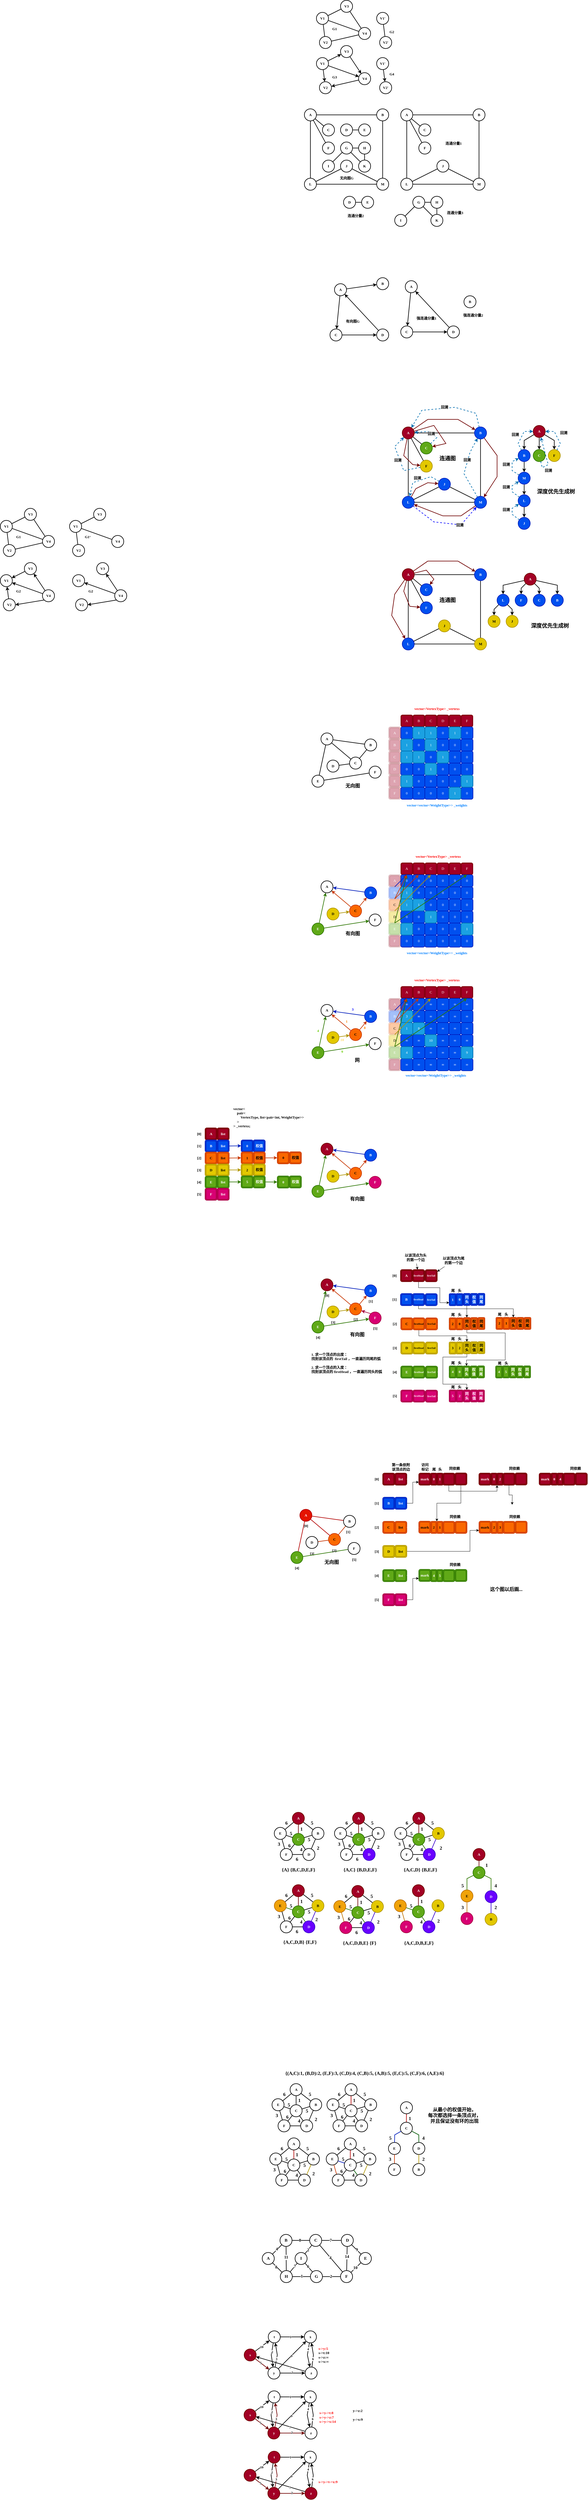 <mxfile version="22.1.2" type="device">
  <diagram name="第 1 页" id="n_sf0sDzlpUR8E0M_Ner">
    <mxGraphModel dx="662" dy="407" grid="1" gridSize="10" guides="1" tooltips="1" connect="1" arrows="1" fold="1" page="1" pageScale="1" pageWidth="10000" pageHeight="10000" math="0" shadow="0">
      <root>
        <mxCell id="0" />
        <mxCell id="1" parent="0" />
        <mxCell id="BRikm0kSYV7cnef9qvUa-1" value="5" style="text;html=1;align=center;verticalAlign=middle;resizable=0;points=[];autosize=1;strokeColor=none;fillColor=none;fontFamily=Comic Sans MS;fontStyle=1;fontSize=16;" parent="1" vertex="1">
          <mxGeometry x="2232.5" y="8215" width="30" height="30" as="geometry" />
        </mxCell>
        <mxCell id="BRikm0kSYV7cnef9qvUa-2" value="3" style="text;html=1;align=center;verticalAlign=middle;resizable=0;points=[];autosize=1;strokeColor=none;fillColor=none;fontFamily=Comic Sans MS;fontStyle=1;fontSize=16;" parent="1" vertex="1">
          <mxGeometry x="2217.5" y="7412.5" width="30" height="30" as="geometry" />
        </mxCell>
        <mxCell id="BRikm0kSYV7cnef9qvUa-3" value="5" style="text;html=1;align=center;verticalAlign=middle;resizable=0;points=[];autosize=1;strokeColor=none;fillColor=none;fontFamily=Comic Sans MS;fontStyle=1;fontSize=16;" parent="1" vertex="1">
          <mxGeometry x="2060" y="7375" width="30" height="30" as="geometry" />
        </mxCell>
        <mxCell id="BRikm0kSYV7cnef9qvUa-4" value="4" style="text;html=1;align=center;verticalAlign=middle;resizable=0;points=[];autosize=1;strokeColor=none;fillColor=none;fontFamily=Comic Sans MS;fontStyle=1;fontSize=16;" parent="1" vertex="1">
          <mxGeometry x="2094" y="7188" width="30" height="30" as="geometry" />
        </mxCell>
        <mxCell id="BRikm0kSYV7cnef9qvUa-5" value="4" style="text;html=1;align=center;verticalAlign=middle;resizable=0;points=[];autosize=1;strokeColor=none;fillColor=none;fontFamily=Comic Sans MS;fontStyle=1;fontSize=16;" parent="1" vertex="1">
          <mxGeometry x="2294" y="7188" width="30" height="30" as="geometry" />
        </mxCell>
        <mxCell id="BRikm0kSYV7cnef9qvUa-6" value="4" style="text;html=1;align=center;verticalAlign=middle;resizable=0;points=[];autosize=1;strokeColor=none;fillColor=none;fontFamily=Comic Sans MS;fontStyle=1;fontSize=16;" parent="1" vertex="1">
          <mxGeometry x="2494" y="7188" width="30" height="30" as="geometry" />
        </mxCell>
        <mxCell id="BRikm0kSYV7cnef9qvUa-7" value="1" style="text;html=1;align=center;verticalAlign=middle;resizable=0;points=[];autosize=1;strokeColor=none;fillColor=none;fontFamily=Comic Sans MS;fontStyle=1;fontSize=16;" parent="1" vertex="1">
          <mxGeometry x="2095" y="7120" width="30" height="30" as="geometry" />
        </mxCell>
        <mxCell id="BRikm0kSYV7cnef9qvUa-8" value="1" style="text;html=1;align=center;verticalAlign=middle;resizable=0;points=[];autosize=1;strokeColor=none;fillColor=none;fontFamily=Comic Sans MS;fontStyle=1;fontSize=16;" parent="1" vertex="1">
          <mxGeometry x="2295" y="7120" width="30" height="30" as="geometry" />
        </mxCell>
        <mxCell id="BRikm0kSYV7cnef9qvUa-9" value="1" style="text;html=1;align=center;verticalAlign=middle;resizable=0;points=[];autosize=1;strokeColor=none;fillColor=none;fontFamily=Comic Sans MS;fontStyle=1;fontSize=16;" parent="1" vertex="1">
          <mxGeometry x="2495" y="7120" width="30" height="30" as="geometry" />
        </mxCell>
        <mxCell id="BRikm0kSYV7cnef9qvUa-10" style="rounded=0;orthogonalLoop=1;jettySize=auto;html=1;fontStyle=1;strokeWidth=2;fontFamily=Comic Sans MS;" parent="1" source="BRikm0kSYV7cnef9qvUa-13" target="BRikm0kSYV7cnef9qvUa-14" edge="1">
          <mxGeometry relative="1" as="geometry" />
        </mxCell>
        <mxCell id="BRikm0kSYV7cnef9qvUa-11" style="rounded=0;orthogonalLoop=1;jettySize=auto;html=1;fontStyle=1;strokeWidth=2;fontFamily=Comic Sans MS;" parent="1" source="BRikm0kSYV7cnef9qvUa-13" target="BRikm0kSYV7cnef9qvUa-17" edge="1">
          <mxGeometry relative="1" as="geometry" />
        </mxCell>
        <mxCell id="BRikm0kSYV7cnef9qvUa-12" style="rounded=0;orthogonalLoop=1;jettySize=auto;html=1;fontStyle=1;strokeWidth=2;fontFamily=Comic Sans MS;" parent="1" source="BRikm0kSYV7cnef9qvUa-13" target="BRikm0kSYV7cnef9qvUa-16" edge="1">
          <mxGeometry relative="1" as="geometry" />
        </mxCell>
        <mxCell id="BRikm0kSYV7cnef9qvUa-13" value="V1" style="ellipse;whiteSpace=wrap;html=1;aspect=fixed;fontStyle=1;strokeWidth=2;fontFamily=Comic Sans MS;" parent="1" vertex="1">
          <mxGeometry x="2160" y="1260" width="40" height="40" as="geometry" />
        </mxCell>
        <mxCell id="BRikm0kSYV7cnef9qvUa-14" value="V2" style="ellipse;whiteSpace=wrap;html=1;aspect=fixed;fontStyle=1;strokeWidth=2;fontFamily=Comic Sans MS;" parent="1" vertex="1">
          <mxGeometry x="2170" y="1340" width="40" height="40" as="geometry" />
        </mxCell>
        <mxCell id="BRikm0kSYV7cnef9qvUa-15" style="rounded=0;orthogonalLoop=1;jettySize=auto;html=1;fontStyle=1;strokeWidth=2;fontFamily=Comic Sans MS;" parent="1" source="BRikm0kSYV7cnef9qvUa-16" target="BRikm0kSYV7cnef9qvUa-14" edge="1">
          <mxGeometry relative="1" as="geometry" />
        </mxCell>
        <mxCell id="BRikm0kSYV7cnef9qvUa-16" value="V4" style="ellipse;whiteSpace=wrap;html=1;aspect=fixed;fontStyle=1;strokeWidth=2;fontFamily=Comic Sans MS;" parent="1" vertex="1">
          <mxGeometry x="2300" y="1310" width="40" height="40" as="geometry" />
        </mxCell>
        <mxCell id="BRikm0kSYV7cnef9qvUa-17" value="V3" style="ellipse;whiteSpace=wrap;html=1;aspect=fixed;fontStyle=1;strokeWidth=2;fontFamily=Comic Sans MS;" parent="1" vertex="1">
          <mxGeometry x="2240" y="1220" width="40" height="40" as="geometry" />
        </mxCell>
        <mxCell id="BRikm0kSYV7cnef9qvUa-18" style="rounded=0;orthogonalLoop=1;jettySize=auto;html=1;fontStyle=1;strokeWidth=2;fontFamily=Comic Sans MS;" parent="1" source="BRikm0kSYV7cnef9qvUa-17" target="BRikm0kSYV7cnef9qvUa-16" edge="1">
          <mxGeometry relative="1" as="geometry" />
        </mxCell>
        <mxCell id="BRikm0kSYV7cnef9qvUa-19" style="rounded=0;orthogonalLoop=1;jettySize=auto;html=1;strokeWidth=2;fontFamily=Comic Sans MS;" parent="1" source="BRikm0kSYV7cnef9qvUa-20" target="BRikm0kSYV7cnef9qvUa-21" edge="1">
          <mxGeometry relative="1" as="geometry" />
        </mxCell>
        <mxCell id="BRikm0kSYV7cnef9qvUa-20" value="V1&#39;" style="ellipse;whiteSpace=wrap;html=1;aspect=fixed;fontStyle=1;strokeWidth=2;fontFamily=Comic Sans MS;" parent="1" vertex="1">
          <mxGeometry x="2360" y="1260" width="40" height="40" as="geometry" />
        </mxCell>
        <mxCell id="BRikm0kSYV7cnef9qvUa-21" value="V2&#39;" style="ellipse;whiteSpace=wrap;html=1;aspect=fixed;fontStyle=1;strokeWidth=2;fontFamily=Comic Sans MS;" parent="1" vertex="1">
          <mxGeometry x="2370" y="1340" width="40" height="40" as="geometry" />
        </mxCell>
        <mxCell id="BRikm0kSYV7cnef9qvUa-22" style="rounded=0;orthogonalLoop=1;jettySize=auto;html=1;fontStyle=1;strokeWidth=2;fontFamily=Comic Sans MS;endArrow=none;endFill=0;" parent="1" source="BRikm0kSYV7cnef9qvUa-25" target="BRikm0kSYV7cnef9qvUa-26" edge="1">
          <mxGeometry relative="1" as="geometry" />
        </mxCell>
        <mxCell id="BRikm0kSYV7cnef9qvUa-23" style="rounded=0;orthogonalLoop=1;jettySize=auto;html=1;fontStyle=1;strokeWidth=2;fontFamily=Comic Sans MS;endArrow=none;endFill=0;" parent="1" source="BRikm0kSYV7cnef9qvUa-25" target="BRikm0kSYV7cnef9qvUa-29" edge="1">
          <mxGeometry relative="1" as="geometry" />
        </mxCell>
        <mxCell id="BRikm0kSYV7cnef9qvUa-24" style="rounded=0;orthogonalLoop=1;jettySize=auto;html=1;fontStyle=1;strokeWidth=2;fontFamily=Comic Sans MS;endArrow=none;endFill=0;" parent="1" source="BRikm0kSYV7cnef9qvUa-25" target="BRikm0kSYV7cnef9qvUa-28" edge="1">
          <mxGeometry relative="1" as="geometry" />
        </mxCell>
        <mxCell id="BRikm0kSYV7cnef9qvUa-25" value="V1" style="ellipse;whiteSpace=wrap;html=1;aspect=fixed;fontStyle=1;strokeWidth=2;fontFamily=Comic Sans MS;" parent="1" vertex="1">
          <mxGeometry x="2160" y="1110" width="40" height="40" as="geometry" />
        </mxCell>
        <mxCell id="BRikm0kSYV7cnef9qvUa-26" value="V2" style="ellipse;whiteSpace=wrap;html=1;aspect=fixed;fontStyle=1;strokeWidth=2;fontFamily=Comic Sans MS;" parent="1" vertex="1">
          <mxGeometry x="2170" y="1190" width="40" height="40" as="geometry" />
        </mxCell>
        <mxCell id="BRikm0kSYV7cnef9qvUa-27" style="rounded=0;orthogonalLoop=1;jettySize=auto;html=1;fontStyle=1;strokeWidth=2;fontFamily=Comic Sans MS;endArrow=none;endFill=0;" parent="1" source="BRikm0kSYV7cnef9qvUa-28" target="BRikm0kSYV7cnef9qvUa-26" edge="1">
          <mxGeometry relative="1" as="geometry" />
        </mxCell>
        <mxCell id="BRikm0kSYV7cnef9qvUa-28" value="V4" style="ellipse;whiteSpace=wrap;html=1;aspect=fixed;fontStyle=1;strokeWidth=2;fontFamily=Comic Sans MS;" parent="1" vertex="1">
          <mxGeometry x="2300" y="1160" width="40" height="40" as="geometry" />
        </mxCell>
        <mxCell id="BRikm0kSYV7cnef9qvUa-29" value="V3" style="ellipse;whiteSpace=wrap;html=1;aspect=fixed;fontStyle=1;strokeWidth=2;fontFamily=Comic Sans MS;" parent="1" vertex="1">
          <mxGeometry x="2240" y="1070" width="40" height="40" as="geometry" />
        </mxCell>
        <mxCell id="BRikm0kSYV7cnef9qvUa-30" style="rounded=0;orthogonalLoop=1;jettySize=auto;html=1;fontStyle=1;strokeWidth=2;fontFamily=Comic Sans MS;endArrow=none;endFill=0;" parent="1" source="BRikm0kSYV7cnef9qvUa-29" target="BRikm0kSYV7cnef9qvUa-28" edge="1">
          <mxGeometry relative="1" as="geometry" />
        </mxCell>
        <mxCell id="BRikm0kSYV7cnef9qvUa-31" style="rounded=0;orthogonalLoop=1;jettySize=auto;html=1;strokeWidth=2;endArrow=none;endFill=0;fontFamily=Comic Sans MS;" parent="1" source="BRikm0kSYV7cnef9qvUa-32" target="BRikm0kSYV7cnef9qvUa-33" edge="1">
          <mxGeometry relative="1" as="geometry" />
        </mxCell>
        <mxCell id="BRikm0kSYV7cnef9qvUa-32" value="V1&#39;" style="ellipse;whiteSpace=wrap;html=1;aspect=fixed;fontStyle=1;strokeWidth=2;fontFamily=Comic Sans MS;" parent="1" vertex="1">
          <mxGeometry x="2360" y="1110" width="40" height="40" as="geometry" />
        </mxCell>
        <mxCell id="BRikm0kSYV7cnef9qvUa-33" value="V2&#39;" style="ellipse;whiteSpace=wrap;html=1;aspect=fixed;fontStyle=1;strokeWidth=2;fontFamily=Comic Sans MS;" parent="1" vertex="1">
          <mxGeometry x="2370" y="1190" width="40" height="40" as="geometry" />
        </mxCell>
        <mxCell id="BRikm0kSYV7cnef9qvUa-34" value="G1" style="text;html=1;align=center;verticalAlign=middle;resizable=0;points=[];autosize=1;strokeColor=none;fillColor=none;fontFamily=Comic Sans MS;fontStyle=1" parent="1" vertex="1">
          <mxGeometry x="2200" y="1150" width="40" height="30" as="geometry" />
        </mxCell>
        <mxCell id="BRikm0kSYV7cnef9qvUa-35" value="G2" style="text;html=1;align=center;verticalAlign=middle;resizable=0;points=[];autosize=1;strokeColor=none;fillColor=none;fontFamily=Comic Sans MS;fontStyle=1" parent="1" vertex="1">
          <mxGeometry x="2390" y="1160" width="40" height="30" as="geometry" />
        </mxCell>
        <mxCell id="BRikm0kSYV7cnef9qvUa-36" value="G3" style="text;html=1;align=center;verticalAlign=middle;resizable=0;points=[];autosize=1;strokeColor=none;fillColor=none;fontFamily=Comic Sans MS;fontStyle=1" parent="1" vertex="1">
          <mxGeometry x="2200" y="1310" width="40" height="30" as="geometry" />
        </mxCell>
        <mxCell id="BRikm0kSYV7cnef9qvUa-37" value="G4" style="text;html=1;align=center;verticalAlign=middle;resizable=0;points=[];autosize=1;strokeColor=none;fillColor=none;fontFamily=Comic Sans MS;fontStyle=1" parent="1" vertex="1">
          <mxGeometry x="2390" y="1300" width="40" height="30" as="geometry" />
        </mxCell>
        <mxCell id="BRikm0kSYV7cnef9qvUa-38" style="rounded=0;orthogonalLoop=1;jettySize=auto;html=1;fontStyle=1;strokeWidth=2;fontFamily=Comic Sans MS;endArrow=none;endFill=0;" parent="1" source="BRikm0kSYV7cnef9qvUa-41" target="BRikm0kSYV7cnef9qvUa-42" edge="1">
          <mxGeometry relative="1" as="geometry" />
        </mxCell>
        <mxCell id="BRikm0kSYV7cnef9qvUa-39" style="rounded=0;orthogonalLoop=1;jettySize=auto;html=1;fontStyle=1;strokeWidth=2;fontFamily=Comic Sans MS;endArrow=none;endFill=0;" parent="1" source="BRikm0kSYV7cnef9qvUa-41" target="BRikm0kSYV7cnef9qvUa-46" edge="1">
          <mxGeometry relative="1" as="geometry" />
        </mxCell>
        <mxCell id="BRikm0kSYV7cnef9qvUa-40" style="rounded=0;orthogonalLoop=1;jettySize=auto;html=1;fontStyle=1;strokeWidth=2;fontFamily=Comic Sans MS;endArrow=none;endFill=0;" parent="1" source="BRikm0kSYV7cnef9qvUa-41" target="BRikm0kSYV7cnef9qvUa-44" edge="1">
          <mxGeometry relative="1" as="geometry" />
        </mxCell>
        <mxCell id="BRikm0kSYV7cnef9qvUa-41" value="A" style="ellipse;whiteSpace=wrap;html=1;aspect=fixed;fontStyle=1;strokeWidth=2;fontFamily=Comic Sans MS;" parent="1" vertex="1">
          <mxGeometry x="2120" y="1430" width="40" height="40" as="geometry" />
        </mxCell>
        <mxCell id="BRikm0kSYV7cnef9qvUa-42" value="L" style="ellipse;whiteSpace=wrap;html=1;aspect=fixed;fontStyle=1;strokeWidth=2;fontFamily=Comic Sans MS;" parent="1" vertex="1">
          <mxGeometry x="2120" y="1660" width="40" height="40" as="geometry" />
        </mxCell>
        <mxCell id="BRikm0kSYV7cnef9qvUa-43" style="rounded=0;orthogonalLoop=1;jettySize=auto;html=1;strokeWidth=2;endArrow=none;endFill=0;fontFamily=Comic Sans MS;" parent="1" source="BRikm0kSYV7cnef9qvUa-41" target="BRikm0kSYV7cnef9qvUa-48" edge="1">
          <mxGeometry relative="1" as="geometry" />
        </mxCell>
        <mxCell id="BRikm0kSYV7cnef9qvUa-44" value="C" style="ellipse;whiteSpace=wrap;html=1;aspect=fixed;fontStyle=1;strokeWidth=2;fontFamily=Comic Sans MS;" parent="1" vertex="1">
          <mxGeometry x="2180" y="1480" width="40" height="40" as="geometry" />
        </mxCell>
        <mxCell id="BRikm0kSYV7cnef9qvUa-45" style="rounded=0;orthogonalLoop=1;jettySize=auto;html=1;strokeWidth=2;endArrow=none;endFill=0;fontFamily=Comic Sans MS;" parent="1" source="BRikm0kSYV7cnef9qvUa-46" target="BRikm0kSYV7cnef9qvUa-64" edge="1">
          <mxGeometry relative="1" as="geometry" />
        </mxCell>
        <mxCell id="BRikm0kSYV7cnef9qvUa-46" value="B" style="ellipse;whiteSpace=wrap;html=1;aspect=fixed;fontStyle=1;strokeWidth=2;fontFamily=Comic Sans MS;" parent="1" vertex="1">
          <mxGeometry x="2360" y="1430" width="40" height="40" as="geometry" />
        </mxCell>
        <mxCell id="BRikm0kSYV7cnef9qvUa-47" value="无向图G" style="text;html=1;align=center;verticalAlign=middle;resizable=0;points=[];autosize=1;strokeColor=none;fillColor=none;fontFamily=Comic Sans MS;fontStyle=1" parent="1" vertex="1">
          <mxGeometry x="2225" y="1645" width="70" height="30" as="geometry" />
        </mxCell>
        <mxCell id="BRikm0kSYV7cnef9qvUa-48" value="F" style="ellipse;whiteSpace=wrap;html=1;aspect=fixed;fontStyle=1;strokeWidth=2;fontFamily=Comic Sans MS;" parent="1" vertex="1">
          <mxGeometry x="2180" y="1540" width="40" height="40" as="geometry" />
        </mxCell>
        <mxCell id="BRikm0kSYV7cnef9qvUa-49" value="I" style="ellipse;whiteSpace=wrap;html=1;aspect=fixed;fontStyle=1;strokeWidth=2;fontFamily=Comic Sans MS;" parent="1" vertex="1">
          <mxGeometry x="2180" y="1600" width="40" height="40" as="geometry" />
        </mxCell>
        <mxCell id="BRikm0kSYV7cnef9qvUa-50" style="rounded=0;orthogonalLoop=1;jettySize=auto;html=1;strokeWidth=2;endArrow=none;endFill=0;fontFamily=Comic Sans MS;" parent="1" source="BRikm0kSYV7cnef9qvUa-52" target="BRikm0kSYV7cnef9qvUa-49" edge="1">
          <mxGeometry relative="1" as="geometry" />
        </mxCell>
        <mxCell id="BRikm0kSYV7cnef9qvUa-51" style="rounded=0;orthogonalLoop=1;jettySize=auto;html=1;endArrow=none;endFill=0;strokeWidth=2;fontFamily=Comic Sans MS;" parent="1" source="BRikm0kSYV7cnef9qvUa-52" target="BRikm0kSYV7cnef9qvUa-53" edge="1">
          <mxGeometry relative="1" as="geometry" />
        </mxCell>
        <mxCell id="BRikm0kSYV7cnef9qvUa-52" value="G" style="ellipse;whiteSpace=wrap;html=1;aspect=fixed;fontStyle=1;strokeWidth=2;fontFamily=Comic Sans MS;" parent="1" vertex="1">
          <mxGeometry x="2240" y="1540" width="40" height="40" as="geometry" />
        </mxCell>
        <mxCell id="BRikm0kSYV7cnef9qvUa-53" value="H" style="ellipse;whiteSpace=wrap;html=1;aspect=fixed;fontStyle=1;strokeWidth=2;fontFamily=Comic Sans MS;" parent="1" vertex="1">
          <mxGeometry x="2300" y="1540" width="40" height="40" as="geometry" />
        </mxCell>
        <mxCell id="BRikm0kSYV7cnef9qvUa-54" style="rounded=0;orthogonalLoop=1;jettySize=auto;html=1;strokeWidth=2;endArrow=none;endFill=0;fontFamily=Comic Sans MS;" parent="1" source="BRikm0kSYV7cnef9qvUa-56" target="BRikm0kSYV7cnef9qvUa-52" edge="1">
          <mxGeometry relative="1" as="geometry" />
        </mxCell>
        <mxCell id="BRikm0kSYV7cnef9qvUa-55" style="rounded=0;orthogonalLoop=1;jettySize=auto;html=1;endArrow=none;endFill=0;strokeWidth=2;fontFamily=Comic Sans MS;" parent="1" source="BRikm0kSYV7cnef9qvUa-56" target="BRikm0kSYV7cnef9qvUa-53" edge="1">
          <mxGeometry relative="1" as="geometry" />
        </mxCell>
        <mxCell id="BRikm0kSYV7cnef9qvUa-56" value="K" style="ellipse;whiteSpace=wrap;html=1;aspect=fixed;fontStyle=1;strokeWidth=2;fontFamily=Comic Sans MS;" parent="1" vertex="1">
          <mxGeometry x="2300" y="1600" width="40" height="40" as="geometry" />
        </mxCell>
        <mxCell id="BRikm0kSYV7cnef9qvUa-57" style="rounded=0;orthogonalLoop=1;jettySize=auto;html=1;strokeWidth=2;endArrow=none;endFill=0;fontFamily=Comic Sans MS;" parent="1" source="BRikm0kSYV7cnef9qvUa-58" target="BRikm0kSYV7cnef9qvUa-59" edge="1">
          <mxGeometry relative="1" as="geometry" />
        </mxCell>
        <mxCell id="BRikm0kSYV7cnef9qvUa-58" value="D" style="ellipse;whiteSpace=wrap;html=1;aspect=fixed;fontStyle=1;strokeWidth=2;fontFamily=Comic Sans MS;" parent="1" vertex="1">
          <mxGeometry x="2250" y="1720" width="40" height="40" as="geometry" />
        </mxCell>
        <mxCell id="BRikm0kSYV7cnef9qvUa-59" value="E" style="ellipse;whiteSpace=wrap;html=1;aspect=fixed;fontStyle=1;strokeWidth=2;fontFamily=Comic Sans MS;" parent="1" vertex="1">
          <mxGeometry x="2310" y="1720" width="40" height="40" as="geometry" />
        </mxCell>
        <mxCell id="BRikm0kSYV7cnef9qvUa-60" style="rounded=0;orthogonalLoop=1;jettySize=auto;html=1;strokeWidth=2;endArrow=none;endFill=0;fontFamily=Comic Sans MS;" parent="1" source="BRikm0kSYV7cnef9qvUa-62" target="BRikm0kSYV7cnef9qvUa-42" edge="1">
          <mxGeometry relative="1" as="geometry" />
        </mxCell>
        <mxCell id="BRikm0kSYV7cnef9qvUa-61" style="rounded=0;orthogonalLoop=1;jettySize=auto;html=1;strokeWidth=2;endArrow=none;endFill=0;fontFamily=Comic Sans MS;" parent="1" source="BRikm0kSYV7cnef9qvUa-62" target="BRikm0kSYV7cnef9qvUa-64" edge="1">
          <mxGeometry relative="1" as="geometry" />
        </mxCell>
        <mxCell id="BRikm0kSYV7cnef9qvUa-62" value="J" style="ellipse;whiteSpace=wrap;html=1;aspect=fixed;fontStyle=1;strokeWidth=2;fontFamily=Comic Sans MS;" parent="1" vertex="1">
          <mxGeometry x="2240" y="1600" width="40" height="40" as="geometry" />
        </mxCell>
        <mxCell id="BRikm0kSYV7cnef9qvUa-63" style="rounded=0;orthogonalLoop=1;jettySize=auto;html=1;strokeWidth=2;endArrow=none;endFill=0;fontFamily=Comic Sans MS;" parent="1" source="BRikm0kSYV7cnef9qvUa-64" target="BRikm0kSYV7cnef9qvUa-42" edge="1">
          <mxGeometry relative="1" as="geometry" />
        </mxCell>
        <mxCell id="BRikm0kSYV7cnef9qvUa-64" value="M" style="ellipse;whiteSpace=wrap;html=1;aspect=fixed;fontStyle=1;strokeWidth=2;fontFamily=Comic Sans MS;" parent="1" vertex="1">
          <mxGeometry x="2360" y="1660" width="40" height="40" as="geometry" />
        </mxCell>
        <mxCell id="BRikm0kSYV7cnef9qvUa-65" style="rounded=0;orthogonalLoop=1;jettySize=auto;html=1;fontStyle=1;strokeWidth=2;fontFamily=Comic Sans MS;endArrow=none;endFill=0;" parent="1" source="BRikm0kSYV7cnef9qvUa-68" target="BRikm0kSYV7cnef9qvUa-69" edge="1">
          <mxGeometry relative="1" as="geometry" />
        </mxCell>
        <mxCell id="BRikm0kSYV7cnef9qvUa-66" style="rounded=0;orthogonalLoop=1;jettySize=auto;html=1;fontStyle=1;strokeWidth=2;fontFamily=Comic Sans MS;endArrow=none;endFill=0;" parent="1" source="BRikm0kSYV7cnef9qvUa-68" target="BRikm0kSYV7cnef9qvUa-73" edge="1">
          <mxGeometry relative="1" as="geometry" />
        </mxCell>
        <mxCell id="BRikm0kSYV7cnef9qvUa-67" style="rounded=0;orthogonalLoop=1;jettySize=auto;html=1;fontStyle=1;strokeWidth=2;fontFamily=Comic Sans MS;endArrow=none;endFill=0;" parent="1" source="BRikm0kSYV7cnef9qvUa-68" target="BRikm0kSYV7cnef9qvUa-71" edge="1">
          <mxGeometry relative="1" as="geometry" />
        </mxCell>
        <mxCell id="BRikm0kSYV7cnef9qvUa-68" value="A" style="ellipse;whiteSpace=wrap;html=1;aspect=fixed;fontStyle=1;strokeWidth=2;fontFamily=Comic Sans MS;" parent="1" vertex="1">
          <mxGeometry x="2440" y="1430" width="40" height="40" as="geometry" />
        </mxCell>
        <mxCell id="BRikm0kSYV7cnef9qvUa-69" value="L" style="ellipse;whiteSpace=wrap;html=1;aspect=fixed;fontStyle=1;strokeWidth=2;fontFamily=Comic Sans MS;" parent="1" vertex="1">
          <mxGeometry x="2440" y="1660" width="40" height="40" as="geometry" />
        </mxCell>
        <mxCell id="BRikm0kSYV7cnef9qvUa-70" style="rounded=0;orthogonalLoop=1;jettySize=auto;html=1;strokeWidth=2;endArrow=none;endFill=0;fontFamily=Comic Sans MS;" parent="1" source="BRikm0kSYV7cnef9qvUa-68" target="BRikm0kSYV7cnef9qvUa-74" edge="1">
          <mxGeometry relative="1" as="geometry" />
        </mxCell>
        <mxCell id="BRikm0kSYV7cnef9qvUa-71" value="C" style="ellipse;whiteSpace=wrap;html=1;aspect=fixed;fontStyle=1;strokeWidth=2;fontFamily=Comic Sans MS;" parent="1" vertex="1">
          <mxGeometry x="2500" y="1480" width="40" height="40" as="geometry" />
        </mxCell>
        <mxCell id="BRikm0kSYV7cnef9qvUa-72" style="rounded=0;orthogonalLoop=1;jettySize=auto;html=1;strokeWidth=2;endArrow=none;endFill=0;fontFamily=Comic Sans MS;" parent="1" source="BRikm0kSYV7cnef9qvUa-73" target="BRikm0kSYV7cnef9qvUa-79" edge="1">
          <mxGeometry relative="1" as="geometry" />
        </mxCell>
        <mxCell id="BRikm0kSYV7cnef9qvUa-73" value="B" style="ellipse;whiteSpace=wrap;html=1;aspect=fixed;fontStyle=1;strokeWidth=2;fontFamily=Comic Sans MS;" parent="1" vertex="1">
          <mxGeometry x="2680" y="1430" width="40" height="40" as="geometry" />
        </mxCell>
        <mxCell id="BRikm0kSYV7cnef9qvUa-74" value="F" style="ellipse;whiteSpace=wrap;html=1;aspect=fixed;fontStyle=1;strokeWidth=2;fontFamily=Comic Sans MS;" parent="1" vertex="1">
          <mxGeometry x="2500" y="1540" width="40" height="40" as="geometry" />
        </mxCell>
        <mxCell id="BRikm0kSYV7cnef9qvUa-75" style="rounded=0;orthogonalLoop=1;jettySize=auto;html=1;strokeWidth=2;endArrow=none;endFill=0;fontFamily=Comic Sans MS;" parent="1" source="BRikm0kSYV7cnef9qvUa-77" target="BRikm0kSYV7cnef9qvUa-69" edge="1">
          <mxGeometry relative="1" as="geometry" />
        </mxCell>
        <mxCell id="BRikm0kSYV7cnef9qvUa-76" style="rounded=0;orthogonalLoop=1;jettySize=auto;html=1;strokeWidth=2;endArrow=none;endFill=0;fontFamily=Comic Sans MS;" parent="1" source="BRikm0kSYV7cnef9qvUa-77" target="BRikm0kSYV7cnef9qvUa-79" edge="1">
          <mxGeometry relative="1" as="geometry" />
        </mxCell>
        <mxCell id="BRikm0kSYV7cnef9qvUa-77" value="J" style="ellipse;whiteSpace=wrap;html=1;aspect=fixed;fontStyle=1;strokeWidth=2;fontFamily=Comic Sans MS;" parent="1" vertex="1">
          <mxGeometry x="2560" y="1600" width="40" height="40" as="geometry" />
        </mxCell>
        <mxCell id="BRikm0kSYV7cnef9qvUa-78" style="rounded=0;orthogonalLoop=1;jettySize=auto;html=1;strokeWidth=2;endArrow=none;endFill=0;fontFamily=Comic Sans MS;" parent="1" source="BRikm0kSYV7cnef9qvUa-79" target="BRikm0kSYV7cnef9qvUa-69" edge="1">
          <mxGeometry relative="1" as="geometry" />
        </mxCell>
        <mxCell id="BRikm0kSYV7cnef9qvUa-79" value="M" style="ellipse;whiteSpace=wrap;html=1;aspect=fixed;fontStyle=1;strokeWidth=2;fontFamily=Comic Sans MS;" parent="1" vertex="1">
          <mxGeometry x="2680" y="1660" width="40" height="40" as="geometry" />
        </mxCell>
        <mxCell id="BRikm0kSYV7cnef9qvUa-80" value="I" style="ellipse;whiteSpace=wrap;html=1;aspect=fixed;fontStyle=1;strokeWidth=2;fontFamily=Comic Sans MS;" parent="1" vertex="1">
          <mxGeometry x="2420" y="1780" width="40" height="40" as="geometry" />
        </mxCell>
        <mxCell id="BRikm0kSYV7cnef9qvUa-81" style="rounded=0;orthogonalLoop=1;jettySize=auto;html=1;strokeWidth=2;endArrow=none;endFill=0;fontFamily=Comic Sans MS;" parent="1" source="BRikm0kSYV7cnef9qvUa-83" target="BRikm0kSYV7cnef9qvUa-80" edge="1">
          <mxGeometry relative="1" as="geometry" />
        </mxCell>
        <mxCell id="BRikm0kSYV7cnef9qvUa-82" style="rounded=0;orthogonalLoop=1;jettySize=auto;html=1;endArrow=none;endFill=0;strokeWidth=2;fontFamily=Comic Sans MS;" parent="1" source="BRikm0kSYV7cnef9qvUa-83" target="BRikm0kSYV7cnef9qvUa-84" edge="1">
          <mxGeometry relative="1" as="geometry" />
        </mxCell>
        <mxCell id="BRikm0kSYV7cnef9qvUa-83" value="G" style="ellipse;whiteSpace=wrap;html=1;aspect=fixed;fontStyle=1;strokeWidth=2;fontFamily=Comic Sans MS;" parent="1" vertex="1">
          <mxGeometry x="2480" y="1720" width="40" height="40" as="geometry" />
        </mxCell>
        <mxCell id="BRikm0kSYV7cnef9qvUa-84" value="H" style="ellipse;whiteSpace=wrap;html=1;aspect=fixed;fontStyle=1;strokeWidth=2;fontFamily=Comic Sans MS;" parent="1" vertex="1">
          <mxGeometry x="2540" y="1720" width="40" height="40" as="geometry" />
        </mxCell>
        <mxCell id="BRikm0kSYV7cnef9qvUa-85" style="rounded=0;orthogonalLoop=1;jettySize=auto;html=1;strokeWidth=2;endArrow=none;endFill=0;fontFamily=Comic Sans MS;" parent="1" source="BRikm0kSYV7cnef9qvUa-87" target="BRikm0kSYV7cnef9qvUa-83" edge="1">
          <mxGeometry relative="1" as="geometry" />
        </mxCell>
        <mxCell id="BRikm0kSYV7cnef9qvUa-86" style="rounded=0;orthogonalLoop=1;jettySize=auto;html=1;endArrow=none;endFill=0;strokeWidth=2;fontFamily=Comic Sans MS;" parent="1" source="BRikm0kSYV7cnef9qvUa-87" target="BRikm0kSYV7cnef9qvUa-84" edge="1">
          <mxGeometry relative="1" as="geometry" />
        </mxCell>
        <mxCell id="BRikm0kSYV7cnef9qvUa-87" value="K" style="ellipse;whiteSpace=wrap;html=1;aspect=fixed;fontStyle=1;strokeWidth=2;fontFamily=Comic Sans MS;" parent="1" vertex="1">
          <mxGeometry x="2540" y="1780" width="40" height="40" as="geometry" />
        </mxCell>
        <mxCell id="BRikm0kSYV7cnef9qvUa-88" value="连通分量1" style="text;html=1;align=center;verticalAlign=middle;resizable=0;points=[];autosize=1;strokeColor=none;fillColor=none;fontFamily=Comic Sans MS;fontStyle=1" parent="1" vertex="1">
          <mxGeometry x="2575" y="1530" width="80" height="30" as="geometry" />
        </mxCell>
        <mxCell id="BRikm0kSYV7cnef9qvUa-89" value="连通分量2" style="text;html=1;align=center;verticalAlign=middle;resizable=0;points=[];autosize=1;strokeColor=none;fillColor=none;fontFamily=Comic Sans MS;fontStyle=1" parent="1" vertex="1">
          <mxGeometry x="2250" y="1770" width="80" height="30" as="geometry" />
        </mxCell>
        <mxCell id="BRikm0kSYV7cnef9qvUa-90" value="连通分量3" style="text;html=1;align=center;verticalAlign=middle;resizable=0;points=[];autosize=1;strokeColor=none;fillColor=none;fontFamily=Comic Sans MS;fontStyle=1" parent="1" vertex="1">
          <mxGeometry x="2580" y="1760" width="80" height="30" as="geometry" />
        </mxCell>
        <mxCell id="BRikm0kSYV7cnef9qvUa-91" style="rounded=0;orthogonalLoop=1;jettySize=auto;html=1;strokeWidth=2;endArrow=none;endFill=0;fontFamily=Comic Sans MS;" parent="1" source="BRikm0kSYV7cnef9qvUa-92" target="BRikm0kSYV7cnef9qvUa-93" edge="1">
          <mxGeometry relative="1" as="geometry" />
        </mxCell>
        <mxCell id="BRikm0kSYV7cnef9qvUa-92" value="D" style="ellipse;whiteSpace=wrap;html=1;aspect=fixed;fontStyle=1;strokeWidth=2;fontFamily=Comic Sans MS;" parent="1" vertex="1">
          <mxGeometry x="2240" y="1480" width="40" height="40" as="geometry" />
        </mxCell>
        <mxCell id="BRikm0kSYV7cnef9qvUa-93" value="E" style="ellipse;whiteSpace=wrap;html=1;aspect=fixed;fontStyle=1;strokeWidth=2;fontFamily=Comic Sans MS;" parent="1" vertex="1">
          <mxGeometry x="2300" y="1480" width="40" height="40" as="geometry" />
        </mxCell>
        <mxCell id="BRikm0kSYV7cnef9qvUa-94" style="rounded=0;orthogonalLoop=1;jettySize=auto;html=1;fontStyle=1;strokeWidth=2;fontFamily=Comic Sans MS;" parent="1" source="BRikm0kSYV7cnef9qvUa-97" target="BRikm0kSYV7cnef9qvUa-96" edge="1">
          <mxGeometry relative="1" as="geometry">
            <mxPoint x="2350" y="2260" as="targetPoint" />
          </mxGeometry>
        </mxCell>
        <mxCell id="BRikm0kSYV7cnef9qvUa-95" style="rounded=0;orthogonalLoop=1;jettySize=auto;html=1;fontStyle=1;strokeWidth=2;fontFamily=Comic Sans MS;" parent="1" source="BRikm0kSYV7cnef9qvUa-96" target="BRikm0kSYV7cnef9qvUa-100" edge="1">
          <mxGeometry relative="1" as="geometry" />
        </mxCell>
        <mxCell id="BRikm0kSYV7cnef9qvUa-96" value="D" style="ellipse;whiteSpace=wrap;html=1;aspect=fixed;fontStyle=1;strokeWidth=2;fontFamily=Comic Sans MS;" parent="1" vertex="1">
          <mxGeometry x="2360" y="2160" width="40" height="40" as="geometry" />
        </mxCell>
        <mxCell id="BRikm0kSYV7cnef9qvUa-97" value="C" style="ellipse;whiteSpace=wrap;html=1;aspect=fixed;fontStyle=1;strokeWidth=2;fontFamily=Comic Sans MS;" parent="1" vertex="1">
          <mxGeometry x="2205" y="2160" width="40" height="40" as="geometry" />
        </mxCell>
        <mxCell id="BRikm0kSYV7cnef9qvUa-98" style="rounded=0;orthogonalLoop=1;jettySize=auto;html=1;fontStyle=1;strokeWidth=2;fontFamily=Comic Sans MS;" parent="1" source="BRikm0kSYV7cnef9qvUa-100" target="BRikm0kSYV7cnef9qvUa-97" edge="1">
          <mxGeometry relative="1" as="geometry" />
        </mxCell>
        <mxCell id="BRikm0kSYV7cnef9qvUa-99" value="B" style="ellipse;whiteSpace=wrap;html=1;aspect=fixed;fontStyle=1;strokeWidth=2;fontFamily=Comic Sans MS;" parent="1" vertex="1">
          <mxGeometry x="2360" y="1990" width="40" height="40" as="geometry" />
        </mxCell>
        <mxCell id="BRikm0kSYV7cnef9qvUa-100" value="A" style="ellipse;whiteSpace=wrap;html=1;aspect=fixed;fontStyle=1;strokeWidth=2;fontFamily=Comic Sans MS;" parent="1" vertex="1">
          <mxGeometry x="2220" y="2010" width="40" height="40" as="geometry" />
        </mxCell>
        <mxCell id="BRikm0kSYV7cnef9qvUa-101" style="rounded=0;orthogonalLoop=1;jettySize=auto;html=1;fontStyle=1;strokeWidth=2;fontFamily=Comic Sans MS;" parent="1" source="BRikm0kSYV7cnef9qvUa-100" target="BRikm0kSYV7cnef9qvUa-99" edge="1">
          <mxGeometry relative="1" as="geometry" />
        </mxCell>
        <mxCell id="BRikm0kSYV7cnef9qvUa-102" value="有向图G" style="text;html=1;align=center;verticalAlign=middle;resizable=0;points=[];autosize=1;strokeColor=none;fillColor=none;fontFamily=Comic Sans MS;fontStyle=1" parent="1" vertex="1">
          <mxGeometry x="2245" y="2120" width="70" height="30" as="geometry" />
        </mxCell>
        <mxCell id="BRikm0kSYV7cnef9qvUa-103" value="强连通分量1" style="text;html=1;align=center;verticalAlign=middle;resizable=0;points=[];autosize=1;strokeColor=none;fillColor=none;fontFamily=Comic Sans MS;fontStyle=1" parent="1" vertex="1">
          <mxGeometry x="2480" y="2110" width="90" height="30" as="geometry" />
        </mxCell>
        <mxCell id="BRikm0kSYV7cnef9qvUa-104" value="强连通分量2" style="text;html=1;align=center;verticalAlign=middle;resizable=0;points=[];autosize=1;strokeColor=none;fillColor=none;fontFamily=Comic Sans MS;fontStyle=1" parent="1" vertex="1">
          <mxGeometry x="2635" y="2100" width="90" height="30" as="geometry" />
        </mxCell>
        <mxCell id="BRikm0kSYV7cnef9qvUa-105" style="rounded=0;orthogonalLoop=1;jettySize=auto;html=1;fontStyle=1;strokeWidth=2;fontFamily=Comic Sans MS;" parent="1" source="BRikm0kSYV7cnef9qvUa-108" target="BRikm0kSYV7cnef9qvUa-107" edge="1">
          <mxGeometry relative="1" as="geometry">
            <mxPoint x="2585" y="2250" as="targetPoint" />
          </mxGeometry>
        </mxCell>
        <mxCell id="BRikm0kSYV7cnef9qvUa-106" style="rounded=0;orthogonalLoop=1;jettySize=auto;html=1;fontStyle=1;strokeWidth=2;fontFamily=Comic Sans MS;" parent="1" source="BRikm0kSYV7cnef9qvUa-107" target="BRikm0kSYV7cnef9qvUa-110" edge="1">
          <mxGeometry relative="1" as="geometry" />
        </mxCell>
        <mxCell id="BRikm0kSYV7cnef9qvUa-107" value="D" style="ellipse;whiteSpace=wrap;html=1;aspect=fixed;fontStyle=1;strokeWidth=2;fontFamily=Comic Sans MS;" parent="1" vertex="1">
          <mxGeometry x="2595" y="2150" width="40" height="40" as="geometry" />
        </mxCell>
        <mxCell id="BRikm0kSYV7cnef9qvUa-108" value="C" style="ellipse;whiteSpace=wrap;html=1;aspect=fixed;fontStyle=1;strokeWidth=2;fontFamily=Comic Sans MS;" parent="1" vertex="1">
          <mxGeometry x="2440" y="2150" width="40" height="40" as="geometry" />
        </mxCell>
        <mxCell id="BRikm0kSYV7cnef9qvUa-109" style="rounded=0;orthogonalLoop=1;jettySize=auto;html=1;fontStyle=1;strokeWidth=2;fontFamily=Comic Sans MS;" parent="1" source="BRikm0kSYV7cnef9qvUa-110" target="BRikm0kSYV7cnef9qvUa-108" edge="1">
          <mxGeometry relative="1" as="geometry" />
        </mxCell>
        <mxCell id="BRikm0kSYV7cnef9qvUa-110" value="A" style="ellipse;whiteSpace=wrap;html=1;aspect=fixed;fontStyle=1;strokeWidth=2;fontFamily=Comic Sans MS;" parent="1" vertex="1">
          <mxGeometry x="2455" y="2000" width="40" height="40" as="geometry" />
        </mxCell>
        <mxCell id="BRikm0kSYV7cnef9qvUa-111" value="B" style="ellipse;whiteSpace=wrap;html=1;aspect=fixed;fontStyle=1;strokeWidth=2;fontFamily=Comic Sans MS;" parent="1" vertex="1">
          <mxGeometry x="2650" y="2050" width="40" height="40" as="geometry" />
        </mxCell>
        <mxCell id="BRikm0kSYV7cnef9qvUa-112" style="rounded=0;orthogonalLoop=1;jettySize=auto;html=1;fontStyle=1;strokeWidth=2;fontFamily=Comic Sans MS;endArrow=none;endFill=0;" parent="1" source="BRikm0kSYV7cnef9qvUa-115" target="BRikm0kSYV7cnef9qvUa-116" edge="1">
          <mxGeometry relative="1" as="geometry" />
        </mxCell>
        <mxCell id="BRikm0kSYV7cnef9qvUa-113" style="rounded=0;orthogonalLoop=1;jettySize=auto;html=1;fontStyle=1;strokeWidth=2;fontFamily=Comic Sans MS;endArrow=none;endFill=0;" parent="1" source="BRikm0kSYV7cnef9qvUa-115" target="BRikm0kSYV7cnef9qvUa-120" edge="1">
          <mxGeometry relative="1" as="geometry" />
        </mxCell>
        <mxCell id="BRikm0kSYV7cnef9qvUa-114" style="rounded=0;orthogonalLoop=1;jettySize=auto;html=1;fontStyle=1;strokeWidth=2;fontFamily=Comic Sans MS;endArrow=none;endFill=0;" parent="1" source="BRikm0kSYV7cnef9qvUa-115" target="BRikm0kSYV7cnef9qvUa-118" edge="1">
          <mxGeometry relative="1" as="geometry" />
        </mxCell>
        <mxCell id="BRikm0kSYV7cnef9qvUa-115" value="A" style="ellipse;whiteSpace=wrap;html=1;aspect=fixed;fontStyle=1;strokeWidth=2;fontFamily=Comic Sans MS;fillColor=#a20025;fontColor=#ffffff;strokeColor=#6F0000;" parent="1" vertex="1">
          <mxGeometry x="2445" y="2485" width="40" height="40" as="geometry" />
        </mxCell>
        <mxCell id="BRikm0kSYV7cnef9qvUa-116" value="L" style="ellipse;whiteSpace=wrap;html=1;aspect=fixed;fontStyle=1;strokeWidth=2;fontFamily=Comic Sans MS;fillColor=#0050ef;fontColor=#ffffff;strokeColor=#001DBC;" parent="1" vertex="1">
          <mxGeometry x="2445" y="2715" width="40" height="40" as="geometry" />
        </mxCell>
        <mxCell id="BRikm0kSYV7cnef9qvUa-117" style="rounded=0;orthogonalLoop=1;jettySize=auto;html=1;strokeWidth=2;endArrow=none;endFill=0;fontFamily=Comic Sans MS;" parent="1" source="BRikm0kSYV7cnef9qvUa-115" target="BRikm0kSYV7cnef9qvUa-121" edge="1">
          <mxGeometry relative="1" as="geometry" />
        </mxCell>
        <mxCell id="BRikm0kSYV7cnef9qvUa-118" value="C" style="ellipse;whiteSpace=wrap;html=1;aspect=fixed;fontStyle=1;strokeWidth=2;fontFamily=Comic Sans MS;fillColor=#60a917;fontColor=#ffffff;strokeColor=#2D7600;" parent="1" vertex="1">
          <mxGeometry x="2505" y="2535" width="40" height="40" as="geometry" />
        </mxCell>
        <mxCell id="BRikm0kSYV7cnef9qvUa-119" style="rounded=0;orthogonalLoop=1;jettySize=auto;html=1;strokeWidth=2;endArrow=none;endFill=0;fontFamily=Comic Sans MS;" parent="1" source="BRikm0kSYV7cnef9qvUa-120" target="BRikm0kSYV7cnef9qvUa-126" edge="1">
          <mxGeometry relative="1" as="geometry" />
        </mxCell>
        <mxCell id="BRikm0kSYV7cnef9qvUa-120" value="B" style="ellipse;whiteSpace=wrap;html=1;aspect=fixed;fontStyle=1;strokeWidth=2;fontFamily=Comic Sans MS;fillColor=#0050ef;fontColor=#ffffff;strokeColor=#001DBC;" parent="1" vertex="1">
          <mxGeometry x="2685" y="2485" width="40" height="40" as="geometry" />
        </mxCell>
        <mxCell id="BRikm0kSYV7cnef9qvUa-121" value="F" style="ellipse;whiteSpace=wrap;html=1;aspect=fixed;fontStyle=1;strokeWidth=2;fontFamily=Comic Sans MS;fillColor=#e3c800;fontColor=#000000;strokeColor=#B09500;" parent="1" vertex="1">
          <mxGeometry x="2505" y="2595" width="40" height="40" as="geometry" />
        </mxCell>
        <mxCell id="BRikm0kSYV7cnef9qvUa-122" style="rounded=0;orthogonalLoop=1;jettySize=auto;html=1;strokeWidth=2;endArrow=none;endFill=0;fontFamily=Comic Sans MS;" parent="1" source="BRikm0kSYV7cnef9qvUa-124" target="BRikm0kSYV7cnef9qvUa-116" edge="1">
          <mxGeometry relative="1" as="geometry" />
        </mxCell>
        <mxCell id="BRikm0kSYV7cnef9qvUa-123" style="rounded=0;orthogonalLoop=1;jettySize=auto;html=1;strokeWidth=2;endArrow=none;endFill=0;fontFamily=Comic Sans MS;" parent="1" source="BRikm0kSYV7cnef9qvUa-124" target="BRikm0kSYV7cnef9qvUa-126" edge="1">
          <mxGeometry relative="1" as="geometry" />
        </mxCell>
        <mxCell id="BRikm0kSYV7cnef9qvUa-124" value="J" style="ellipse;whiteSpace=wrap;html=1;aspect=fixed;fontStyle=1;strokeWidth=2;fontFamily=Comic Sans MS;fillColor=#0050ef;fontColor=#ffffff;strokeColor=#001DBC;" parent="1" vertex="1">
          <mxGeometry x="2565" y="2655" width="40" height="40" as="geometry" />
        </mxCell>
        <mxCell id="BRikm0kSYV7cnef9qvUa-125" style="rounded=0;orthogonalLoop=1;jettySize=auto;html=1;strokeWidth=2;endArrow=none;endFill=0;fontFamily=Comic Sans MS;" parent="1" source="BRikm0kSYV7cnef9qvUa-126" target="BRikm0kSYV7cnef9qvUa-116" edge="1">
          <mxGeometry relative="1" as="geometry" />
        </mxCell>
        <mxCell id="BRikm0kSYV7cnef9qvUa-126" value="M" style="ellipse;whiteSpace=wrap;html=1;aspect=fixed;fontStyle=1;strokeWidth=2;fontFamily=Comic Sans MS;fillColor=#0050ef;fontColor=#ffffff;strokeColor=#001DBC;" parent="1" vertex="1">
          <mxGeometry x="2685" y="2715" width="40" height="40" as="geometry" />
        </mxCell>
        <mxCell id="BRikm0kSYV7cnef9qvUa-127" value="连通图" style="text;html=1;align=center;verticalAlign=middle;resizable=0;points=[];autosize=1;strokeColor=none;fillColor=none;fontFamily=Comic Sans MS;fontStyle=1;fontSize=18;" parent="1" vertex="1">
          <mxGeometry x="2555" y="2570" width="80" height="40" as="geometry" />
        </mxCell>
        <mxCell id="BRikm0kSYV7cnef9qvUa-128" value="" style="endArrow=classic;html=1;rounded=0;fillColor=#a20025;strokeColor=#6F0000;strokeWidth=2;fontFamily=Comic Sans MS;" parent="1" source="BRikm0kSYV7cnef9qvUa-115" target="BRikm0kSYV7cnef9qvUa-120" edge="1">
          <mxGeometry width="50" height="50" relative="1" as="geometry">
            <mxPoint x="2620" y="2600" as="sourcePoint" />
            <mxPoint x="2580" y="2470" as="targetPoint" />
            <Array as="points">
              <mxPoint x="2530" y="2460" />
              <mxPoint x="2630" y="2460" />
            </Array>
          </mxGeometry>
        </mxCell>
        <mxCell id="BRikm0kSYV7cnef9qvUa-129" value="" style="endArrow=classic;html=1;rounded=0;fillColor=#a20025;strokeColor=#6F0000;strokeWidth=2;fontFamily=Comic Sans MS;" parent="1" source="BRikm0kSYV7cnef9qvUa-120" target="BRikm0kSYV7cnef9qvUa-126" edge="1">
          <mxGeometry width="50" height="50" relative="1" as="geometry">
            <mxPoint x="2491" y="2504" as="sourcePoint" />
            <mxPoint x="2698" y="2505" as="targetPoint" />
            <Array as="points">
              <mxPoint x="2760" y="2580" />
              <mxPoint x="2760" y="2650" />
            </Array>
          </mxGeometry>
        </mxCell>
        <mxCell id="BRikm0kSYV7cnef9qvUa-130" value="" style="endArrow=classic;html=1;rounded=0;fillColor=#a20025;strokeColor=#6F0000;strokeWidth=2;fontFamily=Comic Sans MS;" parent="1" source="BRikm0kSYV7cnef9qvUa-126" target="BRikm0kSYV7cnef9qvUa-116" edge="1">
          <mxGeometry width="50" height="50" relative="1" as="geometry">
            <mxPoint x="2727" y="2531" as="sourcePoint" />
            <mxPoint x="2726" y="2728" as="targetPoint" />
            <Array as="points">
              <mxPoint x="2640" y="2780" />
              <mxPoint x="2580" y="2780" />
            </Array>
          </mxGeometry>
        </mxCell>
        <mxCell id="BRikm0kSYV7cnef9qvUa-131" value="" style="endArrow=classic;html=1;rounded=0;fillColor=#a20025;strokeColor=#6F0000;strokeWidth=2;fontFamily=Comic Sans MS;" parent="1" source="BRikm0kSYV7cnef9qvUa-116" target="BRikm0kSYV7cnef9qvUa-124" edge="1">
          <mxGeometry width="50" height="50" relative="1" as="geometry">
            <mxPoint x="2490" y="2830" as="sourcePoint" />
            <mxPoint x="2494" y="2752" as="targetPoint" />
            <Array as="points">
              <mxPoint x="2490" y="2690" />
              <mxPoint x="2530" y="2670" />
            </Array>
          </mxGeometry>
        </mxCell>
        <mxCell id="BRikm0kSYV7cnef9qvUa-132" value="" style="endArrow=classic;html=1;rounded=0;fillColor=#1ba1e2;strokeColor=#006EAF;strokeWidth=2;dashed=1;fontFamily=Comic Sans MS;" parent="1" source="BRikm0kSYV7cnef9qvUa-124" target="BRikm0kSYV7cnef9qvUa-116" edge="1">
          <mxGeometry width="50" height="50" relative="1" as="geometry">
            <mxPoint x="2485" y="2728" as="sourcePoint" />
            <mxPoint x="2580" y="2600" as="targetPoint" />
            <Array as="points">
              <mxPoint x="2540" y="2650" />
              <mxPoint x="2480" y="2670" />
            </Array>
          </mxGeometry>
        </mxCell>
        <mxCell id="BRikm0kSYV7cnef9qvUa-133" value="回溯" style="edgeLabel;html=1;align=center;verticalAlign=middle;resizable=0;points=[];fontFamily=Comic Sans MS;fontStyle=1;fontSize=12;" parent="BRikm0kSYV7cnef9qvUa-132" vertex="1" connectable="0">
          <mxGeometry x="-0.147" y="2" relative="1" as="geometry">
            <mxPoint x="-18" y="-6" as="offset" />
          </mxGeometry>
        </mxCell>
        <mxCell id="BRikm0kSYV7cnef9qvUa-134" value="" style="endArrow=classic;html=1;rounded=0;fillColor=#a20025;strokeColor=#6F0000;strokeWidth=2;fontFamily=Comic Sans MS;" parent="1" source="BRikm0kSYV7cnef9qvUa-115" target="BRikm0kSYV7cnef9qvUa-118" edge="1">
          <mxGeometry width="50" height="50" relative="1" as="geometry">
            <mxPoint x="2491" y="2504" as="sourcePoint" />
            <mxPoint x="2698" y="2505" as="targetPoint" />
            <Array as="points">
              <mxPoint x="2550" y="2480" />
              <mxPoint x="2590" y="2540" />
            </Array>
          </mxGeometry>
        </mxCell>
        <mxCell id="BRikm0kSYV7cnef9qvUa-135" value="" style="endArrow=classic;html=1;rounded=0;fillColor=#1ba1e2;strokeColor=#006EAF;strokeWidth=2;dashed=1;fontFamily=Comic Sans MS;" parent="1" source="BRikm0kSYV7cnef9qvUa-118" target="BRikm0kSYV7cnef9qvUa-115" edge="1">
          <mxGeometry width="50" height="50" relative="1" as="geometry">
            <mxPoint x="2609" y="2671" as="sourcePoint" />
            <mxPoint x="2489" y="2530" as="targetPoint" />
            <Array as="points">
              <mxPoint x="2560" y="2520" />
              <mxPoint x="2530" y="2500" />
            </Array>
          </mxGeometry>
        </mxCell>
        <mxCell id="BRikm0kSYV7cnef9qvUa-136" value="回溯" style="edgeLabel;html=1;align=center;verticalAlign=middle;resizable=0;points=[];fontFamily=Comic Sans MS;fontStyle=1;fontSize=12;" parent="BRikm0kSYV7cnef9qvUa-135" vertex="1" connectable="0">
          <mxGeometry x="-0.147" y="2" relative="1" as="geometry">
            <mxPoint x="-4" y="-4" as="offset" />
          </mxGeometry>
        </mxCell>
        <mxCell id="BRikm0kSYV7cnef9qvUa-137" value="" style="endArrow=classic;html=1;rounded=0;fillColor=#a20025;strokeColor=#6F0000;strokeWidth=2;fontFamily=Comic Sans MS;" parent="1" source="BRikm0kSYV7cnef9qvUa-115" target="BRikm0kSYV7cnef9qvUa-121" edge="1">
          <mxGeometry width="50" height="50" relative="1" as="geometry">
            <mxPoint x="2494" y="2511" as="sourcePoint" />
            <mxPoint x="2549" y="2551" as="targetPoint" />
            <Array as="points">
              <mxPoint x="2450" y="2580" />
              <mxPoint x="2480" y="2610" />
            </Array>
          </mxGeometry>
        </mxCell>
        <mxCell id="BRikm0kSYV7cnef9qvUa-138" style="rounded=0;orthogonalLoop=1;jettySize=auto;html=1;strokeWidth=2;fontFamily=Comic Sans MS;" parent="1" source="BRikm0kSYV7cnef9qvUa-141" target="BRikm0kSYV7cnef9qvUa-143" edge="1">
          <mxGeometry relative="1" as="geometry">
            <Array as="points">
              <mxPoint x="2850" y="2530" />
            </Array>
          </mxGeometry>
        </mxCell>
        <mxCell id="BRikm0kSYV7cnef9qvUa-139" style="rounded=0;orthogonalLoop=1;jettySize=auto;html=1;strokeWidth=2;fontFamily=Comic Sans MS;" parent="1" source="BRikm0kSYV7cnef9qvUa-141" target="BRikm0kSYV7cnef9qvUa-159" edge="1">
          <mxGeometry relative="1" as="geometry" />
        </mxCell>
        <mxCell id="BRikm0kSYV7cnef9qvUa-140" style="rounded=0;orthogonalLoop=1;jettySize=auto;html=1;strokeWidth=2;fontFamily=Comic Sans MS;" parent="1" source="BRikm0kSYV7cnef9qvUa-141" target="BRikm0kSYV7cnef9qvUa-160" edge="1">
          <mxGeometry relative="1" as="geometry">
            <mxPoint x="2990" y="2510" as="targetPoint" />
            <Array as="points">
              <mxPoint x="2950" y="2530" />
            </Array>
          </mxGeometry>
        </mxCell>
        <mxCell id="BRikm0kSYV7cnef9qvUa-141" value="A" style="ellipse;whiteSpace=wrap;html=1;aspect=fixed;fontStyle=1;strokeWidth=2;fontFamily=Comic Sans MS;fillColor=#a20025;fontColor=#ffffff;strokeColor=#6F0000;" parent="1" vertex="1">
          <mxGeometry x="2880" y="2480" width="40" height="40" as="geometry" />
        </mxCell>
        <mxCell id="BRikm0kSYV7cnef9qvUa-142" style="rounded=0;orthogonalLoop=1;jettySize=auto;html=1;strokeWidth=2;fontFamily=Comic Sans MS;" parent="1" source="BRikm0kSYV7cnef9qvUa-143" target="BRikm0kSYV7cnef9qvUa-145" edge="1">
          <mxGeometry relative="1" as="geometry" />
        </mxCell>
        <mxCell id="BRikm0kSYV7cnef9qvUa-143" value="B" style="ellipse;whiteSpace=wrap;html=1;aspect=fixed;fontStyle=1;strokeWidth=2;fontFamily=Comic Sans MS;fillColor=#0050ef;fontColor=#ffffff;strokeColor=#001DBC;" parent="1" vertex="1">
          <mxGeometry x="2830" y="2560" width="40" height="40" as="geometry" />
        </mxCell>
        <mxCell id="BRikm0kSYV7cnef9qvUa-144" style="rounded=0;orthogonalLoop=1;jettySize=auto;html=1;strokeWidth=2;fontFamily=Comic Sans MS;" parent="1" source="BRikm0kSYV7cnef9qvUa-145" target="BRikm0kSYV7cnef9qvUa-147" edge="1">
          <mxGeometry relative="1" as="geometry">
            <mxPoint x="2850" y="2685" as="sourcePoint" />
          </mxGeometry>
        </mxCell>
        <mxCell id="BRikm0kSYV7cnef9qvUa-145" value="M" style="ellipse;whiteSpace=wrap;html=1;aspect=fixed;fontStyle=1;strokeWidth=2;fontFamily=Comic Sans MS;fillColor=#0050ef;fontColor=#ffffff;strokeColor=#001DBC;" parent="1" vertex="1">
          <mxGeometry x="2830" y="2635" width="40" height="40" as="geometry" />
        </mxCell>
        <mxCell id="BRikm0kSYV7cnef9qvUa-146" style="rounded=0;orthogonalLoop=1;jettySize=auto;html=1;strokeWidth=2;fontFamily=Comic Sans MS;" parent="1" source="BRikm0kSYV7cnef9qvUa-147" target="BRikm0kSYV7cnef9qvUa-148" edge="1">
          <mxGeometry relative="1" as="geometry" />
        </mxCell>
        <mxCell id="BRikm0kSYV7cnef9qvUa-147" value="L" style="ellipse;whiteSpace=wrap;html=1;aspect=fixed;fontStyle=1;strokeWidth=2;fontFamily=Comic Sans MS;fillColor=#0050ef;fontColor=#ffffff;strokeColor=#001DBC;" parent="1" vertex="1">
          <mxGeometry x="2830" y="2710" width="40" height="40" as="geometry" />
        </mxCell>
        <mxCell id="BRikm0kSYV7cnef9qvUa-148" value="J" style="ellipse;whiteSpace=wrap;html=1;aspect=fixed;fontStyle=1;strokeWidth=2;fontFamily=Comic Sans MS;fillColor=#0050ef;fontColor=#ffffff;strokeColor=#001DBC;" parent="1" vertex="1">
          <mxGeometry x="2830" y="2785" width="40" height="40" as="geometry" />
        </mxCell>
        <mxCell id="BRikm0kSYV7cnef9qvUa-149" value="" style="endArrow=classic;html=1;rounded=0;fillColor=#1ba1e2;strokeColor=#0000FF;strokeWidth=2;dashed=1;fontFamily=Comic Sans MS;" parent="1" source="BRikm0kSYV7cnef9qvUa-116" target="BRikm0kSYV7cnef9qvUa-126" edge="1">
          <mxGeometry width="50" height="50" relative="1" as="geometry">
            <mxPoint x="2578" y="2675" as="sourcePoint" />
            <mxPoint x="2479" y="2726" as="targetPoint" />
            <Array as="points">
              <mxPoint x="2550" y="2800" />
              <mxPoint x="2640" y="2810" />
            </Array>
          </mxGeometry>
        </mxCell>
        <mxCell id="BRikm0kSYV7cnef9qvUa-150" value="回溯" style="edgeLabel;html=1;align=center;verticalAlign=middle;resizable=0;points=[];fontFamily=Comic Sans MS;fontStyle=1;fontSize=12;" parent="BRikm0kSYV7cnef9qvUa-149" vertex="1" connectable="0">
          <mxGeometry x="-0.147" y="2" relative="1" as="geometry">
            <mxPoint x="63" y="10" as="offset" />
          </mxGeometry>
        </mxCell>
        <mxCell id="BRikm0kSYV7cnef9qvUa-151" value="&lt;font color=&quot;#ff0000&quot;&gt;vector&amp;lt;VertexType&amp;gt;&amp;nbsp;_vertexs&lt;/font&gt;" style="edgeLabel;html=1;align=center;verticalAlign=middle;resizable=0;points=[];fontFamily=Comic Sans MS;fontStyle=1;fontSize=12;" parent="BRikm0kSYV7cnef9qvUa-149" vertex="1" connectable="0">
          <mxGeometry x="-0.147" y="2" relative="1" as="geometry">
            <mxPoint x="-13" y="619" as="offset" />
          </mxGeometry>
        </mxCell>
        <mxCell id="BRikm0kSYV7cnef9qvUa-152" value="&lt;font color=&quot;#007fff&quot;&gt;vector&amp;lt;vector&amp;lt;WeightType&amp;gt;&amp;gt;&amp;nbsp;_weights&lt;/font&gt;" style="edgeLabel;html=1;align=center;verticalAlign=middle;resizable=0;points=[];fontFamily=Comic Sans MS;fontStyle=1;fontSize=12;" parent="BRikm0kSYV7cnef9qvUa-149" vertex="1" connectable="0">
          <mxGeometry x="-0.147" y="2" relative="1" as="geometry">
            <mxPoint x="-13" y="939" as="offset" />
          </mxGeometry>
        </mxCell>
        <mxCell id="BRikm0kSYV7cnef9qvUa-153" value="" style="endArrow=classic;html=1;rounded=0;fillColor=#1ba1e2;strokeColor=#006EAF;strokeWidth=2;dashed=1;fontFamily=Comic Sans MS;" parent="1" source="BRikm0kSYV7cnef9qvUa-126" target="BRikm0kSYV7cnef9qvUa-120" edge="1">
          <mxGeometry width="50" height="50" relative="1" as="geometry">
            <mxPoint x="2491" y="2757" as="sourcePoint" />
            <mxPoint x="2702" y="2760" as="targetPoint" />
            <Array as="points">
              <mxPoint x="2650" y="2640" />
              <mxPoint x="2670" y="2570" />
              <mxPoint x="2680" y="2550" />
            </Array>
          </mxGeometry>
        </mxCell>
        <mxCell id="BRikm0kSYV7cnef9qvUa-154" value="回溯" style="edgeLabel;html=1;align=center;verticalAlign=middle;resizable=0;points=[];fontFamily=Comic Sans MS;fontStyle=1;fontSize=12;" parent="BRikm0kSYV7cnef9qvUa-153" vertex="1" connectable="0">
          <mxGeometry x="-0.147" y="2" relative="1" as="geometry">
            <mxPoint x="11" y="-42" as="offset" />
          </mxGeometry>
        </mxCell>
        <mxCell id="BRikm0kSYV7cnef9qvUa-155" value="" style="endArrow=classic;html=1;rounded=0;fillColor=#1ba1e2;strokeColor=#006EAF;strokeWidth=2;dashed=1;fontFamily=Comic Sans MS;" parent="1" source="BRikm0kSYV7cnef9qvUa-120" target="BRikm0kSYV7cnef9qvUa-115" edge="1">
          <mxGeometry width="50" height="50" relative="1" as="geometry">
            <mxPoint x="2705" y="2728" as="sourcePoint" />
            <mxPoint x="2705" y="2532" as="targetPoint" />
            <Array as="points">
              <mxPoint x="2690" y="2440" />
              <mxPoint x="2620" y="2420" />
              <mxPoint x="2510" y="2430" />
            </Array>
          </mxGeometry>
        </mxCell>
        <mxCell id="BRikm0kSYV7cnef9qvUa-156" value="回溯" style="edgeLabel;html=1;align=center;verticalAlign=middle;resizable=0;points=[];fontFamily=Comic Sans MS;fontStyle=1;fontSize=12;" parent="BRikm0kSYV7cnef9qvUa-155" vertex="1" connectable="0">
          <mxGeometry x="-0.147" y="2" relative="1" as="geometry">
            <mxPoint x="-28" y="-3" as="offset" />
          </mxGeometry>
        </mxCell>
        <mxCell id="BRikm0kSYV7cnef9qvUa-157" value="" style="endArrow=classic;html=1;rounded=0;fillColor=#1ba1e2;strokeColor=#006EAF;strokeWidth=2;dashed=1;fontFamily=Comic Sans MS;" parent="1" source="BRikm0kSYV7cnef9qvUa-121" target="BRikm0kSYV7cnef9qvUa-115" edge="1">
          <mxGeometry width="50" height="50" relative="1" as="geometry">
            <mxPoint x="2549" y="2551" as="sourcePoint" />
            <mxPoint x="2495" y="2513" as="targetPoint" />
            <Array as="points">
              <mxPoint x="2450" y="2630" />
              <mxPoint x="2420" y="2550" />
            </Array>
          </mxGeometry>
        </mxCell>
        <mxCell id="BRikm0kSYV7cnef9qvUa-158" value="回溯" style="edgeLabel;html=1;align=center;verticalAlign=middle;resizable=0;points=[];fontFamily=Comic Sans MS;fontStyle=1;fontSize=12;" parent="BRikm0kSYV7cnef9qvUa-157" vertex="1" connectable="0">
          <mxGeometry x="-0.147" y="2" relative="1" as="geometry">
            <mxPoint x="-10" y="-14" as="offset" />
          </mxGeometry>
        </mxCell>
        <mxCell id="BRikm0kSYV7cnef9qvUa-159" value="C" style="ellipse;whiteSpace=wrap;html=1;aspect=fixed;fontStyle=1;strokeWidth=2;fontFamily=Comic Sans MS;fillColor=#60a917;fontColor=#ffffff;strokeColor=#2D7600;" parent="1" vertex="1">
          <mxGeometry x="2880" y="2560" width="40" height="40" as="geometry" />
        </mxCell>
        <mxCell id="BRikm0kSYV7cnef9qvUa-160" value="F" style="ellipse;whiteSpace=wrap;html=1;aspect=fixed;fontStyle=1;strokeWidth=2;fontFamily=Comic Sans MS;fillColor=#e3c800;fontColor=#000000;strokeColor=#B09500;" parent="1" vertex="1">
          <mxGeometry x="2930" y="2560" width="40" height="40" as="geometry" />
        </mxCell>
        <mxCell id="BRikm0kSYV7cnef9qvUa-161" value="" style="endArrow=classic;html=1;rounded=0;fillColor=#1ba1e2;strokeColor=#006EAF;strokeWidth=2;dashed=1;fontFamily=Comic Sans MS;" parent="1" source="BRikm0kSYV7cnef9qvUa-148" target="BRikm0kSYV7cnef9qvUa-147" edge="1">
          <mxGeometry width="50" height="50" relative="1" as="geometry">
            <mxPoint x="2705" y="2743" as="sourcePoint" />
            <mxPoint x="2705" y="2547" as="targetPoint" />
            <Array as="points">
              <mxPoint x="2810" y="2775" />
              <mxPoint x="2810" y="2755" />
            </Array>
          </mxGeometry>
        </mxCell>
        <mxCell id="BRikm0kSYV7cnef9qvUa-162" value="回溯" style="edgeLabel;html=1;align=center;verticalAlign=middle;resizable=0;points=[];fontFamily=Comic Sans MS;fontStyle=1;fontSize=12;" parent="BRikm0kSYV7cnef9qvUa-161" vertex="1" connectable="0">
          <mxGeometry x="-0.147" y="2" relative="1" as="geometry">
            <mxPoint x="-18" y="-12" as="offset" />
          </mxGeometry>
        </mxCell>
        <mxCell id="BRikm0kSYV7cnef9qvUa-163" value="" style="endArrow=classic;html=1;rounded=0;fillColor=#1ba1e2;strokeColor=#006EAF;strokeWidth=2;dashed=1;fontFamily=Comic Sans MS;" parent="1" source="BRikm0kSYV7cnef9qvUa-147" target="BRikm0kSYV7cnef9qvUa-145" edge="1">
          <mxGeometry width="50" height="50" relative="1" as="geometry">
            <mxPoint x="2834" y="2713" as="sourcePoint" />
            <mxPoint x="2833" y="2661" as="targetPoint" />
            <Array as="points">
              <mxPoint x="2810" y="2700" />
              <mxPoint x="2810" y="2680" />
            </Array>
          </mxGeometry>
        </mxCell>
        <mxCell id="BRikm0kSYV7cnef9qvUa-164" value="回溯" style="edgeLabel;html=1;align=center;verticalAlign=middle;resizable=0;points=[];fontFamily=Comic Sans MS;fontStyle=1;fontSize=12;" parent="BRikm0kSYV7cnef9qvUa-163" vertex="1" connectable="0">
          <mxGeometry x="-0.147" y="2" relative="1" as="geometry">
            <mxPoint x="-18" y="-12" as="offset" />
          </mxGeometry>
        </mxCell>
        <mxCell id="BRikm0kSYV7cnef9qvUa-165" value="" style="endArrow=classic;html=1;rounded=0;fillColor=#1ba1e2;strokeColor=#006EAF;strokeWidth=2;dashed=1;fontFamily=Comic Sans MS;" parent="1" source="BRikm0kSYV7cnef9qvUa-145" target="BRikm0kSYV7cnef9qvUa-143" edge="1">
          <mxGeometry width="50" height="50" relative="1" as="geometry">
            <mxPoint x="2834" y="2653" as="sourcePoint" />
            <mxPoint x="2833" y="2601" as="targetPoint" />
            <Array as="points">
              <mxPoint x="2810" y="2630" />
              <mxPoint x="2810" y="2600" />
            </Array>
          </mxGeometry>
        </mxCell>
        <mxCell id="BRikm0kSYV7cnef9qvUa-166" value="回溯" style="edgeLabel;html=1;align=center;verticalAlign=middle;resizable=0;points=[];fontFamily=Comic Sans MS;fontStyle=1;fontSize=12;" parent="BRikm0kSYV7cnef9qvUa-165" vertex="1" connectable="0">
          <mxGeometry x="-0.147" y="2" relative="1" as="geometry">
            <mxPoint x="-18" y="-12" as="offset" />
          </mxGeometry>
        </mxCell>
        <mxCell id="BRikm0kSYV7cnef9qvUa-167" value="" style="endArrow=classic;html=1;rounded=0;fillColor=#1ba1e2;strokeColor=#006EAF;strokeWidth=2;dashed=1;fontFamily=Comic Sans MS;" parent="1" source="BRikm0kSYV7cnef9qvUa-143" target="BRikm0kSYV7cnef9qvUa-141" edge="1">
          <mxGeometry width="50" height="50" relative="1" as="geometry">
            <mxPoint x="2843" y="2544" as="sourcePoint" />
            <mxPoint x="2842" y="2489" as="targetPoint" />
            <Array as="points">
              <mxPoint x="2830" y="2540" />
              <mxPoint x="2850" y="2500" />
            </Array>
          </mxGeometry>
        </mxCell>
        <mxCell id="BRikm0kSYV7cnef9qvUa-168" value="回溯" style="edgeLabel;html=1;align=center;verticalAlign=middle;resizable=0;points=[];fontFamily=Comic Sans MS;fontStyle=1;fontSize=12;" parent="BRikm0kSYV7cnef9qvUa-167" vertex="1" connectable="0">
          <mxGeometry x="-0.147" y="2" relative="1" as="geometry">
            <mxPoint x="-16" y="-12" as="offset" />
          </mxGeometry>
        </mxCell>
        <mxCell id="BRikm0kSYV7cnef9qvUa-169" value="" style="endArrow=classic;html=1;rounded=0;fillColor=#1ba1e2;strokeColor=#006EAF;strokeWidth=2;dashed=1;fontFamily=Comic Sans MS;" parent="1" source="BRikm0kSYV7cnef9qvUa-160" target="BRikm0kSYV7cnef9qvUa-141" edge="1">
          <mxGeometry width="50" height="50" relative="1" as="geometry">
            <mxPoint x="2851" y="2572" as="sourcePoint" />
            <mxPoint x="2890" y="2510" as="targetPoint" />
            <Array as="points">
              <mxPoint x="2970" y="2540" />
              <mxPoint x="2950" y="2500" />
            </Array>
          </mxGeometry>
        </mxCell>
        <mxCell id="BRikm0kSYV7cnef9qvUa-170" value="回溯" style="edgeLabel;html=1;align=center;verticalAlign=middle;resizable=0;points=[];fontFamily=Comic Sans MS;fontStyle=1;fontSize=12;" parent="BRikm0kSYV7cnef9qvUa-169" vertex="1" connectable="0">
          <mxGeometry x="-0.147" y="2" relative="1" as="geometry">
            <mxPoint x="20" y="-20" as="offset" />
          </mxGeometry>
        </mxCell>
        <mxCell id="BRikm0kSYV7cnef9qvUa-171" value="" style="endArrow=classic;html=1;rounded=0;fillColor=#1ba1e2;strokeColor=#006EAF;strokeWidth=2;dashed=1;fontFamily=Comic Sans MS;" parent="1" source="BRikm0kSYV7cnef9qvUa-159" target="BRikm0kSYV7cnef9qvUa-141" edge="1">
          <mxGeometry width="50" height="50" relative="1" as="geometry">
            <mxPoint x="2969" y="2572" as="sourcePoint" />
            <mxPoint x="2930" y="2510" as="targetPoint" />
            <Array as="points">
              <mxPoint x="2910" y="2620" />
              <mxPoint x="2930" y="2610" />
            </Array>
          </mxGeometry>
        </mxCell>
        <mxCell id="BRikm0kSYV7cnef9qvUa-172" value="回溯" style="edgeLabel;html=1;align=center;verticalAlign=middle;resizable=0;points=[];fontFamily=Comic Sans MS;fontStyle=1;fontSize=12;" parent="BRikm0kSYV7cnef9qvUa-171" vertex="1" connectable="0">
          <mxGeometry x="-0.147" y="2" relative="1" as="geometry">
            <mxPoint x="6" y="34" as="offset" />
          </mxGeometry>
        </mxCell>
        <mxCell id="BRikm0kSYV7cnef9qvUa-173" value="深度优先生成树" style="text;html=1;align=center;verticalAlign=middle;resizable=0;points=[];autosize=1;strokeColor=none;fillColor=none;fontFamily=Comic Sans MS;fontStyle=1;fontSize=18;" parent="1" vertex="1">
          <mxGeometry x="2880" y="2680" width="150" height="40" as="geometry" />
        </mxCell>
        <mxCell id="BRikm0kSYV7cnef9qvUa-174" style="rounded=0;orthogonalLoop=1;jettySize=auto;html=1;fontStyle=1;strokeWidth=2;fontFamily=Comic Sans MS;endArrow=none;endFill=0;" parent="1" source="BRikm0kSYV7cnef9qvUa-177" target="BRikm0kSYV7cnef9qvUa-178" edge="1">
          <mxGeometry relative="1" as="geometry" />
        </mxCell>
        <mxCell id="BRikm0kSYV7cnef9qvUa-175" style="rounded=0;orthogonalLoop=1;jettySize=auto;html=1;fontStyle=1;strokeWidth=2;fontFamily=Comic Sans MS;endArrow=none;endFill=0;" parent="1" source="BRikm0kSYV7cnef9qvUa-177" target="BRikm0kSYV7cnef9qvUa-182" edge="1">
          <mxGeometry relative="1" as="geometry" />
        </mxCell>
        <mxCell id="BRikm0kSYV7cnef9qvUa-176" style="rounded=0;orthogonalLoop=1;jettySize=auto;html=1;fontStyle=1;strokeWidth=2;fontFamily=Comic Sans MS;endArrow=none;endFill=0;" parent="1" source="BRikm0kSYV7cnef9qvUa-177" target="BRikm0kSYV7cnef9qvUa-180" edge="1">
          <mxGeometry relative="1" as="geometry" />
        </mxCell>
        <mxCell id="BRikm0kSYV7cnef9qvUa-177" value="A" style="ellipse;whiteSpace=wrap;html=1;aspect=fixed;fontStyle=1;strokeWidth=2;fontFamily=Comic Sans MS;fillColor=#a20025;fontColor=#ffffff;strokeColor=#6F0000;" parent="1" vertex="1">
          <mxGeometry x="2445" y="2955" width="40" height="40" as="geometry" />
        </mxCell>
        <mxCell id="BRikm0kSYV7cnef9qvUa-178" value="L" style="ellipse;whiteSpace=wrap;html=1;aspect=fixed;fontStyle=1;strokeWidth=2;fontFamily=Comic Sans MS;fillColor=#0050ef;fontColor=#ffffff;strokeColor=#001DBC;" parent="1" vertex="1">
          <mxGeometry x="2445" y="3185" width="40" height="40" as="geometry" />
        </mxCell>
        <mxCell id="BRikm0kSYV7cnef9qvUa-179" style="rounded=0;orthogonalLoop=1;jettySize=auto;html=1;strokeWidth=2;endArrow=none;endFill=0;fontFamily=Comic Sans MS;" parent="1" source="BRikm0kSYV7cnef9qvUa-177" target="BRikm0kSYV7cnef9qvUa-183" edge="1">
          <mxGeometry relative="1" as="geometry" />
        </mxCell>
        <mxCell id="BRikm0kSYV7cnef9qvUa-180" value="C" style="ellipse;whiteSpace=wrap;html=1;aspect=fixed;fontStyle=1;strokeWidth=2;fontFamily=Comic Sans MS;fillColor=#0050ef;fontColor=#ffffff;strokeColor=#001DBC;" parent="1" vertex="1">
          <mxGeometry x="2505" y="3005" width="40" height="40" as="geometry" />
        </mxCell>
        <mxCell id="BRikm0kSYV7cnef9qvUa-181" style="rounded=0;orthogonalLoop=1;jettySize=auto;html=1;strokeWidth=2;endArrow=none;endFill=0;fontFamily=Comic Sans MS;" parent="1" source="BRikm0kSYV7cnef9qvUa-182" target="BRikm0kSYV7cnef9qvUa-188" edge="1">
          <mxGeometry relative="1" as="geometry" />
        </mxCell>
        <mxCell id="BRikm0kSYV7cnef9qvUa-182" value="B" style="ellipse;whiteSpace=wrap;html=1;aspect=fixed;fontStyle=1;strokeWidth=2;fontFamily=Comic Sans MS;fillColor=#0050ef;fontColor=#ffffff;strokeColor=#001DBC;" parent="1" vertex="1">
          <mxGeometry x="2685" y="2955" width="40" height="40" as="geometry" />
        </mxCell>
        <mxCell id="BRikm0kSYV7cnef9qvUa-183" value="F" style="ellipse;whiteSpace=wrap;html=1;aspect=fixed;fontStyle=1;strokeWidth=2;fontFamily=Comic Sans MS;fillColor=#0050ef;fontColor=#ffffff;strokeColor=#001DBC;" parent="1" vertex="1">
          <mxGeometry x="2505" y="3065" width="40" height="40" as="geometry" />
        </mxCell>
        <mxCell id="BRikm0kSYV7cnef9qvUa-184" style="rounded=0;orthogonalLoop=1;jettySize=auto;html=1;strokeWidth=2;endArrow=none;endFill=0;fontFamily=Comic Sans MS;" parent="1" source="BRikm0kSYV7cnef9qvUa-186" target="BRikm0kSYV7cnef9qvUa-178" edge="1">
          <mxGeometry relative="1" as="geometry" />
        </mxCell>
        <mxCell id="BRikm0kSYV7cnef9qvUa-185" style="rounded=0;orthogonalLoop=1;jettySize=auto;html=1;strokeWidth=2;endArrow=none;endFill=0;fontFamily=Comic Sans MS;" parent="1" source="BRikm0kSYV7cnef9qvUa-186" target="BRikm0kSYV7cnef9qvUa-188" edge="1">
          <mxGeometry relative="1" as="geometry" />
        </mxCell>
        <mxCell id="BRikm0kSYV7cnef9qvUa-186" value="J" style="ellipse;whiteSpace=wrap;html=1;aspect=fixed;fontStyle=1;strokeWidth=2;fontFamily=Comic Sans MS;fillColor=#e3c800;fontColor=#000000;strokeColor=#B09500;" parent="1" vertex="1">
          <mxGeometry x="2565" y="3125" width="40" height="40" as="geometry" />
        </mxCell>
        <mxCell id="BRikm0kSYV7cnef9qvUa-187" style="rounded=0;orthogonalLoop=1;jettySize=auto;html=1;strokeWidth=2;endArrow=none;endFill=0;fontFamily=Comic Sans MS;" parent="1" source="BRikm0kSYV7cnef9qvUa-188" target="BRikm0kSYV7cnef9qvUa-178" edge="1">
          <mxGeometry relative="1" as="geometry" />
        </mxCell>
        <mxCell id="BRikm0kSYV7cnef9qvUa-188" value="M" style="ellipse;whiteSpace=wrap;html=1;aspect=fixed;fontStyle=1;strokeWidth=2;fontFamily=Comic Sans MS;fillColor=#e3c800;fontColor=#000000;strokeColor=#B09500;" parent="1" vertex="1">
          <mxGeometry x="2685" y="3185" width="40" height="40" as="geometry" />
        </mxCell>
        <mxCell id="BRikm0kSYV7cnef9qvUa-189" value="连通图" style="text;html=1;align=center;verticalAlign=middle;resizable=0;points=[];autosize=1;strokeColor=none;fillColor=none;fontFamily=Comic Sans MS;fontStyle=1;fontSize=18;" parent="1" vertex="1">
          <mxGeometry x="2555" y="3040" width="80" height="40" as="geometry" />
        </mxCell>
        <mxCell id="BRikm0kSYV7cnef9qvUa-190" value="" style="endArrow=classic;html=1;rounded=0;fillColor=#a20025;strokeColor=#6F0000;strokeWidth=2;fontFamily=Comic Sans MS;" parent="1" source="BRikm0kSYV7cnef9qvUa-177" target="BRikm0kSYV7cnef9qvUa-182" edge="1">
          <mxGeometry width="50" height="50" relative="1" as="geometry">
            <mxPoint x="2620" y="3070" as="sourcePoint" />
            <mxPoint x="2580" y="2940" as="targetPoint" />
            <Array as="points">
              <mxPoint x="2530" y="2930" />
              <mxPoint x="2630" y="2930" />
            </Array>
          </mxGeometry>
        </mxCell>
        <mxCell id="BRikm0kSYV7cnef9qvUa-191" value="深度优先生成树" style="text;html=1;align=center;verticalAlign=middle;resizable=0;points=[];autosize=1;strokeColor=none;fillColor=none;fontFamily=Comic Sans MS;fontStyle=1;fontSize=18;" parent="1" vertex="1">
          <mxGeometry x="2860" y="3125" width="150" height="40" as="geometry" />
        </mxCell>
        <mxCell id="BRikm0kSYV7cnef9qvUa-192" value="" style="endArrow=classic;html=1;rounded=0;fillColor=#a20025;strokeColor=#6F0000;strokeWidth=2;fontFamily=Comic Sans MS;" parent="1" source="BRikm0kSYV7cnef9qvUa-177" target="BRikm0kSYV7cnef9qvUa-180" edge="1">
          <mxGeometry width="50" height="50" relative="1" as="geometry">
            <mxPoint x="2491" y="2974" as="sourcePoint" />
            <mxPoint x="2698" y="2975" as="targetPoint" />
            <Array as="points">
              <mxPoint x="2525" y="2960" />
              <mxPoint x="2550" y="2990" />
            </Array>
          </mxGeometry>
        </mxCell>
        <mxCell id="BRikm0kSYV7cnef9qvUa-193" value="" style="endArrow=classic;html=1;rounded=0;fillColor=#a20025;strokeColor=#6F0000;strokeWidth=2;fontFamily=Comic Sans MS;" parent="1" source="BRikm0kSYV7cnef9qvUa-177" target="BRikm0kSYV7cnef9qvUa-183" edge="1">
          <mxGeometry width="50" height="50" relative="1" as="geometry">
            <mxPoint x="2494" y="2977" as="sourcePoint" />
            <mxPoint x="2546" y="3018" as="targetPoint" />
            <Array as="points">
              <mxPoint x="2450" y="3030" />
              <mxPoint x="2470" y="3080" />
            </Array>
          </mxGeometry>
        </mxCell>
        <mxCell id="BRikm0kSYV7cnef9qvUa-194" value="" style="endArrow=classic;html=1;rounded=0;fillColor=#a20025;strokeColor=#6F0000;strokeWidth=2;fontFamily=Comic Sans MS;" parent="1" source="BRikm0kSYV7cnef9qvUa-177" target="BRikm0kSYV7cnef9qvUa-178" edge="1">
          <mxGeometry width="50" height="50" relative="1" as="geometry">
            <mxPoint x="2464" y="3002" as="sourcePoint" />
            <mxPoint x="2515" y="3092" as="targetPoint" />
            <Array as="points">
              <mxPoint x="2420" y="3040" />
              <mxPoint x="2410" y="3110" />
            </Array>
          </mxGeometry>
        </mxCell>
        <mxCell id="BRikm0kSYV7cnef9qvUa-195" style="rounded=0;orthogonalLoop=1;jettySize=auto;html=1;strokeWidth=2;fontFamily=Comic Sans MS;" parent="1" source="BRikm0kSYV7cnef9qvUa-199" target="BRikm0kSYV7cnef9qvUa-202" edge="1">
          <mxGeometry relative="1" as="geometry">
            <Array as="points">
              <mxPoint x="2780" y="3010" />
            </Array>
          </mxGeometry>
        </mxCell>
        <mxCell id="BRikm0kSYV7cnef9qvUa-196" style="rounded=0;orthogonalLoop=1;jettySize=auto;html=1;strokeWidth=2;fontFamily=Comic Sans MS;" parent="1" source="BRikm0kSYV7cnef9qvUa-199" target="BRikm0kSYV7cnef9qvUa-203" edge="1">
          <mxGeometry relative="1" as="geometry">
            <Array as="points">
              <mxPoint x="2840" y="3020" />
            </Array>
          </mxGeometry>
        </mxCell>
        <mxCell id="BRikm0kSYV7cnef9qvUa-197" style="rounded=0;orthogonalLoop=1;jettySize=auto;html=1;strokeWidth=2;fontFamily=Comic Sans MS;" parent="1" source="BRikm0kSYV7cnef9qvUa-199" target="BRikm0kSYV7cnef9qvUa-204" edge="1">
          <mxGeometry relative="1" as="geometry">
            <Array as="points">
              <mxPoint x="2900" y="3020" />
            </Array>
          </mxGeometry>
        </mxCell>
        <mxCell id="BRikm0kSYV7cnef9qvUa-198" style="rounded=0;orthogonalLoop=1;jettySize=auto;html=1;strokeWidth=2;fontFamily=Comic Sans MS;" parent="1" source="BRikm0kSYV7cnef9qvUa-199" target="BRikm0kSYV7cnef9qvUa-205" edge="1">
          <mxGeometry relative="1" as="geometry">
            <Array as="points">
              <mxPoint x="2960" y="3010" />
            </Array>
          </mxGeometry>
        </mxCell>
        <mxCell id="BRikm0kSYV7cnef9qvUa-199" value="A" style="ellipse;whiteSpace=wrap;html=1;aspect=fixed;fontStyle=1;strokeWidth=2;fontFamily=Comic Sans MS;fillColor=#a20025;fontColor=#ffffff;strokeColor=#6F0000;" parent="1" vertex="1">
          <mxGeometry x="2850" y="2970" width="40" height="40" as="geometry" />
        </mxCell>
        <mxCell id="BRikm0kSYV7cnef9qvUa-200" style="rounded=0;orthogonalLoop=1;jettySize=auto;html=1;strokeWidth=2;fontFamily=Comic Sans MS;" parent="1" source="BRikm0kSYV7cnef9qvUa-202" target="BRikm0kSYV7cnef9qvUa-207" edge="1">
          <mxGeometry relative="1" as="geometry">
            <Array as="points">
              <mxPoint x="2750" y="3090" />
            </Array>
          </mxGeometry>
        </mxCell>
        <mxCell id="BRikm0kSYV7cnef9qvUa-201" style="rounded=0;orthogonalLoop=1;jettySize=auto;html=1;strokeWidth=2;fontFamily=Comic Sans MS;" parent="1" source="BRikm0kSYV7cnef9qvUa-202" target="BRikm0kSYV7cnef9qvUa-206" edge="1">
          <mxGeometry relative="1" as="geometry">
            <Array as="points">
              <mxPoint x="2810" y="3090" />
            </Array>
          </mxGeometry>
        </mxCell>
        <mxCell id="BRikm0kSYV7cnef9qvUa-202" value="L" style="ellipse;whiteSpace=wrap;html=1;aspect=fixed;fontStyle=1;strokeWidth=2;fontFamily=Comic Sans MS;fillColor=#0050ef;fontColor=#ffffff;strokeColor=#001DBC;" parent="1" vertex="1">
          <mxGeometry x="2760" y="3040" width="40" height="40" as="geometry" />
        </mxCell>
        <mxCell id="BRikm0kSYV7cnef9qvUa-203" value="F" style="ellipse;whiteSpace=wrap;html=1;aspect=fixed;fontStyle=1;strokeWidth=2;fontFamily=Comic Sans MS;fillColor=#0050ef;fontColor=#ffffff;strokeColor=#001DBC;" parent="1" vertex="1">
          <mxGeometry x="2820" y="3040" width="40" height="40" as="geometry" />
        </mxCell>
        <mxCell id="BRikm0kSYV7cnef9qvUa-204" value="C" style="ellipse;whiteSpace=wrap;html=1;aspect=fixed;fontStyle=1;strokeWidth=2;fontFamily=Comic Sans MS;fillColor=#0050ef;fontColor=#ffffff;strokeColor=#001DBC;" parent="1" vertex="1">
          <mxGeometry x="2880" y="3040" width="40" height="40" as="geometry" />
        </mxCell>
        <mxCell id="BRikm0kSYV7cnef9qvUa-205" value="B" style="ellipse;whiteSpace=wrap;html=1;aspect=fixed;fontStyle=1;strokeWidth=2;fontFamily=Comic Sans MS;fillColor=#0050ef;fontColor=#ffffff;strokeColor=#001DBC;" parent="1" vertex="1">
          <mxGeometry x="2940" y="3040" width="40" height="40" as="geometry" />
        </mxCell>
        <mxCell id="BRikm0kSYV7cnef9qvUa-206" value="J" style="ellipse;whiteSpace=wrap;html=1;aspect=fixed;fontStyle=1;strokeWidth=2;fontFamily=Comic Sans MS;fillColor=#e3c800;fontColor=#000000;strokeColor=#B09500;" parent="1" vertex="1">
          <mxGeometry x="2790" y="3110" width="40" height="40" as="geometry" />
        </mxCell>
        <mxCell id="BRikm0kSYV7cnef9qvUa-207" value="M" style="ellipse;whiteSpace=wrap;html=1;aspect=fixed;fontStyle=1;strokeWidth=2;fontFamily=Comic Sans MS;fillColor=#e3c800;fontColor=#000000;strokeColor=#B09500;" parent="1" vertex="1">
          <mxGeometry x="2730" y="3110" width="40" height="40" as="geometry" />
        </mxCell>
        <mxCell id="BRikm0kSYV7cnef9qvUa-208" value="A" style="shape=ext;double=1;rounded=1;whiteSpace=wrap;html=1;fillColor=#a20025;fontColor=#ffffff;strokeColor=#6F0000;fontFamily=Comic Sans MS;" parent="1" vertex="1">
          <mxGeometry x="2440" y="3440" width="40" height="40" as="geometry" />
        </mxCell>
        <mxCell id="BRikm0kSYV7cnef9qvUa-209" value="B" style="shape=ext;double=1;rounded=1;whiteSpace=wrap;html=1;fillColor=#a20025;fontColor=#ffffff;strokeColor=#6F0000;fontFamily=Comic Sans MS;" parent="1" vertex="1">
          <mxGeometry x="2480" y="3440" width="40" height="40" as="geometry" />
        </mxCell>
        <mxCell id="BRikm0kSYV7cnef9qvUa-210" value="C" style="shape=ext;double=1;rounded=1;whiteSpace=wrap;html=1;fillColor=#a20025;fontColor=#ffffff;strokeColor=#6F0000;fontFamily=Comic Sans MS;" parent="1" vertex="1">
          <mxGeometry x="2520" y="3440" width="40" height="40" as="geometry" />
        </mxCell>
        <mxCell id="BRikm0kSYV7cnef9qvUa-211" value="D" style="shape=ext;double=1;rounded=1;whiteSpace=wrap;html=1;fillColor=#a20025;fontColor=#ffffff;strokeColor=#6F0000;fontFamily=Comic Sans MS;" parent="1" vertex="1">
          <mxGeometry x="2560" y="3440" width="40" height="40" as="geometry" />
        </mxCell>
        <mxCell id="BRikm0kSYV7cnef9qvUa-212" value="E" style="shape=ext;double=1;rounded=1;whiteSpace=wrap;html=1;fillColor=#a20025;fontColor=#ffffff;strokeColor=#6F0000;fontFamily=Comic Sans MS;" parent="1" vertex="1">
          <mxGeometry x="2600" y="3440" width="40" height="40" as="geometry" />
        </mxCell>
        <mxCell id="BRikm0kSYV7cnef9qvUa-213" value="F" style="shape=ext;double=1;rounded=1;whiteSpace=wrap;html=1;fillColor=#a20025;fontColor=#ffffff;strokeColor=#6F0000;fontFamily=Comic Sans MS;" parent="1" vertex="1">
          <mxGeometry x="2640" y="3440" width="40" height="40" as="geometry" />
        </mxCell>
        <mxCell id="BRikm0kSYV7cnef9qvUa-214" value="0" style="rounded=1;whiteSpace=wrap;html=1;fillColor=#0050ef;fontColor=#ffffff;strokeColor=#001DBC;strokeWidth=2;fontFamily=Comic Sans MS;" parent="1" vertex="1">
          <mxGeometry x="2440" y="3480" width="40" height="40" as="geometry" />
        </mxCell>
        <mxCell id="BRikm0kSYV7cnef9qvUa-215" value="A" style="shape=ext;double=1;rounded=1;whiteSpace=wrap;html=1;fillColor=#a20025;fontColor=#ffffff;strokeColor=#6F0000;opacity=20;strokeWidth=2;fontFamily=Comic Sans MS;" parent="1" vertex="1">
          <mxGeometry x="2400" y="3480" width="40" height="40" as="geometry" />
        </mxCell>
        <mxCell id="BRikm0kSYV7cnef9qvUa-216" value="B" style="shape=ext;double=1;rounded=1;whiteSpace=wrap;html=1;fillColor=#a20025;fontColor=#ffffff;strokeColor=#6F0000;opacity=20;strokeWidth=2;fontFamily=Comic Sans MS;" parent="1" vertex="1">
          <mxGeometry x="2400" y="3520" width="40" height="40" as="geometry" />
        </mxCell>
        <mxCell id="BRikm0kSYV7cnef9qvUa-217" value="C" style="shape=ext;double=1;rounded=1;whiteSpace=wrap;html=1;fillColor=#a20025;fontColor=#ffffff;strokeColor=#6F0000;opacity=20;strokeWidth=2;fontFamily=Comic Sans MS;" parent="1" vertex="1">
          <mxGeometry x="2400" y="3560" width="40" height="40" as="geometry" />
        </mxCell>
        <mxCell id="BRikm0kSYV7cnef9qvUa-218" value="D" style="shape=ext;double=1;rounded=1;whiteSpace=wrap;html=1;fillColor=#a20025;fontColor=#ffffff;strokeColor=#6F0000;opacity=20;strokeWidth=2;fontFamily=Comic Sans MS;" parent="1" vertex="1">
          <mxGeometry x="2400" y="3600" width="40" height="40" as="geometry" />
        </mxCell>
        <mxCell id="BRikm0kSYV7cnef9qvUa-219" value="E" style="shape=ext;double=1;rounded=1;whiteSpace=wrap;html=1;fillColor=#a20025;fontColor=#ffffff;strokeColor=#6F0000;opacity=20;strokeWidth=2;fontFamily=Comic Sans MS;" parent="1" vertex="1">
          <mxGeometry x="2400" y="3640" width="40" height="40" as="geometry" />
        </mxCell>
        <mxCell id="BRikm0kSYV7cnef9qvUa-220" value="F" style="shape=ext;double=1;rounded=1;whiteSpace=wrap;html=1;fillColor=#a20025;fontColor=#ffffff;strokeColor=#6F0000;opacity=20;strokeWidth=2;fontFamily=Comic Sans MS;" parent="1" vertex="1">
          <mxGeometry x="2400" y="3680" width="40" height="40" as="geometry" />
        </mxCell>
        <mxCell id="BRikm0kSYV7cnef9qvUa-221" value="0" style="rounded=1;whiteSpace=wrap;html=1;fillColor=#0050ef;fontColor=#ffffff;strokeColor=#001DBC;strokeWidth=2;fontFamily=Comic Sans MS;" parent="1" vertex="1">
          <mxGeometry x="2480" y="3520" width="40" height="40" as="geometry" />
        </mxCell>
        <mxCell id="BRikm0kSYV7cnef9qvUa-222" value="0" style="rounded=1;whiteSpace=wrap;html=1;fillColor=#0050ef;fontColor=#ffffff;strokeColor=#001DBC;strokeWidth=2;fontFamily=Comic Sans MS;" parent="1" vertex="1">
          <mxGeometry x="2520" y="3560" width="40" height="40" as="geometry" />
        </mxCell>
        <mxCell id="BRikm0kSYV7cnef9qvUa-223" value="0" style="rounded=1;whiteSpace=wrap;html=1;fillColor=#0050ef;fontColor=#ffffff;strokeColor=#001DBC;strokeWidth=2;fontFamily=Comic Sans MS;" parent="1" vertex="1">
          <mxGeometry x="2440" y="3600" width="40" height="40" as="geometry" />
        </mxCell>
        <mxCell id="BRikm0kSYV7cnef9qvUa-224" value="0" style="rounded=1;whiteSpace=wrap;html=1;fillColor=#0050ef;fontColor=#ffffff;strokeColor=#001DBC;strokeWidth=2;fontFamily=Comic Sans MS;" parent="1" vertex="1">
          <mxGeometry x="2480" y="3600" width="40" height="40" as="geometry" />
        </mxCell>
        <mxCell id="BRikm0kSYV7cnef9qvUa-225" value="0" style="rounded=1;whiteSpace=wrap;html=1;fillColor=#0050ef;fontColor=#ffffff;strokeColor=#001DBC;strokeWidth=2;fontFamily=Comic Sans MS;" parent="1" vertex="1">
          <mxGeometry x="2480" y="3640" width="40" height="40" as="geometry" />
        </mxCell>
        <mxCell id="BRikm0kSYV7cnef9qvUa-226" value="0" style="rounded=1;whiteSpace=wrap;html=1;fillColor=#0050ef;fontColor=#ffffff;strokeColor=#001DBC;strokeWidth=2;fontFamily=Comic Sans MS;" parent="1" vertex="1">
          <mxGeometry x="2520" y="3640" width="40" height="40" as="geometry" />
        </mxCell>
        <mxCell id="BRikm0kSYV7cnef9qvUa-227" value="0" style="rounded=1;whiteSpace=wrap;html=1;fillColor=#0050ef;fontColor=#ffffff;strokeColor=#001DBC;strokeWidth=2;fontFamily=Comic Sans MS;" parent="1" vertex="1">
          <mxGeometry x="2440" y="3680" width="40" height="40" as="geometry" />
        </mxCell>
        <mxCell id="BRikm0kSYV7cnef9qvUa-228" value="0" style="rounded=1;whiteSpace=wrap;html=1;fillColor=#0050ef;fontColor=#ffffff;strokeColor=#001DBC;strokeWidth=2;fontFamily=Comic Sans MS;" parent="1" vertex="1">
          <mxGeometry x="2480" y="3680" width="40" height="40" as="geometry" />
        </mxCell>
        <mxCell id="BRikm0kSYV7cnef9qvUa-229" value="0" style="rounded=1;whiteSpace=wrap;html=1;fillColor=#0050ef;fontColor=#ffffff;strokeColor=#001DBC;strokeWidth=2;fontFamily=Comic Sans MS;" parent="1" vertex="1">
          <mxGeometry x="2520" y="3680" width="40" height="40" as="geometry" />
        </mxCell>
        <mxCell id="BRikm0kSYV7cnef9qvUa-230" value="0" style="rounded=1;whiteSpace=wrap;html=1;fillColor=#0050ef;fontColor=#ffffff;strokeColor=#001DBC;strokeWidth=2;fontFamily=Comic Sans MS;" parent="1" vertex="1">
          <mxGeometry x="2560" y="3480" width="40" height="40" as="geometry" />
        </mxCell>
        <mxCell id="BRikm0kSYV7cnef9qvUa-231" value="0" style="rounded=1;whiteSpace=wrap;html=1;fillColor=#0050ef;fontColor=#ffffff;strokeColor=#001DBC;strokeWidth=2;fontFamily=Comic Sans MS;" parent="1" vertex="1">
          <mxGeometry x="2640" y="3480" width="40" height="40" as="geometry" />
        </mxCell>
        <mxCell id="BRikm0kSYV7cnef9qvUa-232" value="0" style="rounded=1;whiteSpace=wrap;html=1;fillColor=#0050ef;fontColor=#ffffff;strokeColor=#001DBC;strokeWidth=2;fontFamily=Comic Sans MS;" parent="1" vertex="1">
          <mxGeometry x="2560" y="3520" width="40" height="40" as="geometry" />
        </mxCell>
        <mxCell id="BRikm0kSYV7cnef9qvUa-233" value="0" style="rounded=1;whiteSpace=wrap;html=1;fillColor=#0050ef;fontColor=#ffffff;strokeColor=#001DBC;strokeWidth=2;fontFamily=Comic Sans MS;" parent="1" vertex="1">
          <mxGeometry x="2600" y="3520" width="40" height="40" as="geometry" />
        </mxCell>
        <mxCell id="BRikm0kSYV7cnef9qvUa-234" value="0" style="rounded=1;whiteSpace=wrap;html=1;fillColor=#0050ef;fontColor=#ffffff;strokeColor=#001DBC;strokeWidth=2;fontFamily=Comic Sans MS;" parent="1" vertex="1">
          <mxGeometry x="2640" y="3520" width="40" height="40" as="geometry" />
        </mxCell>
        <mxCell id="BRikm0kSYV7cnef9qvUa-235" value="0" style="rounded=1;whiteSpace=wrap;html=1;fillColor=#0050ef;fontColor=#ffffff;strokeColor=#001DBC;strokeWidth=2;fontFamily=Comic Sans MS;" parent="1" vertex="1">
          <mxGeometry x="2600" y="3560" width="40" height="40" as="geometry" />
        </mxCell>
        <mxCell id="BRikm0kSYV7cnef9qvUa-236" value="0" style="rounded=1;whiteSpace=wrap;html=1;fillColor=#0050ef;fontColor=#ffffff;strokeColor=#001DBC;strokeWidth=2;fontFamily=Comic Sans MS;" parent="1" vertex="1">
          <mxGeometry x="2640" y="3560" width="40" height="40" as="geometry" />
        </mxCell>
        <mxCell id="BRikm0kSYV7cnef9qvUa-237" value="0" style="rounded=1;whiteSpace=wrap;html=1;fillColor=#0050ef;fontColor=#ffffff;strokeColor=#001DBC;strokeWidth=2;fontFamily=Comic Sans MS;" parent="1" vertex="1">
          <mxGeometry x="2560" y="3600" width="40" height="40" as="geometry" />
        </mxCell>
        <mxCell id="BRikm0kSYV7cnef9qvUa-238" value="0" style="rounded=1;whiteSpace=wrap;html=1;fillColor=#0050ef;fontColor=#ffffff;strokeColor=#001DBC;strokeWidth=2;fontFamily=Comic Sans MS;" parent="1" vertex="1">
          <mxGeometry x="2600" y="3600" width="40" height="40" as="geometry" />
        </mxCell>
        <mxCell id="BRikm0kSYV7cnef9qvUa-239" value="0" style="rounded=1;whiteSpace=wrap;html=1;fillColor=#0050ef;fontColor=#ffffff;strokeColor=#001DBC;strokeWidth=2;fontFamily=Comic Sans MS;" parent="1" vertex="1">
          <mxGeometry x="2640" y="3600" width="40" height="40" as="geometry" />
        </mxCell>
        <mxCell id="BRikm0kSYV7cnef9qvUa-240" value="0" style="rounded=1;whiteSpace=wrap;html=1;fillColor=#0050ef;fontColor=#ffffff;strokeColor=#001DBC;strokeWidth=2;fontFamily=Comic Sans MS;" parent="1" vertex="1">
          <mxGeometry x="2560" y="3640" width="40" height="40" as="geometry" />
        </mxCell>
        <mxCell id="BRikm0kSYV7cnef9qvUa-241" value="0" style="rounded=1;whiteSpace=wrap;html=1;fillColor=#0050ef;fontColor=#ffffff;strokeColor=#001DBC;strokeWidth=2;fontFamily=Comic Sans MS;" parent="1" vertex="1">
          <mxGeometry x="2600" y="3640" width="40" height="40" as="geometry" />
        </mxCell>
        <mxCell id="BRikm0kSYV7cnef9qvUa-242" value="0" style="rounded=1;whiteSpace=wrap;html=1;fillColor=#0050ef;fontColor=#ffffff;strokeColor=#001DBC;strokeWidth=2;fontFamily=Comic Sans MS;" parent="1" vertex="1">
          <mxGeometry x="2560" y="3680" width="40" height="40" as="geometry" />
        </mxCell>
        <mxCell id="BRikm0kSYV7cnef9qvUa-243" value="0" style="rounded=1;whiteSpace=wrap;html=1;fillColor=#0050ef;fontColor=#ffffff;strokeColor=#001DBC;strokeWidth=2;fontFamily=Comic Sans MS;" parent="1" vertex="1">
          <mxGeometry x="2640" y="3680" width="40" height="40" as="geometry" />
        </mxCell>
        <mxCell id="BRikm0kSYV7cnef9qvUa-244" style="rounded=0;orthogonalLoop=1;jettySize=auto;html=1;fontStyle=1;strokeWidth=2;fontFamily=Comic Sans MS;endArrow=none;endFill=0;" parent="1" source="BRikm0kSYV7cnef9qvUa-247" target="BRikm0kSYV7cnef9qvUa-248" edge="1">
          <mxGeometry relative="1" as="geometry" />
        </mxCell>
        <mxCell id="BRikm0kSYV7cnef9qvUa-245" style="rounded=0;orthogonalLoop=1;jettySize=auto;html=1;fontStyle=1;strokeWidth=2;fontFamily=Comic Sans MS;endArrow=none;endFill=0;" parent="1" source="BRikm0kSYV7cnef9qvUa-247" target="BRikm0kSYV7cnef9qvUa-252" edge="1">
          <mxGeometry relative="1" as="geometry" />
        </mxCell>
        <mxCell id="BRikm0kSYV7cnef9qvUa-246" style="rounded=0;orthogonalLoop=1;jettySize=auto;html=1;fontStyle=1;strokeWidth=2;fontFamily=Comic Sans MS;endArrow=none;endFill=0;" parent="1" source="BRikm0kSYV7cnef9qvUa-247" target="BRikm0kSYV7cnef9qvUa-250" edge="1">
          <mxGeometry relative="1" as="geometry" />
        </mxCell>
        <mxCell id="BRikm0kSYV7cnef9qvUa-247" value="A" style="ellipse;whiteSpace=wrap;html=1;aspect=fixed;fontStyle=1;strokeWidth=2;fontFamily=Comic Sans MS;" parent="1" vertex="1">
          <mxGeometry x="2175" y="3500" width="40" height="40" as="geometry" />
        </mxCell>
        <mxCell id="BRikm0kSYV7cnef9qvUa-248" value="E" style="ellipse;whiteSpace=wrap;html=1;aspect=fixed;fontStyle=1;strokeWidth=2;fontFamily=Comic Sans MS;" parent="1" vertex="1">
          <mxGeometry x="2145" y="3640" width="40" height="40" as="geometry" />
        </mxCell>
        <mxCell id="BRikm0kSYV7cnef9qvUa-249" style="rounded=0;orthogonalLoop=1;jettySize=auto;html=1;strokeWidth=2;endArrow=none;endFill=0;fontFamily=Comic Sans MS;" parent="1" source="BRikm0kSYV7cnef9qvUa-250" target="BRikm0kSYV7cnef9qvUa-253" edge="1">
          <mxGeometry relative="1" as="geometry" />
        </mxCell>
        <mxCell id="BRikm0kSYV7cnef9qvUa-250" value="C" style="ellipse;whiteSpace=wrap;html=1;aspect=fixed;fontStyle=1;strokeWidth=2;fontFamily=Comic Sans MS;" parent="1" vertex="1">
          <mxGeometry x="2270" y="3580" width="40" height="40" as="geometry" />
        </mxCell>
        <mxCell id="BRikm0kSYV7cnef9qvUa-251" style="rounded=0;orthogonalLoop=1;jettySize=auto;html=1;strokeWidth=2;endArrow=none;endFill=0;fontFamily=Comic Sans MS;" parent="1" source="BRikm0kSYV7cnef9qvUa-252" target="BRikm0kSYV7cnef9qvUa-250" edge="1">
          <mxGeometry relative="1" as="geometry">
            <mxPoint x="2435" y="3730" as="targetPoint" />
          </mxGeometry>
        </mxCell>
        <mxCell id="BRikm0kSYV7cnef9qvUa-252" value="B" style="ellipse;whiteSpace=wrap;html=1;aspect=fixed;fontStyle=1;strokeWidth=2;fontFamily=Comic Sans MS;" parent="1" vertex="1">
          <mxGeometry x="2320" y="3520" width="40" height="40" as="geometry" />
        </mxCell>
        <mxCell id="BRikm0kSYV7cnef9qvUa-253" value="D" style="ellipse;whiteSpace=wrap;html=1;aspect=fixed;fontStyle=1;strokeWidth=2;fontFamily=Comic Sans MS;" parent="1" vertex="1">
          <mxGeometry x="2195" y="3590" width="40" height="40" as="geometry" />
        </mxCell>
        <mxCell id="BRikm0kSYV7cnef9qvUa-254" style="rounded=0;orthogonalLoop=1;jettySize=auto;html=1;strokeWidth=2;endArrow=none;endFill=0;fontFamily=Comic Sans MS;" parent="1" source="BRikm0kSYV7cnef9qvUa-255" target="BRikm0kSYV7cnef9qvUa-248" edge="1">
          <mxGeometry relative="1" as="geometry" />
        </mxCell>
        <mxCell id="BRikm0kSYV7cnef9qvUa-255" value="F" style="ellipse;whiteSpace=wrap;html=1;aspect=fixed;fontStyle=1;strokeWidth=2;fontFamily=Comic Sans MS;" parent="1" vertex="1">
          <mxGeometry x="2335" y="3610" width="40" height="40" as="geometry" />
        </mxCell>
        <mxCell id="BRikm0kSYV7cnef9qvUa-256" value="无向图" style="text;html=1;align=center;verticalAlign=middle;resizable=0;points=[];autosize=1;strokeColor=none;fillColor=none;fontFamily=Comic Sans MS;fontStyle=1;fontSize=16;" parent="1" vertex="1">
          <mxGeometry x="2245" y="3660" width="70" height="30" as="geometry" />
        </mxCell>
        <mxCell id="BRikm0kSYV7cnef9qvUa-257" value="&lt;font color=&quot;#ff0000&quot;&gt;vector&amp;lt;VertexType&amp;gt;&amp;nbsp;_vertexs&lt;/font&gt;" style="edgeLabel;html=1;align=center;verticalAlign=middle;resizable=0;points=[];fontFamily=Comic Sans MS;fontStyle=1;fontSize=12;" parent="1" vertex="1" connectable="0">
          <mxGeometry x="2559.807" y="3910.002" as="geometry">
            <mxPoint x="4" as="offset" />
          </mxGeometry>
        </mxCell>
        <mxCell id="BRikm0kSYV7cnef9qvUa-258" value="&lt;font color=&quot;#007fff&quot;&gt;vector&amp;lt;vector&amp;lt;WeightType&amp;gt;&amp;gt;&amp;nbsp;_weights&lt;/font&gt;" style="edgeLabel;html=1;align=center;verticalAlign=middle;resizable=0;points=[];fontFamily=Comic Sans MS;fontStyle=1;fontSize=12;" parent="1" vertex="1" connectable="0">
          <mxGeometry x="2559.807" y="4230.002" as="geometry" />
        </mxCell>
        <mxCell id="BRikm0kSYV7cnef9qvUa-259" value="A" style="shape=ext;double=1;rounded=1;whiteSpace=wrap;html=1;fillColor=#a20025;fontColor=#ffffff;strokeColor=#6F0000;fontFamily=Comic Sans MS;" parent="1" vertex="1">
          <mxGeometry x="2440" y="3930.48" width="40" height="40" as="geometry" />
        </mxCell>
        <mxCell id="BRikm0kSYV7cnef9qvUa-260" value="B" style="shape=ext;double=1;rounded=1;whiteSpace=wrap;html=1;fillColor=#a20025;fontColor=#ffffff;strokeColor=#6F0000;fontFamily=Comic Sans MS;" parent="1" vertex="1">
          <mxGeometry x="2480" y="3930.48" width="40" height="40" as="geometry" />
        </mxCell>
        <mxCell id="BRikm0kSYV7cnef9qvUa-261" value="C" style="shape=ext;double=1;rounded=1;whiteSpace=wrap;html=1;fillColor=#a20025;fontColor=#ffffff;strokeColor=#6F0000;fontFamily=Comic Sans MS;" parent="1" vertex="1">
          <mxGeometry x="2520" y="3930.48" width="40" height="40" as="geometry" />
        </mxCell>
        <mxCell id="BRikm0kSYV7cnef9qvUa-262" value="D" style="shape=ext;double=1;rounded=1;whiteSpace=wrap;html=1;fillColor=#a20025;fontColor=#ffffff;strokeColor=#6F0000;fontFamily=Comic Sans MS;" parent="1" vertex="1">
          <mxGeometry x="2560" y="3930.48" width="40" height="40" as="geometry" />
        </mxCell>
        <mxCell id="BRikm0kSYV7cnef9qvUa-263" value="E" style="shape=ext;double=1;rounded=1;whiteSpace=wrap;html=1;fillColor=#a20025;fontColor=#ffffff;strokeColor=#6F0000;fontFamily=Comic Sans MS;" parent="1" vertex="1">
          <mxGeometry x="2600" y="3930.48" width="40" height="40" as="geometry" />
        </mxCell>
        <mxCell id="BRikm0kSYV7cnef9qvUa-264" value="F" style="shape=ext;double=1;rounded=1;whiteSpace=wrap;html=1;fillColor=#a20025;fontColor=#ffffff;strokeColor=#6F0000;fontFamily=Comic Sans MS;" parent="1" vertex="1">
          <mxGeometry x="2640" y="3930.48" width="40" height="40" as="geometry" />
        </mxCell>
        <mxCell id="BRikm0kSYV7cnef9qvUa-265" value="0" style="rounded=1;whiteSpace=wrap;html=1;fillColor=#0050ef;fontColor=#ffffff;strokeColor=#001DBC;strokeWidth=2;fontFamily=Comic Sans MS;" parent="1" vertex="1">
          <mxGeometry x="2440" y="3970.48" width="40" height="40" as="geometry" />
        </mxCell>
        <mxCell id="BRikm0kSYV7cnef9qvUa-266" value="0" style="rounded=1;whiteSpace=wrap;html=1;fillColor=#0050ef;fontColor=#ffffff;strokeColor=#001DBC;strokeWidth=2;fontFamily=Comic Sans MS;" parent="1" vertex="1">
          <mxGeometry x="2480" y="3970.48" width="40" height="40" as="geometry" />
        </mxCell>
        <mxCell id="BRikm0kSYV7cnef9qvUa-267" value="0" style="rounded=1;whiteSpace=wrap;html=1;fillColor=#0050ef;fontColor=#ffffff;strokeColor=#001DBC;strokeWidth=2;fontFamily=Comic Sans MS;" parent="1" vertex="1">
          <mxGeometry x="2520" y="3970.48" width="40" height="40" as="geometry" />
        </mxCell>
        <mxCell id="BRikm0kSYV7cnef9qvUa-268" value="A" style="shape=ext;double=1;rounded=1;whiteSpace=wrap;html=1;fillColor=#a20025;fontColor=#ffffff;strokeColor=#6F0000;opacity=20;strokeWidth=2;fontFamily=Comic Sans MS;" parent="1" vertex="1">
          <mxGeometry x="2400" y="3970.48" width="40" height="40" as="geometry" />
        </mxCell>
        <mxCell id="BRikm0kSYV7cnef9qvUa-269" value="B" style="shape=ext;double=1;rounded=1;whiteSpace=wrap;html=1;fillColor=#0050ef;fontColor=#ffffff;strokeColor=#001DBC;opacity=20;strokeWidth=2;fontFamily=Comic Sans MS;" parent="1" vertex="1">
          <mxGeometry x="2400" y="4010.48" width="40" height="40" as="geometry" />
        </mxCell>
        <mxCell id="BRikm0kSYV7cnef9qvUa-270" value="C" style="shape=ext;double=1;rounded=1;whiteSpace=wrap;html=1;fillColor=#fa6800;fontColor=#000000;strokeColor=#C73500;opacity=20;strokeWidth=2;fontFamily=Comic Sans MS;" parent="1" vertex="1">
          <mxGeometry x="2400" y="4050.48" width="40" height="40" as="geometry" />
        </mxCell>
        <mxCell id="BRikm0kSYV7cnef9qvUa-271" value="D" style="shape=ext;double=1;rounded=1;whiteSpace=wrap;html=1;fillColor=#e3c800;fontColor=#000000;strokeColor=#B09500;opacity=20;strokeWidth=2;fontFamily=Comic Sans MS;" parent="1" vertex="1">
          <mxGeometry x="2400" y="4090.48" width="40" height="40" as="geometry" />
        </mxCell>
        <mxCell id="BRikm0kSYV7cnef9qvUa-272" value="E" style="shape=ext;double=1;rounded=1;whiteSpace=wrap;html=1;fillColor=#60a917;fontColor=#ffffff;strokeColor=#2D7600;opacity=20;strokeWidth=2;fontFamily=Comic Sans MS;" parent="1" vertex="1">
          <mxGeometry x="2400" y="4130.48" width="40" height="40" as="geometry" />
        </mxCell>
        <mxCell id="BRikm0kSYV7cnef9qvUa-273" value="F" style="shape=ext;double=1;rounded=1;whiteSpace=wrap;html=1;fillColor=#a20025;fontColor=#ffffff;strokeColor=#6F0000;opacity=20;strokeWidth=2;fontFamily=Comic Sans MS;" parent="1" vertex="1">
          <mxGeometry x="2400" y="4170.48" width="40" height="40" as="geometry" />
        </mxCell>
        <mxCell id="BRikm0kSYV7cnef9qvUa-274" value="0" style="rounded=1;whiteSpace=wrap;html=1;fillColor=#0050ef;fontColor=#ffffff;strokeColor=#001DBC;strokeWidth=2;fontFamily=Comic Sans MS;" parent="1" vertex="1">
          <mxGeometry x="2480" y="4010.48" width="40" height="40" as="geometry" />
        </mxCell>
        <mxCell id="BRikm0kSYV7cnef9qvUa-275" value="0" style="rounded=1;whiteSpace=wrap;html=1;fillColor=#0050ef;fontColor=#ffffff;strokeColor=#001DBC;strokeWidth=2;fontFamily=Comic Sans MS;" parent="1" vertex="1">
          <mxGeometry x="2520" y="4010.48" width="40" height="40" as="geometry" />
        </mxCell>
        <mxCell id="BRikm0kSYV7cnef9qvUa-276" value="0" style="rounded=1;whiteSpace=wrap;html=1;fillColor=#0050ef;fontColor=#ffffff;strokeColor=#001DBC;strokeWidth=2;fontFamily=Comic Sans MS;" parent="1" vertex="1">
          <mxGeometry x="2520" y="4050.48" width="40" height="40" as="geometry" />
        </mxCell>
        <mxCell id="BRikm0kSYV7cnef9qvUa-277" value="0" style="rounded=1;whiteSpace=wrap;html=1;fillColor=#0050ef;fontColor=#ffffff;strokeColor=#001DBC;strokeWidth=2;fontFamily=Comic Sans MS;" parent="1" vertex="1">
          <mxGeometry x="2440" y="4090.48" width="40" height="40" as="geometry" />
        </mxCell>
        <mxCell id="BRikm0kSYV7cnef9qvUa-278" value="0" style="rounded=1;whiteSpace=wrap;html=1;fillColor=#0050ef;fontColor=#ffffff;strokeColor=#001DBC;strokeWidth=2;fontFamily=Comic Sans MS;" parent="1" vertex="1">
          <mxGeometry x="2480" y="4090.48" width="40" height="40" as="geometry" />
        </mxCell>
        <mxCell id="BRikm0kSYV7cnef9qvUa-279" value="0" style="rounded=1;whiteSpace=wrap;html=1;fillColor=#0050ef;fontColor=#ffffff;strokeColor=#001DBC;strokeWidth=2;fontFamily=Comic Sans MS;" parent="1" vertex="1">
          <mxGeometry x="2480" y="4130.48" width="40" height="40" as="geometry" />
        </mxCell>
        <mxCell id="BRikm0kSYV7cnef9qvUa-280" value="0" style="rounded=1;whiteSpace=wrap;html=1;fillColor=#0050ef;fontColor=#ffffff;strokeColor=#001DBC;strokeWidth=2;fontFamily=Comic Sans MS;" parent="1" vertex="1">
          <mxGeometry x="2520" y="4130.48" width="40" height="40" as="geometry" />
        </mxCell>
        <mxCell id="BRikm0kSYV7cnef9qvUa-281" value="0" style="rounded=1;whiteSpace=wrap;html=1;fillColor=#0050ef;fontColor=#ffffff;strokeColor=#001DBC;strokeWidth=2;fontFamily=Comic Sans MS;" parent="1" vertex="1">
          <mxGeometry x="2440" y="4170.48" width="40" height="40" as="geometry" />
        </mxCell>
        <mxCell id="BRikm0kSYV7cnef9qvUa-282" value="0" style="rounded=1;whiteSpace=wrap;html=1;fillColor=#0050ef;fontColor=#ffffff;strokeColor=#001DBC;strokeWidth=2;fontFamily=Comic Sans MS;" parent="1" vertex="1">
          <mxGeometry x="2480" y="4170.48" width="40" height="40" as="geometry" />
        </mxCell>
        <mxCell id="BRikm0kSYV7cnef9qvUa-283" value="0" style="rounded=1;whiteSpace=wrap;html=1;fillColor=#0050ef;fontColor=#ffffff;strokeColor=#001DBC;strokeWidth=2;fontFamily=Comic Sans MS;" parent="1" vertex="1">
          <mxGeometry x="2520" y="4170.48" width="40" height="40" as="geometry" />
        </mxCell>
        <mxCell id="BRikm0kSYV7cnef9qvUa-284" value="0" style="rounded=1;whiteSpace=wrap;html=1;fillColor=#0050ef;fontColor=#ffffff;strokeColor=#001DBC;strokeWidth=2;fontFamily=Comic Sans MS;" parent="1" vertex="1">
          <mxGeometry x="2560" y="3970.48" width="40" height="40" as="geometry" />
        </mxCell>
        <mxCell id="BRikm0kSYV7cnef9qvUa-285" value="0" style="rounded=1;whiteSpace=wrap;html=1;fillColor=#0050ef;fontColor=#ffffff;strokeColor=#001DBC;strokeWidth=2;fontFamily=Comic Sans MS;" parent="1" vertex="1">
          <mxGeometry x="2600" y="3970.48" width="40" height="40" as="geometry" />
        </mxCell>
        <mxCell id="BRikm0kSYV7cnef9qvUa-286" value="0" style="rounded=1;whiteSpace=wrap;html=1;fillColor=#0050ef;fontColor=#ffffff;strokeColor=#001DBC;strokeWidth=2;fontFamily=Comic Sans MS;" parent="1" vertex="1">
          <mxGeometry x="2640" y="3970.48" width="40" height="40" as="geometry" />
        </mxCell>
        <mxCell id="BRikm0kSYV7cnef9qvUa-287" value="0" style="rounded=1;whiteSpace=wrap;html=1;fillColor=#0050ef;fontColor=#ffffff;strokeColor=#001DBC;strokeWidth=2;fontFamily=Comic Sans MS;" parent="1" vertex="1">
          <mxGeometry x="2560" y="4010.48" width="40" height="40" as="geometry" />
        </mxCell>
        <mxCell id="BRikm0kSYV7cnef9qvUa-288" value="0" style="rounded=1;whiteSpace=wrap;html=1;fillColor=#0050ef;fontColor=#ffffff;strokeColor=#001DBC;strokeWidth=2;fontFamily=Comic Sans MS;" parent="1" vertex="1">
          <mxGeometry x="2600" y="4010.48" width="40" height="40" as="geometry" />
        </mxCell>
        <mxCell id="BRikm0kSYV7cnef9qvUa-289" value="0" style="rounded=1;whiteSpace=wrap;html=1;fillColor=#0050ef;fontColor=#ffffff;strokeColor=#001DBC;strokeWidth=2;fontFamily=Comic Sans MS;" parent="1" vertex="1">
          <mxGeometry x="2640" y="4010.48" width="40" height="40" as="geometry" />
        </mxCell>
        <mxCell id="BRikm0kSYV7cnef9qvUa-290" value="0" style="rounded=1;whiteSpace=wrap;html=1;fillColor=#0050ef;fontColor=#ffffff;strokeColor=#001DBC;strokeWidth=2;fontFamily=Comic Sans MS;" parent="1" vertex="1">
          <mxGeometry x="2560" y="4050.48" width="40" height="40" as="geometry" />
        </mxCell>
        <mxCell id="BRikm0kSYV7cnef9qvUa-291" value="0" style="rounded=1;whiteSpace=wrap;html=1;fillColor=#0050ef;fontColor=#ffffff;strokeColor=#001DBC;strokeWidth=2;fontFamily=Comic Sans MS;" parent="1" vertex="1">
          <mxGeometry x="2600" y="4050.48" width="40" height="40" as="geometry" />
        </mxCell>
        <mxCell id="BRikm0kSYV7cnef9qvUa-292" value="0" style="rounded=1;whiteSpace=wrap;html=1;fillColor=#0050ef;fontColor=#ffffff;strokeColor=#001DBC;strokeWidth=2;fontFamily=Comic Sans MS;" parent="1" vertex="1">
          <mxGeometry x="2640" y="4050.48" width="40" height="40" as="geometry" />
        </mxCell>
        <mxCell id="BRikm0kSYV7cnef9qvUa-293" value="0" style="rounded=1;whiteSpace=wrap;html=1;fillColor=#0050ef;fontColor=#ffffff;strokeColor=#001DBC;strokeWidth=2;fontFamily=Comic Sans MS;" parent="1" vertex="1">
          <mxGeometry x="2560" y="4090.48" width="40" height="40" as="geometry" />
        </mxCell>
        <mxCell id="BRikm0kSYV7cnef9qvUa-294" value="0" style="rounded=1;whiteSpace=wrap;html=1;fillColor=#0050ef;fontColor=#ffffff;strokeColor=#001DBC;strokeWidth=2;fontFamily=Comic Sans MS;" parent="1" vertex="1">
          <mxGeometry x="2600" y="4090.48" width="40" height="40" as="geometry" />
        </mxCell>
        <mxCell id="BRikm0kSYV7cnef9qvUa-295" value="0" style="rounded=1;whiteSpace=wrap;html=1;fillColor=#0050ef;fontColor=#ffffff;strokeColor=#001DBC;strokeWidth=2;fontFamily=Comic Sans MS;" parent="1" vertex="1">
          <mxGeometry x="2640" y="4090.48" width="40" height="40" as="geometry" />
        </mxCell>
        <mxCell id="BRikm0kSYV7cnef9qvUa-296" value="0" style="rounded=1;whiteSpace=wrap;html=1;fillColor=#0050ef;fontColor=#ffffff;strokeColor=#001DBC;strokeWidth=2;fontFamily=Comic Sans MS;" parent="1" vertex="1">
          <mxGeometry x="2560" y="4130.48" width="40" height="40" as="geometry" />
        </mxCell>
        <mxCell id="BRikm0kSYV7cnef9qvUa-297" value="0" style="rounded=1;whiteSpace=wrap;html=1;fillColor=#0050ef;fontColor=#ffffff;strokeColor=#001DBC;strokeWidth=2;fontFamily=Comic Sans MS;" parent="1" vertex="1">
          <mxGeometry x="2600" y="4130.48" width="40" height="40" as="geometry" />
        </mxCell>
        <mxCell id="BRikm0kSYV7cnef9qvUa-298" value="0" style="rounded=1;whiteSpace=wrap;html=1;fillColor=#0050ef;fontColor=#ffffff;strokeColor=#001DBC;strokeWidth=2;fontFamily=Comic Sans MS;" parent="1" vertex="1">
          <mxGeometry x="2560" y="4170.48" width="40" height="40" as="geometry" />
        </mxCell>
        <mxCell id="BRikm0kSYV7cnef9qvUa-299" value="0" style="rounded=1;whiteSpace=wrap;html=1;fillColor=#0050ef;fontColor=#ffffff;strokeColor=#001DBC;strokeWidth=2;fontFamily=Comic Sans MS;" parent="1" vertex="1">
          <mxGeometry x="2600" y="4170.48" width="40" height="40" as="geometry" />
        </mxCell>
        <mxCell id="BRikm0kSYV7cnef9qvUa-300" value="0" style="rounded=1;whiteSpace=wrap;html=1;fillColor=#0050ef;fontColor=#ffffff;strokeColor=#001DBC;strokeWidth=2;fontFamily=Comic Sans MS;" parent="1" vertex="1">
          <mxGeometry x="2640" y="4170.48" width="40" height="40" as="geometry" />
        </mxCell>
        <mxCell id="BRikm0kSYV7cnef9qvUa-301" style="rounded=0;orthogonalLoop=1;jettySize=auto;html=1;fontStyle=1;strokeWidth=2;fontFamily=Comic Sans MS;endArrow=none;endFill=0;startArrow=classic;startFill=1;fillColor=#60a917;strokeColor=#2D7600;" parent="1" source="BRikm0kSYV7cnef9qvUa-304" target="BRikm0kSYV7cnef9qvUa-305" edge="1">
          <mxGeometry relative="1" as="geometry" />
        </mxCell>
        <mxCell id="BRikm0kSYV7cnef9qvUa-302" style="rounded=0;orthogonalLoop=1;jettySize=auto;html=1;fontStyle=1;strokeWidth=2;fontFamily=Comic Sans MS;endArrow=none;endFill=0;startArrow=classic;startFill=1;fillColor=#0050ef;strokeColor=#001DBC;" parent="1" source="BRikm0kSYV7cnef9qvUa-304" target="BRikm0kSYV7cnef9qvUa-309" edge="1">
          <mxGeometry relative="1" as="geometry" />
        </mxCell>
        <mxCell id="BRikm0kSYV7cnef9qvUa-303" style="rounded=0;orthogonalLoop=1;jettySize=auto;html=1;fontStyle=1;strokeWidth=2;fontFamily=Comic Sans MS;endArrow=none;endFill=0;startArrow=classic;startFill=1;fillColor=#fa6800;strokeColor=#C73500;" parent="1" source="BRikm0kSYV7cnef9qvUa-304" target="BRikm0kSYV7cnef9qvUa-307" edge="1">
          <mxGeometry relative="1" as="geometry" />
        </mxCell>
        <mxCell id="BRikm0kSYV7cnef9qvUa-304" value="A" style="ellipse;whiteSpace=wrap;html=1;aspect=fixed;fontStyle=1;strokeWidth=2;fontFamily=Comic Sans MS;" parent="1" vertex="1">
          <mxGeometry x="2175" y="3990.48" width="40" height="40" as="geometry" />
        </mxCell>
        <mxCell id="BRikm0kSYV7cnef9qvUa-305" value="E" style="ellipse;whiteSpace=wrap;html=1;aspect=fixed;fontStyle=1;strokeWidth=2;fontFamily=Comic Sans MS;fillColor=#60a917;fontColor=#ffffff;strokeColor=#2D7600;" parent="1" vertex="1">
          <mxGeometry x="2145" y="4130.48" width="40" height="40" as="geometry" />
        </mxCell>
        <mxCell id="BRikm0kSYV7cnef9qvUa-306" style="rounded=0;orthogonalLoop=1;jettySize=auto;html=1;strokeWidth=2;endArrow=none;endFill=0;fontFamily=Comic Sans MS;startArrow=classic;startFill=1;fillColor=#e3c800;strokeColor=#B09500;" parent="1" source="BRikm0kSYV7cnef9qvUa-307" target="BRikm0kSYV7cnef9qvUa-310" edge="1">
          <mxGeometry relative="1" as="geometry" />
        </mxCell>
        <mxCell id="BRikm0kSYV7cnef9qvUa-307" value="C" style="ellipse;whiteSpace=wrap;html=1;aspect=fixed;fontStyle=1;strokeWidth=2;fontFamily=Comic Sans MS;fillColor=#fa6800;fontColor=#000000;strokeColor=#C73500;" parent="1" vertex="1">
          <mxGeometry x="2270" y="4070.48" width="40" height="40" as="geometry" />
        </mxCell>
        <mxCell id="BRikm0kSYV7cnef9qvUa-308" style="rounded=0;orthogonalLoop=1;jettySize=auto;html=1;strokeWidth=2;endArrow=none;endFill=0;fontFamily=Comic Sans MS;startArrow=classic;startFill=1;fillColor=#fa6800;strokeColor=#C73500;" parent="1" source="BRikm0kSYV7cnef9qvUa-309" target="BRikm0kSYV7cnef9qvUa-307" edge="1">
          <mxGeometry relative="1" as="geometry">
            <mxPoint x="2435" y="4220.48" as="targetPoint" />
          </mxGeometry>
        </mxCell>
        <mxCell id="BRikm0kSYV7cnef9qvUa-309" value="B" style="ellipse;whiteSpace=wrap;html=1;aspect=fixed;fontStyle=1;strokeWidth=2;fontFamily=Comic Sans MS;fillColor=#0050ef;fontColor=#ffffff;strokeColor=#001DBC;" parent="1" vertex="1">
          <mxGeometry x="2320" y="4010.48" width="40" height="40" as="geometry" />
        </mxCell>
        <mxCell id="BRikm0kSYV7cnef9qvUa-310" value="D" style="ellipse;whiteSpace=wrap;html=1;aspect=fixed;fontStyle=1;strokeWidth=2;fontFamily=Comic Sans MS;fillColor=#e3c800;fontColor=#000000;strokeColor=#B09500;" parent="1" vertex="1">
          <mxGeometry x="2195" y="4080.48" width="40" height="40" as="geometry" />
        </mxCell>
        <mxCell id="BRikm0kSYV7cnef9qvUa-311" style="rounded=0;orthogonalLoop=1;jettySize=auto;html=1;strokeWidth=2;endArrow=none;endFill=0;fontFamily=Comic Sans MS;startArrow=classic;startFill=1;fillColor=#60a917;strokeColor=#2D7600;" parent="1" source="BRikm0kSYV7cnef9qvUa-312" target="BRikm0kSYV7cnef9qvUa-305" edge="1">
          <mxGeometry relative="1" as="geometry" />
        </mxCell>
        <mxCell id="BRikm0kSYV7cnef9qvUa-312" value="F" style="ellipse;whiteSpace=wrap;html=1;aspect=fixed;fontStyle=1;strokeWidth=2;fontFamily=Comic Sans MS;" parent="1" vertex="1">
          <mxGeometry x="2335" y="4100.48" width="40" height="40" as="geometry" />
        </mxCell>
        <mxCell id="BRikm0kSYV7cnef9qvUa-313" value="有向图" style="text;html=1;align=center;verticalAlign=middle;resizable=0;points=[];autosize=1;strokeColor=none;fillColor=none;fontFamily=Comic Sans MS;fontStyle=1;fontSize=16;" parent="1" vertex="1">
          <mxGeometry x="2245" y="4150.48" width="70" height="30" as="geometry" />
        </mxCell>
        <mxCell id="BRikm0kSYV7cnef9qvUa-314" value="1" style="rounded=1;whiteSpace=wrap;html=1;fillColor=#1ba1e2;fontColor=#ffffff;strokeColor=#006EAF;strokeWidth=2;fontFamily=Comic Sans MS;" parent="1" vertex="1">
          <mxGeometry x="2480" y="3480" width="40" height="40" as="geometry" />
        </mxCell>
        <mxCell id="BRikm0kSYV7cnef9qvUa-315" value="1" style="rounded=1;whiteSpace=wrap;html=1;fillColor=#1ba1e2;fontColor=#ffffff;strokeColor=#006EAF;strokeWidth=2;fontFamily=Comic Sans MS;" parent="1" vertex="1">
          <mxGeometry x="2520" y="3480" width="40" height="40" as="geometry" />
        </mxCell>
        <mxCell id="BRikm0kSYV7cnef9qvUa-316" value="1" style="rounded=1;whiteSpace=wrap;html=1;fillColor=#1ba1e2;fontColor=#ffffff;strokeColor=#006EAF;strokeWidth=2;fontFamily=Comic Sans MS;" parent="1" vertex="1">
          <mxGeometry x="2440" y="3520" width="40" height="40" as="geometry" />
        </mxCell>
        <mxCell id="BRikm0kSYV7cnef9qvUa-317" value="1" style="rounded=1;whiteSpace=wrap;html=1;fillColor=#1ba1e2;fontColor=#ffffff;strokeColor=#006EAF;strokeWidth=2;fontFamily=Comic Sans MS;" parent="1" vertex="1">
          <mxGeometry x="2520" y="3520" width="40" height="40" as="geometry" />
        </mxCell>
        <mxCell id="BRikm0kSYV7cnef9qvUa-318" value="1" style="rounded=1;whiteSpace=wrap;html=1;fillColor=#1ba1e2;fontColor=#ffffff;strokeColor=#006EAF;strokeWidth=2;fontFamily=Comic Sans MS;" parent="1" vertex="1">
          <mxGeometry x="2440" y="3560" width="40" height="40" as="geometry" />
        </mxCell>
        <mxCell id="BRikm0kSYV7cnef9qvUa-319" value="1" style="rounded=1;whiteSpace=wrap;html=1;fillColor=#1ba1e2;fontColor=#ffffff;strokeColor=#006EAF;strokeWidth=2;fontFamily=Comic Sans MS;" parent="1" vertex="1">
          <mxGeometry x="2480" y="3560" width="40" height="40" as="geometry" />
        </mxCell>
        <mxCell id="BRikm0kSYV7cnef9qvUa-320" value="1" style="rounded=1;whiteSpace=wrap;html=1;fillColor=#1ba1e2;fontColor=#ffffff;strokeColor=#006EAF;strokeWidth=2;fontFamily=Comic Sans MS;" parent="1" vertex="1">
          <mxGeometry x="2520" y="3600" width="40" height="40" as="geometry" />
        </mxCell>
        <mxCell id="BRikm0kSYV7cnef9qvUa-321" value="1" style="rounded=1;whiteSpace=wrap;html=1;fillColor=#1ba1e2;fontColor=#ffffff;strokeColor=#006EAF;strokeWidth=2;fontFamily=Comic Sans MS;" parent="1" vertex="1">
          <mxGeometry x="2440" y="3640" width="40" height="40" as="geometry" />
        </mxCell>
        <mxCell id="BRikm0kSYV7cnef9qvUa-322" value="1" style="rounded=1;whiteSpace=wrap;html=1;fillColor=#1ba1e2;fontColor=#ffffff;strokeColor=#006EAF;strokeWidth=2;fontFamily=Comic Sans MS;" parent="1" vertex="1">
          <mxGeometry x="2600" y="3480" width="40" height="40" as="geometry" />
        </mxCell>
        <mxCell id="BRikm0kSYV7cnef9qvUa-323" value="1" style="rounded=1;whiteSpace=wrap;html=1;fillColor=#1ba1e2;fontColor=#ffffff;strokeColor=#006EAF;strokeWidth=2;fontFamily=Comic Sans MS;" parent="1" vertex="1">
          <mxGeometry x="2560" y="3560" width="40" height="40" as="geometry" />
        </mxCell>
        <mxCell id="BRikm0kSYV7cnef9qvUa-324" value="1" style="rounded=1;whiteSpace=wrap;html=1;fillColor=#1ba1e2;fontColor=#ffffff;strokeColor=#006EAF;strokeWidth=2;fontFamily=Comic Sans MS;" parent="1" vertex="1">
          <mxGeometry x="2640" y="3640" width="40" height="40" as="geometry" />
        </mxCell>
        <mxCell id="BRikm0kSYV7cnef9qvUa-325" value="1" style="rounded=1;whiteSpace=wrap;html=1;fillColor=#1ba1e2;fontColor=#ffffff;strokeColor=#006EAF;strokeWidth=2;fontFamily=Comic Sans MS;" parent="1" vertex="1">
          <mxGeometry x="2600" y="3680" width="40" height="40" as="geometry" />
        </mxCell>
        <mxCell id="BRikm0kSYV7cnef9qvUa-326" style="rounded=0;orthogonalLoop=1;jettySize=auto;html=1;strokeWidth=2;endArrow=none;endFill=0;fontFamily=Comic Sans MS;startArrow=classic;startFill=1;entryX=0.5;entryY=0;entryDx=0;entryDy=0;exitX=0.5;exitY=0;exitDx=0;exitDy=0;fillColor=#0050ef;strokeColor=#001DBC;" parent="1" source="BRikm0kSYV7cnef9qvUa-265" target="BRikm0kSYV7cnef9qvUa-269" edge="1">
          <mxGeometry relative="1" as="geometry">
            <mxPoint x="2470" y="3980" as="sourcePoint" />
            <mxPoint x="2430" y="4060" as="targetPoint" />
          </mxGeometry>
        </mxCell>
        <mxCell id="BRikm0kSYV7cnef9qvUa-327" value="1" style="rounded=1;whiteSpace=wrap;html=1;fillColor=#1ba1e2;fontColor=#ffffff;strokeColor=#006EAF;strokeWidth=2;fontFamily=Comic Sans MS;" parent="1" vertex="1">
          <mxGeometry x="2440" y="4010.48" width="40" height="40" as="geometry" />
        </mxCell>
        <mxCell id="BRikm0kSYV7cnef9qvUa-328" value="1" style="rounded=1;whiteSpace=wrap;html=1;fillColor=#1ba1e2;fontColor=#ffffff;strokeColor=#006EAF;strokeWidth=2;fontFamily=Comic Sans MS;" parent="1" vertex="1">
          <mxGeometry x="2440" y="4050.48" width="40" height="40" as="geometry" />
        </mxCell>
        <mxCell id="BRikm0kSYV7cnef9qvUa-329" value="1" style="rounded=1;whiteSpace=wrap;html=1;fillColor=#1ba1e2;fontColor=#ffffff;strokeColor=#006EAF;strokeWidth=2;fontFamily=Comic Sans MS;" parent="1" vertex="1">
          <mxGeometry x="2480" y="4050.48" width="40" height="40" as="geometry" />
        </mxCell>
        <mxCell id="BRikm0kSYV7cnef9qvUa-330" value="1" style="rounded=1;whiteSpace=wrap;html=1;fillColor=#1ba1e2;fontColor=#ffffff;strokeColor=#006EAF;strokeWidth=2;fontFamily=Comic Sans MS;" parent="1" vertex="1">
          <mxGeometry x="2520" y="4090.48" width="40" height="40" as="geometry" />
        </mxCell>
        <mxCell id="BRikm0kSYV7cnef9qvUa-331" value="1" style="rounded=1;whiteSpace=wrap;html=1;fillColor=#1ba1e2;fontColor=#ffffff;strokeColor=#006EAF;strokeWidth=2;fontFamily=Comic Sans MS;" parent="1" vertex="1">
          <mxGeometry x="2440" y="4130.48" width="40" height="40" as="geometry" />
        </mxCell>
        <mxCell id="BRikm0kSYV7cnef9qvUa-332" value="1" style="rounded=1;whiteSpace=wrap;html=1;fillColor=#1ba1e2;fontColor=#ffffff;strokeColor=#006EAF;strokeWidth=2;fontFamily=Comic Sans MS;" parent="1" vertex="1">
          <mxGeometry x="2640" y="4130.48" width="40" height="40" as="geometry" />
        </mxCell>
        <mxCell id="BRikm0kSYV7cnef9qvUa-333" style="rounded=0;orthogonalLoop=1;jettySize=auto;html=1;strokeWidth=2;endArrow=none;endFill=0;fontFamily=Comic Sans MS;startArrow=classic;startFill=1;exitX=0.5;exitY=0;exitDx=0;exitDy=0;entryX=0.5;entryY=0;entryDx=0;entryDy=0;fillColor=#60a917;strokeColor=#2D7600;" parent="1" source="BRikm0kSYV7cnef9qvUa-265" target="BRikm0kSYV7cnef9qvUa-272" edge="1">
          <mxGeometry relative="1" as="geometry">
            <mxPoint x="2345" y="4134" as="sourcePoint" />
            <mxPoint x="2195" y="4157" as="targetPoint" />
          </mxGeometry>
        </mxCell>
        <mxCell id="BRikm0kSYV7cnef9qvUa-334" style="rounded=0;orthogonalLoop=1;jettySize=auto;html=1;strokeWidth=2;endArrow=none;endFill=0;fontFamily=Comic Sans MS;startArrow=classic;startFill=1;exitX=0.5;exitY=0;exitDx=0;exitDy=0;entryX=0.5;entryY=0;entryDx=0;entryDy=0;fillColor=#60a917;strokeColor=#2D7600;" parent="1" source="BRikm0kSYV7cnef9qvUa-286" target="BRikm0kSYV7cnef9qvUa-272" edge="1">
          <mxGeometry relative="1" as="geometry">
            <mxPoint x="2470" y="3980" as="sourcePoint" />
            <mxPoint x="2430" y="4140" as="targetPoint" />
          </mxGeometry>
        </mxCell>
        <mxCell id="BRikm0kSYV7cnef9qvUa-335" style="rounded=0;orthogonalLoop=1;jettySize=auto;html=1;strokeWidth=2;endArrow=none;endFill=0;fontFamily=Comic Sans MS;startArrow=classic;startFill=1;entryX=0.5;entryY=0;entryDx=0;entryDy=0;fillColor=#e3c800;strokeColor=#B09500;exitX=0.5;exitY=0;exitDx=0;exitDy=0;" parent="1" source="BRikm0kSYV7cnef9qvUa-267" target="BRikm0kSYV7cnef9qvUa-271" edge="1">
          <mxGeometry relative="1" as="geometry">
            <mxPoint x="2470" y="3980" as="sourcePoint" />
            <mxPoint x="2430" y="4140" as="targetPoint" />
          </mxGeometry>
        </mxCell>
        <mxCell id="BRikm0kSYV7cnef9qvUa-336" style="rounded=0;orthogonalLoop=1;jettySize=auto;html=1;strokeWidth=2;endArrow=none;endFill=0;fontFamily=Comic Sans MS;startArrow=classic;startFill=1;entryX=0.5;entryY=1;entryDx=0;entryDy=0;fillColor=#fa6800;strokeColor=#C73500;exitX=0.5;exitY=1;exitDx=0;exitDy=0;" parent="1" source="BRikm0kSYV7cnef9qvUa-259" target="BRikm0kSYV7cnef9qvUa-269" edge="1">
          <mxGeometry relative="1" as="geometry">
            <mxPoint x="2380" y="3940" as="sourcePoint" />
            <mxPoint x="2430" y="4100" as="targetPoint" />
          </mxGeometry>
        </mxCell>
        <mxCell id="BRikm0kSYV7cnef9qvUa-337" style="rounded=0;orthogonalLoop=1;jettySize=auto;html=1;strokeWidth=2;endArrow=none;endFill=0;fontFamily=Comic Sans MS;startArrow=classic;startFill=1;entryX=0.5;entryY=0;entryDx=0;entryDy=0;fillColor=#fa6800;strokeColor=#C73500;exitX=0.5;exitY=1;exitDx=0;exitDy=0;" parent="1" source="BRikm0kSYV7cnef9qvUa-260" target="BRikm0kSYV7cnef9qvUa-270" edge="1">
          <mxGeometry relative="1" as="geometry">
            <mxPoint x="2340" y="3940" as="sourcePoint" />
            <mxPoint x="2380" y="4050" as="targetPoint" />
          </mxGeometry>
        </mxCell>
        <mxCell id="BRikm0kSYV7cnef9qvUa-338" value="&lt;font color=&quot;#ff0000&quot;&gt;vector&amp;lt;VertexType&amp;gt;&amp;nbsp;_vertexs&lt;/font&gt;" style="edgeLabel;html=1;align=center;verticalAlign=middle;resizable=0;points=[];fontFamily=Comic Sans MS;fontStyle=1;fontSize=12;" parent="1" vertex="1" connectable="0">
          <mxGeometry x="2559.807" y="4320.002" as="geometry" />
        </mxCell>
        <mxCell id="BRikm0kSYV7cnef9qvUa-339" value="&lt;font color=&quot;#007fff&quot;&gt;vector&amp;lt;vector&amp;lt;WeightType&amp;gt;&amp;gt;&amp;nbsp;_weights&lt;/font&gt;" style="edgeLabel;html=1;align=center;verticalAlign=middle;resizable=0;points=[];fontFamily=Comic Sans MS;fontStyle=1;fontSize=12;" parent="1" vertex="1" connectable="0">
          <mxGeometry x="2559.807" y="4640.002" as="geometry">
            <mxPoint x="-4" y="-4" as="offset" />
          </mxGeometry>
        </mxCell>
        <mxCell id="BRikm0kSYV7cnef9qvUa-340" value="A" style="shape=ext;double=1;rounded=1;whiteSpace=wrap;html=1;fillColor=#a20025;fontColor=#ffffff;strokeColor=#6F0000;fontFamily=Comic Sans MS;" parent="1" vertex="1">
          <mxGeometry x="2440" y="4340.48" width="40" height="40" as="geometry" />
        </mxCell>
        <mxCell id="BRikm0kSYV7cnef9qvUa-341" value="B" style="shape=ext;double=1;rounded=1;whiteSpace=wrap;html=1;fillColor=#a20025;fontColor=#ffffff;strokeColor=#6F0000;fontFamily=Comic Sans MS;" parent="1" vertex="1">
          <mxGeometry x="2480" y="4340.48" width="40" height="40" as="geometry" />
        </mxCell>
        <mxCell id="BRikm0kSYV7cnef9qvUa-342" value="C" style="shape=ext;double=1;rounded=1;whiteSpace=wrap;html=1;fillColor=#a20025;fontColor=#ffffff;strokeColor=#6F0000;fontFamily=Comic Sans MS;" parent="1" vertex="1">
          <mxGeometry x="2520" y="4340.48" width="40" height="40" as="geometry" />
        </mxCell>
        <mxCell id="BRikm0kSYV7cnef9qvUa-343" value="D" style="shape=ext;double=1;rounded=1;whiteSpace=wrap;html=1;fillColor=#a20025;fontColor=#ffffff;strokeColor=#6F0000;fontFamily=Comic Sans MS;" parent="1" vertex="1">
          <mxGeometry x="2560" y="4340.48" width="40" height="40" as="geometry" />
        </mxCell>
        <mxCell id="BRikm0kSYV7cnef9qvUa-344" value="E" style="shape=ext;double=1;rounded=1;whiteSpace=wrap;html=1;fillColor=#a20025;fontColor=#ffffff;strokeColor=#6F0000;fontFamily=Comic Sans MS;" parent="1" vertex="1">
          <mxGeometry x="2600" y="4340.48" width="40" height="40" as="geometry" />
        </mxCell>
        <mxCell id="BRikm0kSYV7cnef9qvUa-345" value="F" style="shape=ext;double=1;rounded=1;whiteSpace=wrap;html=1;fillColor=#a20025;fontColor=#ffffff;strokeColor=#6F0000;fontFamily=Comic Sans MS;" parent="1" vertex="1">
          <mxGeometry x="2640" y="4340.48" width="40" height="40" as="geometry" />
        </mxCell>
        <mxCell id="BRikm0kSYV7cnef9qvUa-346" value="∞" style="rounded=1;whiteSpace=wrap;html=1;fillColor=#0050ef;fontColor=#ffffff;strokeColor=#001DBC;strokeWidth=2;fontFamily=Comic Sans MS;" parent="1" vertex="1">
          <mxGeometry x="2440" y="4380.48" width="40" height="40" as="geometry" />
        </mxCell>
        <mxCell id="BRikm0kSYV7cnef9qvUa-347" value="∞" style="rounded=1;whiteSpace=wrap;html=1;fillColor=#0050ef;fontColor=#ffffff;strokeColor=#001DBC;strokeWidth=2;fontFamily=Comic Sans MS;" parent="1" vertex="1">
          <mxGeometry x="2480" y="4380.48" width="40" height="40" as="geometry" />
        </mxCell>
        <mxCell id="BRikm0kSYV7cnef9qvUa-348" value="∞" style="rounded=1;whiteSpace=wrap;html=1;fillColor=#0050ef;fontColor=#ffffff;strokeColor=#001DBC;strokeWidth=2;fontFamily=Comic Sans MS;" parent="1" vertex="1">
          <mxGeometry x="2520" y="4380.48" width="40" height="40" as="geometry" />
        </mxCell>
        <mxCell id="BRikm0kSYV7cnef9qvUa-349" value="A" style="shape=ext;double=1;rounded=1;whiteSpace=wrap;html=1;fillColor=#a20025;fontColor=#ffffff;strokeColor=#6F0000;opacity=20;strokeWidth=2;fontFamily=Comic Sans MS;" parent="1" vertex="1">
          <mxGeometry x="2400" y="4380.48" width="40" height="40" as="geometry" />
        </mxCell>
        <mxCell id="BRikm0kSYV7cnef9qvUa-350" value="B" style="shape=ext;double=1;rounded=1;whiteSpace=wrap;html=1;fillColor=#0050ef;fontColor=#ffffff;strokeColor=#001DBC;opacity=20;strokeWidth=2;fontFamily=Comic Sans MS;" parent="1" vertex="1">
          <mxGeometry x="2400" y="4420.48" width="40" height="40" as="geometry" />
        </mxCell>
        <mxCell id="BRikm0kSYV7cnef9qvUa-351" value="C" style="shape=ext;double=1;rounded=1;whiteSpace=wrap;html=1;fillColor=#fa6800;fontColor=#000000;strokeColor=#C73500;opacity=20;strokeWidth=2;fontFamily=Comic Sans MS;" parent="1" vertex="1">
          <mxGeometry x="2400" y="4460.48" width="40" height="40" as="geometry" />
        </mxCell>
        <mxCell id="BRikm0kSYV7cnef9qvUa-352" value="D" style="shape=ext;double=1;rounded=1;whiteSpace=wrap;html=1;fillColor=#e3c800;fontColor=#000000;strokeColor=#B09500;opacity=20;strokeWidth=2;fontFamily=Comic Sans MS;" parent="1" vertex="1">
          <mxGeometry x="2400" y="4500.48" width="40" height="40" as="geometry" />
        </mxCell>
        <mxCell id="BRikm0kSYV7cnef9qvUa-353" value="E" style="shape=ext;double=1;rounded=1;whiteSpace=wrap;html=1;fillColor=#60a917;fontColor=#ffffff;strokeColor=#2D7600;opacity=20;strokeWidth=2;fontFamily=Comic Sans MS;" parent="1" vertex="1">
          <mxGeometry x="2400" y="4540.48" width="40" height="40" as="geometry" />
        </mxCell>
        <mxCell id="BRikm0kSYV7cnef9qvUa-354" value="F" style="shape=ext;double=1;rounded=1;whiteSpace=wrap;html=1;fillColor=#a20025;fontColor=#ffffff;strokeColor=#6F0000;opacity=20;strokeWidth=2;fontFamily=Comic Sans MS;" parent="1" vertex="1">
          <mxGeometry x="2400" y="4580.48" width="40" height="40" as="geometry" />
        </mxCell>
        <mxCell id="BRikm0kSYV7cnef9qvUa-355" value="∞" style="rounded=1;whiteSpace=wrap;html=1;fillColor=#0050ef;fontColor=#ffffff;strokeColor=#001DBC;strokeWidth=2;fontFamily=Comic Sans MS;" parent="1" vertex="1">
          <mxGeometry x="2480" y="4420.48" width="40" height="40" as="geometry" />
        </mxCell>
        <mxCell id="BRikm0kSYV7cnef9qvUa-356" value="∞" style="rounded=1;whiteSpace=wrap;html=1;fillColor=#0050ef;fontColor=#ffffff;strokeColor=#001DBC;strokeWidth=2;fontFamily=Comic Sans MS;" parent="1" vertex="1">
          <mxGeometry x="2520" y="4420.48" width="40" height="40" as="geometry" />
        </mxCell>
        <mxCell id="BRikm0kSYV7cnef9qvUa-357" value="∞" style="rounded=1;whiteSpace=wrap;html=1;fillColor=#0050ef;fontColor=#ffffff;strokeColor=#001DBC;strokeWidth=2;fontFamily=Comic Sans MS;" parent="1" vertex="1">
          <mxGeometry x="2520" y="4460.48" width="40" height="40" as="geometry" />
        </mxCell>
        <mxCell id="BRikm0kSYV7cnef9qvUa-358" value="∞" style="rounded=1;whiteSpace=wrap;html=1;fillColor=#0050ef;fontColor=#ffffff;strokeColor=#001DBC;strokeWidth=2;fontFamily=Comic Sans MS;" parent="1" vertex="1">
          <mxGeometry x="2440" y="4500.48" width="40" height="40" as="geometry" />
        </mxCell>
        <mxCell id="BRikm0kSYV7cnef9qvUa-359" value="∞" style="rounded=1;whiteSpace=wrap;html=1;fillColor=#0050ef;fontColor=#ffffff;strokeColor=#001DBC;strokeWidth=2;fontFamily=Comic Sans MS;" parent="1" vertex="1">
          <mxGeometry x="2480" y="4500.48" width="40" height="40" as="geometry" />
        </mxCell>
        <mxCell id="BRikm0kSYV7cnef9qvUa-360" value="∞" style="rounded=1;whiteSpace=wrap;html=1;fillColor=#0050ef;fontColor=#ffffff;strokeColor=#001DBC;strokeWidth=2;fontFamily=Comic Sans MS;" parent="1" vertex="1">
          <mxGeometry x="2480" y="4540.48" width="40" height="40" as="geometry" />
        </mxCell>
        <mxCell id="BRikm0kSYV7cnef9qvUa-361" value="∞" style="rounded=1;whiteSpace=wrap;html=1;fillColor=#0050ef;fontColor=#ffffff;strokeColor=#001DBC;strokeWidth=2;fontFamily=Comic Sans MS;" parent="1" vertex="1">
          <mxGeometry x="2520" y="4540.48" width="40" height="40" as="geometry" />
        </mxCell>
        <mxCell id="BRikm0kSYV7cnef9qvUa-362" value="∞" style="rounded=1;whiteSpace=wrap;html=1;fillColor=#0050ef;fontColor=#ffffff;strokeColor=#001DBC;strokeWidth=2;fontFamily=Comic Sans MS;" parent="1" vertex="1">
          <mxGeometry x="2440" y="4580.48" width="40" height="40" as="geometry" />
        </mxCell>
        <mxCell id="BRikm0kSYV7cnef9qvUa-363" value="∞" style="rounded=1;whiteSpace=wrap;html=1;fillColor=#0050ef;fontColor=#ffffff;strokeColor=#001DBC;strokeWidth=2;fontFamily=Comic Sans MS;" parent="1" vertex="1">
          <mxGeometry x="2480" y="4580.48" width="40" height="40" as="geometry" />
        </mxCell>
        <mxCell id="BRikm0kSYV7cnef9qvUa-364" value="∞" style="rounded=1;whiteSpace=wrap;html=1;fillColor=#0050ef;fontColor=#ffffff;strokeColor=#001DBC;strokeWidth=2;fontFamily=Comic Sans MS;" parent="1" vertex="1">
          <mxGeometry x="2520" y="4580.48" width="40" height="40" as="geometry" />
        </mxCell>
        <mxCell id="BRikm0kSYV7cnef9qvUa-365" value="∞" style="rounded=1;whiteSpace=wrap;html=1;fillColor=#0050ef;fontColor=#ffffff;strokeColor=#001DBC;strokeWidth=2;fontFamily=Comic Sans MS;" parent="1" vertex="1">
          <mxGeometry x="2560" y="4380.48" width="40" height="40" as="geometry" />
        </mxCell>
        <mxCell id="BRikm0kSYV7cnef9qvUa-366" value="∞" style="rounded=1;whiteSpace=wrap;html=1;fillColor=#0050ef;fontColor=#ffffff;strokeColor=#001DBC;strokeWidth=2;fontFamily=Comic Sans MS;" parent="1" vertex="1">
          <mxGeometry x="2600" y="4380.48" width="40" height="40" as="geometry" />
        </mxCell>
        <mxCell id="BRikm0kSYV7cnef9qvUa-367" value="∞" style="rounded=1;whiteSpace=wrap;html=1;fillColor=#0050ef;fontColor=#ffffff;strokeColor=#001DBC;strokeWidth=2;fontFamily=Comic Sans MS;" parent="1" vertex="1">
          <mxGeometry x="2640" y="4380.48" width="40" height="40" as="geometry" />
        </mxCell>
        <mxCell id="BRikm0kSYV7cnef9qvUa-368" value="∞" style="rounded=1;whiteSpace=wrap;html=1;fillColor=#0050ef;fontColor=#ffffff;strokeColor=#001DBC;strokeWidth=2;fontFamily=Comic Sans MS;" parent="1" vertex="1">
          <mxGeometry x="2560" y="4420.48" width="40" height="40" as="geometry" />
        </mxCell>
        <mxCell id="BRikm0kSYV7cnef9qvUa-369" value="∞" style="rounded=1;whiteSpace=wrap;html=1;fillColor=#0050ef;fontColor=#ffffff;strokeColor=#001DBC;strokeWidth=2;fontFamily=Comic Sans MS;" parent="1" vertex="1">
          <mxGeometry x="2600" y="4420.48" width="40" height="40" as="geometry" />
        </mxCell>
        <mxCell id="BRikm0kSYV7cnef9qvUa-370" value="∞" style="rounded=1;whiteSpace=wrap;html=1;fillColor=#0050ef;fontColor=#ffffff;strokeColor=#001DBC;strokeWidth=2;fontFamily=Comic Sans MS;" parent="1" vertex="1">
          <mxGeometry x="2640" y="4420.48" width="40" height="40" as="geometry" />
        </mxCell>
        <mxCell id="BRikm0kSYV7cnef9qvUa-371" value="∞" style="rounded=1;whiteSpace=wrap;html=1;fillColor=#0050ef;fontColor=#ffffff;strokeColor=#001DBC;strokeWidth=2;fontFamily=Comic Sans MS;" parent="1" vertex="1">
          <mxGeometry x="2560" y="4460.48" width="40" height="40" as="geometry" />
        </mxCell>
        <mxCell id="BRikm0kSYV7cnef9qvUa-372" value="∞" style="rounded=1;whiteSpace=wrap;html=1;fillColor=#0050ef;fontColor=#ffffff;strokeColor=#001DBC;strokeWidth=2;fontFamily=Comic Sans MS;" parent="1" vertex="1">
          <mxGeometry x="2600" y="4460.48" width="40" height="40" as="geometry" />
        </mxCell>
        <mxCell id="BRikm0kSYV7cnef9qvUa-373" value="∞" style="rounded=1;whiteSpace=wrap;html=1;fillColor=#0050ef;fontColor=#ffffff;strokeColor=#001DBC;strokeWidth=2;fontFamily=Comic Sans MS;" parent="1" vertex="1">
          <mxGeometry x="2640" y="4460.48" width="40" height="40" as="geometry" />
        </mxCell>
        <mxCell id="BRikm0kSYV7cnef9qvUa-374" value="∞" style="rounded=1;whiteSpace=wrap;html=1;fillColor=#0050ef;fontColor=#ffffff;strokeColor=#001DBC;strokeWidth=2;fontFamily=Comic Sans MS;" parent="1" vertex="1">
          <mxGeometry x="2560" y="4500.48" width="40" height="40" as="geometry" />
        </mxCell>
        <mxCell id="BRikm0kSYV7cnef9qvUa-375" value="∞" style="rounded=1;whiteSpace=wrap;html=1;fillColor=#0050ef;fontColor=#ffffff;strokeColor=#001DBC;strokeWidth=2;fontFamily=Comic Sans MS;" parent="1" vertex="1">
          <mxGeometry x="2600" y="4500.48" width="40" height="40" as="geometry" />
        </mxCell>
        <mxCell id="BRikm0kSYV7cnef9qvUa-376" value="∞" style="rounded=1;whiteSpace=wrap;html=1;fillColor=#0050ef;fontColor=#ffffff;strokeColor=#001DBC;strokeWidth=2;fontFamily=Comic Sans MS;" parent="1" vertex="1">
          <mxGeometry x="2640" y="4500.48" width="40" height="40" as="geometry" />
        </mxCell>
        <mxCell id="BRikm0kSYV7cnef9qvUa-377" value="∞" style="rounded=1;whiteSpace=wrap;html=1;fillColor=#0050ef;fontColor=#ffffff;strokeColor=#001DBC;strokeWidth=2;fontFamily=Comic Sans MS;" parent="1" vertex="1">
          <mxGeometry x="2560" y="4540.48" width="40" height="40" as="geometry" />
        </mxCell>
        <mxCell id="BRikm0kSYV7cnef9qvUa-378" value="∞" style="rounded=1;whiteSpace=wrap;html=1;fillColor=#0050ef;fontColor=#ffffff;strokeColor=#001DBC;strokeWidth=2;fontFamily=Comic Sans MS;" parent="1" vertex="1">
          <mxGeometry x="2600" y="4540.48" width="40" height="40" as="geometry" />
        </mxCell>
        <mxCell id="BRikm0kSYV7cnef9qvUa-379" value="∞" style="rounded=1;whiteSpace=wrap;html=1;fillColor=#0050ef;fontColor=#ffffff;strokeColor=#001DBC;strokeWidth=2;fontFamily=Comic Sans MS;" parent="1" vertex="1">
          <mxGeometry x="2560" y="4580.48" width="40" height="40" as="geometry" />
        </mxCell>
        <mxCell id="BRikm0kSYV7cnef9qvUa-380" value="∞" style="rounded=1;whiteSpace=wrap;html=1;fillColor=#0050ef;fontColor=#ffffff;strokeColor=#001DBC;strokeWidth=2;fontFamily=Comic Sans MS;" parent="1" vertex="1">
          <mxGeometry x="2600" y="4580.48" width="40" height="40" as="geometry" />
        </mxCell>
        <mxCell id="BRikm0kSYV7cnef9qvUa-381" value="∞" style="rounded=1;whiteSpace=wrap;html=1;fillColor=#0050ef;fontColor=#ffffff;strokeColor=#001DBC;strokeWidth=2;fontFamily=Comic Sans MS;" parent="1" vertex="1">
          <mxGeometry x="2640" y="4580.48" width="40" height="40" as="geometry" />
        </mxCell>
        <mxCell id="BRikm0kSYV7cnef9qvUa-382" style="rounded=0;orthogonalLoop=1;jettySize=auto;html=1;fontStyle=1;strokeWidth=2;fontFamily=Comic Sans MS;endArrow=none;endFill=0;startArrow=classic;startFill=1;fillColor=#60a917;strokeColor=#2D7600;" parent="1" source="BRikm0kSYV7cnef9qvUa-385" target="BRikm0kSYV7cnef9qvUa-386" edge="1">
          <mxGeometry relative="1" as="geometry" />
        </mxCell>
        <mxCell id="BRikm0kSYV7cnef9qvUa-383" style="rounded=0;orthogonalLoop=1;jettySize=auto;html=1;fontStyle=1;strokeWidth=2;fontFamily=Comic Sans MS;endArrow=none;endFill=0;startArrow=classic;startFill=1;fillColor=#0050ef;strokeColor=#001DBC;" parent="1" source="BRikm0kSYV7cnef9qvUa-385" target="BRikm0kSYV7cnef9qvUa-390" edge="1">
          <mxGeometry relative="1" as="geometry" />
        </mxCell>
        <mxCell id="BRikm0kSYV7cnef9qvUa-384" style="rounded=0;orthogonalLoop=1;jettySize=auto;html=1;fontStyle=1;strokeWidth=2;fontFamily=Comic Sans MS;endArrow=none;endFill=0;startArrow=classic;startFill=1;fillColor=#fa6800;strokeColor=#C73500;" parent="1" source="BRikm0kSYV7cnef9qvUa-385" target="BRikm0kSYV7cnef9qvUa-388" edge="1">
          <mxGeometry relative="1" as="geometry" />
        </mxCell>
        <mxCell id="BRikm0kSYV7cnef9qvUa-385" value="A" style="ellipse;whiteSpace=wrap;html=1;aspect=fixed;fontStyle=1;strokeWidth=2;fontFamily=Comic Sans MS;" parent="1" vertex="1">
          <mxGeometry x="2175" y="4400.48" width="40" height="40" as="geometry" />
        </mxCell>
        <mxCell id="BRikm0kSYV7cnef9qvUa-386" value="E" style="ellipse;whiteSpace=wrap;html=1;aspect=fixed;fontStyle=1;strokeWidth=2;fontFamily=Comic Sans MS;fillColor=#60a917;fontColor=#ffffff;strokeColor=#2D7600;" parent="1" vertex="1">
          <mxGeometry x="2145" y="4540.48" width="40" height="40" as="geometry" />
        </mxCell>
        <mxCell id="BRikm0kSYV7cnef9qvUa-387" style="rounded=0;orthogonalLoop=1;jettySize=auto;html=1;strokeWidth=2;endArrow=none;endFill=0;fontFamily=Comic Sans MS;startArrow=classic;startFill=1;fillColor=#e3c800;strokeColor=#B09500;" parent="1" source="BRikm0kSYV7cnef9qvUa-388" target="BRikm0kSYV7cnef9qvUa-391" edge="1">
          <mxGeometry relative="1" as="geometry" />
        </mxCell>
        <mxCell id="BRikm0kSYV7cnef9qvUa-388" value="C" style="ellipse;whiteSpace=wrap;html=1;aspect=fixed;fontStyle=1;strokeWidth=2;fontFamily=Comic Sans MS;fillColor=#fa6800;fontColor=#000000;strokeColor=#C73500;" parent="1" vertex="1">
          <mxGeometry x="2270" y="4480.48" width="40" height="40" as="geometry" />
        </mxCell>
        <mxCell id="BRikm0kSYV7cnef9qvUa-389" style="rounded=0;orthogonalLoop=1;jettySize=auto;html=1;strokeWidth=2;endArrow=none;endFill=0;fontFamily=Comic Sans MS;startArrow=classic;startFill=1;fillColor=#fa6800;strokeColor=#C73500;" parent="1" source="BRikm0kSYV7cnef9qvUa-390" target="BRikm0kSYV7cnef9qvUa-388" edge="1">
          <mxGeometry relative="1" as="geometry">
            <mxPoint x="2435" y="4630.48" as="targetPoint" />
          </mxGeometry>
        </mxCell>
        <mxCell id="BRikm0kSYV7cnef9qvUa-390" value="B" style="ellipse;whiteSpace=wrap;html=1;aspect=fixed;fontStyle=1;strokeWidth=2;fontFamily=Comic Sans MS;fillColor=#0050ef;fontColor=#ffffff;strokeColor=#001DBC;" parent="1" vertex="1">
          <mxGeometry x="2320" y="4420.48" width="40" height="40" as="geometry" />
        </mxCell>
        <mxCell id="BRikm0kSYV7cnef9qvUa-391" value="D" style="ellipse;whiteSpace=wrap;html=1;aspect=fixed;fontStyle=1;strokeWidth=2;fontFamily=Comic Sans MS;fillColor=#e3c800;fontColor=#000000;strokeColor=#B09500;" parent="1" vertex="1">
          <mxGeometry x="2195" y="4490.48" width="40" height="40" as="geometry" />
        </mxCell>
        <mxCell id="BRikm0kSYV7cnef9qvUa-392" style="rounded=0;orthogonalLoop=1;jettySize=auto;html=1;strokeWidth=2;endArrow=none;endFill=0;fontFamily=Comic Sans MS;startArrow=classic;startFill=1;fillColor=#60a917;strokeColor=#2D7600;" parent="1" source="BRikm0kSYV7cnef9qvUa-393" target="BRikm0kSYV7cnef9qvUa-386" edge="1">
          <mxGeometry relative="1" as="geometry" />
        </mxCell>
        <mxCell id="BRikm0kSYV7cnef9qvUa-393" value="F" style="ellipse;whiteSpace=wrap;html=1;aspect=fixed;fontStyle=1;strokeWidth=2;fontFamily=Comic Sans MS;" parent="1" vertex="1">
          <mxGeometry x="2335" y="4510.48" width="40" height="40" as="geometry" />
        </mxCell>
        <mxCell id="BRikm0kSYV7cnef9qvUa-394" value="网" style="text;html=1;align=center;verticalAlign=middle;resizable=0;points=[];autosize=1;strokeColor=none;fillColor=none;fontFamily=Comic Sans MS;fontStyle=1;fontSize=16;" parent="1" vertex="1">
          <mxGeometry x="2275" y="4570" width="40" height="30" as="geometry" />
        </mxCell>
        <mxCell id="BRikm0kSYV7cnef9qvUa-395" style="rounded=0;orthogonalLoop=1;jettySize=auto;html=1;strokeWidth=2;endArrow=none;endFill=0;fontFamily=Comic Sans MS;startArrow=classic;startFill=1;entryX=0.5;entryY=0;entryDx=0;entryDy=0;exitX=0.5;exitY=0;exitDx=0;exitDy=0;fillColor=#0050ef;strokeColor=#001DBC;" parent="1" source="BRikm0kSYV7cnef9qvUa-346" target="BRikm0kSYV7cnef9qvUa-350" edge="1">
          <mxGeometry relative="1" as="geometry">
            <mxPoint x="2470" y="4390" as="sourcePoint" />
            <mxPoint x="2430" y="4470" as="targetPoint" />
          </mxGeometry>
        </mxCell>
        <mxCell id="BRikm0kSYV7cnef9qvUa-396" value="3" style="rounded=1;whiteSpace=wrap;html=1;fillColor=#1ba1e2;fontColor=#ffffff;strokeColor=#006EAF;strokeWidth=2;fontFamily=Comic Sans MS;" parent="1" vertex="1">
          <mxGeometry x="2440" y="4420.48" width="40" height="40" as="geometry" />
        </mxCell>
        <mxCell id="BRikm0kSYV7cnef9qvUa-397" value="1" style="rounded=1;whiteSpace=wrap;html=1;fillColor=#1ba1e2;fontColor=#ffffff;strokeColor=#006EAF;strokeWidth=2;fontFamily=Comic Sans MS;" parent="1" vertex="1">
          <mxGeometry x="2440" y="4460.48" width="40" height="40" as="geometry" />
        </mxCell>
        <mxCell id="BRikm0kSYV7cnef9qvUa-398" value="8" style="rounded=1;whiteSpace=wrap;html=1;fillColor=#1ba1e2;fontColor=#ffffff;strokeColor=#006EAF;strokeWidth=2;fontFamily=Comic Sans MS;" parent="1" vertex="1">
          <mxGeometry x="2480" y="4460.48" width="40" height="40" as="geometry" />
        </mxCell>
        <mxCell id="BRikm0kSYV7cnef9qvUa-399" value="10" style="rounded=1;whiteSpace=wrap;html=1;fillColor=#1ba1e2;fontColor=#ffffff;strokeColor=#006EAF;strokeWidth=2;fontFamily=Comic Sans MS;" parent="1" vertex="1">
          <mxGeometry x="2520" y="4500.48" width="40" height="40" as="geometry" />
        </mxCell>
        <mxCell id="BRikm0kSYV7cnef9qvUa-400" value="4" style="rounded=1;whiteSpace=wrap;html=1;fillColor=#1ba1e2;fontColor=#ffffff;strokeColor=#006EAF;strokeWidth=2;fontFamily=Comic Sans MS;" parent="1" vertex="1">
          <mxGeometry x="2440" y="4540.48" width="40" height="40" as="geometry" />
        </mxCell>
        <mxCell id="BRikm0kSYV7cnef9qvUa-401" value="9" style="rounded=1;whiteSpace=wrap;html=1;fillColor=#1ba1e2;fontColor=#ffffff;strokeColor=#006EAF;strokeWidth=2;fontFamily=Comic Sans MS;" parent="1" vertex="1">
          <mxGeometry x="2640" y="4540.48" width="40" height="40" as="geometry" />
        </mxCell>
        <mxCell id="BRikm0kSYV7cnef9qvUa-402" style="rounded=0;orthogonalLoop=1;jettySize=auto;html=1;strokeWidth=2;endArrow=none;endFill=0;fontFamily=Comic Sans MS;startArrow=classic;startFill=1;exitX=0.5;exitY=0;exitDx=0;exitDy=0;entryX=0.5;entryY=0;entryDx=0;entryDy=0;fillColor=#60a917;strokeColor=#2D7600;" parent="1" source="BRikm0kSYV7cnef9qvUa-346" target="BRikm0kSYV7cnef9qvUa-353" edge="1">
          <mxGeometry relative="1" as="geometry">
            <mxPoint x="2345" y="4544" as="sourcePoint" />
            <mxPoint x="2195" y="4567" as="targetPoint" />
          </mxGeometry>
        </mxCell>
        <mxCell id="BRikm0kSYV7cnef9qvUa-403" style="rounded=0;orthogonalLoop=1;jettySize=auto;html=1;strokeWidth=2;endArrow=none;endFill=0;fontFamily=Comic Sans MS;startArrow=classic;startFill=1;exitX=0.5;exitY=0;exitDx=0;exitDy=0;entryX=0.5;entryY=0;entryDx=0;entryDy=0;fillColor=#60a917;strokeColor=#2D7600;" parent="1" source="BRikm0kSYV7cnef9qvUa-367" target="BRikm0kSYV7cnef9qvUa-353" edge="1">
          <mxGeometry relative="1" as="geometry">
            <mxPoint x="2470" y="4390" as="sourcePoint" />
            <mxPoint x="2430" y="4550" as="targetPoint" />
          </mxGeometry>
        </mxCell>
        <mxCell id="BRikm0kSYV7cnef9qvUa-404" style="rounded=0;orthogonalLoop=1;jettySize=auto;html=1;strokeWidth=2;endArrow=none;endFill=0;fontFamily=Comic Sans MS;startArrow=classic;startFill=1;entryX=0.5;entryY=0;entryDx=0;entryDy=0;fillColor=#e3c800;strokeColor=#B09500;exitX=0.5;exitY=0;exitDx=0;exitDy=0;" parent="1" source="BRikm0kSYV7cnef9qvUa-348" target="BRikm0kSYV7cnef9qvUa-352" edge="1">
          <mxGeometry relative="1" as="geometry">
            <mxPoint x="2470" y="4390" as="sourcePoint" />
            <mxPoint x="2430" y="4550" as="targetPoint" />
          </mxGeometry>
        </mxCell>
        <mxCell id="BRikm0kSYV7cnef9qvUa-405" style="rounded=0;orthogonalLoop=1;jettySize=auto;html=1;strokeWidth=2;endArrow=none;endFill=0;fontFamily=Comic Sans MS;startArrow=classic;startFill=1;entryX=0.5;entryY=1;entryDx=0;entryDy=0;fillColor=#fa6800;strokeColor=#C73500;exitX=0.5;exitY=1;exitDx=0;exitDy=0;" parent="1" source="BRikm0kSYV7cnef9qvUa-340" target="BRikm0kSYV7cnef9qvUa-350" edge="1">
          <mxGeometry relative="1" as="geometry">
            <mxPoint x="2380" y="4350" as="sourcePoint" />
            <mxPoint x="2430" y="4510" as="targetPoint" />
          </mxGeometry>
        </mxCell>
        <mxCell id="BRikm0kSYV7cnef9qvUa-406" style="rounded=0;orthogonalLoop=1;jettySize=auto;html=1;strokeWidth=2;endArrow=none;endFill=0;fontFamily=Comic Sans MS;startArrow=classic;startFill=1;entryX=0.5;entryY=0;entryDx=0;entryDy=0;fillColor=#fa6800;strokeColor=#C73500;exitX=0.5;exitY=1;exitDx=0;exitDy=0;" parent="1" source="BRikm0kSYV7cnef9qvUa-341" target="BRikm0kSYV7cnef9qvUa-351" edge="1">
          <mxGeometry relative="1" as="geometry">
            <mxPoint x="2340" y="4350" as="sourcePoint" />
            <mxPoint x="2380" y="4460" as="targetPoint" />
          </mxGeometry>
        </mxCell>
        <mxCell id="BRikm0kSYV7cnef9qvUa-407" value="&lt;font&gt;3&lt;/font&gt;" style="edgeLabel;html=1;align=center;verticalAlign=middle;resizable=0;points=[];fontFamily=Comic Sans MS;fontStyle=1;fontSize=12;fontColor=#0000FF;" parent="1" vertex="1" connectable="0">
          <mxGeometry x="2279.997" y="4430.002" as="geometry">
            <mxPoint y="-13" as="offset" />
          </mxGeometry>
        </mxCell>
        <mxCell id="BRikm0kSYV7cnef9qvUa-408" value="&lt;font&gt;4&lt;/font&gt;" style="edgeLabel;html=1;align=center;verticalAlign=middle;resizable=0;points=[];fontFamily=Comic Sans MS;fontStyle=1;fontSize=12;fontColor=#66CC00;" parent="1" vertex="1" connectable="0">
          <mxGeometry x="2164.997" y="4500.482" as="geometry">
            <mxPoint y="-13" as="offset" />
          </mxGeometry>
        </mxCell>
        <mxCell id="BRikm0kSYV7cnef9qvUa-409" value="&lt;font&gt;10&lt;/font&gt;" style="edgeLabel;html=1;align=center;verticalAlign=middle;resizable=0;points=[];fontFamily=Comic Sans MS;fontStyle=1;fontSize=12;fontColor=#FFD966;" parent="1" vertex="1" connectable="0">
          <mxGeometry x="2244.997" y="4530.482" as="geometry">
            <mxPoint y="-13" as="offset" />
          </mxGeometry>
        </mxCell>
        <mxCell id="BRikm0kSYV7cnef9qvUa-410" value="&lt;font&gt;1&lt;/font&gt;" style="edgeLabel;html=1;align=center;verticalAlign=middle;resizable=0;points=[];fontFamily=Comic Sans MS;fontStyle=1;fontSize=12;fontColor=#FF8000;" parent="1" vertex="1" connectable="0">
          <mxGeometry x="2259.997" y="4470.002" as="geometry">
            <mxPoint y="-13" as="offset" />
          </mxGeometry>
        </mxCell>
        <mxCell id="BRikm0kSYV7cnef9qvUa-411" value="&lt;font&gt;8&lt;/font&gt;" style="edgeLabel;html=1;align=center;verticalAlign=middle;resizable=0;points=[];fontFamily=Comic Sans MS;fontStyle=1;fontSize=12;fontColor=#FF8000;" parent="1" vertex="1" connectable="0">
          <mxGeometry x="2319.997" y="4490.482" as="geometry">
            <mxPoint y="-13" as="offset" />
          </mxGeometry>
        </mxCell>
        <mxCell id="BRikm0kSYV7cnef9qvUa-412" value="&lt;font&gt;9&lt;/font&gt;" style="edgeLabel;html=1;align=center;verticalAlign=middle;resizable=0;points=[];fontFamily=Comic Sans MS;fontStyle=1;fontSize=12;fontColor=#66CC00;" parent="1" vertex="1" connectable="0">
          <mxGeometry x="2244.997" y="4570.002" as="geometry">
            <mxPoint y="-13" as="offset" />
          </mxGeometry>
        </mxCell>
        <mxCell id="BRikm0kSYV7cnef9qvUa-413" value="A" style="shape=ext;double=1;rounded=1;whiteSpace=wrap;html=1;fillColor=#a20025;fontColor=#ffffff;strokeColor=#6F0000;strokeWidth=2;fontFamily=Comic Sans MS;fontStyle=1" parent="1" vertex="1">
          <mxGeometry x="2380.19" y="5955" width="40" height="40" as="geometry" />
        </mxCell>
        <mxCell id="BRikm0kSYV7cnef9qvUa-414" value="B" style="shape=ext;double=1;rounded=1;whiteSpace=wrap;html=1;fillColor=#0050ef;fontColor=#ffffff;strokeColor=#001DBC;strokeWidth=2;fontFamily=Comic Sans MS;fontStyle=1" parent="1" vertex="1">
          <mxGeometry x="2380.19" y="6035" width="40" height="40" as="geometry" />
        </mxCell>
        <mxCell id="BRikm0kSYV7cnef9qvUa-415" value="C" style="shape=ext;double=1;rounded=1;whiteSpace=wrap;html=1;fillColor=#fa6800;fontColor=#000000;strokeColor=#C73500;strokeWidth=2;fontFamily=Comic Sans MS;fontStyle=1" parent="1" vertex="1">
          <mxGeometry x="2380.19" y="6115" width="40" height="40" as="geometry" />
        </mxCell>
        <mxCell id="BRikm0kSYV7cnef9qvUa-416" value="D" style="shape=ext;double=1;rounded=1;whiteSpace=wrap;html=1;fillColor=#e3c800;fontColor=#000000;strokeColor=#B09500;strokeWidth=2;fontFamily=Comic Sans MS;fontStyle=1" parent="1" vertex="1">
          <mxGeometry x="2380.19" y="6195" width="40" height="40" as="geometry" />
        </mxCell>
        <mxCell id="BRikm0kSYV7cnef9qvUa-417" value="E" style="shape=ext;double=1;rounded=1;whiteSpace=wrap;html=1;fillColor=#60a917;fontColor=#ffffff;strokeColor=#2D7600;strokeWidth=2;fontFamily=Comic Sans MS;fontStyle=1" parent="1" vertex="1">
          <mxGeometry x="2380.19" y="6275" width="40" height="40" as="geometry" />
        </mxCell>
        <mxCell id="BRikm0kSYV7cnef9qvUa-418" value="F" style="shape=ext;double=1;rounded=1;whiteSpace=wrap;html=1;fillColor=#d80073;fontColor=#ffffff;strokeColor=#A50040;strokeWidth=2;fontFamily=Comic Sans MS;fontStyle=1" parent="1" vertex="1">
          <mxGeometry x="2380.19" y="6355" width="40" height="40" as="geometry" />
        </mxCell>
        <mxCell id="BRikm0kSYV7cnef9qvUa-419" style="rounded=0;orthogonalLoop=1;jettySize=auto;html=1;fontStyle=1;strokeWidth=2;fontFamily=Comic Sans MS;endArrow=none;endFill=0;startArrow=classic;startFill=1;fillColor=#60a917;strokeColor=#2D7600;" parent="1" source="BRikm0kSYV7cnef9qvUa-422" target="BRikm0kSYV7cnef9qvUa-423" edge="1">
          <mxGeometry relative="1" as="geometry" />
        </mxCell>
        <mxCell id="BRikm0kSYV7cnef9qvUa-420" style="rounded=0;orthogonalLoop=1;jettySize=auto;html=1;fontStyle=1;strokeWidth=2;fontFamily=Comic Sans MS;endArrow=none;endFill=0;startArrow=classic;startFill=1;fillColor=#0050ef;strokeColor=#001DBC;" parent="1" source="BRikm0kSYV7cnef9qvUa-422" target="BRikm0kSYV7cnef9qvUa-427" edge="1">
          <mxGeometry relative="1" as="geometry" />
        </mxCell>
        <mxCell id="BRikm0kSYV7cnef9qvUa-421" style="rounded=0;orthogonalLoop=1;jettySize=auto;html=1;fontStyle=1;strokeWidth=2;fontFamily=Comic Sans MS;endArrow=none;endFill=0;startArrow=classic;startFill=1;fillColor=#fa6800;strokeColor=#C73500;" parent="1" source="BRikm0kSYV7cnef9qvUa-422" target="BRikm0kSYV7cnef9qvUa-425" edge="1">
          <mxGeometry relative="1" as="geometry" />
        </mxCell>
        <mxCell id="BRikm0kSYV7cnef9qvUa-422" value="A" style="ellipse;whiteSpace=wrap;html=1;aspect=fixed;fontStyle=1;strokeWidth=2;fontFamily=Comic Sans MS;fillColor=#a20025;fontColor=#ffffff;strokeColor=#6F0000;" parent="1" vertex="1">
          <mxGeometry x="2175" y="4860.48" width="40" height="40" as="geometry" />
        </mxCell>
        <mxCell id="BRikm0kSYV7cnef9qvUa-423" value="E" style="ellipse;whiteSpace=wrap;html=1;aspect=fixed;fontStyle=1;strokeWidth=2;fontFamily=Comic Sans MS;fillColor=#60a917;fontColor=#ffffff;strokeColor=#2D7600;" parent="1" vertex="1">
          <mxGeometry x="2145" y="5000.48" width="40" height="40" as="geometry" />
        </mxCell>
        <mxCell id="BRikm0kSYV7cnef9qvUa-424" style="rounded=0;orthogonalLoop=1;jettySize=auto;html=1;strokeWidth=2;endArrow=none;endFill=0;fontFamily=Comic Sans MS;startArrow=classic;startFill=1;fillColor=#e3c800;strokeColor=#B09500;" parent="1" source="BRikm0kSYV7cnef9qvUa-425" target="BRikm0kSYV7cnef9qvUa-428" edge="1">
          <mxGeometry relative="1" as="geometry" />
        </mxCell>
        <mxCell id="BRikm0kSYV7cnef9qvUa-425" value="C" style="ellipse;whiteSpace=wrap;html=1;aspect=fixed;fontStyle=1;strokeWidth=2;fontFamily=Comic Sans MS;fillColor=#fa6800;fontColor=#000000;strokeColor=#C73500;" parent="1" vertex="1">
          <mxGeometry x="2270" y="4940.48" width="40" height="40" as="geometry" />
        </mxCell>
        <mxCell id="BRikm0kSYV7cnef9qvUa-426" style="rounded=0;orthogonalLoop=1;jettySize=auto;html=1;strokeWidth=2;endArrow=none;endFill=0;fontFamily=Comic Sans MS;startArrow=classic;startFill=1;fillColor=#fa6800;strokeColor=#C73500;" parent="1" source="BRikm0kSYV7cnef9qvUa-427" target="BRikm0kSYV7cnef9qvUa-425" edge="1">
          <mxGeometry relative="1" as="geometry">
            <mxPoint x="2435" y="5090.48" as="targetPoint" />
          </mxGeometry>
        </mxCell>
        <mxCell id="BRikm0kSYV7cnef9qvUa-427" value="B" style="ellipse;whiteSpace=wrap;html=1;aspect=fixed;fontStyle=1;strokeWidth=2;fontFamily=Comic Sans MS;fillColor=#0050ef;fontColor=#ffffff;strokeColor=#001DBC;" parent="1" vertex="1">
          <mxGeometry x="2320" y="4880.48" width="40" height="40" as="geometry" />
        </mxCell>
        <mxCell id="BRikm0kSYV7cnef9qvUa-428" value="D" style="ellipse;whiteSpace=wrap;html=1;aspect=fixed;fontStyle=1;strokeWidth=2;fontFamily=Comic Sans MS;fillColor=#e3c800;fontColor=#000000;strokeColor=#B09500;" parent="1" vertex="1">
          <mxGeometry x="2195" y="4950.48" width="40" height="40" as="geometry" />
        </mxCell>
        <mxCell id="BRikm0kSYV7cnef9qvUa-429" style="rounded=0;orthogonalLoop=1;jettySize=auto;html=1;strokeWidth=2;endArrow=none;endFill=0;fontFamily=Comic Sans MS;startArrow=classic;startFill=1;fillColor=#60a917;strokeColor=#2D7600;" parent="1" source="BRikm0kSYV7cnef9qvUa-430" target="BRikm0kSYV7cnef9qvUa-423" edge="1">
          <mxGeometry relative="1" as="geometry" />
        </mxCell>
        <mxCell id="BRikm0kSYV7cnef9qvUa-430" value="F" style="ellipse;whiteSpace=wrap;html=1;aspect=fixed;fontStyle=1;strokeWidth=2;fontFamily=Comic Sans MS;fillColor=#d80073;fontColor=#ffffff;strokeColor=#A50040;" parent="1" vertex="1">
          <mxGeometry x="2335" y="4970.48" width="40" height="40" as="geometry" />
        </mxCell>
        <mxCell id="BRikm0kSYV7cnef9qvUa-431" value="有向图" style="text;html=1;align=center;verticalAlign=middle;resizable=0;points=[];autosize=1;strokeColor=none;fillColor=none;fontFamily=Comic Sans MS;fontStyle=1;fontSize=16;" parent="1" vertex="1">
          <mxGeometry x="2260" y="5030" width="70" height="30" as="geometry" />
        </mxCell>
        <mxCell id="BRikm0kSYV7cnef9qvUa-432" value="list" style="shape=ext;double=1;rounded=1;whiteSpace=wrap;html=1;fillColor=#a20025;fontColor=#ffffff;strokeColor=#6F0000;strokeWidth=2;fontFamily=Comic Sans MS;fontStyle=1" parent="1" vertex="1">
          <mxGeometry x="2420.19" y="5955" width="40" height="40" as="geometry" />
        </mxCell>
        <mxCell id="BRikm0kSYV7cnef9qvUa-433" style="edgeStyle=orthogonalEdgeStyle;rounded=0;orthogonalLoop=1;jettySize=auto;html=1;exitX=1;exitY=0.5;exitDx=0;exitDy=0;entryX=0;entryY=0.75;entryDx=0;entryDy=0;" parent="1" source="BRikm0kSYV7cnef9qvUa-434" target="BRikm0kSYV7cnef9qvUa-622" edge="1">
          <mxGeometry relative="1" as="geometry" />
        </mxCell>
        <mxCell id="BRikm0kSYV7cnef9qvUa-434" value="list" style="shape=ext;double=1;rounded=1;whiteSpace=wrap;html=1;fillColor=#0050ef;fontColor=#ffffff;strokeColor=#001DBC;strokeWidth=2;fontFamily=Comic Sans MS;fontStyle=1" parent="1" vertex="1">
          <mxGeometry x="2420.19" y="6035" width="40" height="40" as="geometry" />
        </mxCell>
        <mxCell id="BRikm0kSYV7cnef9qvUa-435" value="list" style="shape=ext;double=1;rounded=1;whiteSpace=wrap;html=1;fillColor=#fa6800;fontColor=#000000;strokeColor=#C73500;strokeWidth=2;fontFamily=Comic Sans MS;fontStyle=1" parent="1" vertex="1">
          <mxGeometry x="2420.19" y="6115" width="40" height="40" as="geometry" />
        </mxCell>
        <mxCell id="BRikm0kSYV7cnef9qvUa-436" style="edgeStyle=orthogonalEdgeStyle;rounded=0;orthogonalLoop=1;jettySize=auto;html=1;exitX=1;exitY=0.5;exitDx=0;exitDy=0;entryX=0;entryY=0.75;entryDx=0;entryDy=0;" parent="1" source="BRikm0kSYV7cnef9qvUa-437" target="BRikm0kSYV7cnef9qvUa-649" edge="1">
          <mxGeometry relative="1" as="geometry">
            <Array as="points">
              <mxPoint x="2670" y="6215" />
              <mxPoint x="2670" y="6145" />
              <mxPoint x="2700" y="6145" />
            </Array>
          </mxGeometry>
        </mxCell>
        <mxCell id="BRikm0kSYV7cnef9qvUa-437" value="list" style="shape=ext;double=1;rounded=1;whiteSpace=wrap;html=1;fillColor=#e3c800;fontColor=#000000;strokeColor=#B09500;strokeWidth=2;fontFamily=Comic Sans MS;fontStyle=1" parent="1" vertex="1">
          <mxGeometry x="2420.19" y="6194.52" width="40" height="40" as="geometry" />
        </mxCell>
        <mxCell id="BRikm0kSYV7cnef9qvUa-438" value="list" style="shape=ext;double=1;rounded=1;whiteSpace=wrap;html=1;fillColor=#60a917;fontColor=#ffffff;strokeColor=#2D7600;strokeWidth=2;fontFamily=Comic Sans MS;fontStyle=1" parent="1" vertex="1">
          <mxGeometry x="2420.19" y="6275" width="40" height="40" as="geometry" />
        </mxCell>
        <mxCell id="BRikm0kSYV7cnef9qvUa-439" style="edgeStyle=orthogonalEdgeStyle;rounded=0;orthogonalLoop=1;jettySize=auto;html=1;exitX=1;exitY=0.5;exitDx=0;exitDy=0;entryX=0;entryY=0.75;entryDx=0;entryDy=0;" parent="1" source="BRikm0kSYV7cnef9qvUa-440" target="BRikm0kSYV7cnef9qvUa-449" edge="1">
          <mxGeometry relative="1" as="geometry" />
        </mxCell>
        <mxCell id="BRikm0kSYV7cnef9qvUa-440" value="list" style="shape=ext;double=1;rounded=1;whiteSpace=wrap;html=1;fillColor=#d80073;fontColor=#ffffff;strokeColor=#A50040;strokeWidth=2;fontFamily=Comic Sans MS;fontStyle=1" parent="1" vertex="1">
          <mxGeometry x="2420.19" y="6355" width="40" height="40" as="geometry" />
        </mxCell>
        <mxCell id="BRikm0kSYV7cnef9qvUa-441" value="&lt;font face=&quot;Comic Sans MS&quot;&gt;&lt;b&gt;[0]&lt;/b&gt;&lt;/font&gt;" style="text;html=1;align=center;verticalAlign=middle;resizable=0;points=[];autosize=1;strokeColor=none;fillColor=none;" parent="1" vertex="1">
          <mxGeometry x="2340" y="5960" width="40" height="30" as="geometry" />
        </mxCell>
        <mxCell id="BRikm0kSYV7cnef9qvUa-442" value="&lt;font face=&quot;Comic Sans MS&quot;&gt;&lt;b&gt;[1]&lt;/b&gt;&lt;/font&gt;" style="text;html=1;align=center;verticalAlign=middle;resizable=0;points=[];autosize=1;strokeColor=none;fillColor=none;" parent="1" vertex="1">
          <mxGeometry x="2340" y="6039.76" width="40" height="30" as="geometry" />
        </mxCell>
        <mxCell id="BRikm0kSYV7cnef9qvUa-443" value="&lt;font face=&quot;Comic Sans MS&quot;&gt;&lt;b&gt;[2]&lt;/b&gt;&lt;/font&gt;" style="text;html=1;align=center;verticalAlign=middle;resizable=0;points=[];autosize=1;strokeColor=none;fillColor=none;" parent="1" vertex="1">
          <mxGeometry x="2340" y="6120" width="40" height="30" as="geometry" />
        </mxCell>
        <mxCell id="BRikm0kSYV7cnef9qvUa-444" value="&lt;font face=&quot;Comic Sans MS&quot;&gt;&lt;b&gt;[3]&lt;/b&gt;&lt;/font&gt;" style="text;html=1;align=center;verticalAlign=middle;resizable=0;points=[];autosize=1;strokeColor=none;fillColor=none;" parent="1" vertex="1">
          <mxGeometry x="2125" y="6207" width="40" height="30" as="geometry" />
        </mxCell>
        <mxCell id="BRikm0kSYV7cnef9qvUa-445" value="&lt;font face=&quot;Comic Sans MS&quot;&gt;&lt;b&gt;[4]&lt;/b&gt;&lt;/font&gt;" style="text;html=1;align=center;verticalAlign=middle;resizable=0;points=[];autosize=1;strokeColor=none;fillColor=none;" parent="1" vertex="1">
          <mxGeometry x="2340" y="6280" width="40" height="30" as="geometry" />
        </mxCell>
        <mxCell id="BRikm0kSYV7cnef9qvUa-446" value="&lt;font face=&quot;Comic Sans MS&quot;&gt;&lt;b&gt;[5]&lt;/b&gt;&lt;/font&gt;" style="text;html=1;align=center;verticalAlign=middle;resizable=0;points=[];autosize=1;strokeColor=none;fillColor=none;" parent="1" vertex="1">
          <mxGeometry x="2340" y="6359.76" width="40" height="30" as="geometry" />
        </mxCell>
        <mxCell id="BRikm0kSYV7cnef9qvUa-447" value="mark" style="shape=ext;double=1;rounded=1;whiteSpace=wrap;html=1;fillColor=#fa6800;fontColor=#000000;strokeColor=#C73500;strokeWidth=2;fontFamily=Comic Sans MS;fontStyle=1" parent="1" vertex="1">
          <mxGeometry x="2500" y="6114.52" width="40" height="40" as="geometry" />
        </mxCell>
        <mxCell id="BRikm0kSYV7cnef9qvUa-448" style="rounded=0;orthogonalLoop=1;jettySize=auto;html=1;strokeWidth=1;endArrow=none;endFill=0;fontFamily=Comic Sans MS;startArrow=classic;startFill=1;fillColor=#fa6800;strokeColor=#FFFFFF;exitX=0;exitY=0.5;exitDx=0;exitDy=0;entryX=1;entryY=0.5;entryDx=0;entryDy=0;" parent="1" source="BRikm0kSYV7cnef9qvUa-447" target="BRikm0kSYV7cnef9qvUa-435" edge="1">
          <mxGeometry relative="1" as="geometry">
            <mxPoint x="2305.8" y="6169.28" as="targetPoint" />
            <mxPoint x="2329.8" y="6140.28" as="sourcePoint" />
          </mxGeometry>
        </mxCell>
        <mxCell id="BRikm0kSYV7cnef9qvUa-449" value="mark" style="shape=ext;double=1;rounded=1;whiteSpace=wrap;html=1;fillColor=#60a917;fontColor=#ffffff;strokeColor=#2D7600;strokeWidth=2;fontFamily=Comic Sans MS;fontStyle=1" parent="1" vertex="1">
          <mxGeometry x="2500" y="6274.28" width="40" height="40" as="geometry" />
        </mxCell>
        <mxCell id="BRikm0kSYV7cnef9qvUa-450" style="rounded=0;orthogonalLoop=1;jettySize=auto;html=1;strokeWidth=1;endArrow=none;endFill=0;fontFamily=Comic Sans MS;startArrow=classic;startFill=1;fillColor=#60a917;strokeColor=#FFFFFF;exitX=0;exitY=0.5;exitDx=0;exitDy=0;" parent="1" source="BRikm0kSYV7cnef9qvUa-449" edge="1">
          <mxGeometry relative="1" as="geometry">
            <mxPoint x="2285" y="6278.28" as="sourcePoint" />
            <mxPoint x="2460" y="6294.28" as="targetPoint" />
          </mxGeometry>
        </mxCell>
        <mxCell id="BRikm0kSYV7cnef9qvUa-451" value="A" style="shape=ext;double=1;rounded=1;whiteSpace=wrap;html=1;fillColor=#a20025;fontColor=#ffffff;strokeColor=#6F0000;strokeWidth=2;fontFamily=Comic Sans MS;fontStyle=1" parent="1" vertex="1">
          <mxGeometry x="2439.19" y="5280" width="40" height="40" as="geometry" />
        </mxCell>
        <mxCell id="BRikm0kSYV7cnef9qvUa-452" value="B" style="shape=ext;double=1;rounded=1;whiteSpace=wrap;html=1;fillColor=#0050ef;fontColor=#ffffff;strokeColor=#001DBC;strokeWidth=2;fontFamily=Comic Sans MS;fontStyle=1" parent="1" vertex="1">
          <mxGeometry x="2439.19" y="5359.45" width="40" height="40" as="geometry" />
        </mxCell>
        <mxCell id="BRikm0kSYV7cnef9qvUa-453" value="C" style="shape=ext;double=1;rounded=1;whiteSpace=wrap;html=1;fillColor=#fa6800;fontColor=#000000;strokeColor=#C73500;strokeWidth=2;fontFamily=Comic Sans MS;fontStyle=1" parent="1" vertex="1">
          <mxGeometry x="2440.19" y="5439.93" width="40" height="40" as="geometry" />
        </mxCell>
        <mxCell id="BRikm0kSYV7cnef9qvUa-454" value="D" style="shape=ext;double=1;rounded=1;whiteSpace=wrap;html=1;fillColor=#e3c800;fontColor=#000000;strokeColor=#B09500;strokeWidth=2;fontFamily=Comic Sans MS;fontStyle=1" parent="1" vertex="1">
          <mxGeometry x="2440.19" y="5520.41" width="40" height="40" as="geometry" />
        </mxCell>
        <mxCell id="BRikm0kSYV7cnef9qvUa-455" value="E" style="shape=ext;double=1;rounded=1;whiteSpace=wrap;html=1;fillColor=#60a917;fontColor=#ffffff;strokeColor=#2D7600;strokeWidth=2;fontFamily=Comic Sans MS;fontStyle=1" parent="1" vertex="1">
          <mxGeometry x="2440.19" y="5599.93" width="40" height="40" as="geometry" />
        </mxCell>
        <mxCell id="BRikm0kSYV7cnef9qvUa-456" value="F" style="shape=ext;double=1;rounded=1;whiteSpace=wrap;html=1;fillColor=#d80073;fontColor=#ffffff;strokeColor=#A50040;strokeWidth=2;fontFamily=Comic Sans MS;fontStyle=1" parent="1" vertex="1">
          <mxGeometry x="2440.19" y="5679.45" width="40" height="40" as="geometry" />
        </mxCell>
        <mxCell id="BRikm0kSYV7cnef9qvUa-457" style="rounded=0;orthogonalLoop=1;jettySize=auto;html=1;fontStyle=1;strokeWidth=2;fontFamily=Comic Sans MS;endArrow=none;endFill=0;startArrow=classic;startFill=1;fillColor=#60a917;strokeColor=#2D7600;" parent="1" source="BRikm0kSYV7cnef9qvUa-460" target="BRikm0kSYV7cnef9qvUa-461" edge="1">
          <mxGeometry relative="1" as="geometry" />
        </mxCell>
        <mxCell id="BRikm0kSYV7cnef9qvUa-458" style="rounded=0;orthogonalLoop=1;jettySize=auto;html=1;fontStyle=1;strokeWidth=2;fontFamily=Comic Sans MS;endArrow=none;endFill=0;startArrow=classic;startFill=1;fillColor=#0050ef;strokeColor=#001DBC;" parent="1" source="BRikm0kSYV7cnef9qvUa-460" target="BRikm0kSYV7cnef9qvUa-465" edge="1">
          <mxGeometry relative="1" as="geometry" />
        </mxCell>
        <mxCell id="BRikm0kSYV7cnef9qvUa-459" style="rounded=0;orthogonalLoop=1;jettySize=auto;html=1;fontStyle=1;strokeWidth=2;fontFamily=Comic Sans MS;endArrow=none;endFill=0;startArrow=classic;startFill=1;fillColor=#fa6800;strokeColor=#C73500;" parent="1" source="BRikm0kSYV7cnef9qvUa-460" target="BRikm0kSYV7cnef9qvUa-463" edge="1">
          <mxGeometry relative="1" as="geometry" />
        </mxCell>
        <mxCell id="BRikm0kSYV7cnef9qvUa-460" value="A" style="ellipse;whiteSpace=wrap;html=1;aspect=fixed;fontStyle=1;strokeWidth=2;fontFamily=Comic Sans MS;fillColor=#a20025;fontColor=#ffffff;strokeColor=#6F0000;" parent="1" vertex="1">
          <mxGeometry x="2175" y="5310.48" width="40" height="40" as="geometry" />
        </mxCell>
        <mxCell id="BRikm0kSYV7cnef9qvUa-461" value="E" style="ellipse;whiteSpace=wrap;html=1;aspect=fixed;fontStyle=1;strokeWidth=2;fontFamily=Comic Sans MS;fillColor=#60a917;fontColor=#ffffff;strokeColor=#2D7600;" parent="1" vertex="1">
          <mxGeometry x="2145" y="5450.48" width="40" height="40" as="geometry" />
        </mxCell>
        <mxCell id="BRikm0kSYV7cnef9qvUa-462" style="rounded=0;orthogonalLoop=1;jettySize=auto;html=1;strokeWidth=2;endArrow=none;endFill=0;fontFamily=Comic Sans MS;startArrow=classic;startFill=1;fillColor=#e3c800;strokeColor=#B09500;" parent="1" source="BRikm0kSYV7cnef9qvUa-463" target="BRikm0kSYV7cnef9qvUa-466" edge="1">
          <mxGeometry relative="1" as="geometry" />
        </mxCell>
        <mxCell id="BRikm0kSYV7cnef9qvUa-463" value="C" style="ellipse;whiteSpace=wrap;html=1;aspect=fixed;fontStyle=1;strokeWidth=2;fontFamily=Comic Sans MS;fillColor=#fa6800;fontColor=#000000;strokeColor=#C73500;" parent="1" vertex="1">
          <mxGeometry x="2270" y="5390.48" width="40" height="40" as="geometry" />
        </mxCell>
        <mxCell id="BRikm0kSYV7cnef9qvUa-464" style="rounded=0;orthogonalLoop=1;jettySize=auto;html=1;strokeWidth=2;endArrow=none;endFill=0;fontFamily=Comic Sans MS;startArrow=classic;startFill=1;fillColor=#fa6800;strokeColor=#C73500;" parent="1" source="BRikm0kSYV7cnef9qvUa-465" target="BRikm0kSYV7cnef9qvUa-463" edge="1">
          <mxGeometry relative="1" as="geometry">
            <mxPoint x="2435" y="5540.48" as="targetPoint" />
          </mxGeometry>
        </mxCell>
        <mxCell id="BRikm0kSYV7cnef9qvUa-465" value="B" style="ellipse;whiteSpace=wrap;html=1;aspect=fixed;fontStyle=1;strokeWidth=2;fontFamily=Comic Sans MS;fillColor=#0050ef;fontColor=#ffffff;strokeColor=#001DBC;" parent="1" vertex="1">
          <mxGeometry x="2320" y="5330.48" width="40" height="40" as="geometry" />
        </mxCell>
        <mxCell id="BRikm0kSYV7cnef9qvUa-466" value="D" style="ellipse;whiteSpace=wrap;html=1;aspect=fixed;fontStyle=1;strokeWidth=2;fontFamily=Comic Sans MS;fillColor=#e3c800;fontColor=#000000;strokeColor=#B09500;" parent="1" vertex="1">
          <mxGeometry x="2195" y="5400.48" width="40" height="40" as="geometry" />
        </mxCell>
        <mxCell id="BRikm0kSYV7cnef9qvUa-467" style="rounded=0;orthogonalLoop=1;jettySize=auto;html=1;strokeWidth=2;endArrow=none;endFill=0;fontFamily=Comic Sans MS;startArrow=classic;startFill=1;fillColor=#60a917;strokeColor=#2D7600;" parent="1" source="BRikm0kSYV7cnef9qvUa-469" target="BRikm0kSYV7cnef9qvUa-461" edge="1">
          <mxGeometry relative="1" as="geometry" />
        </mxCell>
        <mxCell id="BRikm0kSYV7cnef9qvUa-468" style="rounded=0;orthogonalLoop=1;jettySize=auto;html=1;exitX=0;exitY=0;exitDx=0;exitDy=0;fillColor=#d80073;strokeColor=#A50040;strokeWidth=2;" parent="1" source="BRikm0kSYV7cnef9qvUa-469" target="BRikm0kSYV7cnef9qvUa-463" edge="1">
          <mxGeometry relative="1" as="geometry" />
        </mxCell>
        <mxCell id="BRikm0kSYV7cnef9qvUa-469" value="F" style="ellipse;whiteSpace=wrap;html=1;aspect=fixed;fontStyle=1;strokeWidth=2;fontFamily=Comic Sans MS;fillColor=#d80073;fontColor=#ffffff;strokeColor=#A50040;" parent="1" vertex="1">
          <mxGeometry x="2335" y="5420.48" width="40" height="40" as="geometry" />
        </mxCell>
        <mxCell id="BRikm0kSYV7cnef9qvUa-470" value="有向图" style="text;html=1;align=center;verticalAlign=middle;resizable=0;points=[];autosize=1;strokeColor=none;fillColor=none;fontFamily=Comic Sans MS;fontStyle=1;fontSize=16;" parent="1" vertex="1">
          <mxGeometry x="2260" y="5480" width="70" height="30" as="geometry" />
        </mxCell>
        <mxCell id="BRikm0kSYV7cnef9qvUa-471" value="firstTail" style="shape=ext;double=1;rounded=1;whiteSpace=wrap;html=1;fillColor=#a20025;fontColor=#ffffff;strokeColor=#6F0000;strokeWidth=2;fontFamily=Comic Sans MS;fontStyle=1;fontSize=8;" parent="1" vertex="1">
          <mxGeometry x="2521.19" y="5280.24" width="40" height="40" as="geometry" />
        </mxCell>
        <mxCell id="BRikm0kSYV7cnef9qvUa-472" value="firstTail" style="shape=ext;double=1;rounded=1;whiteSpace=wrap;html=1;fillColor=#0050ef;fontColor=#ffffff;strokeColor=#001DBC;strokeWidth=2;fontFamily=Comic Sans MS;fontStyle=1;fontSize=8;" parent="1" vertex="1">
          <mxGeometry x="2521.19" y="5359.69" width="40" height="40" as="geometry" />
        </mxCell>
        <mxCell id="BRikm0kSYV7cnef9qvUa-473" value="firstTail" style="shape=ext;double=1;rounded=1;whiteSpace=wrap;html=1;fillColor=#fa6800;fontColor=#000000;strokeColor=#C73500;strokeWidth=2;fontFamily=Comic Sans MS;fontStyle=1;fontSize=8;" parent="1" vertex="1">
          <mxGeometry x="2522.19" y="5440.17" width="40" height="40" as="geometry" />
        </mxCell>
        <mxCell id="BRikm0kSYV7cnef9qvUa-474" value="firstTail" style="shape=ext;double=1;rounded=1;whiteSpace=wrap;html=1;fillColor=#e3c800;fontColor=#000000;strokeColor=#B09500;strokeWidth=2;fontFamily=Comic Sans MS;fontStyle=1;fontSize=8;" parent="1" vertex="1">
          <mxGeometry x="2522.19" y="5520.17" width="40" height="40" as="geometry" />
        </mxCell>
        <mxCell id="BRikm0kSYV7cnef9qvUa-475" value="firstTail" style="shape=ext;double=1;rounded=1;whiteSpace=wrap;html=1;fillColor=#60a917;fontColor=#ffffff;strokeColor=#2D7600;strokeWidth=2;fontFamily=Comic Sans MS;fontStyle=1;fontSize=8;" parent="1" vertex="1">
          <mxGeometry x="2522.19" y="5600.17" width="40" height="40" as="geometry" />
        </mxCell>
        <mxCell id="BRikm0kSYV7cnef9qvUa-476" value="firstTail" style="shape=ext;double=1;rounded=1;whiteSpace=wrap;html=1;fillColor=#d80073;fontColor=#ffffff;strokeColor=#A50040;strokeWidth=2;fontFamily=Comic Sans MS;fontStyle=1;fontSize=8;" parent="1" vertex="1">
          <mxGeometry x="2522.19" y="5679.69" width="40" height="40" as="geometry" />
        </mxCell>
        <mxCell id="BRikm0kSYV7cnef9qvUa-477" style="rounded=0;orthogonalLoop=1;jettySize=auto;html=1;fontStyle=1;strokeWidth=1;fontFamily=Comic Sans MS;endArrow=none;endFill=0;startArrow=classic;startFill=1;fillColor=#0050ef;strokeColor=#FFFFFF;entryX=1;entryY=0.5;entryDx=0;entryDy=0;" parent="1" target="BRikm0kSYV7cnef9qvUa-472" edge="1">
          <mxGeometry relative="1" as="geometry">
            <mxPoint x="2601.19" y="5379.21" as="sourcePoint" />
            <mxPoint x="2411.19" y="5387.21" as="targetPoint" />
          </mxGeometry>
        </mxCell>
        <mxCell id="BRikm0kSYV7cnef9qvUa-478" value="1" style="shape=ext;double=1;rounded=1;whiteSpace=wrap;html=1;fillColor=#0050ef;fontColor=#ffffff;strokeColor=#001DBC;strokeWidth=2;fontFamily=Comic Sans MS;fontStyle=1" parent="1" vertex="1">
          <mxGeometry x="2601" y="5359.69" width="23" height="40" as="geometry" />
        </mxCell>
        <mxCell id="BRikm0kSYV7cnef9qvUa-479" value="&lt;font face=&quot;Comic Sans MS&quot;&gt;&lt;b&gt;[0]&lt;/b&gt;&lt;/font&gt;" style="text;html=1;align=center;verticalAlign=middle;resizable=0;points=[];autosize=1;strokeColor=none;fillColor=none;" parent="1" vertex="1">
          <mxGeometry x="2399" y="5285.0" width="40" height="30" as="geometry" />
        </mxCell>
        <mxCell id="BRikm0kSYV7cnef9qvUa-480" value="&lt;font face=&quot;Comic Sans MS&quot;&gt;&lt;b&gt;[1]&lt;/b&gt;&lt;/font&gt;" style="text;html=1;align=center;verticalAlign=middle;resizable=0;points=[];autosize=1;strokeColor=none;fillColor=none;" parent="1" vertex="1">
          <mxGeometry x="2399" y="5364.21" width="40" height="30" as="geometry" />
        </mxCell>
        <mxCell id="BRikm0kSYV7cnef9qvUa-481" value="&lt;font face=&quot;Comic Sans MS&quot;&gt;&lt;b&gt;[2]&lt;/b&gt;&lt;/font&gt;" style="text;html=1;align=center;verticalAlign=middle;resizable=0;points=[];autosize=1;strokeColor=none;fillColor=none;" parent="1" vertex="1">
          <mxGeometry x="2400" y="5444.93" width="40" height="30" as="geometry" />
        </mxCell>
        <mxCell id="BRikm0kSYV7cnef9qvUa-482" value="&lt;font face=&quot;Comic Sans MS&quot;&gt;&lt;b&gt;[3]&lt;/b&gt;&lt;/font&gt;" style="text;html=1;align=center;verticalAlign=middle;resizable=0;points=[];autosize=1;strokeColor=none;fillColor=none;" parent="1" vertex="1">
          <mxGeometry x="2400" y="5525.17" width="40" height="30" as="geometry" />
        </mxCell>
        <mxCell id="BRikm0kSYV7cnef9qvUa-483" value="&lt;font face=&quot;Comic Sans MS&quot;&gt;&lt;b&gt;[4]&lt;/b&gt;&lt;/font&gt;" style="text;html=1;align=center;verticalAlign=middle;resizable=0;points=[];autosize=1;strokeColor=none;fillColor=none;" parent="1" vertex="1">
          <mxGeometry x="2400" y="5604.93" width="40" height="30" as="geometry" />
        </mxCell>
        <mxCell id="BRikm0kSYV7cnef9qvUa-484" value="&lt;font face=&quot;Comic Sans MS&quot;&gt;&lt;b&gt;[5]&lt;/b&gt;&lt;/font&gt;" style="text;html=1;align=center;verticalAlign=middle;resizable=0;points=[];autosize=1;strokeColor=none;fillColor=none;" parent="1" vertex="1">
          <mxGeometry x="2400" y="5684.21" width="40" height="30" as="geometry" />
        </mxCell>
        <mxCell id="BRikm0kSYV7cnef9qvUa-485" value="2" style="shape=ext;double=1;rounded=1;whiteSpace=wrap;html=1;fillColor=#fa6800;fontColor=#000000;strokeColor=#C73500;strokeWidth=2;fontFamily=Comic Sans MS;fontStyle=1" parent="1" vertex="1">
          <mxGeometry x="2601" y="5439.69" width="23" height="40" as="geometry" />
        </mxCell>
        <mxCell id="BRikm0kSYV7cnef9qvUa-486" style="rounded=0;orthogonalLoop=1;jettySize=auto;html=1;strokeWidth=1;endArrow=none;endFill=0;fontFamily=Comic Sans MS;startArrow=classic;startFill=1;fillColor=#fa6800;strokeColor=#FFFFFF;exitX=0;exitY=0.5;exitDx=0;exitDy=0;entryX=1;entryY=0.5;entryDx=0;entryDy=0;" parent="1" source="BRikm0kSYV7cnef9qvUa-485" target="BRikm0kSYV7cnef9qvUa-473" edge="1">
          <mxGeometry relative="1" as="geometry">
            <mxPoint x="2407.8" y="5494.45" as="targetPoint" />
            <mxPoint x="2431.8" y="5465.45" as="sourcePoint" />
          </mxGeometry>
        </mxCell>
        <mxCell id="BRikm0kSYV7cnef9qvUa-487" value="3" style="shape=ext;double=1;rounded=1;whiteSpace=wrap;html=1;fillColor=#e3c800;fontColor=#000000;strokeColor=#B09500;strokeWidth=2;fontFamily=Comic Sans MS;fontStyle=1" parent="1" vertex="1">
          <mxGeometry x="2600.81" y="5520.17" width="23" height="40" as="geometry" />
        </mxCell>
        <mxCell id="BRikm0kSYV7cnef9qvUa-488" value="2" style="shape=ext;double=1;rounded=1;whiteSpace=wrap;html=1;fillColor=#fa6800;fontColor=#000000;strokeColor=#C73500;strokeWidth=2;fontFamily=Comic Sans MS;fontStyle=1" parent="1" vertex="1">
          <mxGeometry x="2756.38" y="5438.49" width="23" height="40" as="geometry" />
        </mxCell>
        <mxCell id="BRikm0kSYV7cnef9qvUa-489" style="rounded=0;orthogonalLoop=1;jettySize=auto;html=1;strokeWidth=1;endArrow=none;endFill=0;fontFamily=Comic Sans MS;startArrow=classic;startFill=1;fillColor=#fa6800;strokeColor=#FFFFFF;exitX=0;exitY=0.5;exitDx=0;exitDy=0;entryX=1;entryY=0.5;entryDx=0;entryDy=0;" parent="1" source="BRikm0kSYV7cnef9qvUa-488" target="BRikm0kSYV7cnef9qvUa-496" edge="1">
          <mxGeometry relative="1" as="geometry">
            <mxPoint x="2706.38" y="5579.25" as="targetPoint" />
            <mxPoint x="2746.38" y="5578.25" as="sourcePoint" />
          </mxGeometry>
        </mxCell>
        <mxCell id="BRikm0kSYV7cnef9qvUa-490" style="rounded=0;orthogonalLoop=1;jettySize=auto;html=1;strokeWidth=1;endArrow=none;endFill=0;fontFamily=Comic Sans MS;startArrow=classic;startFill=1;fillColor=#e3c800;strokeColor=#FFFFFF;exitX=0;exitY=0.5;exitDx=0;exitDy=0;entryX=1;entryY=0.5;entryDx=0;entryDy=0;" parent="1" source="BRikm0kSYV7cnef9qvUa-487" target="BRikm0kSYV7cnef9qvUa-474" edge="1">
          <mxGeometry relative="1" as="geometry">
            <mxPoint x="2322" y="5532.93" as="sourcePoint" />
            <mxPoint x="2287" y="5537.93" as="targetPoint" />
          </mxGeometry>
        </mxCell>
        <mxCell id="BRikm0kSYV7cnef9qvUa-491" value="4" style="shape=ext;double=1;rounded=1;whiteSpace=wrap;html=1;fillColor=#60a917;fontColor=#ffffff;strokeColor=#2D7600;strokeWidth=2;fontFamily=Comic Sans MS;fontStyle=1" parent="1" vertex="1">
          <mxGeometry x="2601" y="5599.45" width="23" height="40" as="geometry" />
        </mxCell>
        <mxCell id="BRikm0kSYV7cnef9qvUa-492" value="4" style="shape=ext;double=1;rounded=1;whiteSpace=wrap;html=1;fillColor=#60a917;fontColor=#ffffff;strokeColor=#2D7600;strokeWidth=2;fontFamily=Comic Sans MS;fontStyle=1" parent="1" vertex="1">
          <mxGeometry x="2755.19" y="5599.45" width="23" height="40" as="geometry" />
        </mxCell>
        <mxCell id="BRikm0kSYV7cnef9qvUa-493" style="rounded=0;orthogonalLoop=1;jettySize=auto;html=1;strokeWidth=1;endArrow=none;endFill=0;fontFamily=Comic Sans MS;startArrow=classic;startFill=1;fillColor=#60a917;strokeColor=#FFFFFF;exitX=0;exitY=0.5;exitDx=0;exitDy=0;" parent="1" source="BRikm0kSYV7cnef9qvUa-491" edge="1">
          <mxGeometry relative="1" as="geometry">
            <mxPoint x="2387" y="5603.45" as="sourcePoint" />
            <mxPoint x="2562" y="5619.45" as="targetPoint" />
          </mxGeometry>
        </mxCell>
        <mxCell id="BRikm0kSYV7cnef9qvUa-494" style="rounded=0;orthogonalLoop=1;jettySize=auto;html=1;strokeWidth=1;endArrow=none;endFill=0;fontFamily=Comic Sans MS;startArrow=classic;startFill=1;fillColor=#60a917;strokeColor=#FFFFFF;exitX=0;exitY=0.5;exitDx=0;exitDy=0;entryX=1;entryY=0.5;entryDx=0;entryDy=0;" parent="1" source="BRikm0kSYV7cnef9qvUa-492" target="BRikm0kSYV7cnef9qvUa-498" edge="1">
          <mxGeometry relative="1" as="geometry">
            <mxPoint x="2665.19" y="5629.21" as="sourcePoint" />
            <mxPoint x="2625.19" y="5629.21" as="targetPoint" />
          </mxGeometry>
        </mxCell>
        <mxCell id="BRikm0kSYV7cnef9qvUa-495" value="0" style="shape=ext;double=1;rounded=1;whiteSpace=wrap;html=1;fillColor=#0050ef;fontColor=#ffffff;strokeColor=#001DBC;strokeWidth=2;fontFamily=Comic Sans MS;fontStyle=1" parent="1" vertex="1">
          <mxGeometry x="2623.81" y="5359.45" width="23" height="40" as="geometry" />
        </mxCell>
        <mxCell id="BRikm0kSYV7cnef9qvUa-496" value="同尾" style="shape=ext;double=1;rounded=1;whiteSpace=wrap;html=1;fillColor=#fa6800;fontColor=#000000;strokeColor=#C73500;strokeWidth=2;fontFamily=Comic Sans MS;fontStyle=1" parent="1" vertex="1">
          <mxGeometry x="2696.38" y="5438.73" width="23" height="40" as="geometry" />
        </mxCell>
        <mxCell id="BRikm0kSYV7cnef9qvUa-497" value="2" style="shape=ext;double=1;rounded=1;whiteSpace=wrap;html=1;fillColor=#e3c800;fontColor=#000000;strokeColor=#B09500;strokeWidth=2;fontFamily=Comic Sans MS;fontStyle=1" parent="1" vertex="1">
          <mxGeometry x="2624" y="5519.93" width="23" height="40" as="geometry" />
        </mxCell>
        <mxCell id="BRikm0kSYV7cnef9qvUa-498" value="同尾" style="shape=ext;double=1;rounded=1;whiteSpace=wrap;html=1;fillColor=#60a917;fontColor=#ffffff;strokeColor=#2D7600;strokeWidth=2;fontFamily=Comic Sans MS;fontStyle=1" parent="1" vertex="1">
          <mxGeometry x="2695.19" y="5599.21" width="23" height="40" as="geometry" />
        </mxCell>
        <mxCell id="BRikm0kSYV7cnef9qvUa-499" value="1" style="shape=ext;double=1;rounded=1;whiteSpace=wrap;html=1;fillColor=#fa6800;fontColor=#000000;strokeColor=#C73500;strokeWidth=2;fontFamily=Comic Sans MS;fontStyle=1" parent="1" vertex="1">
          <mxGeometry x="2779.38" y="5438.49" width="23" height="40" as="geometry" />
        </mxCell>
        <mxCell id="BRikm0kSYV7cnef9qvUa-500" value="5" style="shape=ext;double=1;rounded=1;whiteSpace=wrap;html=1;fillColor=#60a917;fontColor=#ffffff;strokeColor=#2D7600;strokeWidth=2;fontFamily=Comic Sans MS;fontStyle=1" parent="1" vertex="1">
          <mxGeometry x="2778.19" y="5599.21" width="23" height="40" as="geometry" />
        </mxCell>
        <mxCell id="BRikm0kSYV7cnef9qvUa-501" style="edgeStyle=orthogonalEdgeStyle;rounded=0;orthogonalLoop=1;jettySize=auto;html=1;exitX=0.5;exitY=1;exitDx=0;exitDy=0;entryX=0;entryY=0.75;entryDx=0;entryDy=0;" parent="1" source="BRikm0kSYV7cnef9qvUa-502" target="BRikm0kSYV7cnef9qvUa-478" edge="1">
          <mxGeometry relative="1" as="geometry">
            <Array as="points">
              <mxPoint x="2499" y="5340" />
              <mxPoint x="2570" y="5340" />
              <mxPoint x="2570" y="5390" />
            </Array>
          </mxGeometry>
        </mxCell>
        <mxCell id="BRikm0kSYV7cnef9qvUa-502" value="firstHead" style="shape=ext;double=1;rounded=1;whiteSpace=wrap;html=1;fillColor=#a20025;fontColor=#ffffff;strokeColor=#6F0000;strokeWidth=2;fontFamily=Comic Sans MS;fontStyle=1;fontSize=8;" parent="1" vertex="1">
          <mxGeometry x="2479.19" y="5280" width="40" height="40" as="geometry" />
        </mxCell>
        <mxCell id="BRikm0kSYV7cnef9qvUa-503" style="edgeStyle=orthogonalEdgeStyle;rounded=0;orthogonalLoop=1;jettySize=auto;html=1;exitX=0.5;exitY=1;exitDx=0;exitDy=0;entryX=0.5;entryY=0;entryDx=0;entryDy=0;" parent="1" source="BRikm0kSYV7cnef9qvUa-504" target="BRikm0kSYV7cnef9qvUa-511" edge="1">
          <mxGeometry relative="1" as="geometry">
            <Array as="points">
              <mxPoint x="2499" y="5410" />
              <mxPoint x="2814" y="5410" />
            </Array>
          </mxGeometry>
        </mxCell>
        <mxCell id="BRikm0kSYV7cnef9qvUa-504" value="firstHead" style="shape=ext;double=1;rounded=1;whiteSpace=wrap;html=1;fillColor=#0050ef;fontColor=#ffffff;strokeColor=#001DBC;strokeWidth=2;fontFamily=Comic Sans MS;fontStyle=1;fontSize=8;" parent="1" vertex="1">
          <mxGeometry x="2479.19" y="5359.45" width="40" height="40" as="geometry" />
        </mxCell>
        <mxCell id="BRikm0kSYV7cnef9qvUa-505" style="edgeStyle=orthogonalEdgeStyle;rounded=0;orthogonalLoop=1;jettySize=auto;html=1;exitX=0.5;exitY=1;exitDx=0;exitDy=0;entryX=0.5;entryY=0;entryDx=0;entryDy=0;" parent="1" source="BRikm0kSYV7cnef9qvUa-506" target="BRikm0kSYV7cnef9qvUa-532" edge="1">
          <mxGeometry relative="1" as="geometry" />
        </mxCell>
        <mxCell id="BRikm0kSYV7cnef9qvUa-506" value="firstHead" style="shape=ext;double=1;rounded=1;whiteSpace=wrap;html=1;fillColor=#fa6800;fontColor=#000000;strokeColor=#C73500;strokeWidth=2;fontFamily=Comic Sans MS;fontStyle=1;fontSize=8;" parent="1" vertex="1">
          <mxGeometry x="2480.19" y="5439.93" width="40" height="40" as="geometry" />
        </mxCell>
        <mxCell id="BRikm0kSYV7cnef9qvUa-507" value="firstHead" style="shape=ext;double=1;rounded=1;whiteSpace=wrap;html=1;fillColor=#e3c800;fontColor=#000000;strokeColor=#B09500;strokeWidth=2;fontFamily=Comic Sans MS;fontStyle=1;fontSize=8;" parent="1" vertex="1">
          <mxGeometry x="2480.19" y="5519.93" width="40" height="40" as="geometry" />
        </mxCell>
        <mxCell id="BRikm0kSYV7cnef9qvUa-508" value="firstHead" style="shape=ext;double=1;rounded=1;whiteSpace=wrap;html=1;fillColor=#60a917;fontColor=#ffffff;strokeColor=#2D7600;strokeWidth=2;fontFamily=Comic Sans MS;fontStyle=1;fontSize=8;" parent="1" vertex="1">
          <mxGeometry x="2480.19" y="5599.93" width="40" height="40" as="geometry" />
        </mxCell>
        <mxCell id="BRikm0kSYV7cnef9qvUa-509" value="firstHead" style="shape=ext;double=1;rounded=1;whiteSpace=wrap;html=1;fillColor=#d80073;fontColor=#ffffff;strokeColor=#A50040;strokeWidth=2;fontFamily=Comic Sans MS;fontStyle=1;fontSize=8;" parent="1" vertex="1">
          <mxGeometry x="2480.19" y="5679.45" width="40" height="40" as="geometry" />
        </mxCell>
        <mxCell id="BRikm0kSYV7cnef9qvUa-510" value="同尾" style="shape=ext;double=1;rounded=1;whiteSpace=wrap;html=1;fillColor=#0050ef;fontColor=#ffffff;strokeColor=#001DBC;strokeWidth=2;fontFamily=Comic Sans MS;fontStyle=1" parent="1" vertex="1">
          <mxGeometry x="2696.19" y="5358.73" width="23" height="40" as="geometry" />
        </mxCell>
        <mxCell id="BRikm0kSYV7cnef9qvUa-511" value="同头" style="shape=ext;double=1;rounded=1;whiteSpace=wrap;html=1;fillColor=#fa6800;fontColor=#000000;strokeColor=#C73500;strokeWidth=2;fontFamily=Comic Sans MS;fontStyle=1" parent="1" vertex="1">
          <mxGeometry x="2802.38" y="5438.49" width="23" height="40" as="geometry" />
        </mxCell>
        <mxCell id="BRikm0kSYV7cnef9qvUa-512" value="同头" style="shape=ext;double=1;rounded=1;whiteSpace=wrap;html=1;fillColor=#60a917;fontColor=#ffffff;strokeColor=#2D7600;strokeWidth=2;fontFamily=Comic Sans MS;fontStyle=1" parent="1" vertex="1">
          <mxGeometry x="2801.19" y="5599.21" width="23" height="40" as="geometry" />
        </mxCell>
        <mxCell id="BRikm0kSYV7cnef9qvUa-513" value="0" style="shape=ext;double=1;rounded=1;whiteSpace=wrap;html=1;fillColor=#fa6800;fontColor=#000000;strokeColor=#C73500;strokeWidth=2;fontFamily=Comic Sans MS;fontStyle=1" parent="1" vertex="1">
          <mxGeometry x="2624" y="5439.93" width="23" height="40" as="geometry" />
        </mxCell>
        <mxCell id="BRikm0kSYV7cnef9qvUa-514" value="同尾" style="shape=ext;double=1;rounded=1;whiteSpace=wrap;html=1;fillColor=#e3c800;fontColor=#000000;strokeColor=#B09500;strokeWidth=2;fontFamily=Comic Sans MS;fontStyle=1" parent="1" vertex="1">
          <mxGeometry x="2696.38" y="5518.97" width="23" height="40" as="geometry" />
        </mxCell>
        <mxCell id="BRikm0kSYV7cnef9qvUa-515" value="0" style="shape=ext;double=1;rounded=1;whiteSpace=wrap;html=1;fillColor=#60a917;fontColor=#ffffff;strokeColor=#2D7600;strokeWidth=2;fontFamily=Comic Sans MS;fontStyle=1" parent="1" vertex="1">
          <mxGeometry x="2624" y="5599.45" width="23" height="40" as="geometry" />
        </mxCell>
        <mxCell id="BRikm0kSYV7cnef9qvUa-516" value="&lt;font face=&quot;Comic Sans MS&quot;&gt;&lt;b&gt;[0]&lt;/b&gt;&lt;/font&gt;" style="text;html=1;align=center;verticalAlign=middle;resizable=0;points=[];autosize=1;strokeColor=none;fillColor=none;" parent="1" vertex="1">
          <mxGeometry x="2175" y="5350.72" width="40" height="30" as="geometry" />
        </mxCell>
        <mxCell id="BRikm0kSYV7cnef9qvUa-517" value="&lt;font face=&quot;Comic Sans MS&quot;&gt;&lt;b&gt;[1]&lt;/b&gt;&lt;/font&gt;" style="text;html=1;align=center;verticalAlign=middle;resizable=0;points=[];autosize=1;strokeColor=none;fillColor=none;" parent="1" vertex="1">
          <mxGeometry x="2320" y="5370.48" width="40" height="30" as="geometry" />
        </mxCell>
        <mxCell id="BRikm0kSYV7cnef9qvUa-518" value="&lt;font face=&quot;Comic Sans MS&quot;&gt;&lt;b&gt;[2]&lt;/b&gt;&lt;/font&gt;" style="text;html=1;align=center;verticalAlign=middle;resizable=0;points=[];autosize=1;strokeColor=none;fillColor=none;" parent="1" vertex="1">
          <mxGeometry x="2270" y="5430.48" width="40" height="30" as="geometry" />
        </mxCell>
        <mxCell id="BRikm0kSYV7cnef9qvUa-519" value="&lt;font face=&quot;Comic Sans MS&quot;&gt;&lt;b&gt;[3]&lt;/b&gt;&lt;/font&gt;" style="text;html=1;align=center;verticalAlign=middle;resizable=0;points=[];autosize=1;strokeColor=none;fillColor=none;" parent="1" vertex="1">
          <mxGeometry x="2195" y="5440.48" width="40" height="30" as="geometry" />
        </mxCell>
        <mxCell id="BRikm0kSYV7cnef9qvUa-520" value="&lt;font face=&quot;Comic Sans MS&quot;&gt;&lt;b&gt;[4]&lt;/b&gt;&lt;/font&gt;" style="text;html=1;align=center;verticalAlign=middle;resizable=0;points=[];autosize=1;strokeColor=none;fillColor=none;" parent="1" vertex="1">
          <mxGeometry x="2145" y="5490.48" width="40" height="30" as="geometry" />
        </mxCell>
        <mxCell id="BRikm0kSYV7cnef9qvUa-521" value="&lt;font face=&quot;Comic Sans MS&quot;&gt;&lt;b&gt;[5]&lt;/b&gt;&lt;/font&gt;" style="text;html=1;align=center;verticalAlign=middle;resizable=0;points=[];autosize=1;strokeColor=none;fillColor=none;" parent="1" vertex="1">
          <mxGeometry x="2335" y="5460.48" width="40" height="30" as="geometry" />
        </mxCell>
        <mxCell id="BRikm0kSYV7cnef9qvUa-522" value="权值" style="shape=ext;double=1;rounded=1;whiteSpace=wrap;html=1;fillColor=#fa6800;fontColor=#000000;strokeColor=#C73500;strokeWidth=2;fontFamily=Comic Sans MS;fontStyle=1" parent="1" vertex="1">
          <mxGeometry x="2672.19" y="5438.97" width="23" height="40" as="geometry" />
        </mxCell>
        <mxCell id="BRikm0kSYV7cnef9qvUa-523" value="权值" style="shape=ext;double=1;rounded=1;whiteSpace=wrap;html=1;fillColor=#60a917;fontColor=#ffffff;strokeColor=#2D7600;strokeWidth=2;fontFamily=Comic Sans MS;fontStyle=1" parent="1" vertex="1">
          <mxGeometry x="2671" y="5599.45" width="23" height="40" as="geometry" />
        </mxCell>
        <mxCell id="BRikm0kSYV7cnef9qvUa-524" value="权值" style="shape=ext;double=1;rounded=1;whiteSpace=wrap;html=1;fillColor=#0050ef;fontColor=#ffffff;strokeColor=#001DBC;strokeWidth=2;fontFamily=Comic Sans MS;fontStyle=1" parent="1" vertex="1">
          <mxGeometry x="2672" y="5358.97" width="23" height="40" as="geometry" />
        </mxCell>
        <mxCell id="BRikm0kSYV7cnef9qvUa-525" value="权值" style="shape=ext;double=1;rounded=1;whiteSpace=wrap;html=1;fillColor=#e3c800;fontColor=#000000;strokeColor=#B09500;strokeWidth=2;fontFamily=Comic Sans MS;fontStyle=1" parent="1" vertex="1">
          <mxGeometry x="2672.19" y="5519.21" width="23" height="40" as="geometry" />
        </mxCell>
        <mxCell id="BRikm0kSYV7cnef9qvUa-526" style="edgeStyle=orthogonalEdgeStyle;rounded=0;orthogonalLoop=1;jettySize=auto;html=1;exitX=0.5;exitY=1;exitDx=0;exitDy=0;entryX=0.5;entryY=0;entryDx=0;entryDy=0;" parent="1" source="BRikm0kSYV7cnef9qvUa-527" target="BRikm0kSYV7cnef9qvUa-528" edge="1">
          <mxGeometry relative="1" as="geometry">
            <Array as="points">
              <mxPoint x="2668" y="5490" />
              <mxPoint x="2787" y="5490" />
              <mxPoint x="2787" y="5580" />
              <mxPoint x="2667" y="5580" />
            </Array>
          </mxGeometry>
        </mxCell>
        <mxCell id="BRikm0kSYV7cnef9qvUa-527" value="同头" style="shape=ext;double=1;rounded=1;whiteSpace=wrap;html=1;fillColor=#fa6800;fontColor=#000000;strokeColor=#C73500;strokeWidth=2;fontFamily=Comic Sans MS;fontStyle=1" parent="1" vertex="1">
          <mxGeometry x="2648.19" y="5438.97" width="23" height="40" as="geometry" />
        </mxCell>
        <mxCell id="BRikm0kSYV7cnef9qvUa-528" value="同头" style="shape=ext;double=1;rounded=1;whiteSpace=wrap;html=1;fillColor=#60a917;fontColor=#ffffff;strokeColor=#2D7600;strokeWidth=2;fontFamily=Comic Sans MS;fontStyle=1" parent="1" vertex="1">
          <mxGeometry x="2647" y="5599.45" width="23" height="40" as="geometry" />
        </mxCell>
        <mxCell id="BRikm0kSYV7cnef9qvUa-529" style="edgeStyle=orthogonalEdgeStyle;rounded=0;orthogonalLoop=1;jettySize=auto;html=1;exitX=0.5;exitY=1;exitDx=0;exitDy=0;entryX=0.5;entryY=0;entryDx=0;entryDy=0;" parent="1" source="BRikm0kSYV7cnef9qvUa-530" target="BRikm0kSYV7cnef9qvUa-527" edge="1">
          <mxGeometry relative="1" as="geometry" />
        </mxCell>
        <mxCell id="BRikm0kSYV7cnef9qvUa-530" value="同头" style="shape=ext;double=1;rounded=1;whiteSpace=wrap;html=1;fillColor=#0050ef;fontColor=#ffffff;strokeColor=#001DBC;strokeWidth=2;fontFamily=Comic Sans MS;fontStyle=1" parent="1" vertex="1">
          <mxGeometry x="2648" y="5358.97" width="23" height="40" as="geometry" />
        </mxCell>
        <mxCell id="BRikm0kSYV7cnef9qvUa-531" style="edgeStyle=orthogonalEdgeStyle;rounded=0;orthogonalLoop=1;jettySize=auto;html=1;exitX=0.5;exitY=1;exitDx=0;exitDy=0;entryX=0.5;entryY=0;entryDx=0;entryDy=0;" parent="1" source="BRikm0kSYV7cnef9qvUa-532" target="BRikm0kSYV7cnef9qvUa-540" edge="1">
          <mxGeometry relative="1" as="geometry">
            <Array as="points">
              <mxPoint x="2660" y="5570" />
              <mxPoint x="2580" y="5570" />
              <mxPoint x="2580" y="5660" />
              <mxPoint x="2659" y="5660" />
            </Array>
          </mxGeometry>
        </mxCell>
        <mxCell id="BRikm0kSYV7cnef9qvUa-532" value="同头" style="shape=ext;double=1;rounded=1;whiteSpace=wrap;html=1;fillColor=#e3c800;fontColor=#000000;strokeColor=#B09500;strokeWidth=2;fontFamily=Comic Sans MS;fontStyle=1" parent="1" vertex="1">
          <mxGeometry x="2648.19" y="5519.21" width="23" height="40" as="geometry" />
        </mxCell>
        <mxCell id="BRikm0kSYV7cnef9qvUa-533" value="权值" style="shape=ext;double=1;rounded=1;whiteSpace=wrap;html=1;fillColor=#fa6800;fontColor=#000000;strokeColor=#C73500;strokeWidth=2;fontFamily=Comic Sans MS;fontStyle=1" parent="1" vertex="1">
          <mxGeometry x="2825.38" y="5438.49" width="23" height="40" as="geometry" />
        </mxCell>
        <mxCell id="BRikm0kSYV7cnef9qvUa-534" value="权值" style="shape=ext;double=1;rounded=1;whiteSpace=wrap;html=1;fillColor=#60a917;fontColor=#ffffff;strokeColor=#2D7600;strokeWidth=2;fontFamily=Comic Sans MS;fontStyle=1" parent="1" vertex="1">
          <mxGeometry x="2824.19" y="5599.21" width="23" height="40" as="geometry" />
        </mxCell>
        <mxCell id="BRikm0kSYV7cnef9qvUa-535" value="同尾" style="shape=ext;double=1;rounded=1;whiteSpace=wrap;html=1;fillColor=#fa6800;fontColor=#000000;strokeColor=#C73500;strokeWidth=2;fontFamily=Comic Sans MS;fontStyle=1" parent="1" vertex="1">
          <mxGeometry x="2849.38" y="5438.49" width="23" height="40" as="geometry" />
        </mxCell>
        <mxCell id="BRikm0kSYV7cnef9qvUa-536" value="同尾" style="shape=ext;double=1;rounded=1;whiteSpace=wrap;html=1;fillColor=#60a917;fontColor=#ffffff;strokeColor=#2D7600;strokeWidth=2;fontFamily=Comic Sans MS;fontStyle=1" parent="1" vertex="1">
          <mxGeometry x="2848.19" y="5599.21" width="23" height="40" as="geometry" />
        </mxCell>
        <mxCell id="BRikm0kSYV7cnef9qvUa-537" style="rounded=0;orthogonalLoop=1;jettySize=auto;html=1;strokeWidth=1;endArrow=none;endFill=0;fontFamily=Comic Sans MS;startArrow=classic;startFill=1;fillColor=#60a917;strokeColor=#FFFFFF;entryX=1;entryY=0.5;entryDx=0;entryDy=0;" parent="1" target="BRikm0kSYV7cnef9qvUa-476" edge="1">
          <mxGeometry relative="1" as="geometry">
            <mxPoint x="2600" y="5700" as="sourcePoint" />
            <mxPoint x="2572" y="5629.45" as="targetPoint" />
          </mxGeometry>
        </mxCell>
        <mxCell id="BRikm0kSYV7cnef9qvUa-538" value="5" style="shape=ext;double=1;rounded=1;whiteSpace=wrap;html=1;fillColor=#d80073;fontColor=#ffffff;strokeColor=#A50040;strokeWidth=2;fontFamily=Comic Sans MS;fontStyle=1" parent="1" vertex="1">
          <mxGeometry x="2601" y="5679.09" width="23" height="40" as="geometry" />
        </mxCell>
        <mxCell id="BRikm0kSYV7cnef9qvUa-539" value="2" style="shape=ext;double=1;rounded=1;whiteSpace=wrap;html=1;fillColor=#d80073;fontColor=#ffffff;strokeColor=#A50040;strokeWidth=2;fontFamily=Comic Sans MS;fontStyle=1" parent="1" vertex="1">
          <mxGeometry x="2624" y="5679.09" width="23" height="40" as="geometry" />
        </mxCell>
        <mxCell id="BRikm0kSYV7cnef9qvUa-540" value="同头" style="shape=ext;double=1;rounded=1;whiteSpace=wrap;html=1;fillColor=#d80073;fontColor=#ffffff;strokeColor=#A50040;strokeWidth=2;fontFamily=Comic Sans MS;fontStyle=1" parent="1" vertex="1">
          <mxGeometry x="2648" y="5679.09" width="23" height="40" as="geometry" />
        </mxCell>
        <mxCell id="BRikm0kSYV7cnef9qvUa-541" value="权值" style="shape=ext;double=1;rounded=1;whiteSpace=wrap;html=1;fillColor=#d80073;fontColor=#ffffff;strokeColor=#A50040;strokeWidth=2;fontFamily=Comic Sans MS;fontStyle=1" parent="1" vertex="1">
          <mxGeometry x="2672" y="5679.09" width="23" height="40" as="geometry" />
        </mxCell>
        <mxCell id="BRikm0kSYV7cnef9qvUa-542" value="同尾" style="shape=ext;double=1;rounded=1;whiteSpace=wrap;html=1;fillColor=#d80073;fontColor=#ffffff;strokeColor=#A50040;strokeWidth=2;fontFamily=Comic Sans MS;fontStyle=1" parent="1" vertex="1">
          <mxGeometry x="2695" y="5679.09" width="23" height="40" as="geometry" />
        </mxCell>
        <mxCell id="BRikm0kSYV7cnef9qvUa-543" value="&lt;font face=&quot;Comic Sans MS&quot;&gt;&lt;b&gt;头&lt;/b&gt;&lt;/font&gt;" style="text;html=1;align=center;verticalAlign=middle;resizable=0;points=[];autosize=1;strokeColor=none;fillColor=none;" parent="1" vertex="1">
          <mxGeometry x="2615" y="5335.48" width="40" height="30" as="geometry" />
        </mxCell>
        <mxCell id="BRikm0kSYV7cnef9qvUa-544" value="&lt;font face=&quot;Comic Sans MS&quot;&gt;&lt;b&gt;尾&lt;/b&gt;&lt;/font&gt;" style="text;html=1;align=center;verticalAlign=middle;resizable=0;points=[];autosize=1;strokeColor=none;fillColor=none;" parent="1" vertex="1">
          <mxGeometry x="2592.5" y="5335.48" width="40" height="30" as="geometry" />
        </mxCell>
        <mxCell id="BRikm0kSYV7cnef9qvUa-545" value="&lt;font face=&quot;Comic Sans MS&quot;&gt;&lt;b&gt;头&lt;/b&gt;&lt;/font&gt;" style="text;html=1;align=center;verticalAlign=middle;resizable=0;points=[];autosize=1;strokeColor=none;fillColor=none;" parent="1" vertex="1">
          <mxGeometry x="2615" y="5415.48" width="40" height="30" as="geometry" />
        </mxCell>
        <mxCell id="BRikm0kSYV7cnef9qvUa-546" value="&lt;font face=&quot;Comic Sans MS&quot;&gt;&lt;b&gt;尾&lt;/b&gt;&lt;/font&gt;" style="text;html=1;align=center;verticalAlign=middle;resizable=0;points=[];autosize=1;strokeColor=none;fillColor=none;" parent="1" vertex="1">
          <mxGeometry x="2592.5" y="5415.48" width="40" height="30" as="geometry" />
        </mxCell>
        <mxCell id="BRikm0kSYV7cnef9qvUa-547" value="&lt;font face=&quot;Comic Sans MS&quot;&gt;&lt;b&gt;头&lt;/b&gt;&lt;/font&gt;" style="text;html=1;align=center;verticalAlign=middle;resizable=0;points=[];autosize=1;strokeColor=none;fillColor=none;" parent="1" vertex="1">
          <mxGeometry x="2615" y="5495.48" width="40" height="30" as="geometry" />
        </mxCell>
        <mxCell id="BRikm0kSYV7cnef9qvUa-548" value="&lt;font face=&quot;Comic Sans MS&quot;&gt;&lt;b&gt;尾&lt;/b&gt;&lt;/font&gt;" style="text;html=1;align=center;verticalAlign=middle;resizable=0;points=[];autosize=1;strokeColor=none;fillColor=none;" parent="1" vertex="1">
          <mxGeometry x="2592.5" y="5495.48" width="40" height="30" as="geometry" />
        </mxCell>
        <mxCell id="BRikm0kSYV7cnef9qvUa-549" value="&lt;font face=&quot;Comic Sans MS&quot;&gt;&lt;b&gt;头&lt;/b&gt;&lt;/font&gt;" style="text;html=1;align=center;verticalAlign=middle;resizable=0;points=[];autosize=1;strokeColor=none;fillColor=none;" parent="1" vertex="1">
          <mxGeometry x="2615" y="5575.48" width="40" height="30" as="geometry" />
        </mxCell>
        <mxCell id="BRikm0kSYV7cnef9qvUa-550" value="&lt;font face=&quot;Comic Sans MS&quot;&gt;&lt;b&gt;尾&lt;/b&gt;&lt;/font&gt;" style="text;html=1;align=center;verticalAlign=middle;resizable=0;points=[];autosize=1;strokeColor=none;fillColor=none;" parent="1" vertex="1">
          <mxGeometry x="2592.5" y="5575.48" width="40" height="30" as="geometry" />
        </mxCell>
        <mxCell id="BRikm0kSYV7cnef9qvUa-551" value="&lt;font face=&quot;Comic Sans MS&quot;&gt;&lt;b&gt;头&lt;/b&gt;&lt;/font&gt;" style="text;html=1;align=center;verticalAlign=middle;resizable=0;points=[];autosize=1;strokeColor=none;fillColor=none;" parent="1" vertex="1">
          <mxGeometry x="2615" y="5655.48" width="40" height="30" as="geometry" />
        </mxCell>
        <mxCell id="BRikm0kSYV7cnef9qvUa-552" value="&lt;font face=&quot;Comic Sans MS&quot;&gt;&lt;b&gt;尾&lt;/b&gt;&lt;/font&gt;" style="text;html=1;align=center;verticalAlign=middle;resizable=0;points=[];autosize=1;strokeColor=none;fillColor=none;" parent="1" vertex="1">
          <mxGeometry x="2592.5" y="5655.48" width="40" height="30" as="geometry" />
        </mxCell>
        <mxCell id="BRikm0kSYV7cnef9qvUa-553" value="&lt;font face=&quot;Comic Sans MS&quot;&gt;&lt;b&gt;头&lt;/b&gt;&lt;/font&gt;" style="text;html=1;align=center;verticalAlign=middle;resizable=0;points=[];autosize=1;strokeColor=none;fillColor=none;" parent="1" vertex="1">
          <mxGeometry x="2770" y="5576.48" width="40" height="30" as="geometry" />
        </mxCell>
        <mxCell id="BRikm0kSYV7cnef9qvUa-554" value="&lt;font face=&quot;Comic Sans MS&quot;&gt;&lt;b&gt;尾&lt;/b&gt;&lt;/font&gt;" style="text;html=1;align=center;verticalAlign=middle;resizable=0;points=[];autosize=1;strokeColor=none;fillColor=none;" parent="1" vertex="1">
          <mxGeometry x="2747.5" y="5576.48" width="40" height="30" as="geometry" />
        </mxCell>
        <mxCell id="BRikm0kSYV7cnef9qvUa-555" value="&lt;font face=&quot;Comic Sans MS&quot;&gt;&lt;b&gt;头&lt;/b&gt;&lt;/font&gt;" style="text;html=1;align=center;verticalAlign=middle;resizable=0;points=[];autosize=1;strokeColor=none;fillColor=none;" parent="1" vertex="1">
          <mxGeometry x="2770" y="5414.48" width="40" height="30" as="geometry" />
        </mxCell>
        <mxCell id="BRikm0kSYV7cnef9qvUa-556" value="&lt;font face=&quot;Comic Sans MS&quot;&gt;&lt;b&gt;尾&lt;/b&gt;&lt;/font&gt;" style="text;html=1;align=center;verticalAlign=middle;resizable=0;points=[];autosize=1;strokeColor=none;fillColor=none;" parent="1" vertex="1">
          <mxGeometry x="2747.5" y="5414.48" width="40" height="30" as="geometry" />
        </mxCell>
        <mxCell id="BRikm0kSYV7cnef9qvUa-557" style="rounded=0;orthogonalLoop=1;jettySize=auto;html=1;" parent="1" source="BRikm0kSYV7cnef9qvUa-558" target="BRikm0kSYV7cnef9qvUa-502" edge="1">
          <mxGeometry relative="1" as="geometry" />
        </mxCell>
        <mxCell id="BRikm0kSYV7cnef9qvUa-558" value="&lt;font face=&quot;Comic Sans MS&quot;&gt;&lt;b&gt;以该顶点为头&lt;br&gt;的第一个边&lt;/b&gt;&lt;/font&gt;" style="text;html=1;align=center;verticalAlign=middle;resizable=0;points=[];autosize=1;strokeColor=none;fillColor=none;" parent="1" vertex="1">
          <mxGeometry x="2439" y="5220.0" width="100" height="40" as="geometry" />
        </mxCell>
        <mxCell id="BRikm0kSYV7cnef9qvUa-559" style="rounded=0;orthogonalLoop=1;jettySize=auto;html=1;" parent="1" source="BRikm0kSYV7cnef9qvUa-560" target="BRikm0kSYV7cnef9qvUa-471" edge="1">
          <mxGeometry relative="1" as="geometry" />
        </mxCell>
        <mxCell id="BRikm0kSYV7cnef9qvUa-560" value="&lt;font face=&quot;Comic Sans MS&quot;&gt;&lt;b&gt;以该顶点为尾&lt;br&gt;的第一个边&lt;/b&gt;&lt;/font&gt;" style="text;html=1;align=center;verticalAlign=middle;resizable=0;points=[];autosize=1;strokeColor=none;fillColor=none;" parent="1" vertex="1">
          <mxGeometry x="2565" y="5230.0" width="100" height="40" as="geometry" />
        </mxCell>
        <mxCell id="BRikm0kSYV7cnef9qvUa-561" value="&lt;div style=&quot;text-align: left;&quot;&gt;&lt;b style=&quot;font-family: &amp;quot;Comic Sans MS&amp;quot;; background-color: initial;&quot;&gt;1. 求一个顶点的出度：&lt;/b&gt;&lt;/div&gt;&lt;div style=&quot;text-align: left;&quot;&gt;&lt;b style=&quot;font-family: &amp;quot;Comic Sans MS&amp;quot;; background-color: initial;&quot;&gt;找到该顶点的&amp;nbsp; firstTail ，一直遍历同尾的弧&lt;/b&gt;&lt;/div&gt;&lt;b style=&quot;font-family: &amp;quot;Comic Sans MS&amp;quot;;&quot;&gt;&lt;div style=&quot;text-align: left;&quot;&gt;&lt;b style=&quot;background-color: initial;&quot;&gt;&lt;br&gt;&lt;/b&gt;&lt;/div&gt;&lt;div style=&quot;text-align: left;&quot;&gt;&lt;b style=&quot;background-color: initial;&quot;&gt;2. 求一个顶点的入度：&lt;/b&gt;&lt;/div&gt;&lt;div style=&quot;text-align: left;&quot;&gt;&lt;b style=&quot;background-color: initial;&quot;&gt;找到该顶点的 firstHead ，一直遍历同头的弧&lt;/b&gt;&lt;/div&gt;&lt;/b&gt;" style="text;html=1;align=center;verticalAlign=middle;resizable=0;points=[];autosize=1;strokeColor=none;fillColor=none;" parent="1" vertex="1">
          <mxGeometry x="2125" y="5544.93" width="270" height="90" as="geometry" />
        </mxCell>
        <mxCell id="BRikm0kSYV7cnef9qvUa-562" value="A" style="shape=ext;double=1;rounded=1;whiteSpace=wrap;html=1;fillColor=#a20025;fontColor=#ffffff;strokeColor=#6F0000;strokeWidth=2;fontFamily=Comic Sans MS;fontStyle=1" parent="1" vertex="1">
          <mxGeometry x="1790.19" y="4810" width="40" height="40" as="geometry" />
        </mxCell>
        <mxCell id="BRikm0kSYV7cnef9qvUa-563" value="B" style="shape=ext;double=1;rounded=1;whiteSpace=wrap;html=1;fillColor=#0050ef;fontColor=#ffffff;strokeColor=#001DBC;strokeWidth=2;fontFamily=Comic Sans MS;fontStyle=1" parent="1" vertex="1">
          <mxGeometry x="1790.19" y="4850" width="40" height="40" as="geometry" />
        </mxCell>
        <mxCell id="BRikm0kSYV7cnef9qvUa-564" value="C" style="shape=ext;double=1;rounded=1;whiteSpace=wrap;html=1;fillColor=#fa6800;fontColor=#000000;strokeColor=#C73500;strokeWidth=2;fontFamily=Comic Sans MS;fontStyle=1" parent="1" vertex="1">
          <mxGeometry x="1790.19" y="4890" width="40" height="40" as="geometry" />
        </mxCell>
        <mxCell id="BRikm0kSYV7cnef9qvUa-565" value="D" style="shape=ext;double=1;rounded=1;whiteSpace=wrap;html=1;fillColor=#e3c800;fontColor=#000000;strokeColor=#B09500;strokeWidth=2;fontFamily=Comic Sans MS;fontStyle=1" parent="1" vertex="1">
          <mxGeometry x="1790.19" y="4930" width="40" height="40" as="geometry" />
        </mxCell>
        <mxCell id="BRikm0kSYV7cnef9qvUa-566" value="E" style="shape=ext;double=1;rounded=1;whiteSpace=wrap;html=1;fillColor=#60a917;fontColor=#ffffff;strokeColor=#2D7600;strokeWidth=2;fontFamily=Comic Sans MS;fontStyle=1" parent="1" vertex="1">
          <mxGeometry x="1790.19" y="4970" width="40" height="40" as="geometry" />
        </mxCell>
        <mxCell id="BRikm0kSYV7cnef9qvUa-567" value="F" style="shape=ext;double=1;rounded=1;whiteSpace=wrap;html=1;fillColor=#d80073;fontColor=#ffffff;strokeColor=#A50040;strokeWidth=2;fontFamily=Comic Sans MS;fontStyle=1" parent="1" vertex="1">
          <mxGeometry x="1790.19" y="5010" width="40" height="40" as="geometry" />
        </mxCell>
        <mxCell id="BRikm0kSYV7cnef9qvUa-568" value="list" style="shape=ext;double=1;rounded=1;whiteSpace=wrap;html=1;fillColor=#a20025;fontColor=#ffffff;strokeColor=#6F0000;strokeWidth=2;fontFamily=Comic Sans MS;fontStyle=1" parent="1" vertex="1">
          <mxGeometry x="1830.19" y="4810" width="40" height="40" as="geometry" />
        </mxCell>
        <mxCell id="BRikm0kSYV7cnef9qvUa-569" value="list" style="shape=ext;double=1;rounded=1;whiteSpace=wrap;html=1;fillColor=#0050ef;fontColor=#ffffff;strokeColor=#001DBC;strokeWidth=2;fontFamily=Comic Sans MS;fontStyle=1" parent="1" vertex="1">
          <mxGeometry x="1830.19" y="4850" width="40" height="40" as="geometry" />
        </mxCell>
        <mxCell id="BRikm0kSYV7cnef9qvUa-570" value="list" style="shape=ext;double=1;rounded=1;whiteSpace=wrap;html=1;fillColor=#fa6800;fontColor=#000000;strokeColor=#C73500;strokeWidth=2;fontFamily=Comic Sans MS;fontStyle=1" parent="1" vertex="1">
          <mxGeometry x="1830.19" y="4890" width="40" height="40" as="geometry" />
        </mxCell>
        <mxCell id="BRikm0kSYV7cnef9qvUa-571" value="list" style="shape=ext;double=1;rounded=1;whiteSpace=wrap;html=1;fillColor=#e3c800;fontColor=#000000;strokeColor=#B09500;strokeWidth=2;fontFamily=Comic Sans MS;fontStyle=1" parent="1" vertex="1">
          <mxGeometry x="1830.19" y="4929.52" width="40" height="40" as="geometry" />
        </mxCell>
        <mxCell id="BRikm0kSYV7cnef9qvUa-572" value="list" style="shape=ext;double=1;rounded=1;whiteSpace=wrap;html=1;fillColor=#60a917;fontColor=#ffffff;strokeColor=#2D7600;strokeWidth=2;fontFamily=Comic Sans MS;fontStyle=1" parent="1" vertex="1">
          <mxGeometry x="1830.19" y="4970" width="40" height="40" as="geometry" />
        </mxCell>
        <mxCell id="BRikm0kSYV7cnef9qvUa-573" value="list" style="shape=ext;double=1;rounded=1;whiteSpace=wrap;html=1;fillColor=#d80073;fontColor=#ffffff;strokeColor=#A50040;strokeWidth=2;fontFamily=Comic Sans MS;fontStyle=1" parent="1" vertex="1">
          <mxGeometry x="1830.19" y="5010" width="40" height="40" as="geometry" />
        </mxCell>
        <mxCell id="BRikm0kSYV7cnef9qvUa-574" style="rounded=0;orthogonalLoop=1;jettySize=auto;html=1;fontStyle=1;strokeWidth=2;fontFamily=Comic Sans MS;endArrow=none;endFill=0;startArrow=classic;startFill=1;fillColor=#0050ef;strokeColor=#001DBC;entryX=1;entryY=0.5;entryDx=0;entryDy=0;" parent="1" target="BRikm0kSYV7cnef9qvUa-569" edge="1">
          <mxGeometry relative="1" as="geometry">
            <mxPoint x="1910.19" y="4869.52" as="sourcePoint" />
            <mxPoint x="1720.19" y="4877.52" as="targetPoint" />
          </mxGeometry>
        </mxCell>
        <mxCell id="BRikm0kSYV7cnef9qvUa-575" value="0" style="shape=ext;double=1;rounded=1;whiteSpace=wrap;html=1;fillColor=#0050ef;fontColor=#ffffff;strokeColor=#001DBC;strokeWidth=2;fontFamily=Comic Sans MS;fontStyle=1" parent="1" vertex="1">
          <mxGeometry x="1910" y="4850" width="40" height="40" as="geometry" />
        </mxCell>
        <mxCell id="BRikm0kSYV7cnef9qvUa-576" value="&lt;font face=&quot;Comic Sans MS&quot;&gt;&lt;b&gt;[0]&lt;/b&gt;&lt;/font&gt;" style="text;html=1;align=center;verticalAlign=middle;resizable=0;points=[];autosize=1;strokeColor=none;fillColor=none;" parent="1" vertex="1">
          <mxGeometry x="1750" y="4815.0" width="40" height="30" as="geometry" />
        </mxCell>
        <mxCell id="BRikm0kSYV7cnef9qvUa-577" value="&lt;font face=&quot;Comic Sans MS&quot;&gt;&lt;b&gt;[1]&lt;/b&gt;&lt;/font&gt;" style="text;html=1;align=center;verticalAlign=middle;resizable=0;points=[];autosize=1;strokeColor=none;fillColor=none;" parent="1" vertex="1">
          <mxGeometry x="1750" y="4854.76" width="40" height="30" as="geometry" />
        </mxCell>
        <mxCell id="BRikm0kSYV7cnef9qvUa-578" value="&lt;font face=&quot;Comic Sans MS&quot;&gt;&lt;b&gt;[2]&lt;/b&gt;&lt;/font&gt;" style="text;html=1;align=center;verticalAlign=middle;resizable=0;points=[];autosize=1;strokeColor=none;fillColor=none;" parent="1" vertex="1">
          <mxGeometry x="1750" y="4895.0" width="40" height="30" as="geometry" />
        </mxCell>
        <mxCell id="BRikm0kSYV7cnef9qvUa-579" value="&lt;font face=&quot;Comic Sans MS&quot;&gt;&lt;b&gt;[3]&lt;/b&gt;&lt;/font&gt;" style="text;html=1;align=center;verticalAlign=middle;resizable=0;points=[];autosize=1;strokeColor=none;fillColor=none;" parent="1" vertex="1">
          <mxGeometry x="1750" y="4934.76" width="40" height="30" as="geometry" />
        </mxCell>
        <mxCell id="BRikm0kSYV7cnef9qvUa-580" value="&lt;font face=&quot;Comic Sans MS&quot;&gt;&lt;b&gt;[4]&lt;/b&gt;&lt;/font&gt;" style="text;html=1;align=center;verticalAlign=middle;resizable=0;points=[];autosize=1;strokeColor=none;fillColor=none;" parent="1" vertex="1">
          <mxGeometry x="1750" y="4975.0" width="40" height="30" as="geometry" />
        </mxCell>
        <mxCell id="BRikm0kSYV7cnef9qvUa-581" value="&lt;font face=&quot;Comic Sans MS&quot;&gt;&lt;b&gt;[5]&lt;/b&gt;&lt;/font&gt;" style="text;html=1;align=center;verticalAlign=middle;resizable=0;points=[];autosize=1;strokeColor=none;fillColor=none;" parent="1" vertex="1">
          <mxGeometry x="1750" y="5014.76" width="40" height="30" as="geometry" />
        </mxCell>
        <mxCell id="BRikm0kSYV7cnef9qvUa-582" value="1" style="shape=ext;double=1;rounded=1;whiteSpace=wrap;html=1;fillColor=#fa6800;fontColor=#000000;strokeColor=#C73500;strokeWidth=2;fontFamily=Comic Sans MS;fontStyle=1" parent="1" vertex="1">
          <mxGeometry x="1910" y="4889.52" width="40" height="40" as="geometry" />
        </mxCell>
        <mxCell id="BRikm0kSYV7cnef9qvUa-583" style="rounded=0;orthogonalLoop=1;jettySize=auto;html=1;strokeWidth=2;endArrow=none;endFill=0;fontFamily=Comic Sans MS;startArrow=classic;startFill=1;fillColor=#fa6800;strokeColor=#C73500;exitX=0;exitY=0.5;exitDx=0;exitDy=0;entryX=1;entryY=0.5;entryDx=0;entryDy=0;" parent="1" source="BRikm0kSYV7cnef9qvUa-582" target="BRikm0kSYV7cnef9qvUa-570" edge="1">
          <mxGeometry relative="1" as="geometry">
            <mxPoint x="1715.8" y="4944.28" as="targetPoint" />
            <mxPoint x="1739.8" y="4915.28" as="sourcePoint" />
          </mxGeometry>
        </mxCell>
        <mxCell id="BRikm0kSYV7cnef9qvUa-584" value="2" style="shape=ext;double=1;rounded=1;whiteSpace=wrap;html=1;fillColor=#e3c800;fontColor=#000000;strokeColor=#B09500;strokeWidth=2;fontFamily=Comic Sans MS;fontStyle=1" parent="1" vertex="1">
          <mxGeometry x="1909.81" y="4929.52" width="40" height="40" as="geometry" />
        </mxCell>
        <mxCell id="BRikm0kSYV7cnef9qvUa-585" value="0" style="shape=ext;double=1;rounded=1;whiteSpace=wrap;html=1;fillColor=#fa6800;fontColor=#000000;strokeColor=#C73500;strokeWidth=2;fontFamily=Comic Sans MS;fontStyle=1" parent="1" vertex="1">
          <mxGeometry x="2030" y="4889.28" width="40" height="40" as="geometry" />
        </mxCell>
        <mxCell id="BRikm0kSYV7cnef9qvUa-586" style="rounded=0;orthogonalLoop=1;jettySize=auto;html=1;strokeWidth=2;endArrow=none;endFill=0;fontFamily=Comic Sans MS;startArrow=classic;startFill=1;fillColor=#fa6800;strokeColor=#C73500;exitX=0;exitY=0.5;exitDx=0;exitDy=0;entryX=1;entryY=0.5;entryDx=0;entryDy=0;" parent="1" source="BRikm0kSYV7cnef9qvUa-585" target="BRikm0kSYV7cnef9qvUa-595" edge="1">
          <mxGeometry relative="1" as="geometry">
            <mxPoint x="1960" y="5030.04" as="targetPoint" />
            <mxPoint x="2000" y="5029.04" as="sourcePoint" />
          </mxGeometry>
        </mxCell>
        <mxCell id="BRikm0kSYV7cnef9qvUa-587" style="rounded=0;orthogonalLoop=1;jettySize=auto;html=1;strokeWidth=2;endArrow=none;endFill=0;fontFamily=Comic Sans MS;startArrow=classic;startFill=1;fillColor=#e3c800;strokeColor=#B09500;exitX=0;exitY=0.5;exitDx=0;exitDy=0;entryX=1;entryY=0.5;entryDx=0;entryDy=0;" parent="1" source="BRikm0kSYV7cnef9qvUa-584" target="BRikm0kSYV7cnef9qvUa-571" edge="1">
          <mxGeometry relative="1" as="geometry">
            <mxPoint x="1630" y="4942.28" as="sourcePoint" />
            <mxPoint x="1595" y="4947.28" as="targetPoint" />
          </mxGeometry>
        </mxCell>
        <mxCell id="BRikm0kSYV7cnef9qvUa-588" value="5" style="shape=ext;double=1;rounded=1;whiteSpace=wrap;html=1;fillColor=#60a917;fontColor=#ffffff;strokeColor=#2D7600;strokeWidth=2;fontFamily=Comic Sans MS;fontStyle=1" parent="1" vertex="1">
          <mxGeometry x="1910" y="4969.28" width="40" height="40" as="geometry" />
        </mxCell>
        <mxCell id="BRikm0kSYV7cnef9qvUa-589" value="0" style="shape=ext;double=1;rounded=1;whiteSpace=wrap;html=1;fillColor=#60a917;fontColor=#ffffff;strokeColor=#2D7600;strokeWidth=2;fontFamily=Comic Sans MS;fontStyle=1" parent="1" vertex="1">
          <mxGeometry x="2030" y="4969.52" width="40" height="40" as="geometry" />
        </mxCell>
        <mxCell id="BRikm0kSYV7cnef9qvUa-590" style="rounded=0;orthogonalLoop=1;jettySize=auto;html=1;strokeWidth=2;endArrow=none;endFill=0;fontFamily=Comic Sans MS;startArrow=classic;startFill=1;fillColor=#60a917;strokeColor=#2D7600;exitX=0;exitY=0.5;exitDx=0;exitDy=0;" parent="1" source="BRikm0kSYV7cnef9qvUa-588" edge="1">
          <mxGeometry relative="1" as="geometry">
            <mxPoint x="1695" y="4973.28" as="sourcePoint" />
            <mxPoint x="1870" y="4989.28" as="targetPoint" />
          </mxGeometry>
        </mxCell>
        <mxCell id="BRikm0kSYV7cnef9qvUa-591" style="rounded=0;orthogonalLoop=1;jettySize=auto;html=1;strokeWidth=2;endArrow=none;endFill=0;fontFamily=Comic Sans MS;startArrow=classic;startFill=1;fillColor=#60a917;strokeColor=#2D7600;exitX=0;exitY=0.5;exitDx=0;exitDy=0;entryX=1;entryY=0.5;entryDx=0;entryDy=0;" parent="1" source="BRikm0kSYV7cnef9qvUa-589" target="BRikm0kSYV7cnef9qvUa-597" edge="1">
          <mxGeometry relative="1" as="geometry">
            <mxPoint x="1920" y="4999.28" as="sourcePoint" />
            <mxPoint x="1880" y="4999.28" as="targetPoint" />
          </mxGeometry>
        </mxCell>
        <mxCell id="BRikm0kSYV7cnef9qvUa-592" value="&lt;font color=&quot;#ffffff&quot;&gt;list&amp;lt;pair&amp;lt;int, WeightType&amp;gt;&amp;gt;&lt;/font&gt;" style="edgeLabel;html=1;align=center;verticalAlign=middle;resizable=0;points=[];fontFamily=Comic Sans MS;fontStyle=1;fontSize=12;" parent="1" vertex="1" connectable="0">
          <mxGeometry x="2084.997" y="4860.482" as="geometry" />
        </mxCell>
        <mxCell id="BRikm0kSYV7cnef9qvUa-593" value="&lt;div style=&quot;font-family: &amp;quot;Comic Sans MS&amp;quot;; font-weight: 700;&quot;&gt;&lt;div&gt;&lt;span style=&quot;white-space: pre;&quot;&gt;&amp;nbsp;&amp;nbsp;&amp;nbsp;&amp;nbsp;&lt;/span&gt;vector&amp;lt;&lt;/div&gt;&lt;div&gt;&lt;span style=&quot;&quot;&gt;&lt;span style=&quot;white-space: pre;&quot;&gt;&amp;nbsp;&amp;nbsp;&amp;nbsp;&amp;nbsp;&lt;/span&gt;&lt;span style=&quot;white-space: pre;&quot;&gt;&amp;nbsp;&amp;nbsp;&amp;nbsp;&amp;nbsp;&lt;/span&gt;&lt;/span&gt;pair&amp;lt;&lt;/div&gt;&lt;div&gt;&lt;span style=&quot;&quot;&gt;&lt;span style=&quot;white-space: pre;&quot;&gt;&amp;nbsp;&amp;nbsp;&amp;nbsp;&amp;nbsp;&lt;/span&gt;&lt;span style=&quot;white-space: pre;&quot;&gt;&amp;nbsp;&amp;nbsp;&amp;nbsp;&amp;nbsp;&lt;/span&gt;&lt;span style=&quot;white-space: pre;&quot;&gt;&amp;nbsp;&amp;nbsp;&amp;nbsp;&amp;nbsp;&lt;/span&gt;&lt;/span&gt;VertexType, list&amp;lt;pair&amp;lt;int, WeightType&amp;gt;&amp;gt;&lt;/div&gt;&lt;div&gt;&lt;span style=&quot;&quot;&gt;&lt;span style=&quot;white-space: pre;&quot;&gt;&amp;nbsp;&amp;nbsp;&amp;nbsp;&amp;nbsp;&lt;/span&gt;&lt;span style=&quot;white-space: pre;&quot;&gt;&amp;nbsp;&amp;nbsp;&amp;nbsp;&amp;nbsp;&lt;/span&gt;&lt;/span&gt;&amp;gt;&lt;/div&gt;&lt;div&gt;&lt;span style=&quot;&quot;&gt;&lt;span style=&quot;white-space: pre;&quot;&gt;&amp;nbsp;&amp;nbsp;&amp;nbsp;&amp;nbsp;&lt;/span&gt;&lt;/span&gt;&amp;gt; _vertexs;&lt;/div&gt;&lt;/div&gt;" style="text;html=1;align=left;verticalAlign=middle;resizable=0;points=[];autosize=1;strokeColor=none;fillColor=none;" parent="1" vertex="1">
          <mxGeometry x="1870" y="4730.0" width="340" height="90" as="geometry" />
        </mxCell>
        <mxCell id="BRikm0kSYV7cnef9qvUa-594" value="权值" style="shape=ext;double=1;rounded=1;whiteSpace=wrap;html=1;fillColor=#0050ef;fontColor=#ffffff;strokeColor=#001DBC;strokeWidth=2;fontFamily=Comic Sans MS;fontStyle=1" parent="1" vertex="1">
          <mxGeometry x="1949.81" y="4849.76" width="40" height="40" as="geometry" />
        </mxCell>
        <mxCell id="BRikm0kSYV7cnef9qvUa-595" value="权值" style="shape=ext;double=1;rounded=1;whiteSpace=wrap;html=1;fillColor=#fa6800;fontColor=#000000;strokeColor=#C73500;strokeWidth=2;fontFamily=Comic Sans MS;fontStyle=1" parent="1" vertex="1">
          <mxGeometry x="1950" y="4889.52" width="40" height="40" as="geometry" />
        </mxCell>
        <mxCell id="BRikm0kSYV7cnef9qvUa-596" value="权值" style="shape=ext;double=1;rounded=1;whiteSpace=wrap;html=1;fillColor=#e3c800;fontColor=#000000;strokeColor=#B09500;strokeWidth=2;fontFamily=Comic Sans MS;fontStyle=1" parent="1" vertex="1">
          <mxGeometry x="1950" y="4929.28" width="40" height="40" as="geometry" />
        </mxCell>
        <mxCell id="BRikm0kSYV7cnef9qvUa-597" value="权值" style="shape=ext;double=1;rounded=1;whiteSpace=wrap;html=1;fillColor=#60a917;fontColor=#ffffff;strokeColor=#2D7600;strokeWidth=2;fontFamily=Comic Sans MS;fontStyle=1" parent="1" vertex="1">
          <mxGeometry x="1950" y="4969.28" width="40" height="40" as="geometry" />
        </mxCell>
        <mxCell id="BRikm0kSYV7cnef9qvUa-598" value="权值" style="shape=ext;double=1;rounded=1;whiteSpace=wrap;html=1;fillColor=#fa6800;fontColor=#000000;strokeColor=#C73500;strokeWidth=2;fontFamily=Comic Sans MS;fontStyle=1" parent="1" vertex="1">
          <mxGeometry x="2070" y="4889.28" width="40" height="40" as="geometry" />
        </mxCell>
        <mxCell id="BRikm0kSYV7cnef9qvUa-599" value="权值" style="shape=ext;double=1;rounded=1;whiteSpace=wrap;html=1;fillColor=#60a917;fontColor=#ffffff;strokeColor=#2D7600;strokeWidth=2;fontFamily=Comic Sans MS;fontStyle=1" parent="1" vertex="1">
          <mxGeometry x="2070" y="4969.28" width="40" height="40" as="geometry" />
        </mxCell>
        <mxCell id="BRikm0kSYV7cnef9qvUa-600" value="2" style="shape=ext;double=1;rounded=1;whiteSpace=wrap;html=1;fillColor=#fa6800;fontColor=#000000;strokeColor=#C73500;strokeWidth=2;fontFamily=Comic Sans MS;fontStyle=1" parent="1" vertex="1">
          <mxGeometry x="2540" y="6115" width="20" height="40" as="geometry" />
        </mxCell>
        <mxCell id="BRikm0kSYV7cnef9qvUa-601" value="1" style="shape=ext;double=1;rounded=1;whiteSpace=wrap;html=1;fillColor=#fa6800;fontColor=#000000;strokeColor=#C73500;strokeWidth=2;fontFamily=Comic Sans MS;fontStyle=1" parent="1" vertex="1">
          <mxGeometry x="2560" y="6115" width="20" height="40" as="geometry" />
        </mxCell>
        <mxCell id="BRikm0kSYV7cnef9qvUa-602" value="" style="shape=ext;double=1;rounded=1;whiteSpace=wrap;html=1;fillColor=#fa6800;fontColor=#000000;strokeColor=#C73500;strokeWidth=2;fontFamily=Comic Sans MS;fontStyle=1" parent="1" vertex="1">
          <mxGeometry x="2579.78" y="6115" width="40" height="40" as="geometry" />
        </mxCell>
        <mxCell id="BRikm0kSYV7cnef9qvUa-603" value="" style="shape=ext;double=1;rounded=1;whiteSpace=wrap;html=1;fillColor=#60a917;fontColor=#ffffff;strokeColor=#2D7600;strokeWidth=2;fontFamily=Comic Sans MS;fontStyle=1" parent="1" vertex="1">
          <mxGeometry x="2619.78" y="6274.52" width="40" height="40" as="geometry" />
        </mxCell>
        <mxCell id="BRikm0kSYV7cnef9qvUa-604" value="4" style="shape=ext;double=1;rounded=1;whiteSpace=wrap;html=1;fillColor=#60a917;fontColor=#ffffff;strokeColor=#2D7600;strokeWidth=2;fontFamily=Comic Sans MS;fontStyle=1" parent="1" vertex="1">
          <mxGeometry x="2540" y="6275" width="20" height="40" as="geometry" />
        </mxCell>
        <mxCell id="BRikm0kSYV7cnef9qvUa-605" value="5" style="shape=ext;double=1;rounded=1;whiteSpace=wrap;html=1;fillColor=#60a917;fontColor=#ffffff;strokeColor=#2D7600;strokeWidth=2;fontFamily=Comic Sans MS;fontStyle=1" parent="1" vertex="1">
          <mxGeometry x="2560" y="6275" width="20" height="40" as="geometry" />
        </mxCell>
        <mxCell id="BRikm0kSYV7cnef9qvUa-606" value="" style="shape=ext;double=1;rounded=1;whiteSpace=wrap;html=1;fillColor=#60a917;fontColor=#ffffff;strokeColor=#2D7600;strokeWidth=2;fontFamily=Comic Sans MS;fontStyle=1" parent="1" vertex="1">
          <mxGeometry x="2579.78" y="6275" width="40" height="40" as="geometry" />
        </mxCell>
        <mxCell id="BRikm0kSYV7cnef9qvUa-607" value="&lt;font face=&quot;Comic Sans MS&quot;&gt;&lt;b&gt;第一条依附&lt;br&gt;该顶点的边&lt;/b&gt;&lt;/font&gt;" style="text;html=1;align=center;verticalAlign=middle;resizable=0;points=[];autosize=1;strokeColor=none;fillColor=none;" parent="1" vertex="1">
          <mxGeometry x="2400.19" y="5914.52" width="80" height="40" as="geometry" />
        </mxCell>
        <mxCell id="BRikm0kSYV7cnef9qvUa-608" style="rounded=0;orthogonalLoop=1;jettySize=auto;html=1;fontStyle=1;strokeWidth=2;fontFamily=Comic Sans MS;endArrow=none;endFill=0;fillColor=#e51400;strokeColor=#B20000;" parent="1" source="BRikm0kSYV7cnef9qvUa-611" target="BRikm0kSYV7cnef9qvUa-612" edge="1">
          <mxGeometry relative="1" as="geometry" />
        </mxCell>
        <mxCell id="BRikm0kSYV7cnef9qvUa-609" style="rounded=0;orthogonalLoop=1;jettySize=auto;html=1;fontStyle=1;strokeWidth=2;fontFamily=Comic Sans MS;endArrow=none;endFill=0;fillColor=#e51400;strokeColor=#B20000;" parent="1" source="BRikm0kSYV7cnef9qvUa-611" target="BRikm0kSYV7cnef9qvUa-616" edge="1">
          <mxGeometry relative="1" as="geometry" />
        </mxCell>
        <mxCell id="BRikm0kSYV7cnef9qvUa-610" style="rounded=0;orthogonalLoop=1;jettySize=auto;html=1;fontStyle=1;strokeWidth=2;fontFamily=Comic Sans MS;endArrow=none;endFill=0;fillColor=#e51400;strokeColor=#B20000;" parent="1" source="BRikm0kSYV7cnef9qvUa-611" target="BRikm0kSYV7cnef9qvUa-614" edge="1">
          <mxGeometry relative="1" as="geometry" />
        </mxCell>
        <mxCell id="BRikm0kSYV7cnef9qvUa-611" value="A" style="ellipse;whiteSpace=wrap;html=1;aspect=fixed;fontStyle=1;strokeWidth=2;fontFamily=Comic Sans MS;fillColor=#e51400;fontColor=#ffffff;strokeColor=#B20000;" parent="1" vertex="1">
          <mxGeometry x="2105" y="6075" width="40" height="40" as="geometry" />
        </mxCell>
        <mxCell id="BRikm0kSYV7cnef9qvUa-612" value="E" style="ellipse;whiteSpace=wrap;html=1;aspect=fixed;fontStyle=1;strokeWidth=2;fontFamily=Comic Sans MS;fillColor=#60a917;fontColor=#ffffff;strokeColor=#2D7600;" parent="1" vertex="1">
          <mxGeometry x="2075" y="6215" width="40" height="40" as="geometry" />
        </mxCell>
        <mxCell id="BRikm0kSYV7cnef9qvUa-613" style="rounded=0;orthogonalLoop=1;jettySize=auto;html=1;strokeWidth=2;endArrow=none;endFill=0;fontFamily=Comic Sans MS;fillColor=#fa6800;strokeColor=#C73500;" parent="1" source="BRikm0kSYV7cnef9qvUa-614" target="BRikm0kSYV7cnef9qvUa-617" edge="1">
          <mxGeometry relative="1" as="geometry" />
        </mxCell>
        <mxCell id="BRikm0kSYV7cnef9qvUa-614" value="C" style="ellipse;whiteSpace=wrap;html=1;aspect=fixed;fontStyle=1;strokeWidth=2;fontFamily=Comic Sans MS;fillColor=#fa6800;fontColor=#000000;strokeColor=#C73500;" parent="1" vertex="1">
          <mxGeometry x="2200" y="6155" width="40" height="40" as="geometry" />
        </mxCell>
        <mxCell id="BRikm0kSYV7cnef9qvUa-615" style="rounded=0;orthogonalLoop=1;jettySize=auto;html=1;strokeWidth=2;endArrow=none;endFill=0;fontFamily=Comic Sans MS;fillColor=#fa6800;strokeColor=#C73500;" parent="1" source="BRikm0kSYV7cnef9qvUa-616" target="BRikm0kSYV7cnef9qvUa-614" edge="1">
          <mxGeometry relative="1" as="geometry">
            <mxPoint x="2365" y="6305" as="targetPoint" />
          </mxGeometry>
        </mxCell>
        <mxCell id="BRikm0kSYV7cnef9qvUa-616" value="B" style="ellipse;whiteSpace=wrap;html=1;aspect=fixed;fontStyle=1;strokeWidth=2;fontFamily=Comic Sans MS;" parent="1" vertex="1">
          <mxGeometry x="2250" y="6095" width="40" height="40" as="geometry" />
        </mxCell>
        <mxCell id="BRikm0kSYV7cnef9qvUa-617" value="D" style="ellipse;whiteSpace=wrap;html=1;aspect=fixed;fontStyle=1;strokeWidth=2;fontFamily=Comic Sans MS;" parent="1" vertex="1">
          <mxGeometry x="2125" y="6165" width="40" height="40" as="geometry" />
        </mxCell>
        <mxCell id="BRikm0kSYV7cnef9qvUa-618" style="rounded=0;orthogonalLoop=1;jettySize=auto;html=1;strokeWidth=2;endArrow=none;endFill=0;fontFamily=Comic Sans MS;fillColor=#60a917;strokeColor=#2D7600;" parent="1" source="BRikm0kSYV7cnef9qvUa-619" target="BRikm0kSYV7cnef9qvUa-612" edge="1">
          <mxGeometry relative="1" as="geometry" />
        </mxCell>
        <mxCell id="BRikm0kSYV7cnef9qvUa-619" value="F" style="ellipse;whiteSpace=wrap;html=1;aspect=fixed;fontStyle=1;strokeWidth=2;fontFamily=Comic Sans MS;" parent="1" vertex="1">
          <mxGeometry x="2265" y="6185" width="40" height="40" as="geometry" />
        </mxCell>
        <mxCell id="BRikm0kSYV7cnef9qvUa-620" value="无向图" style="text;html=1;align=center;verticalAlign=middle;resizable=0;points=[];autosize=1;strokeColor=none;fillColor=none;fontFamily=Comic Sans MS;fontStyle=1;fontSize=16;" parent="1" vertex="1">
          <mxGeometry x="2175" y="6235" width="70" height="30" as="geometry" />
        </mxCell>
        <mxCell id="BRikm0kSYV7cnef9qvUa-621" style="rounded=0;orthogonalLoop=1;jettySize=auto;html=1;fontStyle=1;strokeWidth=1;fontFamily=Comic Sans MS;endArrow=none;endFill=0;startArrow=classic;startFill=1;fillColor=#a20025;strokeColor=#FFFFFF;entryX=1;entryY=0.5;entryDx=0;entryDy=0;" parent="1" edge="1">
          <mxGeometry relative="1" as="geometry">
            <mxPoint x="2500.19" y="5974.52" as="sourcePoint" />
            <mxPoint x="2460" y="5975" as="targetPoint" />
          </mxGeometry>
        </mxCell>
        <mxCell id="BRikm0kSYV7cnef9qvUa-622" value="mark" style="shape=ext;double=1;rounded=1;whiteSpace=wrap;html=1;fillColor=#a20025;fontColor=#ffffff;strokeColor=#6F0000;strokeWidth=2;fontFamily=Comic Sans MS;fontStyle=1" parent="1" vertex="1">
          <mxGeometry x="2500" y="5955" width="40" height="40" as="geometry" />
        </mxCell>
        <mxCell id="BRikm0kSYV7cnef9qvUa-623" style="edgeStyle=orthogonalEdgeStyle;rounded=0;orthogonalLoop=1;jettySize=auto;html=1;exitX=0.5;exitY=1;exitDx=0;exitDy=0;entryX=0;entryY=0;entryDx=0;entryDy=0;" parent="1" source="BRikm0kSYV7cnef9qvUa-624" target="BRikm0kSYV7cnef9qvUa-601" edge="1">
          <mxGeometry relative="1" as="geometry" />
        </mxCell>
        <mxCell id="BRikm0kSYV7cnef9qvUa-624" value="" style="shape=ext;double=1;rounded=1;whiteSpace=wrap;html=1;fillColor=#a20025;fontColor=#ffffff;strokeColor=#6F0000;strokeWidth=2;fontFamily=Comic Sans MS;fontStyle=1" parent="1" vertex="1">
          <mxGeometry x="2619.78" y="5954.52" width="40" height="40" as="geometry" />
        </mxCell>
        <mxCell id="BRikm0kSYV7cnef9qvUa-625" value="0" style="shape=ext;double=1;rounded=1;whiteSpace=wrap;html=1;fillColor=#a20025;fontColor=#ffffff;strokeColor=#6F0000;strokeWidth=2;fontFamily=Comic Sans MS;fontStyle=1" parent="1" vertex="1">
          <mxGeometry x="2540" y="5955" width="20" height="40" as="geometry" />
        </mxCell>
        <mxCell id="BRikm0kSYV7cnef9qvUa-626" value="1" style="shape=ext;double=1;rounded=1;whiteSpace=wrap;html=1;fillColor=#a20025;fontColor=#ffffff;strokeColor=#6F0000;strokeWidth=2;fontFamily=Comic Sans MS;fontStyle=1" parent="1" vertex="1">
          <mxGeometry x="2560" y="5955" width="20" height="40" as="geometry" />
        </mxCell>
        <mxCell id="BRikm0kSYV7cnef9qvUa-627" style="edgeStyle=orthogonalEdgeStyle;rounded=0;orthogonalLoop=1;jettySize=auto;html=1;exitX=0.5;exitY=1;exitDx=0;exitDy=0;entryX=0;entryY=1;entryDx=0;entryDy=0;" parent="1" source="BRikm0kSYV7cnef9qvUa-628" target="BRikm0kSYV7cnef9qvUa-641" edge="1">
          <mxGeometry relative="1" as="geometry" />
        </mxCell>
        <mxCell id="BRikm0kSYV7cnef9qvUa-628" value="" style="shape=ext;double=1;rounded=1;whiteSpace=wrap;html=1;fillColor=#a20025;fontColor=#ffffff;strokeColor=#6F0000;strokeWidth=2;fontFamily=Comic Sans MS;fontStyle=1" parent="1" vertex="1">
          <mxGeometry x="2579.78" y="5955" width="40" height="40" as="geometry" />
        </mxCell>
        <mxCell id="BRikm0kSYV7cnef9qvUa-629" value="&lt;font face=&quot;Comic Sans MS&quot;&gt;&lt;b&gt;访问&lt;br&gt;标记&lt;/b&gt;&lt;/font&gt;" style="text;html=1;align=center;verticalAlign=middle;resizable=0;points=[];autosize=1;" parent="1" vertex="1">
          <mxGeometry x="2495" y="5914.52" width="50" height="40" as="geometry" />
        </mxCell>
        <mxCell id="BRikm0kSYV7cnef9qvUa-630" value="&lt;font face=&quot;Comic Sans MS&quot;&gt;&lt;b&gt;尾&lt;/b&gt;&lt;/font&gt;" style="text;html=1;align=center;verticalAlign=middle;resizable=0;points=[];autosize=1;" parent="1" vertex="1">
          <mxGeometry x="2530" y="5927.52" width="40" height="30" as="geometry" />
        </mxCell>
        <mxCell id="BRikm0kSYV7cnef9qvUa-631" value="&lt;font face=&quot;Comic Sans MS&quot;&gt;&lt;b&gt;头&lt;/b&gt;&lt;/font&gt;" style="text;html=1;align=center;verticalAlign=middle;resizable=0;points=[];autosize=1;" parent="1" vertex="1">
          <mxGeometry x="2550" y="5927.52" width="40" height="30" as="geometry" />
        </mxCell>
        <mxCell id="BRikm0kSYV7cnef9qvUa-632" value="&lt;font face=&quot;Comic Sans MS&quot;&gt;&lt;b&gt;[0]&lt;/b&gt;&lt;/font&gt;" style="text;html=1;align=center;verticalAlign=middle;resizable=0;points=[];autosize=1;strokeColor=none;fillColor=none;" parent="1" vertex="1">
          <mxGeometry x="2105" y="6115" width="40" height="30" as="geometry" />
        </mxCell>
        <mxCell id="BRikm0kSYV7cnef9qvUa-633" value="&lt;font face=&quot;Comic Sans MS&quot;&gt;&lt;b&gt;[1]&lt;/b&gt;&lt;/font&gt;" style="text;html=1;align=center;verticalAlign=middle;resizable=0;points=[];autosize=1;strokeColor=none;fillColor=none;" parent="1" vertex="1">
          <mxGeometry x="2245" y="6135" width="40" height="30" as="geometry" />
        </mxCell>
        <mxCell id="BRikm0kSYV7cnef9qvUa-634" value="&lt;font face=&quot;Comic Sans MS&quot;&gt;&lt;b&gt;[2]&lt;/b&gt;&lt;/font&gt;" style="text;html=1;align=center;verticalAlign=middle;resizable=0;points=[];autosize=1;strokeColor=none;fillColor=none;" parent="1" vertex="1">
          <mxGeometry x="2199" y="6197" width="40" height="30" as="geometry" />
        </mxCell>
        <mxCell id="BRikm0kSYV7cnef9qvUa-635" value="&lt;font face=&quot;Comic Sans MS&quot;&gt;&lt;b&gt;[3]&lt;/b&gt;&lt;/font&gt;" style="text;html=1;align=center;verticalAlign=middle;resizable=0;points=[];autosize=1;strokeColor=none;fillColor=none;" parent="1" vertex="1">
          <mxGeometry x="2340.19" y="6200" width="40" height="30" as="geometry" />
        </mxCell>
        <mxCell id="BRikm0kSYV7cnef9qvUa-636" value="&lt;font face=&quot;Comic Sans MS&quot;&gt;&lt;b&gt;[4]&lt;/b&gt;&lt;/font&gt;" style="text;html=1;align=center;verticalAlign=middle;resizable=0;points=[];autosize=1;strokeColor=none;fillColor=none;" parent="1" vertex="1">
          <mxGeometry x="2075" y="6255" width="40" height="30" as="geometry" />
        </mxCell>
        <mxCell id="BRikm0kSYV7cnef9qvUa-637" value="&lt;font face=&quot;Comic Sans MS&quot;&gt;&lt;b&gt;[5]&lt;/b&gt;&lt;/font&gt;" style="text;html=1;align=center;verticalAlign=middle;resizable=0;points=[];autosize=1;strokeColor=none;fillColor=none;" parent="1" vertex="1">
          <mxGeometry x="2265" y="6227" width="40" height="30" as="geometry" />
        </mxCell>
        <mxCell id="BRikm0kSYV7cnef9qvUa-638" value="mark" style="shape=ext;double=1;rounded=1;whiteSpace=wrap;html=1;fillColor=#a20025;fontColor=#ffffff;strokeColor=#6F0000;strokeWidth=2;fontFamily=Comic Sans MS;fontStyle=1" parent="1" vertex="1">
          <mxGeometry x="2699.78" y="5955" width="40" height="40" as="geometry" />
        </mxCell>
        <mxCell id="BRikm0kSYV7cnef9qvUa-639" value="" style="shape=ext;double=1;rounded=1;whiteSpace=wrap;html=1;fillColor=#a20025;fontColor=#ffffff;strokeColor=#6F0000;strokeWidth=2;fontFamily=Comic Sans MS;fontStyle=1" parent="1" vertex="1">
          <mxGeometry x="2819.56" y="5954.52" width="40" height="40" as="geometry" />
        </mxCell>
        <mxCell id="BRikm0kSYV7cnef9qvUa-640" value="0" style="shape=ext;double=1;rounded=1;whiteSpace=wrap;html=1;fillColor=#a20025;fontColor=#ffffff;strokeColor=#6F0000;strokeWidth=2;fontFamily=Comic Sans MS;fontStyle=1" parent="1" vertex="1">
          <mxGeometry x="2739.78" y="5955" width="20" height="40" as="geometry" />
        </mxCell>
        <mxCell id="BRikm0kSYV7cnef9qvUa-641" value="2" style="shape=ext;double=1;rounded=1;whiteSpace=wrap;html=1;fillColor=#a20025;fontColor=#ffffff;strokeColor=#6F0000;strokeWidth=2;fontFamily=Comic Sans MS;fontStyle=1" parent="1" vertex="1">
          <mxGeometry x="2759.78" y="5955" width="20" height="40" as="geometry" />
        </mxCell>
        <mxCell id="BRikm0kSYV7cnef9qvUa-642" style="edgeStyle=orthogonalEdgeStyle;rounded=0;orthogonalLoop=1;jettySize=auto;html=1;exitX=0.5;exitY=1;exitDx=0;exitDy=0;" parent="1" source="BRikm0kSYV7cnef9qvUa-643" edge="1">
          <mxGeometry relative="1" as="geometry">
            <mxPoint x="2810" y="6060" as="targetPoint" />
          </mxGeometry>
        </mxCell>
        <mxCell id="BRikm0kSYV7cnef9qvUa-643" value="" style="shape=ext;double=1;rounded=1;whiteSpace=wrap;html=1;fillColor=#a20025;fontColor=#ffffff;strokeColor=#6F0000;strokeWidth=2;fontFamily=Comic Sans MS;fontStyle=1" parent="1" vertex="1">
          <mxGeometry x="2779.56" y="5955" width="40" height="40" as="geometry" />
        </mxCell>
        <mxCell id="BRikm0kSYV7cnef9qvUa-644" value="mark" style="shape=ext;double=1;rounded=1;whiteSpace=wrap;html=1;fillColor=#a20025;fontColor=#ffffff;strokeColor=#6F0000;strokeWidth=2;fontFamily=Comic Sans MS;fontStyle=1" parent="1" vertex="1">
          <mxGeometry x="2899.78" y="5955" width="40" height="40" as="geometry" />
        </mxCell>
        <mxCell id="BRikm0kSYV7cnef9qvUa-645" value="" style="shape=ext;double=1;rounded=1;whiteSpace=wrap;html=1;fillColor=#a20025;fontColor=#ffffff;strokeColor=#6F0000;strokeWidth=2;fontFamily=Comic Sans MS;fontStyle=1" parent="1" vertex="1">
          <mxGeometry x="3019.56" y="5954.52" width="40" height="40" as="geometry" />
        </mxCell>
        <mxCell id="BRikm0kSYV7cnef9qvUa-646" value="0" style="shape=ext;double=1;rounded=1;whiteSpace=wrap;html=1;fillColor=#a20025;fontColor=#ffffff;strokeColor=#6F0000;strokeWidth=2;fontFamily=Comic Sans MS;fontStyle=1" parent="1" vertex="1">
          <mxGeometry x="2939.78" y="5955" width="20" height="40" as="geometry" />
        </mxCell>
        <mxCell id="BRikm0kSYV7cnef9qvUa-647" value="4" style="shape=ext;double=1;rounded=1;whiteSpace=wrap;html=1;fillColor=#a20025;fontColor=#ffffff;strokeColor=#6F0000;strokeWidth=2;fontFamily=Comic Sans MS;fontStyle=1" parent="1" vertex="1">
          <mxGeometry x="2959.78" y="5955" width="20" height="40" as="geometry" />
        </mxCell>
        <mxCell id="BRikm0kSYV7cnef9qvUa-648" value="" style="shape=ext;double=1;rounded=1;whiteSpace=wrap;html=1;fillColor=#a20025;fontColor=#ffffff;strokeColor=#6F0000;strokeWidth=2;fontFamily=Comic Sans MS;fontStyle=1" parent="1" vertex="1">
          <mxGeometry x="2979.56" y="5955" width="40" height="40" as="geometry" />
        </mxCell>
        <mxCell id="BRikm0kSYV7cnef9qvUa-649" value="mark" style="shape=ext;double=1;rounded=1;whiteSpace=wrap;html=1;fillColor=#fa6800;fontColor=#000000;strokeColor=#C73500;strokeWidth=2;fontFamily=Comic Sans MS;fontStyle=1" parent="1" vertex="1">
          <mxGeometry x="2700" y="6114.52" width="40" height="40" as="geometry" />
        </mxCell>
        <mxCell id="BRikm0kSYV7cnef9qvUa-650" value="" style="shape=ext;double=1;rounded=1;whiteSpace=wrap;html=1;fillColor=#fa6800;fontColor=#000000;strokeColor=#C73500;strokeWidth=2;fontFamily=Comic Sans MS;fontStyle=1" parent="1" vertex="1">
          <mxGeometry x="2819.78" y="6114.52" width="40" height="40" as="geometry" />
        </mxCell>
        <mxCell id="BRikm0kSYV7cnef9qvUa-651" value="2" style="shape=ext;double=1;rounded=1;whiteSpace=wrap;html=1;fillColor=#fa6800;fontColor=#000000;strokeColor=#C73500;strokeWidth=2;fontFamily=Comic Sans MS;fontStyle=1" parent="1" vertex="1">
          <mxGeometry x="2740" y="6115" width="20" height="40" as="geometry" />
        </mxCell>
        <mxCell id="BRikm0kSYV7cnef9qvUa-652" value="3" style="shape=ext;double=1;rounded=1;whiteSpace=wrap;html=1;fillColor=#fa6800;fontColor=#000000;strokeColor=#C73500;strokeWidth=2;fontFamily=Comic Sans MS;fontStyle=1" parent="1" vertex="1">
          <mxGeometry x="2760" y="6115" width="20" height="40" as="geometry" />
        </mxCell>
        <mxCell id="BRikm0kSYV7cnef9qvUa-653" value="" style="shape=ext;double=1;rounded=1;whiteSpace=wrap;html=1;fillColor=#fa6800;fontColor=#000000;strokeColor=#C73500;strokeWidth=2;fontFamily=Comic Sans MS;fontStyle=1" parent="1" vertex="1">
          <mxGeometry x="2779.78" y="6115" width="40" height="40" as="geometry" />
        </mxCell>
        <mxCell id="BRikm0kSYV7cnef9qvUa-654" value="&lt;b style=&quot;font-family: &amp;quot;Comic Sans MS&amp;quot;;&quot;&gt;同依赖&lt;/b&gt;" style="text;html=1;align=center;verticalAlign=middle;resizable=0;points=[];autosize=1;" parent="1" vertex="1">
          <mxGeometry x="2588" y="5924.52" width="60" height="30" as="geometry" />
        </mxCell>
        <mxCell id="BRikm0kSYV7cnef9qvUa-655" value="" style="shape=ext;double=1;rounded=1;whiteSpace=wrap;html=1;fillColor=#fa6800;fontColor=#000000;strokeColor=#C73500;strokeWidth=2;fontFamily=Comic Sans MS;fontStyle=1" parent="1" vertex="1">
          <mxGeometry x="2620.0" y="6115" width="40" height="40" as="geometry" />
        </mxCell>
        <mxCell id="BRikm0kSYV7cnef9qvUa-656" value="&lt;b style=&quot;font-family: &amp;quot;Comic Sans MS&amp;quot;;&quot;&gt;同依赖&lt;/b&gt;" style="text;html=1;align=center;verticalAlign=middle;resizable=0;points=[];autosize=1;" parent="1" vertex="1">
          <mxGeometry x="2590" y="6084.52" width="60" height="30" as="geometry" />
        </mxCell>
        <mxCell id="BRikm0kSYV7cnef9qvUa-657" value="&lt;b style=&quot;font-family: &amp;quot;Comic Sans MS&amp;quot;;&quot;&gt;同依赖&lt;/b&gt;" style="text;html=1;align=center;verticalAlign=middle;resizable=0;points=[];autosize=1;" parent="1" vertex="1">
          <mxGeometry x="2590" y="6244.28" width="60" height="30" as="geometry" />
        </mxCell>
        <mxCell id="BRikm0kSYV7cnef9qvUa-658" value="&lt;b style=&quot;font-family: &amp;quot;Comic Sans MS&amp;quot;;&quot;&gt;同依赖&lt;/b&gt;" style="text;html=1;align=center;verticalAlign=middle;resizable=0;points=[];autosize=1;" parent="1" vertex="1">
          <mxGeometry x="2788.38" y="6085.0" width="60" height="30" as="geometry" />
        </mxCell>
        <mxCell id="BRikm0kSYV7cnef9qvUa-659" value="&lt;b style=&quot;font-family: &amp;quot;Comic Sans MS&amp;quot;;&quot;&gt;同依赖&lt;/b&gt;" style="text;html=1;align=center;verticalAlign=middle;resizable=0;points=[];autosize=1;" parent="1" vertex="1">
          <mxGeometry x="2787.19" y="5925.0" width="60" height="30" as="geometry" />
        </mxCell>
        <mxCell id="BRikm0kSYV7cnef9qvUa-660" value="&lt;b style=&quot;font-family: &amp;quot;Comic Sans MS&amp;quot;;&quot;&gt;同依赖&lt;/b&gt;" style="text;html=1;align=center;verticalAlign=middle;resizable=0;points=[];autosize=1;" parent="1" vertex="1">
          <mxGeometry x="2990" y="5924.52" width="60" height="30" as="geometry" />
        </mxCell>
        <mxCell id="BRikm0kSYV7cnef9qvUa-661" value="这个图以后画..." style="text;html=1;align=center;verticalAlign=middle;resizable=0;points=[];autosize=1;strokeColor=none;fillColor=none;fontFamily=Comic Sans MS;fontStyle=1;fontSize=16;" parent="1" vertex="1">
          <mxGeometry x="2720" y="6325" width="140" height="30" as="geometry" />
        </mxCell>
        <mxCell id="BRikm0kSYV7cnef9qvUa-662" style="rounded=0;orthogonalLoop=1;jettySize=auto;html=1;fontStyle=1;strokeWidth=2;fontFamily=Comic Sans MS;endArrow=none;endFill=0;" parent="1" source="BRikm0kSYV7cnef9qvUa-665" target="BRikm0kSYV7cnef9qvUa-666" edge="1">
          <mxGeometry relative="1" as="geometry" />
        </mxCell>
        <mxCell id="BRikm0kSYV7cnef9qvUa-663" style="rounded=0;orthogonalLoop=1;jettySize=auto;html=1;fontStyle=1;strokeWidth=2;fontFamily=Comic Sans MS;endArrow=none;endFill=0;" parent="1" source="BRikm0kSYV7cnef9qvUa-665" target="BRikm0kSYV7cnef9qvUa-670" edge="1">
          <mxGeometry relative="1" as="geometry" />
        </mxCell>
        <mxCell id="BRikm0kSYV7cnef9qvUa-664" style="rounded=0;orthogonalLoop=1;jettySize=auto;html=1;fontStyle=1;strokeWidth=2;fontFamily=Comic Sans MS;endArrow=none;endFill=0;fillColor=#a20025;strokeColor=#6F0000;" parent="1" source="BRikm0kSYV7cnef9qvUa-665" target="BRikm0kSYV7cnef9qvUa-668" edge="1">
          <mxGeometry relative="1" as="geometry" />
        </mxCell>
        <mxCell id="BRikm0kSYV7cnef9qvUa-665" value="A" style="ellipse;whiteSpace=wrap;html=1;aspect=fixed;fontStyle=1;strokeWidth=2;fontFamily=Comic Sans MS;fillColor=#a20025;fontColor=#ffffff;strokeColor=#6F0000;" parent="1" vertex="1">
          <mxGeometry x="2080" y="7080" width="40" height="40" as="geometry" />
        </mxCell>
        <mxCell id="BRikm0kSYV7cnef9qvUa-666" value="E" style="ellipse;whiteSpace=wrap;html=1;aspect=fixed;fontStyle=1;strokeWidth=2;fontFamily=Comic Sans MS;" parent="1" vertex="1">
          <mxGeometry x="2020" y="7130" width="40" height="40" as="geometry" />
        </mxCell>
        <mxCell id="BRikm0kSYV7cnef9qvUa-667" style="rounded=0;orthogonalLoop=1;jettySize=auto;html=1;strokeWidth=2;endArrow=none;endFill=0;fontFamily=Comic Sans MS;" parent="1" source="BRikm0kSYV7cnef9qvUa-668" target="BRikm0kSYV7cnef9qvUa-671" edge="1">
          <mxGeometry relative="1" as="geometry" />
        </mxCell>
        <mxCell id="BRikm0kSYV7cnef9qvUa-668" value="C" style="ellipse;whiteSpace=wrap;html=1;aspect=fixed;fontStyle=1;strokeWidth=2;fontFamily=Comic Sans MS;fillColor=#60a917;fontColor=#ffffff;strokeColor=#2D7600;" parent="1" vertex="1">
          <mxGeometry x="2080" y="7150" width="40" height="40" as="geometry" />
        </mxCell>
        <mxCell id="BRikm0kSYV7cnef9qvUa-669" style="rounded=0;orthogonalLoop=1;jettySize=auto;html=1;strokeWidth=2;endArrow=none;endFill=0;fontFamily=Comic Sans MS;" parent="1" source="BRikm0kSYV7cnef9qvUa-670" target="BRikm0kSYV7cnef9qvUa-668" edge="1">
          <mxGeometry relative="1" as="geometry">
            <mxPoint x="2285" y="7370" as="targetPoint" />
          </mxGeometry>
        </mxCell>
        <mxCell id="BRikm0kSYV7cnef9qvUa-670" value="B" style="ellipse;whiteSpace=wrap;html=1;aspect=fixed;fontStyle=1;strokeWidth=2;fontFamily=Comic Sans MS;" parent="1" vertex="1">
          <mxGeometry x="2145" y="7130" width="40" height="40" as="geometry" />
        </mxCell>
        <mxCell id="BRikm0kSYV7cnef9qvUa-671" value="D" style="ellipse;whiteSpace=wrap;html=1;aspect=fixed;fontStyle=1;strokeWidth=2;fontFamily=Comic Sans MS;" parent="1" vertex="1">
          <mxGeometry x="2115" y="7200" width="40" height="40" as="geometry" />
        </mxCell>
        <mxCell id="BRikm0kSYV7cnef9qvUa-672" style="rounded=0;orthogonalLoop=1;jettySize=auto;html=1;strokeWidth=2;endArrow=none;endFill=0;fontFamily=Comic Sans MS;" parent="1" source="BRikm0kSYV7cnef9qvUa-673" target="BRikm0kSYV7cnef9qvUa-666" edge="1">
          <mxGeometry relative="1" as="geometry" />
        </mxCell>
        <mxCell id="BRikm0kSYV7cnef9qvUa-673" value="F" style="ellipse;whiteSpace=wrap;html=1;aspect=fixed;fontStyle=1;strokeWidth=2;fontFamily=Comic Sans MS;" parent="1" vertex="1">
          <mxGeometry x="2040" y="7200" width="40" height="40" as="geometry" />
        </mxCell>
        <mxCell id="BRikm0kSYV7cnef9qvUa-674" style="rounded=0;orthogonalLoop=1;jettySize=auto;html=1;strokeWidth=2;endArrow=none;endFill=0;fontFamily=Comic Sans MS;" parent="1" source="BRikm0kSYV7cnef9qvUa-670" target="BRikm0kSYV7cnef9qvUa-671" edge="1">
          <mxGeometry relative="1" as="geometry">
            <mxPoint x="2129" y="7175" as="targetPoint" />
            <mxPoint x="2166" y="7165" as="sourcePoint" />
          </mxGeometry>
        </mxCell>
        <mxCell id="BRikm0kSYV7cnef9qvUa-675" style="rounded=0;orthogonalLoop=1;jettySize=auto;html=1;strokeWidth=2;endArrow=none;endFill=0;fontFamily=Comic Sans MS;" parent="1" source="BRikm0kSYV7cnef9qvUa-673" target="BRikm0kSYV7cnef9qvUa-671" edge="1">
          <mxGeometry relative="1" as="geometry">
            <mxPoint x="2121" y="7197" as="sourcePoint" />
            <mxPoint x="2139" y="7223" as="targetPoint" />
          </mxGeometry>
        </mxCell>
        <mxCell id="BRikm0kSYV7cnef9qvUa-676" style="rounded=0;orthogonalLoop=1;jettySize=auto;html=1;strokeWidth=2;endArrow=none;endFill=0;fontFamily=Comic Sans MS;" parent="1" source="BRikm0kSYV7cnef9qvUa-668" target="BRikm0kSYV7cnef9qvUa-666" edge="1">
          <mxGeometry relative="1" as="geometry">
            <mxPoint x="2090" y="7240" as="sourcePoint" />
            <mxPoint x="2130" y="7240" as="targetPoint" />
          </mxGeometry>
        </mxCell>
        <mxCell id="BRikm0kSYV7cnef9qvUa-677" style="rounded=0;orthogonalLoop=1;jettySize=auto;html=1;strokeWidth=2;endArrow=none;endFill=0;fontFamily=Comic Sans MS;" parent="1" source="BRikm0kSYV7cnef9qvUa-668" target="BRikm0kSYV7cnef9qvUa-673" edge="1">
          <mxGeometry relative="1" as="geometry">
            <mxPoint x="2121" y="7197" as="sourcePoint" />
            <mxPoint x="2139" y="7223" as="targetPoint" />
          </mxGeometry>
        </mxCell>
        <mxCell id="BRikm0kSYV7cnef9qvUa-678" value="5" style="text;html=1;align=center;verticalAlign=middle;resizable=0;points=[];autosize=1;strokeColor=none;fillColor=none;fontFamily=Comic Sans MS;fontStyle=1;fontSize=16;" parent="1" vertex="1">
          <mxGeometry x="2130" y="7100" width="30" height="30" as="geometry" />
        </mxCell>
        <mxCell id="BRikm0kSYV7cnef9qvUa-679" value="5" style="text;html=1;align=center;verticalAlign=middle;resizable=0;points=[];autosize=1;strokeColor=none;fillColor=none;fontFamily=Comic Sans MS;fontStyle=1;fontSize=16;" parent="1" vertex="1">
          <mxGeometry x="2120" y="7155" width="30" height="30" as="geometry" />
        </mxCell>
        <mxCell id="BRikm0kSYV7cnef9qvUa-680" value="2" style="text;html=1;align=center;verticalAlign=middle;resizable=0;points=[];autosize=1;strokeColor=none;fillColor=none;fontFamily=Comic Sans MS;fontStyle=1;fontSize=16;" parent="1" vertex="1">
          <mxGeometry x="2150" y="7183" width="30" height="30" as="geometry" />
        </mxCell>
        <mxCell id="BRikm0kSYV7cnef9qvUa-681" value="6" style="text;html=1;align=center;verticalAlign=middle;resizable=0;points=[];autosize=1;strokeColor=none;fillColor=none;fontFamily=Comic Sans MS;fontStyle=1;fontSize=16;" parent="1" vertex="1">
          <mxGeometry x="2080" y="7220" width="30" height="30" as="geometry" />
        </mxCell>
        <mxCell id="BRikm0kSYV7cnef9qvUa-682" value="3" style="text;html=1;align=center;verticalAlign=middle;resizable=0;points=[];autosize=1;strokeColor=none;fillColor=none;fontFamily=Comic Sans MS;fontStyle=1;fontSize=16;" parent="1" vertex="1">
          <mxGeometry x="2020" y="7170" width="30" height="30" as="geometry" />
        </mxCell>
        <mxCell id="BRikm0kSYV7cnef9qvUa-683" value="6" style="text;html=1;align=center;verticalAlign=middle;resizable=0;points=[];autosize=1;strokeColor=none;fillColor=none;fontFamily=Comic Sans MS;fontStyle=1;fontSize=16;" parent="1" vertex="1">
          <mxGeometry x="2045" y="7100" width="30" height="30" as="geometry" />
        </mxCell>
        <mxCell id="BRikm0kSYV7cnef9qvUa-684" value="5" style="text;html=1;align=center;verticalAlign=middle;resizable=0;points=[];autosize=1;strokeColor=none;fillColor=none;fontFamily=Comic Sans MS;fontStyle=1;fontSize=16;" parent="1" vertex="1">
          <mxGeometry x="2060" y="7135" width="30" height="30" as="geometry" />
        </mxCell>
        <mxCell id="BRikm0kSYV7cnef9qvUa-685" value="6" style="text;html=1;align=center;verticalAlign=middle;resizable=0;points=[];autosize=1;strokeColor=none;fillColor=none;fontFamily=Comic Sans MS;fontStyle=1;fontSize=16;" parent="1" vertex="1">
          <mxGeometry x="2055" y="7175" width="30" height="30" as="geometry" />
        </mxCell>
        <mxCell id="BRikm0kSYV7cnef9qvUa-686" value="{A} {B,C,D,E,F}" style="text;html=1;align=center;verticalAlign=middle;resizable=0;points=[];autosize=1;strokeColor=none;fillColor=none;fontFamily=Comic Sans MS;fontStyle=1;fontSize=16;" parent="1" vertex="1">
          <mxGeometry x="2030" y="7255" width="140" height="30" as="geometry" />
        </mxCell>
        <mxCell id="BRikm0kSYV7cnef9qvUa-687" style="rounded=0;orthogonalLoop=1;jettySize=auto;html=1;fontStyle=1;strokeWidth=2;fontFamily=Comic Sans MS;endArrow=none;endFill=0;" parent="1" source="BRikm0kSYV7cnef9qvUa-690" target="BRikm0kSYV7cnef9qvUa-691" edge="1">
          <mxGeometry relative="1" as="geometry" />
        </mxCell>
        <mxCell id="BRikm0kSYV7cnef9qvUa-688" style="rounded=0;orthogonalLoop=1;jettySize=auto;html=1;fontStyle=1;strokeWidth=2;fontFamily=Comic Sans MS;endArrow=none;endFill=0;" parent="1" source="BRikm0kSYV7cnef9qvUa-690" target="BRikm0kSYV7cnef9qvUa-695" edge="1">
          <mxGeometry relative="1" as="geometry" />
        </mxCell>
        <mxCell id="BRikm0kSYV7cnef9qvUa-689" style="rounded=0;orthogonalLoop=1;jettySize=auto;html=1;fontStyle=1;strokeWidth=2;fontFamily=Comic Sans MS;endArrow=none;endFill=0;fillColor=#a20025;strokeColor=#6F0000;" parent="1" source="BRikm0kSYV7cnef9qvUa-690" target="BRikm0kSYV7cnef9qvUa-693" edge="1">
          <mxGeometry relative="1" as="geometry" />
        </mxCell>
        <mxCell id="BRikm0kSYV7cnef9qvUa-690" value="A" style="ellipse;whiteSpace=wrap;html=1;aspect=fixed;fontStyle=1;strokeWidth=2;fontFamily=Comic Sans MS;fillColor=#a20025;fontColor=#ffffff;strokeColor=#6F0000;" parent="1" vertex="1">
          <mxGeometry x="2280" y="7080" width="40" height="40" as="geometry" />
        </mxCell>
        <mxCell id="BRikm0kSYV7cnef9qvUa-691" value="E" style="ellipse;whiteSpace=wrap;html=1;aspect=fixed;fontStyle=1;strokeWidth=2;fontFamily=Comic Sans MS;" parent="1" vertex="1">
          <mxGeometry x="2220" y="7130" width="40" height="40" as="geometry" />
        </mxCell>
        <mxCell id="BRikm0kSYV7cnef9qvUa-692" style="rounded=0;orthogonalLoop=1;jettySize=auto;html=1;strokeWidth=2;endArrow=none;endFill=0;fontFamily=Comic Sans MS;fillColor=#60a917;strokeColor=#2D7600;" parent="1" source="BRikm0kSYV7cnef9qvUa-693" target="BRikm0kSYV7cnef9qvUa-696" edge="1">
          <mxGeometry relative="1" as="geometry" />
        </mxCell>
        <mxCell id="BRikm0kSYV7cnef9qvUa-693" value="C" style="ellipse;whiteSpace=wrap;html=1;aspect=fixed;fontStyle=1;strokeWidth=2;fontFamily=Comic Sans MS;fillColor=#60a917;fontColor=#ffffff;strokeColor=#2D7600;" parent="1" vertex="1">
          <mxGeometry x="2280" y="7150" width="40" height="40" as="geometry" />
        </mxCell>
        <mxCell id="BRikm0kSYV7cnef9qvUa-694" style="rounded=0;orthogonalLoop=1;jettySize=auto;html=1;strokeWidth=2;endArrow=none;endFill=0;fontFamily=Comic Sans MS;" parent="1" source="BRikm0kSYV7cnef9qvUa-695" target="BRikm0kSYV7cnef9qvUa-693" edge="1">
          <mxGeometry relative="1" as="geometry">
            <mxPoint x="2485" y="7370" as="targetPoint" />
          </mxGeometry>
        </mxCell>
        <mxCell id="BRikm0kSYV7cnef9qvUa-695" value="B" style="ellipse;whiteSpace=wrap;html=1;aspect=fixed;fontStyle=1;strokeWidth=2;fontFamily=Comic Sans MS;" parent="1" vertex="1">
          <mxGeometry x="2345" y="7130" width="40" height="40" as="geometry" />
        </mxCell>
        <mxCell id="BRikm0kSYV7cnef9qvUa-696" value="D" style="ellipse;whiteSpace=wrap;html=1;aspect=fixed;fontStyle=1;strokeWidth=2;fontFamily=Comic Sans MS;fillColor=#6a00ff;fontColor=#ffffff;strokeColor=#3700CC;" parent="1" vertex="1">
          <mxGeometry x="2315" y="7200" width="40" height="40" as="geometry" />
        </mxCell>
        <mxCell id="BRikm0kSYV7cnef9qvUa-697" style="rounded=0;orthogonalLoop=1;jettySize=auto;html=1;strokeWidth=2;endArrow=none;endFill=0;fontFamily=Comic Sans MS;" parent="1" source="BRikm0kSYV7cnef9qvUa-698" target="BRikm0kSYV7cnef9qvUa-691" edge="1">
          <mxGeometry relative="1" as="geometry" />
        </mxCell>
        <mxCell id="BRikm0kSYV7cnef9qvUa-698" value="F" style="ellipse;whiteSpace=wrap;html=1;aspect=fixed;fontStyle=1;strokeWidth=2;fontFamily=Comic Sans MS;" parent="1" vertex="1">
          <mxGeometry x="2240" y="7200" width="40" height="40" as="geometry" />
        </mxCell>
        <mxCell id="BRikm0kSYV7cnef9qvUa-699" style="rounded=0;orthogonalLoop=1;jettySize=auto;html=1;strokeWidth=2;endArrow=none;endFill=0;fontFamily=Comic Sans MS;" parent="1" source="BRikm0kSYV7cnef9qvUa-695" target="BRikm0kSYV7cnef9qvUa-696" edge="1">
          <mxGeometry relative="1" as="geometry">
            <mxPoint x="2329" y="7175" as="targetPoint" />
            <mxPoint x="2366" y="7165" as="sourcePoint" />
          </mxGeometry>
        </mxCell>
        <mxCell id="BRikm0kSYV7cnef9qvUa-700" style="rounded=0;orthogonalLoop=1;jettySize=auto;html=1;strokeWidth=2;endArrow=none;endFill=0;fontFamily=Comic Sans MS;" parent="1" source="BRikm0kSYV7cnef9qvUa-698" target="BRikm0kSYV7cnef9qvUa-696" edge="1">
          <mxGeometry relative="1" as="geometry">
            <mxPoint x="2321" y="7197" as="sourcePoint" />
            <mxPoint x="2339" y="7223" as="targetPoint" />
          </mxGeometry>
        </mxCell>
        <mxCell id="BRikm0kSYV7cnef9qvUa-701" style="rounded=0;orthogonalLoop=1;jettySize=auto;html=1;strokeWidth=2;endArrow=none;endFill=0;fontFamily=Comic Sans MS;" parent="1" source="BRikm0kSYV7cnef9qvUa-693" target="BRikm0kSYV7cnef9qvUa-691" edge="1">
          <mxGeometry relative="1" as="geometry">
            <mxPoint x="2290" y="7240" as="sourcePoint" />
            <mxPoint x="2330" y="7240" as="targetPoint" />
          </mxGeometry>
        </mxCell>
        <mxCell id="BRikm0kSYV7cnef9qvUa-702" style="rounded=0;orthogonalLoop=1;jettySize=auto;html=1;strokeWidth=2;endArrow=none;endFill=0;fontFamily=Comic Sans MS;" parent="1" source="BRikm0kSYV7cnef9qvUa-693" target="BRikm0kSYV7cnef9qvUa-698" edge="1">
          <mxGeometry relative="1" as="geometry">
            <mxPoint x="2321" y="7197" as="sourcePoint" />
            <mxPoint x="2339" y="7223" as="targetPoint" />
          </mxGeometry>
        </mxCell>
        <mxCell id="BRikm0kSYV7cnef9qvUa-703" value="5" style="text;html=1;align=center;verticalAlign=middle;resizable=0;points=[];autosize=1;strokeColor=none;fillColor=none;fontFamily=Comic Sans MS;fontStyle=1;fontSize=16;" parent="1" vertex="1">
          <mxGeometry x="2330" y="7100" width="30" height="30" as="geometry" />
        </mxCell>
        <mxCell id="BRikm0kSYV7cnef9qvUa-704" value="5" style="text;html=1;align=center;verticalAlign=middle;resizable=0;points=[];autosize=1;strokeColor=none;fillColor=none;fontFamily=Comic Sans MS;fontStyle=1;fontSize=16;" parent="1" vertex="1">
          <mxGeometry x="2320" y="7155" width="30" height="30" as="geometry" />
        </mxCell>
        <mxCell id="BRikm0kSYV7cnef9qvUa-705" value="2" style="text;html=1;align=center;verticalAlign=middle;resizable=0;points=[];autosize=1;strokeColor=none;fillColor=none;fontFamily=Comic Sans MS;fontStyle=1;fontSize=16;" parent="1" vertex="1">
          <mxGeometry x="2350" y="7180" width="30" height="30" as="geometry" />
        </mxCell>
        <mxCell id="BRikm0kSYV7cnef9qvUa-706" value="6" style="text;html=1;align=center;verticalAlign=middle;resizable=0;points=[];autosize=1;strokeColor=none;fillColor=none;fontFamily=Comic Sans MS;fontStyle=1;fontSize=16;" parent="1" vertex="1">
          <mxGeometry x="2280" y="7220" width="30" height="30" as="geometry" />
        </mxCell>
        <mxCell id="BRikm0kSYV7cnef9qvUa-707" value="3" style="text;html=1;align=center;verticalAlign=middle;resizable=0;points=[];autosize=1;strokeColor=none;fillColor=none;fontFamily=Comic Sans MS;fontStyle=1;fontSize=16;" parent="1" vertex="1">
          <mxGeometry x="2220" y="7170" width="30" height="30" as="geometry" />
        </mxCell>
        <mxCell id="BRikm0kSYV7cnef9qvUa-708" value="6" style="text;html=1;align=center;verticalAlign=middle;resizable=0;points=[];autosize=1;strokeColor=none;fillColor=none;fontFamily=Comic Sans MS;fontStyle=1;fontSize=16;" parent="1" vertex="1">
          <mxGeometry x="2245" y="7100" width="30" height="30" as="geometry" />
        </mxCell>
        <mxCell id="BRikm0kSYV7cnef9qvUa-709" value="5" style="text;html=1;align=center;verticalAlign=middle;resizable=0;points=[];autosize=1;strokeColor=none;fillColor=none;fontFamily=Comic Sans MS;fontStyle=1;fontSize=16;" parent="1" vertex="1">
          <mxGeometry x="2260" y="7135" width="30" height="30" as="geometry" />
        </mxCell>
        <mxCell id="BRikm0kSYV7cnef9qvUa-710" value="6" style="text;html=1;align=center;verticalAlign=middle;resizable=0;points=[];autosize=1;strokeColor=none;fillColor=none;fontFamily=Comic Sans MS;fontStyle=1;fontSize=16;" parent="1" vertex="1">
          <mxGeometry x="2255" y="7175" width="30" height="30" as="geometry" />
        </mxCell>
        <mxCell id="BRikm0kSYV7cnef9qvUa-711" value="{A,C} {B,D,E,F}" style="text;html=1;align=center;verticalAlign=middle;resizable=0;points=[];autosize=1;strokeColor=none;fillColor=none;fontFamily=Comic Sans MS;fontStyle=1;fontSize=16;" parent="1" vertex="1">
          <mxGeometry x="2235" y="7255" width="140" height="30" as="geometry" />
        </mxCell>
        <mxCell id="BRikm0kSYV7cnef9qvUa-712" style="rounded=0;orthogonalLoop=1;jettySize=auto;html=1;fontStyle=1;strokeWidth=2;fontFamily=Comic Sans MS;endArrow=none;endFill=0;" parent="1" source="BRikm0kSYV7cnef9qvUa-715" target="BRikm0kSYV7cnef9qvUa-716" edge="1">
          <mxGeometry relative="1" as="geometry" />
        </mxCell>
        <mxCell id="BRikm0kSYV7cnef9qvUa-713" style="rounded=0;orthogonalLoop=1;jettySize=auto;html=1;fontStyle=1;strokeWidth=2;fontFamily=Comic Sans MS;endArrow=none;endFill=0;" parent="1" source="BRikm0kSYV7cnef9qvUa-715" target="BRikm0kSYV7cnef9qvUa-720" edge="1">
          <mxGeometry relative="1" as="geometry" />
        </mxCell>
        <mxCell id="BRikm0kSYV7cnef9qvUa-714" style="rounded=0;orthogonalLoop=1;jettySize=auto;html=1;fontStyle=1;strokeWidth=2;fontFamily=Comic Sans MS;endArrow=none;endFill=0;fillColor=#a20025;strokeColor=#6F0000;" parent="1" source="BRikm0kSYV7cnef9qvUa-715" target="BRikm0kSYV7cnef9qvUa-718" edge="1">
          <mxGeometry relative="1" as="geometry" />
        </mxCell>
        <mxCell id="BRikm0kSYV7cnef9qvUa-715" value="A" style="ellipse;whiteSpace=wrap;html=1;aspect=fixed;fontStyle=1;strokeWidth=2;fontFamily=Comic Sans MS;fillColor=#a20025;fontColor=#ffffff;strokeColor=#6F0000;" parent="1" vertex="1">
          <mxGeometry x="2480" y="7080" width="40" height="40" as="geometry" />
        </mxCell>
        <mxCell id="BRikm0kSYV7cnef9qvUa-716" value="E" style="ellipse;whiteSpace=wrap;html=1;aspect=fixed;fontStyle=1;strokeWidth=2;fontFamily=Comic Sans MS;" parent="1" vertex="1">
          <mxGeometry x="2420" y="7130" width="40" height="40" as="geometry" />
        </mxCell>
        <mxCell id="BRikm0kSYV7cnef9qvUa-717" style="rounded=0;orthogonalLoop=1;jettySize=auto;html=1;strokeWidth=2;endArrow=none;endFill=0;fontFamily=Comic Sans MS;fillColor=#60a917;strokeColor=#2D7600;" parent="1" source="BRikm0kSYV7cnef9qvUa-718" target="BRikm0kSYV7cnef9qvUa-721" edge="1">
          <mxGeometry relative="1" as="geometry">
            <mxPoint x="2526" y="7197" as="targetPoint" />
          </mxGeometry>
        </mxCell>
        <mxCell id="BRikm0kSYV7cnef9qvUa-718" value="C" style="ellipse;whiteSpace=wrap;html=1;aspect=fixed;fontStyle=1;strokeWidth=2;fontFamily=Comic Sans MS;fillColor=#60a917;fontColor=#ffffff;strokeColor=#2D7600;" parent="1" vertex="1">
          <mxGeometry x="2480" y="7150" width="40" height="40" as="geometry" />
        </mxCell>
        <mxCell id="BRikm0kSYV7cnef9qvUa-719" style="rounded=0;orthogonalLoop=1;jettySize=auto;html=1;strokeWidth=2;endArrow=none;endFill=0;fontFamily=Comic Sans MS;" parent="1" source="BRikm0kSYV7cnef9qvUa-720" target="BRikm0kSYV7cnef9qvUa-718" edge="1">
          <mxGeometry relative="1" as="geometry">
            <mxPoint x="2685" y="7370" as="targetPoint" />
          </mxGeometry>
        </mxCell>
        <mxCell id="BRikm0kSYV7cnef9qvUa-720" value="B" style="ellipse;whiteSpace=wrap;html=1;aspect=fixed;fontStyle=1;strokeWidth=2;fontFamily=Comic Sans MS;fillColor=#e3c800;fontColor=#000000;strokeColor=#B09500;" parent="1" vertex="1">
          <mxGeometry x="2545" y="7130" width="40" height="40" as="geometry" />
        </mxCell>
        <mxCell id="BRikm0kSYV7cnef9qvUa-721" value="D" style="ellipse;whiteSpace=wrap;html=1;aspect=fixed;fontStyle=1;strokeWidth=2;fontFamily=Comic Sans MS;fillColor=#6a00ff;fontColor=#ffffff;strokeColor=#3700CC;" parent="1" vertex="1">
          <mxGeometry x="2515" y="7200" width="40" height="40" as="geometry" />
        </mxCell>
        <mxCell id="BRikm0kSYV7cnef9qvUa-722" style="rounded=0;orthogonalLoop=1;jettySize=auto;html=1;strokeWidth=2;endArrow=none;endFill=0;fontFamily=Comic Sans MS;" parent="1" source="BRikm0kSYV7cnef9qvUa-723" target="BRikm0kSYV7cnef9qvUa-716" edge="1">
          <mxGeometry relative="1" as="geometry" />
        </mxCell>
        <mxCell id="BRikm0kSYV7cnef9qvUa-723" value="F" style="ellipse;whiteSpace=wrap;html=1;aspect=fixed;fontStyle=1;strokeWidth=2;fontFamily=Comic Sans MS;" parent="1" vertex="1">
          <mxGeometry x="2440" y="7200" width="40" height="40" as="geometry" />
        </mxCell>
        <mxCell id="BRikm0kSYV7cnef9qvUa-724" style="rounded=0;orthogonalLoop=1;jettySize=auto;html=1;strokeWidth=2;endArrow=none;endFill=0;fontFamily=Comic Sans MS;fillColor=#6a00ff;strokeColor=#3700CC;" parent="1" source="BRikm0kSYV7cnef9qvUa-720" target="BRikm0kSYV7cnef9qvUa-721" edge="1">
          <mxGeometry relative="1" as="geometry">
            <mxPoint x="2529" y="7175" as="targetPoint" />
            <mxPoint x="2566" y="7165" as="sourcePoint" />
          </mxGeometry>
        </mxCell>
        <mxCell id="BRikm0kSYV7cnef9qvUa-725" style="rounded=0;orthogonalLoop=1;jettySize=auto;html=1;strokeWidth=2;endArrow=none;endFill=0;fontFamily=Comic Sans MS;" parent="1" source="BRikm0kSYV7cnef9qvUa-723" target="BRikm0kSYV7cnef9qvUa-721" edge="1">
          <mxGeometry relative="1" as="geometry">
            <mxPoint x="2521" y="7197" as="sourcePoint" />
            <mxPoint x="2539" y="7223" as="targetPoint" />
          </mxGeometry>
        </mxCell>
        <mxCell id="BRikm0kSYV7cnef9qvUa-726" style="rounded=0;orthogonalLoop=1;jettySize=auto;html=1;strokeWidth=2;endArrow=none;endFill=0;fontFamily=Comic Sans MS;" parent="1" source="BRikm0kSYV7cnef9qvUa-718" target="BRikm0kSYV7cnef9qvUa-716" edge="1">
          <mxGeometry relative="1" as="geometry">
            <mxPoint x="2490" y="7240" as="sourcePoint" />
            <mxPoint x="2530" y="7240" as="targetPoint" />
          </mxGeometry>
        </mxCell>
        <mxCell id="BRikm0kSYV7cnef9qvUa-727" style="rounded=0;orthogonalLoop=1;jettySize=auto;html=1;strokeWidth=2;endArrow=none;endFill=0;fontFamily=Comic Sans MS;" parent="1" source="BRikm0kSYV7cnef9qvUa-718" target="BRikm0kSYV7cnef9qvUa-723" edge="1">
          <mxGeometry relative="1" as="geometry">
            <mxPoint x="2521" y="7197" as="sourcePoint" />
            <mxPoint x="2539" y="7223" as="targetPoint" />
          </mxGeometry>
        </mxCell>
        <mxCell id="BRikm0kSYV7cnef9qvUa-728" value="5" style="text;html=1;align=center;verticalAlign=middle;resizable=0;points=[];autosize=1;strokeColor=none;fillColor=none;fontFamily=Comic Sans MS;fontStyle=1;fontSize=16;" parent="1" vertex="1">
          <mxGeometry x="2530" y="7100" width="30" height="30" as="geometry" />
        </mxCell>
        <mxCell id="BRikm0kSYV7cnef9qvUa-729" value="2" style="text;html=1;align=center;verticalAlign=middle;resizable=0;points=[];autosize=1;strokeColor=none;fillColor=none;fontFamily=Comic Sans MS;fontStyle=1;fontSize=16;" parent="1" vertex="1">
          <mxGeometry x="2558" y="7183" width="30" height="30" as="geometry" />
        </mxCell>
        <mxCell id="BRikm0kSYV7cnef9qvUa-730" value="5" style="text;html=1;align=center;verticalAlign=middle;resizable=0;points=[];autosize=1;strokeColor=none;fillColor=none;fontFamily=Comic Sans MS;fontStyle=1;fontSize=16;" parent="1" vertex="1">
          <mxGeometry x="2520" y="7155" width="30" height="30" as="geometry" />
        </mxCell>
        <mxCell id="BRikm0kSYV7cnef9qvUa-731" value="6" style="text;html=1;align=center;verticalAlign=middle;resizable=0;points=[];autosize=1;strokeColor=none;fillColor=none;fontFamily=Comic Sans MS;fontStyle=1;fontSize=16;" parent="1" vertex="1">
          <mxGeometry x="2480" y="7220" width="30" height="30" as="geometry" />
        </mxCell>
        <mxCell id="BRikm0kSYV7cnef9qvUa-732" value="3" style="text;html=1;align=center;verticalAlign=middle;resizable=0;points=[];autosize=1;strokeColor=none;fillColor=none;fontFamily=Comic Sans MS;fontStyle=1;fontSize=16;" parent="1" vertex="1">
          <mxGeometry x="2420" y="7170" width="30" height="30" as="geometry" />
        </mxCell>
        <mxCell id="BRikm0kSYV7cnef9qvUa-733" value="6" style="text;html=1;align=center;verticalAlign=middle;resizable=0;points=[];autosize=1;strokeColor=none;fillColor=none;fontFamily=Comic Sans MS;fontStyle=1;fontSize=16;" parent="1" vertex="1">
          <mxGeometry x="2445" y="7100" width="30" height="30" as="geometry" />
        </mxCell>
        <mxCell id="BRikm0kSYV7cnef9qvUa-734" value="5" style="text;html=1;align=center;verticalAlign=middle;resizable=0;points=[];autosize=1;strokeColor=none;fillColor=none;fontFamily=Comic Sans MS;fontStyle=1;fontSize=16;" parent="1" vertex="1">
          <mxGeometry x="2460" y="7135" width="30" height="30" as="geometry" />
        </mxCell>
        <mxCell id="BRikm0kSYV7cnef9qvUa-735" value="6" style="text;html=1;align=center;verticalAlign=middle;resizable=0;points=[];autosize=1;strokeColor=none;fillColor=none;fontFamily=Comic Sans MS;fontStyle=1;fontSize=16;" parent="1" vertex="1">
          <mxGeometry x="2455" y="7175" width="30" height="30" as="geometry" />
        </mxCell>
        <mxCell id="BRikm0kSYV7cnef9qvUa-736" value="{A,C,D} {B,E,F}" style="text;html=1;align=center;verticalAlign=middle;resizable=0;points=[];autosize=1;strokeColor=none;fillColor=none;fontFamily=Comic Sans MS;fontStyle=1;fontSize=16;" parent="1" vertex="1">
          <mxGeometry x="2435" y="7255" width="140" height="30" as="geometry" />
        </mxCell>
        <mxCell id="BRikm0kSYV7cnef9qvUa-737" value="4" style="text;html=1;align=center;verticalAlign=middle;resizable=0;points=[];autosize=1;strokeColor=none;fillColor=none;fontFamily=Comic Sans MS;fontStyle=1;fontSize=16;" parent="1" vertex="1">
          <mxGeometry x="2094" y="7428" width="30" height="30" as="geometry" />
        </mxCell>
        <mxCell id="BRikm0kSYV7cnef9qvUa-738" value="1" style="text;html=1;align=center;verticalAlign=middle;resizable=0;points=[];autosize=1;strokeColor=none;fillColor=none;fontFamily=Comic Sans MS;fontStyle=1;fontSize=16;" parent="1" vertex="1">
          <mxGeometry x="2095" y="7360" width="30" height="30" as="geometry" />
        </mxCell>
        <mxCell id="BRikm0kSYV7cnef9qvUa-739" style="rounded=0;orthogonalLoop=1;jettySize=auto;html=1;fontStyle=1;strokeWidth=2;fontFamily=Comic Sans MS;endArrow=none;endFill=0;" parent="1" source="BRikm0kSYV7cnef9qvUa-742" target="BRikm0kSYV7cnef9qvUa-743" edge="1">
          <mxGeometry relative="1" as="geometry" />
        </mxCell>
        <mxCell id="BRikm0kSYV7cnef9qvUa-740" style="rounded=0;orthogonalLoop=1;jettySize=auto;html=1;fontStyle=1;strokeWidth=2;fontFamily=Comic Sans MS;endArrow=none;endFill=0;" parent="1" source="BRikm0kSYV7cnef9qvUa-742" target="BRikm0kSYV7cnef9qvUa-747" edge="1">
          <mxGeometry relative="1" as="geometry" />
        </mxCell>
        <mxCell id="BRikm0kSYV7cnef9qvUa-741" style="rounded=0;orthogonalLoop=1;jettySize=auto;html=1;fontStyle=1;strokeWidth=2;fontFamily=Comic Sans MS;endArrow=none;endFill=0;fillColor=#a20025;strokeColor=#6F0000;" parent="1" source="BRikm0kSYV7cnef9qvUa-742" target="BRikm0kSYV7cnef9qvUa-745" edge="1">
          <mxGeometry relative="1" as="geometry" />
        </mxCell>
        <mxCell id="BRikm0kSYV7cnef9qvUa-742" value="A" style="ellipse;whiteSpace=wrap;html=1;aspect=fixed;fontStyle=1;strokeWidth=2;fontFamily=Comic Sans MS;fillColor=#a20025;fontColor=#ffffff;strokeColor=#6F0000;" parent="1" vertex="1">
          <mxGeometry x="2080" y="7320" width="40" height="40" as="geometry" />
        </mxCell>
        <mxCell id="BRikm0kSYV7cnef9qvUa-743" value="E" style="ellipse;whiteSpace=wrap;html=1;aspect=fixed;fontStyle=1;strokeWidth=2;fontFamily=Comic Sans MS;fillColor=#f0a30a;fontColor=#000000;strokeColor=#BD7000;" parent="1" vertex="1">
          <mxGeometry x="2020" y="7370" width="40" height="40" as="geometry" />
        </mxCell>
        <mxCell id="BRikm0kSYV7cnef9qvUa-744" style="rounded=0;orthogonalLoop=1;jettySize=auto;html=1;strokeWidth=2;endArrow=none;endFill=0;fontFamily=Comic Sans MS;fillColor=#60a917;strokeColor=#2D7600;" parent="1" source="BRikm0kSYV7cnef9qvUa-745" target="BRikm0kSYV7cnef9qvUa-748" edge="1">
          <mxGeometry relative="1" as="geometry">
            <mxPoint x="2126" y="7437" as="targetPoint" />
          </mxGeometry>
        </mxCell>
        <mxCell id="BRikm0kSYV7cnef9qvUa-745" value="C" style="ellipse;whiteSpace=wrap;html=1;aspect=fixed;fontStyle=1;strokeWidth=2;fontFamily=Comic Sans MS;fillColor=#60a917;fontColor=#ffffff;strokeColor=#2D7600;" parent="1" vertex="1">
          <mxGeometry x="2080" y="7390" width="40" height="40" as="geometry" />
        </mxCell>
        <mxCell id="BRikm0kSYV7cnef9qvUa-746" style="rounded=0;orthogonalLoop=1;jettySize=auto;html=1;strokeWidth=2;endArrow=none;endFill=0;fontFamily=Comic Sans MS;" parent="1" source="BRikm0kSYV7cnef9qvUa-747" target="BRikm0kSYV7cnef9qvUa-745" edge="1">
          <mxGeometry relative="1" as="geometry">
            <mxPoint x="2285" y="7610" as="targetPoint" />
          </mxGeometry>
        </mxCell>
        <mxCell id="BRikm0kSYV7cnef9qvUa-747" value="B" style="ellipse;whiteSpace=wrap;html=1;aspect=fixed;fontStyle=1;strokeWidth=2;fontFamily=Comic Sans MS;fillColor=#e3c800;fontColor=#000000;strokeColor=#B09500;" parent="1" vertex="1">
          <mxGeometry x="2145" y="7370" width="40" height="40" as="geometry" />
        </mxCell>
        <mxCell id="BRikm0kSYV7cnef9qvUa-748" value="D" style="ellipse;whiteSpace=wrap;html=1;aspect=fixed;fontStyle=1;strokeWidth=2;fontFamily=Comic Sans MS;fillColor=#6a00ff;fontColor=#ffffff;strokeColor=#3700CC;" parent="1" vertex="1">
          <mxGeometry x="2115" y="7440" width="40" height="40" as="geometry" />
        </mxCell>
        <mxCell id="BRikm0kSYV7cnef9qvUa-749" style="rounded=0;orthogonalLoop=1;jettySize=auto;html=1;strokeWidth=2;endArrow=none;endFill=0;fontFamily=Comic Sans MS;" parent="1" source="BRikm0kSYV7cnef9qvUa-750" target="BRikm0kSYV7cnef9qvUa-743" edge="1">
          <mxGeometry relative="1" as="geometry" />
        </mxCell>
        <mxCell id="BRikm0kSYV7cnef9qvUa-750" value="F" style="ellipse;whiteSpace=wrap;html=1;aspect=fixed;fontStyle=1;strokeWidth=2;fontFamily=Comic Sans MS;" parent="1" vertex="1">
          <mxGeometry x="2040" y="7440" width="40" height="40" as="geometry" />
        </mxCell>
        <mxCell id="BRikm0kSYV7cnef9qvUa-751" style="rounded=0;orthogonalLoop=1;jettySize=auto;html=1;strokeWidth=2;endArrow=none;endFill=0;fontFamily=Comic Sans MS;fillColor=#6a00ff;strokeColor=#3700CC;" parent="1" source="BRikm0kSYV7cnef9qvUa-747" target="BRikm0kSYV7cnef9qvUa-748" edge="1">
          <mxGeometry relative="1" as="geometry">
            <mxPoint x="2129" y="7415" as="targetPoint" />
            <mxPoint x="2166" y="7405" as="sourcePoint" />
          </mxGeometry>
        </mxCell>
        <mxCell id="BRikm0kSYV7cnef9qvUa-752" style="rounded=0;orthogonalLoop=1;jettySize=auto;html=1;strokeWidth=2;endArrow=none;endFill=0;fontFamily=Comic Sans MS;" parent="1" source="BRikm0kSYV7cnef9qvUa-750" target="BRikm0kSYV7cnef9qvUa-748" edge="1">
          <mxGeometry relative="1" as="geometry">
            <mxPoint x="2121" y="7437" as="sourcePoint" />
            <mxPoint x="2139" y="7463" as="targetPoint" />
          </mxGeometry>
        </mxCell>
        <mxCell id="BRikm0kSYV7cnef9qvUa-753" style="rounded=0;orthogonalLoop=1;jettySize=auto;html=1;strokeWidth=2;endArrow=none;endFill=0;fontFamily=Comic Sans MS;fillColor=#60a917;strokeColor=#2D7600;" parent="1" source="BRikm0kSYV7cnef9qvUa-745" target="BRikm0kSYV7cnef9qvUa-743" edge="1">
          <mxGeometry relative="1" as="geometry">
            <mxPoint x="2090" y="7480" as="sourcePoint" />
            <mxPoint x="2130" y="7480" as="targetPoint" />
          </mxGeometry>
        </mxCell>
        <mxCell id="BRikm0kSYV7cnef9qvUa-754" style="rounded=0;orthogonalLoop=1;jettySize=auto;html=1;strokeWidth=2;endArrow=none;endFill=0;fontFamily=Comic Sans MS;" parent="1" source="BRikm0kSYV7cnef9qvUa-745" target="BRikm0kSYV7cnef9qvUa-750" edge="1">
          <mxGeometry relative="1" as="geometry">
            <mxPoint x="2121" y="7437" as="sourcePoint" />
            <mxPoint x="2139" y="7463" as="targetPoint" />
          </mxGeometry>
        </mxCell>
        <mxCell id="BRikm0kSYV7cnef9qvUa-755" value="5" style="text;html=1;align=center;verticalAlign=middle;resizable=0;points=[];autosize=1;strokeColor=none;fillColor=none;fontFamily=Comic Sans MS;fontStyle=1;fontSize=16;" parent="1" vertex="1">
          <mxGeometry x="2130" y="7340" width="30" height="30" as="geometry" />
        </mxCell>
        <mxCell id="BRikm0kSYV7cnef9qvUa-756" value="2" style="text;html=1;align=center;verticalAlign=middle;resizable=0;points=[];autosize=1;strokeColor=none;fillColor=none;fontFamily=Comic Sans MS;fontStyle=1;fontSize=16;" parent="1" vertex="1">
          <mxGeometry x="2145" y="7420" width="30" height="30" as="geometry" />
        </mxCell>
        <mxCell id="BRikm0kSYV7cnef9qvUa-757" value="5" style="text;html=1;align=center;verticalAlign=middle;resizable=0;points=[];autosize=1;strokeColor=none;fillColor=none;fontFamily=Comic Sans MS;fontStyle=1;fontSize=16;" parent="1" vertex="1">
          <mxGeometry x="2120" y="7395" width="30" height="30" as="geometry" />
        </mxCell>
        <mxCell id="BRikm0kSYV7cnef9qvUa-758" value="6" style="text;html=1;align=center;verticalAlign=middle;resizable=0;points=[];autosize=1;strokeColor=none;fillColor=none;fontFamily=Comic Sans MS;fontStyle=1;fontSize=16;" parent="1" vertex="1">
          <mxGeometry x="2080" y="7460" width="30" height="30" as="geometry" />
        </mxCell>
        <mxCell id="BRikm0kSYV7cnef9qvUa-759" value="3" style="text;html=1;align=center;verticalAlign=middle;resizable=0;points=[];autosize=1;strokeColor=none;fillColor=none;fontFamily=Comic Sans MS;fontStyle=1;fontSize=16;" parent="1" vertex="1">
          <mxGeometry x="2020" y="7410" width="30" height="30" as="geometry" />
        </mxCell>
        <mxCell id="BRikm0kSYV7cnef9qvUa-760" value="6" style="text;html=1;align=center;verticalAlign=middle;resizable=0;points=[];autosize=1;strokeColor=none;fillColor=none;fontFamily=Comic Sans MS;fontStyle=1;fontSize=16;" parent="1" vertex="1">
          <mxGeometry x="2045" y="7340" width="30" height="30" as="geometry" />
        </mxCell>
        <mxCell id="BRikm0kSYV7cnef9qvUa-761" value="6" style="text;html=1;align=center;verticalAlign=middle;resizable=0;points=[];autosize=1;strokeColor=none;fillColor=none;fontFamily=Comic Sans MS;fontStyle=1;fontSize=16;" parent="1" vertex="1">
          <mxGeometry x="2055" y="7415" width="30" height="30" as="geometry" />
        </mxCell>
        <mxCell id="BRikm0kSYV7cnef9qvUa-762" value="{A,C,D,B} {E,F}" style="text;html=1;align=center;verticalAlign=middle;resizable=0;points=[];autosize=1;strokeColor=none;fillColor=none;fontFamily=Comic Sans MS;fontStyle=1;fontSize=16;" parent="1" vertex="1">
          <mxGeometry x="2035" y="7495" width="140" height="30" as="geometry" />
        </mxCell>
        <mxCell id="BRikm0kSYV7cnef9qvUa-763" value="5" style="text;html=1;align=center;verticalAlign=middle;resizable=0;points=[];autosize=1;strokeColor=none;fillColor=none;fontFamily=Comic Sans MS;fontStyle=1;fontSize=16;" parent="1" vertex="1">
          <mxGeometry x="2257.5" y="7377.5" width="30" height="30" as="geometry" />
        </mxCell>
        <mxCell id="BRikm0kSYV7cnef9qvUa-764" value="4" style="text;html=1;align=center;verticalAlign=middle;resizable=0;points=[];autosize=1;strokeColor=none;fillColor=none;fontFamily=Comic Sans MS;fontStyle=1;fontSize=16;" parent="1" vertex="1">
          <mxGeometry x="2291.5" y="7430.5" width="30" height="30" as="geometry" />
        </mxCell>
        <mxCell id="BRikm0kSYV7cnef9qvUa-765" value="1" style="text;html=1;align=center;verticalAlign=middle;resizable=0;points=[];autosize=1;strokeColor=none;fillColor=none;fontFamily=Comic Sans MS;fontStyle=1;fontSize=16;" parent="1" vertex="1">
          <mxGeometry x="2292.5" y="7362.5" width="30" height="30" as="geometry" />
        </mxCell>
        <mxCell id="BRikm0kSYV7cnef9qvUa-766" style="rounded=0;orthogonalLoop=1;jettySize=auto;html=1;fontStyle=1;strokeWidth=2;fontFamily=Comic Sans MS;endArrow=none;endFill=0;" parent="1" source="BRikm0kSYV7cnef9qvUa-769" target="BRikm0kSYV7cnef9qvUa-770" edge="1">
          <mxGeometry relative="1" as="geometry" />
        </mxCell>
        <mxCell id="BRikm0kSYV7cnef9qvUa-767" style="rounded=0;orthogonalLoop=1;jettySize=auto;html=1;fontStyle=1;strokeWidth=2;fontFamily=Comic Sans MS;endArrow=none;endFill=0;" parent="1" source="BRikm0kSYV7cnef9qvUa-769" target="BRikm0kSYV7cnef9qvUa-774" edge="1">
          <mxGeometry relative="1" as="geometry" />
        </mxCell>
        <mxCell id="BRikm0kSYV7cnef9qvUa-768" style="rounded=0;orthogonalLoop=1;jettySize=auto;html=1;fontStyle=1;strokeWidth=2;fontFamily=Comic Sans MS;endArrow=none;endFill=0;fillColor=#a20025;strokeColor=#6F0000;" parent="1" source="BRikm0kSYV7cnef9qvUa-769" target="BRikm0kSYV7cnef9qvUa-772" edge="1">
          <mxGeometry relative="1" as="geometry" />
        </mxCell>
        <mxCell id="BRikm0kSYV7cnef9qvUa-769" value="A" style="ellipse;whiteSpace=wrap;html=1;aspect=fixed;fontStyle=1;strokeWidth=2;fontFamily=Comic Sans MS;fillColor=#a20025;fontColor=#ffffff;strokeColor=#6F0000;" parent="1" vertex="1">
          <mxGeometry x="2277.5" y="7322.5" width="40" height="40" as="geometry" />
        </mxCell>
        <mxCell id="BRikm0kSYV7cnef9qvUa-770" value="E" style="ellipse;whiteSpace=wrap;html=1;aspect=fixed;fontStyle=1;strokeWidth=2;fontFamily=Comic Sans MS;fillColor=#f0a30a;fontColor=#000000;strokeColor=#BD7000;" parent="1" vertex="1">
          <mxGeometry x="2217.5" y="7372.5" width="40" height="40" as="geometry" />
        </mxCell>
        <mxCell id="BRikm0kSYV7cnef9qvUa-771" style="rounded=0;orthogonalLoop=1;jettySize=auto;html=1;strokeWidth=2;endArrow=none;endFill=0;fontFamily=Comic Sans MS;fillColor=#60a917;strokeColor=#2D7600;" parent="1" source="BRikm0kSYV7cnef9qvUa-772" target="BRikm0kSYV7cnef9qvUa-775" edge="1">
          <mxGeometry relative="1" as="geometry">
            <mxPoint x="2323.5" y="7439.5" as="targetPoint" />
          </mxGeometry>
        </mxCell>
        <mxCell id="BRikm0kSYV7cnef9qvUa-772" value="C" style="ellipse;whiteSpace=wrap;html=1;aspect=fixed;fontStyle=1;strokeWidth=2;fontFamily=Comic Sans MS;fillColor=#60a917;fontColor=#ffffff;strokeColor=#2D7600;" parent="1" vertex="1">
          <mxGeometry x="2277.5" y="7392.5" width="40" height="40" as="geometry" />
        </mxCell>
        <mxCell id="BRikm0kSYV7cnef9qvUa-773" style="rounded=0;orthogonalLoop=1;jettySize=auto;html=1;strokeWidth=2;endArrow=none;endFill=0;fontFamily=Comic Sans MS;" parent="1" source="BRikm0kSYV7cnef9qvUa-774" target="BRikm0kSYV7cnef9qvUa-772" edge="1">
          <mxGeometry relative="1" as="geometry">
            <mxPoint x="2482.5" y="7612.5" as="targetPoint" />
          </mxGeometry>
        </mxCell>
        <mxCell id="BRikm0kSYV7cnef9qvUa-774" value="B" style="ellipse;whiteSpace=wrap;html=1;aspect=fixed;fontStyle=1;strokeWidth=2;fontFamily=Comic Sans MS;fillColor=#e3c800;fontColor=#000000;strokeColor=#B09500;" parent="1" vertex="1">
          <mxGeometry x="2342.5" y="7372.5" width="40" height="40" as="geometry" />
        </mxCell>
        <mxCell id="BRikm0kSYV7cnef9qvUa-775" value="D" style="ellipse;whiteSpace=wrap;html=1;aspect=fixed;fontStyle=1;strokeWidth=2;fontFamily=Comic Sans MS;fillColor=#6a00ff;fontColor=#ffffff;strokeColor=#3700CC;" parent="1" vertex="1">
          <mxGeometry x="2312.5" y="7442.5" width="40" height="40" as="geometry" />
        </mxCell>
        <mxCell id="BRikm0kSYV7cnef9qvUa-776" style="rounded=0;orthogonalLoop=1;jettySize=auto;html=1;strokeWidth=2;endArrow=none;endFill=0;fontFamily=Comic Sans MS;fillColor=#f0a30a;strokeColor=#BD7000;" parent="1" source="BRikm0kSYV7cnef9qvUa-777" target="BRikm0kSYV7cnef9qvUa-770" edge="1">
          <mxGeometry relative="1" as="geometry" />
        </mxCell>
        <mxCell id="BRikm0kSYV7cnef9qvUa-777" value="F" style="ellipse;whiteSpace=wrap;html=1;aspect=fixed;fontStyle=1;strokeWidth=2;fontFamily=Comic Sans MS;fillColor=#d80073;fontColor=#ffffff;strokeColor=#A50040;" parent="1" vertex="1">
          <mxGeometry x="2237.5" y="7442.5" width="40" height="40" as="geometry" />
        </mxCell>
        <mxCell id="BRikm0kSYV7cnef9qvUa-778" style="rounded=0;orthogonalLoop=1;jettySize=auto;html=1;strokeWidth=2;endArrow=none;endFill=0;fontFamily=Comic Sans MS;fillColor=#6a00ff;strokeColor=#3700CC;" parent="1" source="BRikm0kSYV7cnef9qvUa-774" target="BRikm0kSYV7cnef9qvUa-775" edge="1">
          <mxGeometry relative="1" as="geometry">
            <mxPoint x="2326.5" y="7417.5" as="targetPoint" />
            <mxPoint x="2363.5" y="7407.5" as="sourcePoint" />
          </mxGeometry>
        </mxCell>
        <mxCell id="BRikm0kSYV7cnef9qvUa-779" style="rounded=0;orthogonalLoop=1;jettySize=auto;html=1;strokeWidth=2;endArrow=none;endFill=0;fontFamily=Comic Sans MS;" parent="1" source="BRikm0kSYV7cnef9qvUa-777" target="BRikm0kSYV7cnef9qvUa-775" edge="1">
          <mxGeometry relative="1" as="geometry">
            <mxPoint x="2318.5" y="7439.5" as="sourcePoint" />
            <mxPoint x="2336.5" y="7465.5" as="targetPoint" />
          </mxGeometry>
        </mxCell>
        <mxCell id="BRikm0kSYV7cnef9qvUa-780" style="rounded=0;orthogonalLoop=1;jettySize=auto;html=1;strokeWidth=2;endArrow=none;endFill=0;fontFamily=Comic Sans MS;fillColor=#60a917;strokeColor=#2D7600;" parent="1" source="BRikm0kSYV7cnef9qvUa-772" target="BRikm0kSYV7cnef9qvUa-770" edge="1">
          <mxGeometry relative="1" as="geometry">
            <mxPoint x="2287.5" y="7482.5" as="sourcePoint" />
            <mxPoint x="2327.5" y="7482.5" as="targetPoint" />
          </mxGeometry>
        </mxCell>
        <mxCell id="BRikm0kSYV7cnef9qvUa-781" style="rounded=0;orthogonalLoop=1;jettySize=auto;html=1;strokeWidth=2;endArrow=none;endFill=0;fontFamily=Comic Sans MS;" parent="1" source="BRikm0kSYV7cnef9qvUa-772" target="BRikm0kSYV7cnef9qvUa-777" edge="1">
          <mxGeometry relative="1" as="geometry">
            <mxPoint x="2318.5" y="7439.5" as="sourcePoint" />
            <mxPoint x="2336.5" y="7465.5" as="targetPoint" />
          </mxGeometry>
        </mxCell>
        <mxCell id="BRikm0kSYV7cnef9qvUa-782" value="5" style="text;html=1;align=center;verticalAlign=middle;resizable=0;points=[];autosize=1;strokeColor=none;fillColor=none;fontFamily=Comic Sans MS;fontStyle=1;fontSize=16;" parent="1" vertex="1">
          <mxGeometry x="2327.5" y="7342.5" width="30" height="30" as="geometry" />
        </mxCell>
        <mxCell id="BRikm0kSYV7cnef9qvUa-783" value="2" style="text;html=1;align=center;verticalAlign=middle;resizable=0;points=[];autosize=1;strokeColor=none;fillColor=none;fontFamily=Comic Sans MS;fontStyle=1;fontSize=16;" parent="1" vertex="1">
          <mxGeometry x="2350.19" y="7428" width="30" height="30" as="geometry" />
        </mxCell>
        <mxCell id="BRikm0kSYV7cnef9qvUa-784" value="5" style="text;html=1;align=center;verticalAlign=middle;resizable=0;points=[];autosize=1;strokeColor=none;fillColor=none;fontFamily=Comic Sans MS;fontStyle=1;fontSize=16;" parent="1" vertex="1">
          <mxGeometry x="2317.5" y="7397.5" width="30" height="30" as="geometry" />
        </mxCell>
        <mxCell id="BRikm0kSYV7cnef9qvUa-785" value="6" style="text;html=1;align=center;verticalAlign=middle;resizable=0;points=[];autosize=1;strokeColor=none;fillColor=none;fontFamily=Comic Sans MS;fontStyle=1;fontSize=16;" parent="1" vertex="1">
          <mxGeometry x="2277.5" y="7462.5" width="30" height="30" as="geometry" />
        </mxCell>
        <mxCell id="BRikm0kSYV7cnef9qvUa-786" value="6" style="text;html=1;align=center;verticalAlign=middle;resizable=0;points=[];autosize=1;strokeColor=none;fillColor=none;fontFamily=Comic Sans MS;fontStyle=1;fontSize=16;" parent="1" vertex="1">
          <mxGeometry x="2242.5" y="7342.5" width="30" height="30" as="geometry" />
        </mxCell>
        <mxCell id="BRikm0kSYV7cnef9qvUa-787" value="6" style="text;html=1;align=center;verticalAlign=middle;resizable=0;points=[];autosize=1;strokeColor=none;fillColor=none;fontFamily=Comic Sans MS;fontStyle=1;fontSize=16;" parent="1" vertex="1">
          <mxGeometry x="2252.5" y="7417.5" width="30" height="30" as="geometry" />
        </mxCell>
        <mxCell id="BRikm0kSYV7cnef9qvUa-788" value="{A,C,D,B,E} {F}" style="text;html=1;align=center;verticalAlign=middle;resizable=0;points=[];autosize=1;strokeColor=none;fillColor=none;fontFamily=Comic Sans MS;fontStyle=1;fontSize=16;" parent="1" vertex="1">
          <mxGeometry x="2232.5" y="7497.5" width="140" height="30" as="geometry" />
        </mxCell>
        <mxCell id="BRikm0kSYV7cnef9qvUa-789" value="{A,C,D,B,E,F}" style="text;html=1;align=center;verticalAlign=middle;resizable=0;points=[];autosize=1;strokeColor=none;fillColor=none;fontFamily=Comic Sans MS;fontStyle=1;fontSize=16;" parent="1" vertex="1">
          <mxGeometry x="2435.19" y="7497.5" width="130" height="30" as="geometry" />
        </mxCell>
        <mxCell id="BRikm0kSYV7cnef9qvUa-790" value="3" style="text;html=1;align=center;verticalAlign=middle;resizable=0;points=[];autosize=1;strokeColor=none;fillColor=none;fontFamily=Comic Sans MS;fontStyle=1;fontSize=16;" parent="1" vertex="1">
          <mxGeometry x="2418.69" y="7410" width="30" height="30" as="geometry" />
        </mxCell>
        <mxCell id="BRikm0kSYV7cnef9qvUa-791" value="5" style="text;html=1;align=center;verticalAlign=middle;resizable=0;points=[];autosize=1;strokeColor=none;fillColor=none;fontFamily=Comic Sans MS;fontStyle=1;fontSize=16;" parent="1" vertex="1">
          <mxGeometry x="2458.69" y="7375" width="30" height="30" as="geometry" />
        </mxCell>
        <mxCell id="BRikm0kSYV7cnef9qvUa-792" value="4" style="text;html=1;align=center;verticalAlign=middle;resizable=0;points=[];autosize=1;strokeColor=none;fillColor=none;fontFamily=Comic Sans MS;fontStyle=1;fontSize=16;" parent="1" vertex="1">
          <mxGeometry x="2492.69" y="7428" width="30" height="30" as="geometry" />
        </mxCell>
        <mxCell id="BRikm0kSYV7cnef9qvUa-793" value="1" style="text;html=1;align=center;verticalAlign=middle;resizable=0;points=[];autosize=1;strokeColor=none;fillColor=none;fontFamily=Comic Sans MS;fontStyle=1;fontSize=16;" parent="1" vertex="1">
          <mxGeometry x="2493.69" y="7360" width="30" height="30" as="geometry" />
        </mxCell>
        <mxCell id="BRikm0kSYV7cnef9qvUa-794" style="rounded=0;orthogonalLoop=1;jettySize=auto;html=1;fontStyle=1;strokeWidth=2;fontFamily=Comic Sans MS;endArrow=none;endFill=0;fillColor=#a20025;strokeColor=#6F0000;" parent="1" source="BRikm0kSYV7cnef9qvUa-795" target="BRikm0kSYV7cnef9qvUa-798" edge="1">
          <mxGeometry relative="1" as="geometry" />
        </mxCell>
        <mxCell id="BRikm0kSYV7cnef9qvUa-795" value="A" style="ellipse;whiteSpace=wrap;html=1;aspect=fixed;fontStyle=1;strokeWidth=2;fontFamily=Comic Sans MS;fillColor=#a20025;fontColor=#ffffff;strokeColor=#6F0000;" parent="1" vertex="1">
          <mxGeometry x="2478.69" y="7320" width="40" height="40" as="geometry" />
        </mxCell>
        <mxCell id="BRikm0kSYV7cnef9qvUa-796" value="E" style="ellipse;whiteSpace=wrap;html=1;aspect=fixed;fontStyle=1;strokeWidth=2;fontFamily=Comic Sans MS;fillColor=#f0a30a;fontColor=#000000;strokeColor=#BD7000;" parent="1" vertex="1">
          <mxGeometry x="2418.69" y="7370" width="40" height="40" as="geometry" />
        </mxCell>
        <mxCell id="BRikm0kSYV7cnef9qvUa-797" style="rounded=0;orthogonalLoop=1;jettySize=auto;html=1;strokeWidth=2;endArrow=none;endFill=0;fontFamily=Comic Sans MS;fillColor=#60a917;strokeColor=#2D7600;" parent="1" source="BRikm0kSYV7cnef9qvUa-798" target="BRikm0kSYV7cnef9qvUa-800" edge="1">
          <mxGeometry relative="1" as="geometry">
            <mxPoint x="2524.69" y="7437" as="targetPoint" />
          </mxGeometry>
        </mxCell>
        <mxCell id="BRikm0kSYV7cnef9qvUa-798" value="C" style="ellipse;whiteSpace=wrap;html=1;aspect=fixed;fontStyle=1;strokeWidth=2;fontFamily=Comic Sans MS;fillColor=#60a917;fontColor=#ffffff;strokeColor=#2D7600;" parent="1" vertex="1">
          <mxGeometry x="2478.69" y="7390" width="40" height="40" as="geometry" />
        </mxCell>
        <mxCell id="BRikm0kSYV7cnef9qvUa-799" value="B" style="ellipse;whiteSpace=wrap;html=1;aspect=fixed;fontStyle=1;strokeWidth=2;fontFamily=Comic Sans MS;fillColor=#e3c800;fontColor=#000000;strokeColor=#B09500;" parent="1" vertex="1">
          <mxGeometry x="2543.69" y="7370" width="40" height="40" as="geometry" />
        </mxCell>
        <mxCell id="BRikm0kSYV7cnef9qvUa-800" value="D" style="ellipse;whiteSpace=wrap;html=1;aspect=fixed;fontStyle=1;strokeWidth=2;fontFamily=Comic Sans MS;fillColor=#6a00ff;fontColor=#ffffff;strokeColor=#3700CC;" parent="1" vertex="1">
          <mxGeometry x="2513.69" y="7440" width="40" height="40" as="geometry" />
        </mxCell>
        <mxCell id="BRikm0kSYV7cnef9qvUa-801" style="rounded=0;orthogonalLoop=1;jettySize=auto;html=1;strokeWidth=2;endArrow=none;endFill=0;fontFamily=Comic Sans MS;fillColor=#f0a30a;strokeColor=#BD7000;" parent="1" source="BRikm0kSYV7cnef9qvUa-802" target="BRikm0kSYV7cnef9qvUa-796" edge="1">
          <mxGeometry relative="1" as="geometry" />
        </mxCell>
        <mxCell id="BRikm0kSYV7cnef9qvUa-802" value="F" style="ellipse;whiteSpace=wrap;html=1;aspect=fixed;fontStyle=1;strokeWidth=2;fontFamily=Comic Sans MS;fillColor=#d80073;fontColor=#ffffff;strokeColor=#A50040;" parent="1" vertex="1">
          <mxGeometry x="2438.69" y="7440" width="40" height="40" as="geometry" />
        </mxCell>
        <mxCell id="BRikm0kSYV7cnef9qvUa-803" style="rounded=0;orthogonalLoop=1;jettySize=auto;html=1;strokeWidth=2;endArrow=none;endFill=0;fontFamily=Comic Sans MS;fillColor=#6a00ff;strokeColor=#3700CC;" parent="1" source="BRikm0kSYV7cnef9qvUa-799" target="BRikm0kSYV7cnef9qvUa-800" edge="1">
          <mxGeometry relative="1" as="geometry">
            <mxPoint x="2527.69" y="7415" as="targetPoint" />
            <mxPoint x="2564.69" y="7405" as="sourcePoint" />
          </mxGeometry>
        </mxCell>
        <mxCell id="BRikm0kSYV7cnef9qvUa-804" style="rounded=0;orthogonalLoop=1;jettySize=auto;html=1;strokeWidth=2;endArrow=none;endFill=0;fontFamily=Comic Sans MS;fillColor=#60a917;strokeColor=#2D7600;" parent="1" source="BRikm0kSYV7cnef9qvUa-798" target="BRikm0kSYV7cnef9qvUa-796" edge="1">
          <mxGeometry relative="1" as="geometry">
            <mxPoint x="2488.69" y="7480" as="sourcePoint" />
            <mxPoint x="2528.69" y="7480" as="targetPoint" />
          </mxGeometry>
        </mxCell>
        <mxCell id="BRikm0kSYV7cnef9qvUa-805" value="2" style="text;html=1;align=center;verticalAlign=middle;resizable=0;points=[];autosize=1;strokeColor=none;fillColor=none;fontFamily=Comic Sans MS;fontStyle=1;fontSize=16;" parent="1" vertex="1">
          <mxGeometry x="2549.78" y="7425" width="30" height="30" as="geometry" />
        </mxCell>
        <mxCell id="BRikm0kSYV7cnef9qvUa-806" value="3" style="text;html=1;align=center;verticalAlign=middle;resizable=0;points=[];autosize=1;strokeColor=none;fillColor=none;fontFamily=Comic Sans MS;fontStyle=1;fontSize=16;" parent="1" vertex="1">
          <mxGeometry x="2629.78" y="7380" width="30" height="30" as="geometry" />
        </mxCell>
        <mxCell id="BRikm0kSYV7cnef9qvUa-807" value="5" style="text;html=1;align=center;verticalAlign=middle;resizable=0;points=[];autosize=1;strokeColor=none;fillColor=none;fontFamily=Comic Sans MS;fontStyle=1;fontSize=16;" parent="1" vertex="1">
          <mxGeometry x="2629.78" y="7307.5" width="30" height="30" as="geometry" />
        </mxCell>
        <mxCell id="BRikm0kSYV7cnef9qvUa-808" value="4" style="text;html=1;align=center;verticalAlign=middle;resizable=0;points=[];autosize=1;strokeColor=none;fillColor=none;fontFamily=Comic Sans MS;fontStyle=1;fontSize=16;" parent="1" vertex="1">
          <mxGeometry x="2739.78" y="7307.5" width="30" height="30" as="geometry" />
        </mxCell>
        <mxCell id="BRikm0kSYV7cnef9qvUa-809" value="1" style="text;html=1;align=center;verticalAlign=middle;resizable=0;points=[];autosize=1;strokeColor=none;fillColor=none;fontFamily=Comic Sans MS;fontStyle=1;fontSize=16;" parent="1" vertex="1">
          <mxGeometry x="2710" y="7240" width="30" height="30" as="geometry" />
        </mxCell>
        <mxCell id="BRikm0kSYV7cnef9qvUa-810" style="rounded=0;orthogonalLoop=1;jettySize=auto;html=1;fontStyle=1;strokeWidth=2;fontFamily=Comic Sans MS;endArrow=none;endFill=0;fillColor=#a20025;strokeColor=#6F0000;" parent="1" source="BRikm0kSYV7cnef9qvUa-811" target="BRikm0kSYV7cnef9qvUa-814" edge="1">
          <mxGeometry relative="1" as="geometry" />
        </mxCell>
        <mxCell id="BRikm0kSYV7cnef9qvUa-811" value="A" style="ellipse;whiteSpace=wrap;html=1;aspect=fixed;fontStyle=1;strokeWidth=2;fontFamily=Comic Sans MS;fillColor=#a20025;fontColor=#ffffff;strokeColor=#6F0000;" parent="1" vertex="1">
          <mxGeometry x="2680" y="7200" width="40" height="40" as="geometry" />
        </mxCell>
        <mxCell id="BRikm0kSYV7cnef9qvUa-812" value="E" style="ellipse;whiteSpace=wrap;html=1;aspect=fixed;fontStyle=1;strokeWidth=2;fontFamily=Comic Sans MS;fillColor=#f0a30a;fontColor=#000000;strokeColor=#BD7000;" parent="1" vertex="1">
          <mxGeometry x="2640" y="7337.5" width="40" height="40" as="geometry" />
        </mxCell>
        <mxCell id="BRikm0kSYV7cnef9qvUa-813" style="rounded=0;orthogonalLoop=1;jettySize=auto;html=1;strokeWidth=2;endArrow=none;endFill=0;fontFamily=Comic Sans MS;fillColor=#60a917;strokeColor=#2D7600;" parent="1" source="BRikm0kSYV7cnef9qvUa-814" target="BRikm0kSYV7cnef9qvUa-816" edge="1">
          <mxGeometry relative="1" as="geometry">
            <mxPoint x="2720.78" y="7292" as="targetPoint" />
            <Array as="points">
              <mxPoint x="2740" y="7300" />
            </Array>
          </mxGeometry>
        </mxCell>
        <mxCell id="BRikm0kSYV7cnef9qvUa-814" value="C" style="ellipse;whiteSpace=wrap;html=1;aspect=fixed;fontStyle=1;strokeWidth=2;fontFamily=Comic Sans MS;fillColor=#60a917;fontColor=#ffffff;strokeColor=#2D7600;" parent="1" vertex="1">
          <mxGeometry x="2680" y="7260" width="40" height="40" as="geometry" />
        </mxCell>
        <mxCell id="BRikm0kSYV7cnef9qvUa-815" value="B" style="ellipse;whiteSpace=wrap;html=1;aspect=fixed;fontStyle=1;strokeWidth=2;fontFamily=Comic Sans MS;fillColor=#e3c800;fontColor=#000000;strokeColor=#B09500;" parent="1" vertex="1">
          <mxGeometry x="2720" y="7415" width="40" height="40" as="geometry" />
        </mxCell>
        <mxCell id="BRikm0kSYV7cnef9qvUa-816" value="D" style="ellipse;whiteSpace=wrap;html=1;aspect=fixed;fontStyle=1;strokeWidth=2;fontFamily=Comic Sans MS;fillColor=#6a00ff;fontColor=#ffffff;strokeColor=#3700CC;" parent="1" vertex="1">
          <mxGeometry x="2720" y="7340" width="40" height="40" as="geometry" />
        </mxCell>
        <mxCell id="BRikm0kSYV7cnef9qvUa-817" style="rounded=0;orthogonalLoop=1;jettySize=auto;html=1;strokeWidth=2;endArrow=none;endFill=0;fontFamily=Comic Sans MS;fillColor=#f0a30a;strokeColor=#BD7000;" parent="1" source="BRikm0kSYV7cnef9qvUa-818" target="BRikm0kSYV7cnef9qvUa-812" edge="1">
          <mxGeometry relative="1" as="geometry" />
        </mxCell>
        <mxCell id="BRikm0kSYV7cnef9qvUa-818" value="F" style="ellipse;whiteSpace=wrap;html=1;aspect=fixed;fontStyle=1;strokeWidth=2;fontFamily=Comic Sans MS;fillColor=#d80073;fontColor=#ffffff;strokeColor=#A50040;" parent="1" vertex="1">
          <mxGeometry x="2640" y="7412.5" width="40" height="40" as="geometry" />
        </mxCell>
        <mxCell id="BRikm0kSYV7cnef9qvUa-819" style="rounded=0;orthogonalLoop=1;jettySize=auto;html=1;strokeWidth=2;endArrow=none;endFill=0;fontFamily=Comic Sans MS;fillColor=#6a00ff;strokeColor=#3700CC;" parent="1" source="BRikm0kSYV7cnef9qvUa-815" target="BRikm0kSYV7cnef9qvUa-816" edge="1">
          <mxGeometry relative="1" as="geometry">
            <mxPoint x="2723.78" y="7270" as="targetPoint" />
            <mxPoint x="2760.78" y="7260" as="sourcePoint" />
          </mxGeometry>
        </mxCell>
        <mxCell id="BRikm0kSYV7cnef9qvUa-820" style="rounded=0;orthogonalLoop=1;jettySize=auto;html=1;strokeWidth=2;endArrow=none;endFill=0;fontFamily=Comic Sans MS;fillColor=#60a917;strokeColor=#2D7600;" parent="1" source="BRikm0kSYV7cnef9qvUa-814" target="BRikm0kSYV7cnef9qvUa-812" edge="1">
          <mxGeometry relative="1" as="geometry">
            <mxPoint x="2684.78" y="7335" as="sourcePoint" />
            <mxPoint x="2724.78" y="7335" as="targetPoint" />
            <Array as="points">
              <mxPoint x="2660" y="7300" />
            </Array>
          </mxGeometry>
        </mxCell>
        <mxCell id="BRikm0kSYV7cnef9qvUa-821" value="2" style="text;html=1;align=center;verticalAlign=middle;resizable=0;points=[];autosize=1;strokeColor=none;fillColor=none;fontFamily=Comic Sans MS;fontStyle=1;fontSize=16;" parent="1" vertex="1">
          <mxGeometry x="2740" y="7380" width="30" height="30" as="geometry" />
        </mxCell>
        <mxCell id="BRikm0kSYV7cnef9qvUa-822" value="4" style="text;html=1;align=center;verticalAlign=middle;resizable=0;points=[];autosize=1;strokeColor=none;fillColor=none;fontFamily=Comic Sans MS;fontStyle=1;fontSize=16;" parent="1" vertex="1">
          <mxGeometry x="2086.5" y="8088" width="30" height="30" as="geometry" />
        </mxCell>
        <mxCell id="BRikm0kSYV7cnef9qvUa-823" value="1" style="text;html=1;align=center;verticalAlign=middle;resizable=0;points=[];autosize=1;strokeColor=none;fillColor=none;fontFamily=Comic Sans MS;fontStyle=1;fontSize=16;" parent="1" vertex="1">
          <mxGeometry x="2087.5" y="8020" width="30" height="30" as="geometry" />
        </mxCell>
        <mxCell id="BRikm0kSYV7cnef9qvUa-824" style="rounded=0;orthogonalLoop=1;jettySize=auto;html=1;fontStyle=1;strokeWidth=2;fontFamily=Comic Sans MS;endArrow=none;endFill=0;" parent="1" source="BRikm0kSYV7cnef9qvUa-827" target="BRikm0kSYV7cnef9qvUa-828" edge="1">
          <mxGeometry relative="1" as="geometry" />
        </mxCell>
        <mxCell id="BRikm0kSYV7cnef9qvUa-825" style="rounded=0;orthogonalLoop=1;jettySize=auto;html=1;fontStyle=1;strokeWidth=2;fontFamily=Comic Sans MS;endArrow=none;endFill=0;" parent="1" source="BRikm0kSYV7cnef9qvUa-827" target="BRikm0kSYV7cnef9qvUa-832" edge="1">
          <mxGeometry relative="1" as="geometry" />
        </mxCell>
        <mxCell id="BRikm0kSYV7cnef9qvUa-826" style="rounded=0;orthogonalLoop=1;jettySize=auto;html=1;fontStyle=1;strokeWidth=2;fontFamily=Comic Sans MS;endArrow=none;endFill=0;" parent="1" source="BRikm0kSYV7cnef9qvUa-827" target="BRikm0kSYV7cnef9qvUa-830" edge="1">
          <mxGeometry relative="1" as="geometry" />
        </mxCell>
        <mxCell id="BRikm0kSYV7cnef9qvUa-827" value="A" style="ellipse;whiteSpace=wrap;html=1;aspect=fixed;fontStyle=1;strokeWidth=2;fontFamily=Comic Sans MS;" parent="1" vertex="1">
          <mxGeometry x="2072.5" y="7980" width="40" height="40" as="geometry" />
        </mxCell>
        <mxCell id="BRikm0kSYV7cnef9qvUa-828" value="E" style="ellipse;whiteSpace=wrap;html=1;aspect=fixed;fontStyle=1;strokeWidth=2;fontFamily=Comic Sans MS;" parent="1" vertex="1">
          <mxGeometry x="2012.5" y="8030" width="40" height="40" as="geometry" />
        </mxCell>
        <mxCell id="BRikm0kSYV7cnef9qvUa-829" style="rounded=0;orthogonalLoop=1;jettySize=auto;html=1;strokeWidth=2;endArrow=none;endFill=0;fontFamily=Comic Sans MS;" parent="1" source="BRikm0kSYV7cnef9qvUa-830" target="BRikm0kSYV7cnef9qvUa-833" edge="1">
          <mxGeometry relative="1" as="geometry" />
        </mxCell>
        <mxCell id="BRikm0kSYV7cnef9qvUa-830" value="C" style="ellipse;whiteSpace=wrap;html=1;aspect=fixed;fontStyle=1;strokeWidth=2;fontFamily=Comic Sans MS;" parent="1" vertex="1">
          <mxGeometry x="2072.5" y="8050" width="40" height="40" as="geometry" />
        </mxCell>
        <mxCell id="BRikm0kSYV7cnef9qvUa-831" style="rounded=0;orthogonalLoop=1;jettySize=auto;html=1;strokeWidth=2;endArrow=none;endFill=0;fontFamily=Comic Sans MS;" parent="1" source="BRikm0kSYV7cnef9qvUa-832" target="BRikm0kSYV7cnef9qvUa-830" edge="1">
          <mxGeometry relative="1" as="geometry">
            <mxPoint x="2277.5" y="8270" as="targetPoint" />
          </mxGeometry>
        </mxCell>
        <mxCell id="BRikm0kSYV7cnef9qvUa-832" value="B" style="ellipse;whiteSpace=wrap;html=1;aspect=fixed;fontStyle=1;strokeWidth=2;fontFamily=Comic Sans MS;" parent="1" vertex="1">
          <mxGeometry x="2137.5" y="8030" width="40" height="40" as="geometry" />
        </mxCell>
        <mxCell id="BRikm0kSYV7cnef9qvUa-833" value="D" style="ellipse;whiteSpace=wrap;html=1;aspect=fixed;fontStyle=1;strokeWidth=2;fontFamily=Comic Sans MS;" parent="1" vertex="1">
          <mxGeometry x="2107.5" y="8100" width="40" height="40" as="geometry" />
        </mxCell>
        <mxCell id="BRikm0kSYV7cnef9qvUa-834" style="rounded=0;orthogonalLoop=1;jettySize=auto;html=1;strokeWidth=2;endArrow=none;endFill=0;fontFamily=Comic Sans MS;" parent="1" source="BRikm0kSYV7cnef9qvUa-835" target="BRikm0kSYV7cnef9qvUa-828" edge="1">
          <mxGeometry relative="1" as="geometry" />
        </mxCell>
        <mxCell id="BRikm0kSYV7cnef9qvUa-835" value="F" style="ellipse;whiteSpace=wrap;html=1;aspect=fixed;fontStyle=1;strokeWidth=2;fontFamily=Comic Sans MS;" parent="1" vertex="1">
          <mxGeometry x="2032.5" y="8100" width="40" height="40" as="geometry" />
        </mxCell>
        <mxCell id="BRikm0kSYV7cnef9qvUa-836" style="rounded=0;orthogonalLoop=1;jettySize=auto;html=1;strokeWidth=2;endArrow=none;endFill=0;fontFamily=Comic Sans MS;" parent="1" source="BRikm0kSYV7cnef9qvUa-832" target="BRikm0kSYV7cnef9qvUa-833" edge="1">
          <mxGeometry relative="1" as="geometry">
            <mxPoint x="2121.5" y="8075" as="targetPoint" />
            <mxPoint x="2158.5" y="8065" as="sourcePoint" />
          </mxGeometry>
        </mxCell>
        <mxCell id="BRikm0kSYV7cnef9qvUa-837" style="rounded=0;orthogonalLoop=1;jettySize=auto;html=1;strokeWidth=2;endArrow=none;endFill=0;fontFamily=Comic Sans MS;" parent="1" source="BRikm0kSYV7cnef9qvUa-835" target="BRikm0kSYV7cnef9qvUa-833" edge="1">
          <mxGeometry relative="1" as="geometry">
            <mxPoint x="2113.5" y="8097" as="sourcePoint" />
            <mxPoint x="2131.5" y="8123" as="targetPoint" />
          </mxGeometry>
        </mxCell>
        <mxCell id="BRikm0kSYV7cnef9qvUa-838" style="rounded=0;orthogonalLoop=1;jettySize=auto;html=1;strokeWidth=2;endArrow=none;endFill=0;fontFamily=Comic Sans MS;" parent="1" source="BRikm0kSYV7cnef9qvUa-830" target="BRikm0kSYV7cnef9qvUa-828" edge="1">
          <mxGeometry relative="1" as="geometry">
            <mxPoint x="2082.5" y="8140" as="sourcePoint" />
            <mxPoint x="2122.5" y="8140" as="targetPoint" />
          </mxGeometry>
        </mxCell>
        <mxCell id="BRikm0kSYV7cnef9qvUa-839" style="rounded=0;orthogonalLoop=1;jettySize=auto;html=1;strokeWidth=2;endArrow=none;endFill=0;fontFamily=Comic Sans MS;" parent="1" source="BRikm0kSYV7cnef9qvUa-830" target="BRikm0kSYV7cnef9qvUa-835" edge="1">
          <mxGeometry relative="1" as="geometry">
            <mxPoint x="2113.5" y="8097" as="sourcePoint" />
            <mxPoint x="2131.5" y="8123" as="targetPoint" />
          </mxGeometry>
        </mxCell>
        <mxCell id="BRikm0kSYV7cnef9qvUa-840" value="5" style="text;html=1;align=center;verticalAlign=middle;resizable=0;points=[];autosize=1;strokeColor=none;fillColor=none;fontFamily=Comic Sans MS;fontStyle=1;fontSize=16;" parent="1" vertex="1">
          <mxGeometry x="2122.5" y="8000" width="30" height="30" as="geometry" />
        </mxCell>
        <mxCell id="BRikm0kSYV7cnef9qvUa-841" value="5" style="text;html=1;align=center;verticalAlign=middle;resizable=0;points=[];autosize=1;strokeColor=none;fillColor=none;fontFamily=Comic Sans MS;fontStyle=1;fontSize=16;" parent="1" vertex="1">
          <mxGeometry x="2112.5" y="8055" width="30" height="30" as="geometry" />
        </mxCell>
        <mxCell id="BRikm0kSYV7cnef9qvUa-842" value="2" style="text;html=1;align=center;verticalAlign=middle;resizable=0;points=[];autosize=1;strokeColor=none;fillColor=none;fontFamily=Comic Sans MS;fontStyle=1;fontSize=16;" parent="1" vertex="1">
          <mxGeometry x="2142.5" y="8083" width="30" height="30" as="geometry" />
        </mxCell>
        <mxCell id="BRikm0kSYV7cnef9qvUa-843" value="3" style="text;html=1;align=center;verticalAlign=middle;resizable=0;points=[];autosize=1;strokeColor=none;fillColor=none;fontFamily=Comic Sans MS;fontStyle=1;fontSize=16;" parent="1" vertex="1">
          <mxGeometry x="2012.5" y="8070" width="30" height="30" as="geometry" />
        </mxCell>
        <mxCell id="BRikm0kSYV7cnef9qvUa-844" value="6" style="text;html=1;align=center;verticalAlign=middle;resizable=0;points=[];autosize=1;strokeColor=none;fillColor=none;fontFamily=Comic Sans MS;fontStyle=1;fontSize=16;" parent="1" vertex="1">
          <mxGeometry x="2037.5" y="8000" width="30" height="30" as="geometry" />
        </mxCell>
        <mxCell id="BRikm0kSYV7cnef9qvUa-845" value="5" style="text;html=1;align=center;verticalAlign=middle;resizable=0;points=[];autosize=1;strokeColor=none;fillColor=none;fontFamily=Comic Sans MS;fontStyle=1;fontSize=16;" parent="1" vertex="1">
          <mxGeometry x="2052.5" y="8035" width="30" height="30" as="geometry" />
        </mxCell>
        <mxCell id="BRikm0kSYV7cnef9qvUa-846" value="6" style="text;html=1;align=center;verticalAlign=middle;resizable=0;points=[];autosize=1;strokeColor=none;fillColor=none;fontFamily=Comic Sans MS;fontStyle=1;fontSize=16;" parent="1" vertex="1">
          <mxGeometry x="2047.5" y="8075" width="30" height="30" as="geometry" />
        </mxCell>
        <mxCell id="BRikm0kSYV7cnef9qvUa-847" value="{(A,C):1, (B,D):2, (E,F):3, (C,D):4, (C,B):5, (A,B):5, (E,C):5, (C,F):6, (A,E):6}" style="text;html=1;align=center;verticalAlign=middle;resizable=0;points=[];autosize=1;strokeColor=none;fillColor=none;fontFamily=Comic Sans MS;fontStyle=1;fontSize=16;" parent="1" vertex="1">
          <mxGeometry x="1995" y="7930" width="650" height="30" as="geometry" />
        </mxCell>
        <mxCell id="BRikm0kSYV7cnef9qvUa-848" value="4" style="text;html=1;align=center;verticalAlign=middle;resizable=0;points=[];autosize=1;strokeColor=none;fillColor=none;fontFamily=Comic Sans MS;fontStyle=1;fontSize=16;" parent="1" vertex="1">
          <mxGeometry x="2269" y="8088" width="30" height="30" as="geometry" />
        </mxCell>
        <mxCell id="BRikm0kSYV7cnef9qvUa-849" value="1" style="text;html=1;align=center;verticalAlign=middle;resizable=0;points=[];autosize=1;strokeColor=none;fillColor=none;fontFamily=Comic Sans MS;fontStyle=1;fontSize=16;" parent="1" vertex="1">
          <mxGeometry x="2270" y="8020" width="30" height="30" as="geometry" />
        </mxCell>
        <mxCell id="BRikm0kSYV7cnef9qvUa-850" style="rounded=0;orthogonalLoop=1;jettySize=auto;html=1;fontStyle=1;strokeWidth=2;fontFamily=Comic Sans MS;endArrow=none;endFill=0;" parent="1" source="BRikm0kSYV7cnef9qvUa-853" target="BRikm0kSYV7cnef9qvUa-854" edge="1">
          <mxGeometry relative="1" as="geometry" />
        </mxCell>
        <mxCell id="BRikm0kSYV7cnef9qvUa-851" style="rounded=0;orthogonalLoop=1;jettySize=auto;html=1;fontStyle=1;strokeWidth=2;fontFamily=Comic Sans MS;endArrow=none;endFill=0;" parent="1" source="BRikm0kSYV7cnef9qvUa-853" target="BRikm0kSYV7cnef9qvUa-858" edge="1">
          <mxGeometry relative="1" as="geometry" />
        </mxCell>
        <mxCell id="BRikm0kSYV7cnef9qvUa-852" style="rounded=0;orthogonalLoop=1;jettySize=auto;html=1;fontStyle=1;strokeWidth=2;fontFamily=Comic Sans MS;endArrow=none;endFill=0;fillColor=#e51400;strokeColor=#B20000;" parent="1" source="BRikm0kSYV7cnef9qvUa-853" target="BRikm0kSYV7cnef9qvUa-856" edge="1">
          <mxGeometry relative="1" as="geometry" />
        </mxCell>
        <mxCell id="BRikm0kSYV7cnef9qvUa-853" value="A" style="ellipse;whiteSpace=wrap;html=1;aspect=fixed;fontStyle=1;strokeWidth=2;fontFamily=Comic Sans MS;" parent="1" vertex="1">
          <mxGeometry x="2255" y="7980" width="40" height="40" as="geometry" />
        </mxCell>
        <mxCell id="BRikm0kSYV7cnef9qvUa-854" value="E" style="ellipse;whiteSpace=wrap;html=1;aspect=fixed;fontStyle=1;strokeWidth=2;fontFamily=Comic Sans MS;" parent="1" vertex="1">
          <mxGeometry x="2195" y="8030" width="40" height="40" as="geometry" />
        </mxCell>
        <mxCell id="BRikm0kSYV7cnef9qvUa-855" style="rounded=0;orthogonalLoop=1;jettySize=auto;html=1;strokeWidth=2;endArrow=none;endFill=0;fontFamily=Comic Sans MS;" parent="1" source="BRikm0kSYV7cnef9qvUa-856" target="BRikm0kSYV7cnef9qvUa-859" edge="1">
          <mxGeometry relative="1" as="geometry" />
        </mxCell>
        <mxCell id="BRikm0kSYV7cnef9qvUa-856" value="C" style="ellipse;whiteSpace=wrap;html=1;aspect=fixed;fontStyle=1;strokeWidth=2;fontFamily=Comic Sans MS;" parent="1" vertex="1">
          <mxGeometry x="2255" y="8050" width="40" height="40" as="geometry" />
        </mxCell>
        <mxCell id="BRikm0kSYV7cnef9qvUa-857" style="rounded=0;orthogonalLoop=1;jettySize=auto;html=1;strokeWidth=2;endArrow=none;endFill=0;fontFamily=Comic Sans MS;" parent="1" source="BRikm0kSYV7cnef9qvUa-858" target="BRikm0kSYV7cnef9qvUa-856" edge="1">
          <mxGeometry relative="1" as="geometry">
            <mxPoint x="2460" y="8270" as="targetPoint" />
          </mxGeometry>
        </mxCell>
        <mxCell id="BRikm0kSYV7cnef9qvUa-858" value="B" style="ellipse;whiteSpace=wrap;html=1;aspect=fixed;fontStyle=1;strokeWidth=2;fontFamily=Comic Sans MS;" parent="1" vertex="1">
          <mxGeometry x="2320" y="8030" width="40" height="40" as="geometry" />
        </mxCell>
        <mxCell id="BRikm0kSYV7cnef9qvUa-859" value="D" style="ellipse;whiteSpace=wrap;html=1;aspect=fixed;fontStyle=1;strokeWidth=2;fontFamily=Comic Sans MS;" parent="1" vertex="1">
          <mxGeometry x="2290" y="8100" width="40" height="40" as="geometry" />
        </mxCell>
        <mxCell id="BRikm0kSYV7cnef9qvUa-860" style="rounded=0;orthogonalLoop=1;jettySize=auto;html=1;strokeWidth=2;endArrow=none;endFill=0;fontFamily=Comic Sans MS;" parent="1" source="BRikm0kSYV7cnef9qvUa-861" target="BRikm0kSYV7cnef9qvUa-854" edge="1">
          <mxGeometry relative="1" as="geometry" />
        </mxCell>
        <mxCell id="BRikm0kSYV7cnef9qvUa-861" value="F" style="ellipse;whiteSpace=wrap;html=1;aspect=fixed;fontStyle=1;strokeWidth=2;fontFamily=Comic Sans MS;" parent="1" vertex="1">
          <mxGeometry x="2215" y="8100" width="40" height="40" as="geometry" />
        </mxCell>
        <mxCell id="BRikm0kSYV7cnef9qvUa-862" style="rounded=0;orthogonalLoop=1;jettySize=auto;html=1;strokeWidth=2;endArrow=none;endFill=0;fontFamily=Comic Sans MS;" parent="1" source="BRikm0kSYV7cnef9qvUa-858" target="BRikm0kSYV7cnef9qvUa-859" edge="1">
          <mxGeometry relative="1" as="geometry">
            <mxPoint x="2304" y="8075" as="targetPoint" />
            <mxPoint x="2341" y="8065" as="sourcePoint" />
          </mxGeometry>
        </mxCell>
        <mxCell id="BRikm0kSYV7cnef9qvUa-863" style="rounded=0;orthogonalLoop=1;jettySize=auto;html=1;strokeWidth=2;endArrow=none;endFill=0;fontFamily=Comic Sans MS;" parent="1" source="BRikm0kSYV7cnef9qvUa-861" target="BRikm0kSYV7cnef9qvUa-859" edge="1">
          <mxGeometry relative="1" as="geometry">
            <mxPoint x="2296" y="8097" as="sourcePoint" />
            <mxPoint x="2314" y="8123" as="targetPoint" />
          </mxGeometry>
        </mxCell>
        <mxCell id="BRikm0kSYV7cnef9qvUa-864" style="rounded=0;orthogonalLoop=1;jettySize=auto;html=1;strokeWidth=2;endArrow=none;endFill=0;fontFamily=Comic Sans MS;" parent="1" source="BRikm0kSYV7cnef9qvUa-856" target="BRikm0kSYV7cnef9qvUa-854" edge="1">
          <mxGeometry relative="1" as="geometry">
            <mxPoint x="2265" y="8140" as="sourcePoint" />
            <mxPoint x="2305" y="8140" as="targetPoint" />
          </mxGeometry>
        </mxCell>
        <mxCell id="BRikm0kSYV7cnef9qvUa-865" style="rounded=0;orthogonalLoop=1;jettySize=auto;html=1;strokeWidth=2;endArrow=none;endFill=0;fontFamily=Comic Sans MS;" parent="1" source="BRikm0kSYV7cnef9qvUa-856" target="BRikm0kSYV7cnef9qvUa-861" edge="1">
          <mxGeometry relative="1" as="geometry">
            <mxPoint x="2296" y="8097" as="sourcePoint" />
            <mxPoint x="2314" y="8123" as="targetPoint" />
          </mxGeometry>
        </mxCell>
        <mxCell id="BRikm0kSYV7cnef9qvUa-866" value="5" style="text;html=1;align=center;verticalAlign=middle;resizable=0;points=[];autosize=1;strokeColor=none;fillColor=none;fontFamily=Comic Sans MS;fontStyle=1;fontSize=16;" parent="1" vertex="1">
          <mxGeometry x="2305" y="8000" width="30" height="30" as="geometry" />
        </mxCell>
        <mxCell id="BRikm0kSYV7cnef9qvUa-867" value="5" style="text;html=1;align=center;verticalAlign=middle;resizable=0;points=[];autosize=1;strokeColor=none;fillColor=none;fontFamily=Comic Sans MS;fontStyle=1;fontSize=16;" parent="1" vertex="1">
          <mxGeometry x="2295" y="8055" width="30" height="30" as="geometry" />
        </mxCell>
        <mxCell id="BRikm0kSYV7cnef9qvUa-868" value="2" style="text;html=1;align=center;verticalAlign=middle;resizable=0;points=[];autosize=1;strokeColor=none;fillColor=none;fontFamily=Comic Sans MS;fontStyle=1;fontSize=16;" parent="1" vertex="1">
          <mxGeometry x="2325" y="8083" width="30" height="30" as="geometry" />
        </mxCell>
        <mxCell id="BRikm0kSYV7cnef9qvUa-869" value="3" style="text;html=1;align=center;verticalAlign=middle;resizable=0;points=[];autosize=1;strokeColor=none;fillColor=none;fontFamily=Comic Sans MS;fontStyle=1;fontSize=16;" parent="1" vertex="1">
          <mxGeometry x="2195" y="8070" width="30" height="30" as="geometry" />
        </mxCell>
        <mxCell id="BRikm0kSYV7cnef9qvUa-870" value="6" style="text;html=1;align=center;verticalAlign=middle;resizable=0;points=[];autosize=1;strokeColor=none;fillColor=none;fontFamily=Comic Sans MS;fontStyle=1;fontSize=16;" parent="1" vertex="1">
          <mxGeometry x="2220" y="8000" width="30" height="30" as="geometry" />
        </mxCell>
        <mxCell id="BRikm0kSYV7cnef9qvUa-871" value="5" style="text;html=1;align=center;verticalAlign=middle;resizable=0;points=[];autosize=1;strokeColor=none;fillColor=none;fontFamily=Comic Sans MS;fontStyle=1;fontSize=16;" parent="1" vertex="1">
          <mxGeometry x="2235" y="8035" width="30" height="30" as="geometry" />
        </mxCell>
        <mxCell id="BRikm0kSYV7cnef9qvUa-872" value="6" style="text;html=1;align=center;verticalAlign=middle;resizable=0;points=[];autosize=1;strokeColor=none;fillColor=none;fontFamily=Comic Sans MS;fontStyle=1;fontSize=16;" parent="1" vertex="1">
          <mxGeometry x="2230" y="8075" width="30" height="30" as="geometry" />
        </mxCell>
        <mxCell id="BRikm0kSYV7cnef9qvUa-873" value="4" style="text;html=1;align=center;verticalAlign=middle;resizable=0;points=[];autosize=1;strokeColor=none;fillColor=none;fontFamily=Comic Sans MS;fontStyle=1;fontSize=16;" parent="1" vertex="1">
          <mxGeometry x="2079" y="8268" width="30" height="30" as="geometry" />
        </mxCell>
        <mxCell id="BRikm0kSYV7cnef9qvUa-874" value="1" style="text;html=1;align=center;verticalAlign=middle;resizable=0;points=[];autosize=1;strokeColor=none;fillColor=none;fontFamily=Comic Sans MS;fontStyle=1;fontSize=16;" parent="1" vertex="1">
          <mxGeometry x="2080" y="8200" width="30" height="30" as="geometry" />
        </mxCell>
        <mxCell id="BRikm0kSYV7cnef9qvUa-875" style="rounded=0;orthogonalLoop=1;jettySize=auto;html=1;fontStyle=1;strokeWidth=2;fontFamily=Comic Sans MS;endArrow=none;endFill=0;" parent="1" source="BRikm0kSYV7cnef9qvUa-878" target="BRikm0kSYV7cnef9qvUa-879" edge="1">
          <mxGeometry relative="1" as="geometry" />
        </mxCell>
        <mxCell id="BRikm0kSYV7cnef9qvUa-876" style="rounded=0;orthogonalLoop=1;jettySize=auto;html=1;fontStyle=1;strokeWidth=2;fontFamily=Comic Sans MS;endArrow=none;endFill=0;" parent="1" source="BRikm0kSYV7cnef9qvUa-878" target="BRikm0kSYV7cnef9qvUa-883" edge="1">
          <mxGeometry relative="1" as="geometry" />
        </mxCell>
        <mxCell id="BRikm0kSYV7cnef9qvUa-877" style="rounded=0;orthogonalLoop=1;jettySize=auto;html=1;fontStyle=1;strokeWidth=2;fontFamily=Comic Sans MS;endArrow=none;endFill=0;fillColor=#e51400;strokeColor=#B20000;" parent="1" source="BRikm0kSYV7cnef9qvUa-878" target="BRikm0kSYV7cnef9qvUa-881" edge="1">
          <mxGeometry relative="1" as="geometry" />
        </mxCell>
        <mxCell id="BRikm0kSYV7cnef9qvUa-878" value="A" style="ellipse;whiteSpace=wrap;html=1;aspect=fixed;fontStyle=1;strokeWidth=2;fontFamily=Comic Sans MS;" parent="1" vertex="1">
          <mxGeometry x="2065" y="8160" width="40" height="40" as="geometry" />
        </mxCell>
        <mxCell id="BRikm0kSYV7cnef9qvUa-879" value="E" style="ellipse;whiteSpace=wrap;html=1;aspect=fixed;fontStyle=1;strokeWidth=2;fontFamily=Comic Sans MS;" parent="1" vertex="1">
          <mxGeometry x="2005" y="8210" width="40" height="40" as="geometry" />
        </mxCell>
        <mxCell id="BRikm0kSYV7cnef9qvUa-880" style="rounded=0;orthogonalLoop=1;jettySize=auto;html=1;strokeWidth=2;endArrow=none;endFill=0;fontFamily=Comic Sans MS;" parent="1" source="BRikm0kSYV7cnef9qvUa-881" target="BRikm0kSYV7cnef9qvUa-884" edge="1">
          <mxGeometry relative="1" as="geometry" />
        </mxCell>
        <mxCell id="BRikm0kSYV7cnef9qvUa-881" value="C" style="ellipse;whiteSpace=wrap;html=1;aspect=fixed;fontStyle=1;strokeWidth=2;fontFamily=Comic Sans MS;" parent="1" vertex="1">
          <mxGeometry x="2065" y="8230" width="40" height="40" as="geometry" />
        </mxCell>
        <mxCell id="BRikm0kSYV7cnef9qvUa-882" style="rounded=0;orthogonalLoop=1;jettySize=auto;html=1;strokeWidth=2;endArrow=none;endFill=0;fontFamily=Comic Sans MS;" parent="1" source="BRikm0kSYV7cnef9qvUa-883" target="BRikm0kSYV7cnef9qvUa-881" edge="1">
          <mxGeometry relative="1" as="geometry">
            <mxPoint x="2270" y="8450" as="targetPoint" />
          </mxGeometry>
        </mxCell>
        <mxCell id="BRikm0kSYV7cnef9qvUa-883" value="B" style="ellipse;whiteSpace=wrap;html=1;aspect=fixed;fontStyle=1;strokeWidth=2;fontFamily=Comic Sans MS;" parent="1" vertex="1">
          <mxGeometry x="2130" y="8210" width="40" height="40" as="geometry" />
        </mxCell>
        <mxCell id="BRikm0kSYV7cnef9qvUa-884" value="D" style="ellipse;whiteSpace=wrap;html=1;aspect=fixed;fontStyle=1;strokeWidth=2;fontFamily=Comic Sans MS;" parent="1" vertex="1">
          <mxGeometry x="2100" y="8280" width="40" height="40" as="geometry" />
        </mxCell>
        <mxCell id="BRikm0kSYV7cnef9qvUa-885" style="rounded=0;orthogonalLoop=1;jettySize=auto;html=1;strokeWidth=2;endArrow=none;endFill=0;fontFamily=Comic Sans MS;" parent="1" source="BRikm0kSYV7cnef9qvUa-886" target="BRikm0kSYV7cnef9qvUa-879" edge="1">
          <mxGeometry relative="1" as="geometry" />
        </mxCell>
        <mxCell id="BRikm0kSYV7cnef9qvUa-886" value="F" style="ellipse;whiteSpace=wrap;html=1;aspect=fixed;fontStyle=1;strokeWidth=2;fontFamily=Comic Sans MS;" parent="1" vertex="1">
          <mxGeometry x="2025" y="8280" width="40" height="40" as="geometry" />
        </mxCell>
        <mxCell id="BRikm0kSYV7cnef9qvUa-887" style="rounded=0;orthogonalLoop=1;jettySize=auto;html=1;strokeWidth=2;endArrow=none;endFill=0;fontFamily=Comic Sans MS;fillColor=#e3c800;strokeColor=#B09500;" parent="1" source="BRikm0kSYV7cnef9qvUa-883" target="BRikm0kSYV7cnef9qvUa-884" edge="1">
          <mxGeometry relative="1" as="geometry">
            <mxPoint x="2114" y="8255" as="targetPoint" />
            <mxPoint x="2151" y="8245" as="sourcePoint" />
          </mxGeometry>
        </mxCell>
        <mxCell id="BRikm0kSYV7cnef9qvUa-888" style="rounded=0;orthogonalLoop=1;jettySize=auto;html=1;strokeWidth=2;endArrow=none;endFill=0;fontFamily=Comic Sans MS;" parent="1" source="BRikm0kSYV7cnef9qvUa-886" target="BRikm0kSYV7cnef9qvUa-884" edge="1">
          <mxGeometry relative="1" as="geometry">
            <mxPoint x="2106" y="8277" as="sourcePoint" />
            <mxPoint x="2124" y="8303" as="targetPoint" />
          </mxGeometry>
        </mxCell>
        <mxCell id="BRikm0kSYV7cnef9qvUa-889" style="rounded=0;orthogonalLoop=1;jettySize=auto;html=1;strokeWidth=2;endArrow=none;endFill=0;fontFamily=Comic Sans MS;" parent="1" source="BRikm0kSYV7cnef9qvUa-881" target="BRikm0kSYV7cnef9qvUa-879" edge="1">
          <mxGeometry relative="1" as="geometry">
            <mxPoint x="2075" y="8320" as="sourcePoint" />
            <mxPoint x="2115" y="8320" as="targetPoint" />
          </mxGeometry>
        </mxCell>
        <mxCell id="BRikm0kSYV7cnef9qvUa-890" style="rounded=0;orthogonalLoop=1;jettySize=auto;html=1;strokeWidth=2;endArrow=none;endFill=0;fontFamily=Comic Sans MS;" parent="1" source="BRikm0kSYV7cnef9qvUa-881" target="BRikm0kSYV7cnef9qvUa-886" edge="1">
          <mxGeometry relative="1" as="geometry">
            <mxPoint x="2106" y="8277" as="sourcePoint" />
            <mxPoint x="2124" y="8303" as="targetPoint" />
          </mxGeometry>
        </mxCell>
        <mxCell id="BRikm0kSYV7cnef9qvUa-891" value="5" style="text;html=1;align=center;verticalAlign=middle;resizable=0;points=[];autosize=1;strokeColor=none;fillColor=none;fontFamily=Comic Sans MS;fontStyle=1;fontSize=16;" parent="1" vertex="1">
          <mxGeometry x="2115" y="8180" width="30" height="30" as="geometry" />
        </mxCell>
        <mxCell id="BRikm0kSYV7cnef9qvUa-892" value="5" style="text;html=1;align=center;verticalAlign=middle;resizable=0;points=[];autosize=1;strokeColor=none;fillColor=none;fontFamily=Comic Sans MS;fontStyle=1;fontSize=16;" parent="1" vertex="1">
          <mxGeometry x="2105" y="8235" width="30" height="30" as="geometry" />
        </mxCell>
        <mxCell id="BRikm0kSYV7cnef9qvUa-893" value="2" style="text;html=1;align=center;verticalAlign=middle;resizable=0;points=[];autosize=1;strokeColor=none;fillColor=none;fontFamily=Comic Sans MS;fontStyle=1;fontSize=16;" parent="1" vertex="1">
          <mxGeometry x="2135" y="8263" width="30" height="30" as="geometry" />
        </mxCell>
        <mxCell id="BRikm0kSYV7cnef9qvUa-894" value="3" style="text;html=1;align=center;verticalAlign=middle;resizable=0;points=[];autosize=1;strokeColor=none;fillColor=none;fontFamily=Comic Sans MS;fontStyle=1;fontSize=16;" parent="1" vertex="1">
          <mxGeometry x="2005" y="8250" width="30" height="30" as="geometry" />
        </mxCell>
        <mxCell id="BRikm0kSYV7cnef9qvUa-895" value="6" style="text;html=1;align=center;verticalAlign=middle;resizable=0;points=[];autosize=1;strokeColor=none;fillColor=none;fontFamily=Comic Sans MS;fontStyle=1;fontSize=16;" parent="1" vertex="1">
          <mxGeometry x="2030" y="8180" width="30" height="30" as="geometry" />
        </mxCell>
        <mxCell id="BRikm0kSYV7cnef9qvUa-896" value="5" style="text;html=1;align=center;verticalAlign=middle;resizable=0;points=[];autosize=1;strokeColor=none;fillColor=none;fontFamily=Comic Sans MS;fontStyle=1;fontSize=16;" parent="1" vertex="1">
          <mxGeometry x="2045" y="8215" width="30" height="30" as="geometry" />
        </mxCell>
        <mxCell id="BRikm0kSYV7cnef9qvUa-897" value="6" style="text;html=1;align=center;verticalAlign=middle;resizable=0;points=[];autosize=1;strokeColor=none;fillColor=none;fontFamily=Comic Sans MS;fontStyle=1;fontSize=16;" parent="1" vertex="1">
          <mxGeometry x="2040" y="8255" width="30" height="30" as="geometry" />
        </mxCell>
        <mxCell id="BRikm0kSYV7cnef9qvUa-898" value="4" style="text;html=1;align=center;verticalAlign=middle;resizable=0;points=[];autosize=1;strokeColor=none;fillColor=none;fontFamily=Comic Sans MS;fontStyle=1;fontSize=16;" parent="1" vertex="1">
          <mxGeometry x="2266.5" y="8268" width="30" height="30" as="geometry" />
        </mxCell>
        <mxCell id="BRikm0kSYV7cnef9qvUa-899" value="1" style="text;html=1;align=center;verticalAlign=middle;resizable=0;points=[];autosize=1;strokeColor=none;fillColor=none;fontFamily=Comic Sans MS;fontStyle=1;fontSize=16;" parent="1" vertex="1">
          <mxGeometry x="2267.5" y="8200" width="30" height="30" as="geometry" />
        </mxCell>
        <mxCell id="BRikm0kSYV7cnef9qvUa-900" style="rounded=0;orthogonalLoop=1;jettySize=auto;html=1;fontStyle=1;strokeWidth=2;fontFamily=Comic Sans MS;endArrow=none;endFill=0;" parent="1" source="BRikm0kSYV7cnef9qvUa-903" target="BRikm0kSYV7cnef9qvUa-904" edge="1">
          <mxGeometry relative="1" as="geometry" />
        </mxCell>
        <mxCell id="BRikm0kSYV7cnef9qvUa-901" style="rounded=0;orthogonalLoop=1;jettySize=auto;html=1;fontStyle=1;strokeWidth=2;fontFamily=Comic Sans MS;endArrow=none;endFill=0;" parent="1" source="BRikm0kSYV7cnef9qvUa-903" target="BRikm0kSYV7cnef9qvUa-908" edge="1">
          <mxGeometry relative="1" as="geometry" />
        </mxCell>
        <mxCell id="BRikm0kSYV7cnef9qvUa-902" style="rounded=0;orthogonalLoop=1;jettySize=auto;html=1;fontStyle=1;strokeWidth=2;fontFamily=Comic Sans MS;endArrow=none;endFill=0;fillColor=#e51400;strokeColor=#B20000;" parent="1" source="BRikm0kSYV7cnef9qvUa-903" target="BRikm0kSYV7cnef9qvUa-906" edge="1">
          <mxGeometry relative="1" as="geometry" />
        </mxCell>
        <mxCell id="BRikm0kSYV7cnef9qvUa-903" value="A" style="ellipse;whiteSpace=wrap;html=1;aspect=fixed;fontStyle=1;strokeWidth=2;fontFamily=Comic Sans MS;" parent="1" vertex="1">
          <mxGeometry x="2252.5" y="8160" width="40" height="40" as="geometry" />
        </mxCell>
        <mxCell id="BRikm0kSYV7cnef9qvUa-904" value="E" style="ellipse;whiteSpace=wrap;html=1;aspect=fixed;fontStyle=1;strokeWidth=2;fontFamily=Comic Sans MS;" parent="1" vertex="1">
          <mxGeometry x="2192.5" y="8210" width="40" height="40" as="geometry" />
        </mxCell>
        <mxCell id="BRikm0kSYV7cnef9qvUa-905" style="rounded=0;orthogonalLoop=1;jettySize=auto;html=1;strokeWidth=2;endArrow=none;endFill=0;fontFamily=Comic Sans MS;fillColor=#008a00;strokeColor=#005700;" parent="1" source="BRikm0kSYV7cnef9qvUa-906" target="BRikm0kSYV7cnef9qvUa-909" edge="1">
          <mxGeometry relative="1" as="geometry" />
        </mxCell>
        <mxCell id="BRikm0kSYV7cnef9qvUa-906" value="C" style="ellipse;whiteSpace=wrap;html=1;aspect=fixed;fontStyle=1;strokeWidth=2;fontFamily=Comic Sans MS;" parent="1" vertex="1">
          <mxGeometry x="2252.5" y="8230" width="40" height="40" as="geometry" />
        </mxCell>
        <mxCell id="BRikm0kSYV7cnef9qvUa-907" style="rounded=0;orthogonalLoop=1;jettySize=auto;html=1;strokeWidth=2;endArrow=none;endFill=0;fontFamily=Comic Sans MS;" parent="1" source="BRikm0kSYV7cnef9qvUa-908" target="BRikm0kSYV7cnef9qvUa-906" edge="1">
          <mxGeometry relative="1" as="geometry">
            <mxPoint x="2457.5" y="8450" as="targetPoint" />
          </mxGeometry>
        </mxCell>
        <mxCell id="BRikm0kSYV7cnef9qvUa-908" value="B" style="ellipse;whiteSpace=wrap;html=1;aspect=fixed;fontStyle=1;strokeWidth=2;fontFamily=Comic Sans MS;" parent="1" vertex="1">
          <mxGeometry x="2317.5" y="8210" width="40" height="40" as="geometry" />
        </mxCell>
        <mxCell id="BRikm0kSYV7cnef9qvUa-909" value="D" style="ellipse;whiteSpace=wrap;html=1;aspect=fixed;fontStyle=1;strokeWidth=2;fontFamily=Comic Sans MS;" parent="1" vertex="1">
          <mxGeometry x="2287.5" y="8280" width="40" height="40" as="geometry" />
        </mxCell>
        <mxCell id="BRikm0kSYV7cnef9qvUa-910" style="rounded=0;orthogonalLoop=1;jettySize=auto;html=1;strokeWidth=2;endArrow=none;endFill=0;fontFamily=Comic Sans MS;fillColor=#fa6800;strokeColor=#C73500;" parent="1" source="BRikm0kSYV7cnef9qvUa-911" target="BRikm0kSYV7cnef9qvUa-904" edge="1">
          <mxGeometry relative="1" as="geometry" />
        </mxCell>
        <mxCell id="BRikm0kSYV7cnef9qvUa-911" value="F" style="ellipse;whiteSpace=wrap;html=1;aspect=fixed;fontStyle=1;strokeWidth=2;fontFamily=Comic Sans MS;" parent="1" vertex="1">
          <mxGeometry x="2212.5" y="8280" width="40" height="40" as="geometry" />
        </mxCell>
        <mxCell id="BRikm0kSYV7cnef9qvUa-912" style="rounded=0;orthogonalLoop=1;jettySize=auto;html=1;strokeWidth=2;endArrow=none;endFill=0;fontFamily=Comic Sans MS;fillColor=#e3c800;strokeColor=#B09500;" parent="1" source="BRikm0kSYV7cnef9qvUa-908" target="BRikm0kSYV7cnef9qvUa-909" edge="1">
          <mxGeometry relative="1" as="geometry">
            <mxPoint x="2301.5" y="8255" as="targetPoint" />
            <mxPoint x="2338.5" y="8245" as="sourcePoint" />
          </mxGeometry>
        </mxCell>
        <mxCell id="BRikm0kSYV7cnef9qvUa-913" style="rounded=0;orthogonalLoop=1;jettySize=auto;html=1;strokeWidth=2;endArrow=none;endFill=0;fontFamily=Comic Sans MS;" parent="1" source="BRikm0kSYV7cnef9qvUa-911" target="BRikm0kSYV7cnef9qvUa-909" edge="1">
          <mxGeometry relative="1" as="geometry">
            <mxPoint x="2293.5" y="8277" as="sourcePoint" />
            <mxPoint x="2311.5" y="8303" as="targetPoint" />
          </mxGeometry>
        </mxCell>
        <mxCell id="BRikm0kSYV7cnef9qvUa-914" style="rounded=0;orthogonalLoop=1;jettySize=auto;html=1;strokeWidth=2;endArrow=none;endFill=0;fontFamily=Comic Sans MS;fillColor=#0050ef;strokeColor=#001DBC;" parent="1" source="BRikm0kSYV7cnef9qvUa-906" target="BRikm0kSYV7cnef9qvUa-904" edge="1">
          <mxGeometry relative="1" as="geometry">
            <mxPoint x="2262.5" y="8320" as="sourcePoint" />
            <mxPoint x="2302.5" y="8320" as="targetPoint" />
          </mxGeometry>
        </mxCell>
        <mxCell id="BRikm0kSYV7cnef9qvUa-915" style="rounded=0;orthogonalLoop=1;jettySize=auto;html=1;strokeWidth=2;endArrow=none;endFill=0;fontFamily=Comic Sans MS;" parent="1" source="BRikm0kSYV7cnef9qvUa-906" target="BRikm0kSYV7cnef9qvUa-911" edge="1">
          <mxGeometry relative="1" as="geometry">
            <mxPoint x="2293.5" y="8277" as="sourcePoint" />
            <mxPoint x="2311.5" y="8303" as="targetPoint" />
          </mxGeometry>
        </mxCell>
        <mxCell id="BRikm0kSYV7cnef9qvUa-916" value="5" style="text;html=1;align=center;verticalAlign=middle;resizable=0;points=[];autosize=1;strokeColor=none;fillColor=none;fontFamily=Comic Sans MS;fontStyle=1;fontSize=16;" parent="1" vertex="1">
          <mxGeometry x="2302.5" y="8180" width="30" height="30" as="geometry" />
        </mxCell>
        <mxCell id="BRikm0kSYV7cnef9qvUa-917" value="5" style="text;html=1;align=center;verticalAlign=middle;resizable=0;points=[];autosize=1;strokeColor=none;fillColor=none;fontFamily=Comic Sans MS;fontStyle=1;fontSize=16;" parent="1" vertex="1">
          <mxGeometry x="2292.5" y="8235" width="30" height="30" as="geometry" />
        </mxCell>
        <mxCell id="BRikm0kSYV7cnef9qvUa-918" value="2" style="text;html=1;align=center;verticalAlign=middle;resizable=0;points=[];autosize=1;strokeColor=none;fillColor=none;fontFamily=Comic Sans MS;fontStyle=1;fontSize=16;" parent="1" vertex="1">
          <mxGeometry x="2322.5" y="8263" width="30" height="30" as="geometry" />
        </mxCell>
        <mxCell id="BRikm0kSYV7cnef9qvUa-919" value="3" style="text;html=1;align=center;verticalAlign=middle;resizable=0;points=[];autosize=1;strokeColor=none;fillColor=none;fontFamily=Comic Sans MS;fontStyle=1;fontSize=16;" parent="1" vertex="1">
          <mxGeometry x="2192.5" y="8250" width="30" height="30" as="geometry" />
        </mxCell>
        <mxCell id="BRikm0kSYV7cnef9qvUa-920" value="6" style="text;html=1;align=center;verticalAlign=middle;resizable=0;points=[];autosize=1;strokeColor=none;fillColor=none;fontFamily=Comic Sans MS;fontStyle=1;fontSize=16;" parent="1" vertex="1">
          <mxGeometry x="2217.5" y="8180" width="30" height="30" as="geometry" />
        </mxCell>
        <mxCell id="BRikm0kSYV7cnef9qvUa-921" value="6" style="text;html=1;align=center;verticalAlign=middle;resizable=0;points=[];autosize=1;strokeColor=none;fillColor=none;fontFamily=Comic Sans MS;fontStyle=1;fontSize=16;" parent="1" vertex="1">
          <mxGeometry x="2227.5" y="8255" width="30" height="30" as="geometry" />
        </mxCell>
        <mxCell id="BRikm0kSYV7cnef9qvUa-922" value="5" style="text;html=1;align=center;verticalAlign=middle;resizable=0;points=[];autosize=1;strokeColor=none;fillColor=none;fontFamily=Comic Sans MS;fontStyle=1;fontSize=16;" parent="1" vertex="1">
          <mxGeometry x="2390.19" y="8145" width="30" height="30" as="geometry" />
        </mxCell>
        <mxCell id="BRikm0kSYV7cnef9qvUa-923" value="4" style="text;html=1;align=center;verticalAlign=middle;resizable=0;points=[];autosize=1;strokeColor=none;fillColor=none;fontFamily=Comic Sans MS;fontStyle=1;fontSize=16;" parent="1" vertex="1">
          <mxGeometry x="2500" y="8145" width="30" height="30" as="geometry" />
        </mxCell>
        <mxCell id="BRikm0kSYV7cnef9qvUa-924" value="1" style="text;html=1;align=center;verticalAlign=middle;resizable=0;points=[];autosize=1;strokeColor=none;fillColor=none;fontFamily=Comic Sans MS;fontStyle=1;fontSize=16;" parent="1" vertex="1">
          <mxGeometry x="2455" y="8080" width="30" height="30" as="geometry" />
        </mxCell>
        <mxCell id="BRikm0kSYV7cnef9qvUa-925" style="rounded=0;orthogonalLoop=1;jettySize=auto;html=1;fontStyle=1;strokeWidth=2;fontFamily=Comic Sans MS;endArrow=none;endFill=0;fillColor=#e51400;strokeColor=#B20000;" parent="1" source="BRikm0kSYV7cnef9qvUa-926" target="BRikm0kSYV7cnef9qvUa-928" edge="1">
          <mxGeometry relative="1" as="geometry" />
        </mxCell>
        <mxCell id="BRikm0kSYV7cnef9qvUa-926" value="A" style="ellipse;whiteSpace=wrap;html=1;aspect=fixed;fontStyle=1;strokeWidth=2;fontFamily=Comic Sans MS;" parent="1" vertex="1">
          <mxGeometry x="2439" y="8040" width="40" height="40" as="geometry" />
        </mxCell>
        <mxCell id="BRikm0kSYV7cnef9qvUa-927" value="E" style="ellipse;whiteSpace=wrap;html=1;aspect=fixed;fontStyle=1;strokeWidth=2;fontFamily=Comic Sans MS;" parent="1" vertex="1">
          <mxGeometry x="2399.19" y="8175" width="40" height="40" as="geometry" />
        </mxCell>
        <mxCell id="BRikm0kSYV7cnef9qvUa-928" value="C" style="ellipse;whiteSpace=wrap;html=1;aspect=fixed;fontStyle=1;strokeWidth=2;fontFamily=Comic Sans MS;" parent="1" vertex="1">
          <mxGeometry x="2438.69" y="8108" width="40" height="40" as="geometry" />
        </mxCell>
        <mxCell id="BRikm0kSYV7cnef9qvUa-929" value="B" style="ellipse;whiteSpace=wrap;html=1;aspect=fixed;fontStyle=1;strokeWidth=2;fontFamily=Comic Sans MS;" parent="1" vertex="1">
          <mxGeometry x="2480.0" y="8245" width="40" height="40" as="geometry" />
        </mxCell>
        <mxCell id="BRikm0kSYV7cnef9qvUa-930" value="D" style="ellipse;whiteSpace=wrap;html=1;aspect=fixed;fontStyle=1;strokeWidth=2;fontFamily=Comic Sans MS;" parent="1" vertex="1">
          <mxGeometry x="2480.19" y="8175" width="40" height="40" as="geometry" />
        </mxCell>
        <mxCell id="BRikm0kSYV7cnef9qvUa-931" style="rounded=0;orthogonalLoop=1;jettySize=auto;html=1;strokeWidth=2;endArrow=none;endFill=0;fontFamily=Comic Sans MS;fillColor=#fa6800;strokeColor=#C73500;" parent="1" source="BRikm0kSYV7cnef9qvUa-932" target="BRikm0kSYV7cnef9qvUa-927" edge="1">
          <mxGeometry relative="1" as="geometry" />
        </mxCell>
        <mxCell id="BRikm0kSYV7cnef9qvUa-932" value="F" style="ellipse;whiteSpace=wrap;html=1;aspect=fixed;fontStyle=1;strokeWidth=2;fontFamily=Comic Sans MS;" parent="1" vertex="1">
          <mxGeometry x="2399.19" y="8245" width="40" height="40" as="geometry" />
        </mxCell>
        <mxCell id="BRikm0kSYV7cnef9qvUa-933" style="rounded=0;orthogonalLoop=1;jettySize=auto;html=1;strokeWidth=2;endArrow=none;endFill=0;fontFamily=Comic Sans MS;fillColor=#e3c800;strokeColor=#B09500;" parent="1" source="BRikm0kSYV7cnef9qvUa-929" target="BRikm0kSYV7cnef9qvUa-930" edge="1">
          <mxGeometry relative="1" as="geometry">
            <mxPoint x="2503.81" y="8135" as="targetPoint" />
            <mxPoint x="2540.81" y="8125" as="sourcePoint" />
          </mxGeometry>
        </mxCell>
        <mxCell id="BRikm0kSYV7cnef9qvUa-934" style="rounded=0;orthogonalLoop=1;jettySize=auto;html=1;strokeWidth=2;endArrow=none;endFill=0;fontFamily=Comic Sans MS;fillColor=#0050ef;strokeColor=#001DBC;" parent="1" source="BRikm0kSYV7cnef9qvUa-928" target="BRikm0kSYV7cnef9qvUa-927" edge="1">
          <mxGeometry relative="1" as="geometry">
            <mxPoint x="2464.81" y="8200" as="sourcePoint" />
            <mxPoint x="2504.81" y="8200" as="targetPoint" />
            <Array as="points">
              <mxPoint x="2420" y="8150" />
            </Array>
          </mxGeometry>
        </mxCell>
        <mxCell id="BRikm0kSYV7cnef9qvUa-935" value="2" style="text;html=1;align=center;verticalAlign=middle;resizable=0;points=[];autosize=1;strokeColor=none;fillColor=none;fontFamily=Comic Sans MS;fontStyle=1;fontSize=16;" parent="1" vertex="1">
          <mxGeometry x="2500" y="8215" width="30" height="30" as="geometry" />
        </mxCell>
        <mxCell id="BRikm0kSYV7cnef9qvUa-936" value="3" style="text;html=1;align=center;verticalAlign=middle;resizable=0;points=[];autosize=1;strokeColor=none;fillColor=none;fontFamily=Comic Sans MS;fontStyle=1;fontSize=16;" parent="1" vertex="1">
          <mxGeometry x="2388.69" y="8215" width="30" height="30" as="geometry" />
        </mxCell>
        <mxCell id="BRikm0kSYV7cnef9qvUa-937" style="rounded=0;orthogonalLoop=1;jettySize=auto;html=1;strokeWidth=2;endArrow=none;endFill=0;fontFamily=Comic Sans MS;fillColor=#008a00;strokeColor=#005700;" parent="1" source="BRikm0kSYV7cnef9qvUa-928" target="BRikm0kSYV7cnef9qvUa-930" edge="1">
          <mxGeometry relative="1" as="geometry">
            <mxPoint x="2464" y="8276" as="sourcePoint" />
            <mxPoint x="2476" y="8294" as="targetPoint" />
            <Array as="points">
              <mxPoint x="2500" y="8150" />
            </Array>
          </mxGeometry>
        </mxCell>
        <mxCell id="j-Z1ihU4lbRfeYgL9jTh-1" style="rounded=0;orthogonalLoop=1;jettySize=auto;html=1;fontStyle=1;strokeWidth=2;fontFamily=Comic Sans MS;endArrow=none;endFill=0;" parent="1" source="j-Z1ihU4lbRfeYgL9jTh-4" target="j-Z1ihU4lbRfeYgL9jTh-5" edge="1">
          <mxGeometry relative="1" as="geometry" />
        </mxCell>
        <mxCell id="j-Z1ihU4lbRfeYgL9jTh-2" style="rounded=0;orthogonalLoop=1;jettySize=auto;html=1;fontStyle=1;strokeWidth=2;fontFamily=Comic Sans MS;endArrow=none;endFill=0;" parent="1" source="j-Z1ihU4lbRfeYgL9jTh-4" target="j-Z1ihU4lbRfeYgL9jTh-8" edge="1">
          <mxGeometry relative="1" as="geometry" />
        </mxCell>
        <mxCell id="j-Z1ihU4lbRfeYgL9jTh-3" style="rounded=0;orthogonalLoop=1;jettySize=auto;html=1;fontStyle=1;strokeWidth=2;fontFamily=Comic Sans MS;endArrow=none;endFill=0;" parent="1" source="j-Z1ihU4lbRfeYgL9jTh-4" target="j-Z1ihU4lbRfeYgL9jTh-7" edge="1">
          <mxGeometry relative="1" as="geometry" />
        </mxCell>
        <mxCell id="j-Z1ihU4lbRfeYgL9jTh-4" value="V1" style="ellipse;whiteSpace=wrap;html=1;aspect=fixed;fontStyle=1;strokeWidth=2;fontFamily=Comic Sans MS;" parent="1" vertex="1">
          <mxGeometry x="1110" y="2795" width="40" height="40" as="geometry" />
        </mxCell>
        <mxCell id="j-Z1ihU4lbRfeYgL9jTh-5" value="V2" style="ellipse;whiteSpace=wrap;html=1;aspect=fixed;fontStyle=1;strokeWidth=2;fontFamily=Comic Sans MS;" parent="1" vertex="1">
          <mxGeometry x="1120" y="2875" width="40" height="40" as="geometry" />
        </mxCell>
        <mxCell id="j-Z1ihU4lbRfeYgL9jTh-6" style="rounded=0;orthogonalLoop=1;jettySize=auto;html=1;fontStyle=1;strokeWidth=2;fontFamily=Comic Sans MS;endArrow=none;endFill=0;" parent="1" source="j-Z1ihU4lbRfeYgL9jTh-7" target="j-Z1ihU4lbRfeYgL9jTh-5" edge="1">
          <mxGeometry relative="1" as="geometry" />
        </mxCell>
        <mxCell id="j-Z1ihU4lbRfeYgL9jTh-7" value="V4" style="ellipse;whiteSpace=wrap;html=1;aspect=fixed;fontStyle=1;strokeWidth=2;fontFamily=Comic Sans MS;" parent="1" vertex="1">
          <mxGeometry x="1250" y="2845" width="40" height="40" as="geometry" />
        </mxCell>
        <mxCell id="j-Z1ihU4lbRfeYgL9jTh-8" value="V3" style="ellipse;whiteSpace=wrap;html=1;aspect=fixed;fontStyle=1;strokeWidth=2;fontFamily=Comic Sans MS;" parent="1" vertex="1">
          <mxGeometry x="1190" y="2755" width="40" height="40" as="geometry" />
        </mxCell>
        <mxCell id="j-Z1ihU4lbRfeYgL9jTh-9" style="rounded=0;orthogonalLoop=1;jettySize=auto;html=1;fontStyle=1;strokeWidth=2;fontFamily=Comic Sans MS;endArrow=none;endFill=0;" parent="1" source="j-Z1ihU4lbRfeYgL9jTh-8" target="j-Z1ihU4lbRfeYgL9jTh-7" edge="1">
          <mxGeometry relative="1" as="geometry" />
        </mxCell>
        <mxCell id="j-Z1ihU4lbRfeYgL9jTh-10" value="G1" style="text;html=1;align=center;verticalAlign=middle;resizable=0;points=[];autosize=1;strokeColor=none;fillColor=none;fontFamily=Comic Sans MS;fontStyle=1" parent="1" vertex="1">
          <mxGeometry x="1150" y="2835" width="40" height="30" as="geometry" />
        </mxCell>
        <mxCell id="j-Z1ihU4lbRfeYgL9jTh-11" style="rounded=0;orthogonalLoop=1;jettySize=auto;html=1;fontStyle=1;strokeWidth=2;fontFamily=Comic Sans MS;endArrow=none;endFill=0;" parent="1" source="j-Z1ihU4lbRfeYgL9jTh-14" target="j-Z1ihU4lbRfeYgL9jTh-15" edge="1">
          <mxGeometry relative="1" as="geometry" />
        </mxCell>
        <mxCell id="j-Z1ihU4lbRfeYgL9jTh-12" style="rounded=0;orthogonalLoop=1;jettySize=auto;html=1;fontStyle=1;strokeWidth=2;fontFamily=Comic Sans MS;endArrow=none;endFill=0;" parent="1" source="j-Z1ihU4lbRfeYgL9jTh-14" target="j-Z1ihU4lbRfeYgL9jTh-18" edge="1">
          <mxGeometry relative="1" as="geometry" />
        </mxCell>
        <mxCell id="j-Z1ihU4lbRfeYgL9jTh-13" style="rounded=0;orthogonalLoop=1;jettySize=auto;html=1;fontStyle=1;strokeWidth=2;fontFamily=Comic Sans MS;endArrow=none;endFill=0;" parent="1" source="j-Z1ihU4lbRfeYgL9jTh-14" target="j-Z1ihU4lbRfeYgL9jTh-17" edge="1">
          <mxGeometry relative="1" as="geometry" />
        </mxCell>
        <mxCell id="j-Z1ihU4lbRfeYgL9jTh-14" value="V1" style="ellipse;whiteSpace=wrap;html=1;aspect=fixed;fontStyle=1;strokeWidth=2;fontFamily=Comic Sans MS;" parent="1" vertex="1">
          <mxGeometry x="1340" y="2795" width="40" height="40" as="geometry" />
        </mxCell>
        <mxCell id="j-Z1ihU4lbRfeYgL9jTh-15" value="V2" style="ellipse;whiteSpace=wrap;html=1;aspect=fixed;fontStyle=1;strokeWidth=2;fontFamily=Comic Sans MS;" parent="1" vertex="1">
          <mxGeometry x="1350" y="2875" width="40" height="40" as="geometry" />
        </mxCell>
        <mxCell id="j-Z1ihU4lbRfeYgL9jTh-17" value="V4" style="ellipse;whiteSpace=wrap;html=1;aspect=fixed;fontStyle=1;strokeWidth=2;fontFamily=Comic Sans MS;" parent="1" vertex="1">
          <mxGeometry x="1480" y="2845" width="40" height="40" as="geometry" />
        </mxCell>
        <mxCell id="j-Z1ihU4lbRfeYgL9jTh-18" value="V3" style="ellipse;whiteSpace=wrap;html=1;aspect=fixed;fontStyle=1;strokeWidth=2;fontFamily=Comic Sans MS;" parent="1" vertex="1">
          <mxGeometry x="1420" y="2755" width="40" height="40" as="geometry" />
        </mxCell>
        <mxCell id="j-Z1ihU4lbRfeYgL9jTh-20" value="G1‘" style="text;html=1;align=center;verticalAlign=middle;resizable=0;points=[];autosize=1;strokeColor=none;fillColor=none;fontFamily=Comic Sans MS;fontStyle=1" parent="1" vertex="1">
          <mxGeometry x="1380" y="2835" width="40" height="30" as="geometry" />
        </mxCell>
        <mxCell id="j-Z1ihU4lbRfeYgL9jTh-21" style="rounded=0;orthogonalLoop=1;jettySize=auto;html=1;fontStyle=1;strokeWidth=2;fontFamily=Comic Sans MS;endArrow=none;endFill=0;startArrow=classic;startFill=1;" parent="1" source="j-Z1ihU4lbRfeYgL9jTh-24" target="j-Z1ihU4lbRfeYgL9jTh-25" edge="1">
          <mxGeometry relative="1" as="geometry" />
        </mxCell>
        <mxCell id="j-Z1ihU4lbRfeYgL9jTh-22" style="rounded=0;orthogonalLoop=1;jettySize=auto;html=1;fontStyle=1;strokeWidth=2;fontFamily=Comic Sans MS;endArrow=none;endFill=0;startArrow=classic;startFill=1;" parent="1" source="j-Z1ihU4lbRfeYgL9jTh-24" target="j-Z1ihU4lbRfeYgL9jTh-28" edge="1">
          <mxGeometry relative="1" as="geometry" />
        </mxCell>
        <mxCell id="j-Z1ihU4lbRfeYgL9jTh-23" style="rounded=0;orthogonalLoop=1;jettySize=auto;html=1;fontStyle=1;strokeWidth=2;fontFamily=Comic Sans MS;endArrow=none;endFill=0;startArrow=classic;startFill=1;" parent="1" source="j-Z1ihU4lbRfeYgL9jTh-24" target="j-Z1ihU4lbRfeYgL9jTh-27" edge="1">
          <mxGeometry relative="1" as="geometry" />
        </mxCell>
        <mxCell id="j-Z1ihU4lbRfeYgL9jTh-24" value="V1" style="ellipse;whiteSpace=wrap;html=1;aspect=fixed;fontStyle=1;strokeWidth=2;fontFamily=Comic Sans MS;" parent="1" vertex="1">
          <mxGeometry x="1110" y="2975" width="40" height="40" as="geometry" />
        </mxCell>
        <mxCell id="j-Z1ihU4lbRfeYgL9jTh-25" value="V2" style="ellipse;whiteSpace=wrap;html=1;aspect=fixed;fontStyle=1;strokeWidth=2;fontFamily=Comic Sans MS;" parent="1" vertex="1">
          <mxGeometry x="1120" y="3055" width="40" height="40" as="geometry" />
        </mxCell>
        <mxCell id="j-Z1ihU4lbRfeYgL9jTh-26" style="rounded=0;orthogonalLoop=1;jettySize=auto;html=1;fontStyle=1;strokeWidth=2;fontFamily=Comic Sans MS;endArrow=none;endFill=0;startArrow=classic;startFill=1;entryX=0;entryY=1;entryDx=0;entryDy=0;exitX=1;exitY=0.5;exitDx=0;exitDy=0;" parent="1" source="j-Z1ihU4lbRfeYgL9jTh-25" target="j-Z1ihU4lbRfeYgL9jTh-27" edge="1">
          <mxGeometry relative="1" as="geometry">
            <mxPoint x="1170" y="3150" as="sourcePoint" />
          </mxGeometry>
        </mxCell>
        <mxCell id="j-Z1ihU4lbRfeYgL9jTh-27" value="V4" style="ellipse;whiteSpace=wrap;html=1;aspect=fixed;fontStyle=1;strokeWidth=2;fontFamily=Comic Sans MS;" parent="1" vertex="1">
          <mxGeometry x="1250" y="3025" width="40" height="40" as="geometry" />
        </mxCell>
        <mxCell id="j-Z1ihU4lbRfeYgL9jTh-28" value="V3" style="ellipse;whiteSpace=wrap;html=1;aspect=fixed;fontStyle=1;strokeWidth=2;fontFamily=Comic Sans MS;" parent="1" vertex="1">
          <mxGeometry x="1190" y="2935" width="40" height="40" as="geometry" />
        </mxCell>
        <mxCell id="j-Z1ihU4lbRfeYgL9jTh-29" style="rounded=0;orthogonalLoop=1;jettySize=auto;html=1;fontStyle=1;strokeWidth=2;fontFamily=Comic Sans MS;endArrow=none;endFill=0;startArrow=classic;startFill=1;" parent="1" source="j-Z1ihU4lbRfeYgL9jTh-28" target="j-Z1ihU4lbRfeYgL9jTh-27" edge="1">
          <mxGeometry relative="1" as="geometry" />
        </mxCell>
        <mxCell id="j-Z1ihU4lbRfeYgL9jTh-30" value="G2" style="text;html=1;align=center;verticalAlign=middle;resizable=0;points=[];autosize=1;strokeColor=none;fillColor=none;fontFamily=Comic Sans MS;fontStyle=1" parent="1" vertex="1">
          <mxGeometry x="1150" y="3015" width="40" height="30" as="geometry" />
        </mxCell>
        <mxCell id="j-Z1ihU4lbRfeYgL9jTh-33" style="rounded=0;orthogonalLoop=1;jettySize=auto;html=1;fontStyle=1;strokeWidth=2;fontFamily=Comic Sans MS;endArrow=none;endFill=0;startArrow=classic;startFill=1;" parent="1" source="j-Z1ihU4lbRfeYgL9jTh-34" target="j-Z1ihU4lbRfeYgL9jTh-37" edge="1">
          <mxGeometry relative="1" as="geometry" />
        </mxCell>
        <mxCell id="j-Z1ihU4lbRfeYgL9jTh-34" value="V1" style="ellipse;whiteSpace=wrap;html=1;aspect=fixed;fontStyle=1;strokeWidth=2;fontFamily=Comic Sans MS;" parent="1" vertex="1">
          <mxGeometry x="1350" y="2975" width="40" height="40" as="geometry" />
        </mxCell>
        <mxCell id="j-Z1ihU4lbRfeYgL9jTh-35" value="V2" style="ellipse;whiteSpace=wrap;html=1;aspect=fixed;fontStyle=1;strokeWidth=2;fontFamily=Comic Sans MS;" parent="1" vertex="1">
          <mxGeometry x="1360" y="3055" width="40" height="40" as="geometry" />
        </mxCell>
        <mxCell id="j-Z1ihU4lbRfeYgL9jTh-36" style="rounded=0;orthogonalLoop=1;jettySize=auto;html=1;fontStyle=1;strokeWidth=2;fontFamily=Comic Sans MS;endArrow=none;endFill=0;startArrow=classic;startFill=1;entryX=0;entryY=1;entryDx=0;entryDy=0;exitX=1;exitY=0.5;exitDx=0;exitDy=0;" parent="1" source="j-Z1ihU4lbRfeYgL9jTh-35" target="j-Z1ihU4lbRfeYgL9jTh-37" edge="1">
          <mxGeometry relative="1" as="geometry">
            <mxPoint x="1410" y="3150" as="sourcePoint" />
          </mxGeometry>
        </mxCell>
        <mxCell id="j-Z1ihU4lbRfeYgL9jTh-37" value="V4" style="ellipse;whiteSpace=wrap;html=1;aspect=fixed;fontStyle=1;strokeWidth=2;fontFamily=Comic Sans MS;" parent="1" vertex="1">
          <mxGeometry x="1490" y="3025" width="40" height="40" as="geometry" />
        </mxCell>
        <mxCell id="j-Z1ihU4lbRfeYgL9jTh-38" value="V3" style="ellipse;whiteSpace=wrap;html=1;aspect=fixed;fontStyle=1;strokeWidth=2;fontFamily=Comic Sans MS;" parent="1" vertex="1">
          <mxGeometry x="1430" y="2935" width="40" height="40" as="geometry" />
        </mxCell>
        <mxCell id="j-Z1ihU4lbRfeYgL9jTh-39" style="rounded=0;orthogonalLoop=1;jettySize=auto;html=1;fontStyle=1;strokeWidth=2;fontFamily=Comic Sans MS;endArrow=none;endFill=0;startArrow=classic;startFill=1;" parent="1" source="j-Z1ihU4lbRfeYgL9jTh-38" target="j-Z1ihU4lbRfeYgL9jTh-37" edge="1">
          <mxGeometry relative="1" as="geometry" />
        </mxCell>
        <mxCell id="j-Z1ihU4lbRfeYgL9jTh-40" value="G2" style="text;html=1;align=center;verticalAlign=middle;resizable=0;points=[];autosize=1;strokeColor=none;fillColor=none;fontFamily=Comic Sans MS;fontStyle=1" parent="1" vertex="1">
          <mxGeometry x="1390" y="3015" width="40" height="30" as="geometry" />
        </mxCell>
        <mxCell id="j-Z1ihU4lbRfeYgL9jTh-54" style="rounded=0;orthogonalLoop=1;jettySize=auto;html=1;fontStyle=1;strokeWidth=2;fontFamily=Comic Sans MS;endArrow=none;endFill=0;fontSize=14;" parent="1" source="j-Z1ihU4lbRfeYgL9jTh-57" target="j-Z1ihU4lbRfeYgL9jTh-67" edge="1">
          <mxGeometry relative="1" as="geometry" />
        </mxCell>
        <mxCell id="j-Z1ihU4lbRfeYgL9jTh-92" value="8" style="edgeLabel;html=1;align=center;verticalAlign=middle;resizable=0;points=[];fontStyle=1;fontFamily=Comic Sans MS;fontSize=14;" parent="j-Z1ihU4lbRfeYgL9jTh-54" vertex="1" connectable="0">
          <mxGeometry x="-0.151" y="-2" relative="1" as="geometry">
            <mxPoint as="offset" />
          </mxGeometry>
        </mxCell>
        <mxCell id="j-Z1ihU4lbRfeYgL9jTh-55" style="rounded=0;orthogonalLoop=1;jettySize=auto;html=1;fontStyle=1;strokeWidth=2;fontFamily=Comic Sans MS;endArrow=none;endFill=0;fontSize=14;" parent="1" source="j-Z1ihU4lbRfeYgL9jTh-57" target="j-Z1ihU4lbRfeYgL9jTh-62" edge="1">
          <mxGeometry relative="1" as="geometry" />
        </mxCell>
        <mxCell id="j-Z1ihU4lbRfeYgL9jTh-79" value="4" style="edgeLabel;html=1;align=center;verticalAlign=middle;resizable=0;points=[];fontStyle=1;fontFamily=Comic Sans MS;fontSize=14;" parent="j-Z1ihU4lbRfeYgL9jTh-55" vertex="1" connectable="0">
          <mxGeometry x="0.087" relative="1" as="geometry">
            <mxPoint x="-3" as="offset" />
          </mxGeometry>
        </mxCell>
        <mxCell id="j-Z1ihU4lbRfeYgL9jTh-56" style="rounded=0;orthogonalLoop=1;jettySize=auto;html=1;fontStyle=1;strokeWidth=2;fontFamily=Comic Sans MS;endArrow=none;endFill=0;fontSize=14;" parent="1" source="j-Z1ihU4lbRfeYgL9jTh-68" target="j-Z1ihU4lbRfeYgL9jTh-60" edge="1">
          <mxGeometry relative="1" as="geometry" />
        </mxCell>
        <mxCell id="j-Z1ihU4lbRfeYgL9jTh-85" value="2" style="edgeLabel;html=1;align=center;verticalAlign=middle;resizable=0;points=[];fontStyle=1;fontFamily=Comic Sans MS;fontSize=14;" parent="j-Z1ihU4lbRfeYgL9jTh-56" vertex="1" connectable="0">
          <mxGeometry x="-0.105" relative="1" as="geometry">
            <mxPoint as="offset" />
          </mxGeometry>
        </mxCell>
        <mxCell id="j-Z1ihU4lbRfeYgL9jTh-57" value="A" style="ellipse;whiteSpace=wrap;html=1;aspect=fixed;fontStyle=1;strokeWidth=2;fontFamily=Comic Sans MS;fontSize=14;" parent="1" vertex="1">
          <mxGeometry x="1980" y="8540" width="40" height="40" as="geometry" />
        </mxCell>
        <mxCell id="j-Z1ihU4lbRfeYgL9jTh-58" value="E" style="ellipse;whiteSpace=wrap;html=1;aspect=fixed;fontStyle=1;strokeWidth=2;fontFamily=Comic Sans MS;fontSize=14;" parent="1" vertex="1">
          <mxGeometry x="2302.5" y="8540" width="40" height="40" as="geometry" />
        </mxCell>
        <mxCell id="j-Z1ihU4lbRfeYgL9jTh-59" style="rounded=0;orthogonalLoop=1;jettySize=auto;html=1;strokeWidth=2;endArrow=none;endFill=0;fontFamily=Comic Sans MS;fontStyle=1;fontSize=14;" parent="1" source="j-Z1ihU4lbRfeYgL9jTh-60" target="j-Z1ihU4lbRfeYgL9jTh-63" edge="1">
          <mxGeometry relative="1" as="geometry" />
        </mxCell>
        <mxCell id="j-Z1ihU4lbRfeYgL9jTh-82" value="7" style="edgeLabel;html=1;align=center;verticalAlign=middle;resizable=0;points=[];fontStyle=1;fontFamily=Comic Sans MS;fontSize=14;" parent="j-Z1ihU4lbRfeYgL9jTh-59" vertex="1" connectable="0">
          <mxGeometry x="-0.065" y="3" relative="1" as="geometry">
            <mxPoint x="-1" y="3" as="offset" />
          </mxGeometry>
        </mxCell>
        <mxCell id="j-Z1ihU4lbRfeYgL9jTh-60" value="C" style="ellipse;whiteSpace=wrap;html=1;aspect=fixed;fontStyle=1;strokeWidth=2;fontFamily=Comic Sans MS;fontSize=14;" parent="1" vertex="1">
          <mxGeometry x="2137.5" y="8480" width="40" height="40" as="geometry" />
        </mxCell>
        <mxCell id="j-Z1ihU4lbRfeYgL9jTh-61" style="rounded=0;orthogonalLoop=1;jettySize=auto;html=1;strokeWidth=2;endArrow=none;endFill=0;fontFamily=Comic Sans MS;fontStyle=1;fontSize=14;" parent="1" source="j-Z1ihU4lbRfeYgL9jTh-62" target="j-Z1ihU4lbRfeYgL9jTh-60" edge="1">
          <mxGeometry relative="1" as="geometry">
            <mxPoint x="2250" y="8750" as="targetPoint" />
          </mxGeometry>
        </mxCell>
        <mxCell id="j-Z1ihU4lbRfeYgL9jTh-80" value="8" style="edgeLabel;html=1;align=center;verticalAlign=middle;resizable=0;points=[];fontStyle=1;fontFamily=Comic Sans MS;fontSize=14;" parent="j-Z1ihU4lbRfeYgL9jTh-61" vertex="1" connectable="0">
          <mxGeometry x="0.026" y="1" relative="1" as="geometry">
            <mxPoint x="-4" y="1" as="offset" />
          </mxGeometry>
        </mxCell>
        <mxCell id="j-Z1ihU4lbRfeYgL9jTh-62" value="B" style="ellipse;whiteSpace=wrap;html=1;aspect=fixed;fontStyle=1;strokeWidth=2;fontFamily=Comic Sans MS;fontSize=14;" parent="1" vertex="1">
          <mxGeometry x="2039" y="8480" width="40" height="40" as="geometry" />
        </mxCell>
        <mxCell id="j-Z1ihU4lbRfeYgL9jTh-71" style="rounded=0;orthogonalLoop=1;jettySize=auto;html=1;strokeWidth=2;endArrow=none;endFill=0;fontStyle=1;fontFamily=Comic Sans MS;fontSize=14;" parent="1" source="j-Z1ihU4lbRfeYgL9jTh-63" target="j-Z1ihU4lbRfeYgL9jTh-58" edge="1">
          <mxGeometry relative="1" as="geometry" />
        </mxCell>
        <mxCell id="j-Z1ihU4lbRfeYgL9jTh-91" value="9" style="edgeLabel;html=1;align=center;verticalAlign=middle;resizable=0;points=[];fontStyle=1;fontFamily=Comic Sans MS;fontSize=14;" parent="j-Z1ihU4lbRfeYgL9jTh-71" vertex="1" connectable="0">
          <mxGeometry x="0.051" relative="1" as="geometry">
            <mxPoint as="offset" />
          </mxGeometry>
        </mxCell>
        <mxCell id="j-Z1ihU4lbRfeYgL9jTh-63" value="D" style="ellipse;whiteSpace=wrap;html=1;aspect=fixed;fontStyle=1;strokeWidth=2;fontFamily=Comic Sans MS;fontSize=14;" parent="1" vertex="1">
          <mxGeometry x="2242.5" y="8480" width="40" height="40" as="geometry" />
        </mxCell>
        <mxCell id="j-Z1ihU4lbRfeYgL9jTh-64" style="rounded=0;orthogonalLoop=1;jettySize=auto;html=1;strokeWidth=2;endArrow=none;endFill=0;fontFamily=Comic Sans MS;fontStyle=1;fontSize=14;" parent="1" source="j-Z1ihU4lbRfeYgL9jTh-65" target="j-Z1ihU4lbRfeYgL9jTh-58" edge="1">
          <mxGeometry relative="1" as="geometry" />
        </mxCell>
        <mxCell id="j-Z1ihU4lbRfeYgL9jTh-90" value="10" style="edgeLabel;html=1;align=center;verticalAlign=middle;resizable=0;points=[];fontStyle=1;fontFamily=Comic Sans MS;fontSize=14;" parent="j-Z1ihU4lbRfeYgL9jTh-64" vertex="1" connectable="0">
          <mxGeometry x="-0.089" y="1" relative="1" as="geometry">
            <mxPoint as="offset" />
          </mxGeometry>
        </mxCell>
        <mxCell id="j-Z1ihU4lbRfeYgL9jTh-72" style="rounded=0;orthogonalLoop=1;jettySize=auto;html=1;strokeWidth=2;endArrow=none;endFill=0;fontStyle=1;fontFamily=Comic Sans MS;fontSize=14;" parent="1" source="j-Z1ihU4lbRfeYgL9jTh-65" target="j-Z1ihU4lbRfeYgL9jTh-69" edge="1">
          <mxGeometry relative="1" as="geometry" />
        </mxCell>
        <mxCell id="j-Z1ihU4lbRfeYgL9jTh-89" value="2" style="edgeLabel;html=1;align=center;verticalAlign=middle;resizable=0;points=[];fontStyle=1;fontFamily=Comic Sans MS;fontSize=14;" parent="j-Z1ihU4lbRfeYgL9jTh-72" vertex="1" connectable="0">
          <mxGeometry x="0.144" y="1" relative="1" as="geometry">
            <mxPoint x="2" y="-1" as="offset" />
          </mxGeometry>
        </mxCell>
        <mxCell id="j-Z1ihU4lbRfeYgL9jTh-65" value="F" style="ellipse;whiteSpace=wrap;html=1;aspect=fixed;fontStyle=1;strokeWidth=2;fontFamily=Comic Sans MS;fontSize=14;" parent="1" vertex="1">
          <mxGeometry x="2240" y="8600" width="40" height="40" as="geometry" />
        </mxCell>
        <mxCell id="j-Z1ihU4lbRfeYgL9jTh-67" value="H" style="ellipse;whiteSpace=wrap;html=1;aspect=fixed;fontStyle=1;strokeWidth=2;fontFamily=Comic Sans MS;fontSize=14;" parent="1" vertex="1">
          <mxGeometry x="2040" y="8600" width="40" height="40" as="geometry" />
        </mxCell>
        <mxCell id="j-Z1ihU4lbRfeYgL9jTh-68" value="I" style="ellipse;whiteSpace=wrap;html=1;aspect=fixed;fontStyle=1;strokeWidth=2;fontFamily=Comic Sans MS;fontSize=14;" parent="1" vertex="1">
          <mxGeometry x="2089" y="8540" width="40" height="40" as="geometry" />
        </mxCell>
        <mxCell id="j-Z1ihU4lbRfeYgL9jTh-73" style="rounded=0;orthogonalLoop=1;jettySize=auto;html=1;strokeWidth=2;endArrow=none;endFill=0;fontStyle=1;fontFamily=Comic Sans MS;fontSize=14;" parent="1" source="j-Z1ihU4lbRfeYgL9jTh-69" target="j-Z1ihU4lbRfeYgL9jTh-67" edge="1">
          <mxGeometry relative="1" as="geometry" />
        </mxCell>
        <mxCell id="j-Z1ihU4lbRfeYgL9jTh-88" value="1" style="edgeLabel;html=1;align=center;verticalAlign=middle;resizable=0;points=[];fontStyle=1;fontFamily=Comic Sans MS;fontSize=14;" parent="j-Z1ihU4lbRfeYgL9jTh-73" vertex="1" connectable="0">
          <mxGeometry x="-0.041" y="-1" relative="1" as="geometry">
            <mxPoint as="offset" />
          </mxGeometry>
        </mxCell>
        <mxCell id="j-Z1ihU4lbRfeYgL9jTh-69" value="G" style="ellipse;whiteSpace=wrap;html=1;aspect=fixed;fontStyle=1;strokeWidth=2;fontFamily=Comic Sans MS;fontSize=14;" parent="1" vertex="1">
          <mxGeometry x="2140" y="8600" width="40" height="40" as="geometry" />
        </mxCell>
        <mxCell id="j-Z1ihU4lbRfeYgL9jTh-74" style="rounded=0;orthogonalLoop=1;jettySize=auto;html=1;fontStyle=1;strokeWidth=2;fontFamily=Comic Sans MS;endArrow=none;endFill=0;fontSize=14;" parent="1" source="j-Z1ihU4lbRfeYgL9jTh-67" target="j-Z1ihU4lbRfeYgL9jTh-68" edge="1">
          <mxGeometry relative="1" as="geometry">
            <mxPoint x="2160" y="8580" as="sourcePoint" />
            <mxPoint x="2155" y="8526" as="targetPoint" />
          </mxGeometry>
        </mxCell>
        <mxCell id="j-Z1ihU4lbRfeYgL9jTh-87" value="7" style="edgeLabel;html=1;align=center;verticalAlign=middle;resizable=0;points=[];fontStyle=1;fontFamily=Comic Sans MS;fontSize=14;" parent="j-Z1ihU4lbRfeYgL9jTh-74" vertex="1" connectable="0">
          <mxGeometry x="0.271" relative="1" as="geometry">
            <mxPoint as="offset" />
          </mxGeometry>
        </mxCell>
        <mxCell id="j-Z1ihU4lbRfeYgL9jTh-75" style="rounded=0;orthogonalLoop=1;jettySize=auto;html=1;fontStyle=1;strokeWidth=2;fontFamily=Comic Sans MS;endArrow=none;endFill=0;fontSize=14;" parent="1" source="j-Z1ihU4lbRfeYgL9jTh-69" target="j-Z1ihU4lbRfeYgL9jTh-68" edge="1">
          <mxGeometry relative="1" as="geometry">
            <mxPoint x="2083" y="8614" as="sourcePoint" />
            <mxPoint x="2106" y="8586" as="targetPoint" />
          </mxGeometry>
        </mxCell>
        <mxCell id="j-Z1ihU4lbRfeYgL9jTh-86" value="6" style="edgeLabel;html=1;align=center;verticalAlign=middle;resizable=0;points=[];fontStyle=1;fontFamily=Comic Sans MS;fontSize=14;" parent="j-Z1ihU4lbRfeYgL9jTh-75" vertex="1" connectable="0">
          <mxGeometry x="0.177" relative="1" as="geometry">
            <mxPoint as="offset" />
          </mxGeometry>
        </mxCell>
        <mxCell id="j-Z1ihU4lbRfeYgL9jTh-76" style="rounded=0;orthogonalLoop=1;jettySize=auto;html=1;fontStyle=1;strokeWidth=2;fontFamily=Comic Sans MS;endArrow=none;endFill=0;fontSize=14;" parent="1" source="j-Z1ihU4lbRfeYgL9jTh-65" target="j-Z1ihU4lbRfeYgL9jTh-60" edge="1">
          <mxGeometry relative="1" as="geometry">
            <mxPoint x="2157" y="8615" as="sourcePoint" />
            <mxPoint x="2132" y="8585" as="targetPoint" />
          </mxGeometry>
        </mxCell>
        <mxCell id="j-Z1ihU4lbRfeYgL9jTh-84" value="4" style="edgeLabel;html=1;align=center;verticalAlign=middle;resizable=0;points=[];fontStyle=1;fontFamily=Comic Sans MS;fontSize=14;" parent="j-Z1ihU4lbRfeYgL9jTh-76" vertex="1" connectable="0">
          <mxGeometry x="0.068" y="1" relative="1" as="geometry">
            <mxPoint as="offset" />
          </mxGeometry>
        </mxCell>
        <mxCell id="j-Z1ihU4lbRfeYgL9jTh-77" style="rounded=0;orthogonalLoop=1;jettySize=auto;html=1;fontStyle=1;strokeWidth=2;fontFamily=Comic Sans MS;endArrow=none;endFill=0;fontSize=14;" parent="1" source="j-Z1ihU4lbRfeYgL9jTh-65" target="j-Z1ihU4lbRfeYgL9jTh-63" edge="1">
          <mxGeometry relative="1" as="geometry">
            <mxPoint x="2257" y="8615" as="sourcePoint" />
            <mxPoint x="2180" y="8525" as="targetPoint" />
          </mxGeometry>
        </mxCell>
        <mxCell id="j-Z1ihU4lbRfeYgL9jTh-83" value="14" style="edgeLabel;html=1;align=center;verticalAlign=middle;resizable=0;points=[];fontStyle=1;fontFamily=Comic Sans MS;fontSize=14;" parent="j-Z1ihU4lbRfeYgL9jTh-77" vertex="1" connectable="0">
          <mxGeometry x="0.149" y="1" relative="1" as="geometry">
            <mxPoint as="offset" />
          </mxGeometry>
        </mxCell>
        <mxCell id="j-Z1ihU4lbRfeYgL9jTh-78" style="rounded=0;orthogonalLoop=1;jettySize=auto;html=1;fontStyle=1;strokeWidth=2;fontFamily=Comic Sans MS;endArrow=none;endFill=0;fontSize=14;" parent="1" source="j-Z1ihU4lbRfeYgL9jTh-67" target="j-Z1ihU4lbRfeYgL9jTh-62" edge="1">
          <mxGeometry relative="1" as="geometry">
            <mxPoint x="2270" y="8610" as="sourcePoint" />
            <mxPoint x="2272" y="8530" as="targetPoint" />
          </mxGeometry>
        </mxCell>
        <mxCell id="j-Z1ihU4lbRfeYgL9jTh-81" value="11" style="edgeLabel;html=1;align=center;verticalAlign=middle;resizable=0;points=[];fontStyle=1;fontFamily=Comic Sans MS;fontSize=14;" parent="j-Z1ihU4lbRfeYgL9jTh-78" vertex="1" connectable="0">
          <mxGeometry x="0.109" y="1" relative="1" as="geometry">
            <mxPoint as="offset" />
          </mxGeometry>
        </mxCell>
        <mxCell id="j-Z1ihU4lbRfeYgL9jTh-93" value="从最小的权值开始，&lt;br&gt;每次都选择一条顶点对，&lt;br&gt;并且保证没有环的出现" style="text;html=1;align=center;verticalAlign=middle;resizable=0;points=[];autosize=1;strokeColor=none;fillColor=none;fontFamily=Comic Sans MS;fontStyle=1;fontSize=16;" parent="1" vertex="1">
          <mxGeometry x="2518" y="8050" width="200" height="70" as="geometry" />
        </mxCell>
        <mxCell id="gHWQZnirJxQa0qXzZ6rL-1" style="rounded=0;orthogonalLoop=1;jettySize=auto;html=1;fontStyle=1;strokeWidth=2;fontFamily=Comic Sans MS;fillColor=#a20025;strokeColor=#6F0000;" edge="1" parent="1" source="gHWQZnirJxQa0qXzZ6rL-4" target="gHWQZnirJxQa0qXzZ6rL-5">
          <mxGeometry relative="1" as="geometry" />
        </mxCell>
        <mxCell id="gHWQZnirJxQa0qXzZ6rL-15" value="5" style="edgeLabel;html=1;align=center;verticalAlign=middle;resizable=0;points=[];fontFamily=Comic Sans MS;fontStyle=1" vertex="1" connectable="0" parent="gHWQZnirJxQa0qXzZ6rL-1">
          <mxGeometry x="-0.225" relative="1" as="geometry">
            <mxPoint as="offset" />
          </mxGeometry>
        </mxCell>
        <mxCell id="gHWQZnirJxQa0qXzZ6rL-2" style="rounded=0;orthogonalLoop=1;jettySize=auto;html=1;fontStyle=1;strokeWidth=2;fontFamily=Comic Sans MS;" edge="1" parent="1" source="gHWQZnirJxQa0qXzZ6rL-4" target="gHWQZnirJxQa0qXzZ6rL-8">
          <mxGeometry relative="1" as="geometry" />
        </mxCell>
        <mxCell id="gHWQZnirJxQa0qXzZ6rL-12" value="10" style="edgeLabel;html=1;align=center;verticalAlign=middle;resizable=0;points=[];fontFamily=Comic Sans MS;fontStyle=1" vertex="1" connectable="0" parent="gHWQZnirJxQa0qXzZ6rL-2">
          <mxGeometry x="-0.121" y="-1" relative="1" as="geometry">
            <mxPoint as="offset" />
          </mxGeometry>
        </mxCell>
        <mxCell id="gHWQZnirJxQa0qXzZ6rL-3" style="rounded=0;orthogonalLoop=1;jettySize=auto;html=1;fontStyle=1;strokeWidth=2;fontFamily=Comic Sans MS;" edge="1" parent="1" source="gHWQZnirJxQa0qXzZ6rL-13" target="gHWQZnirJxQa0qXzZ6rL-4">
          <mxGeometry relative="1" as="geometry" />
        </mxCell>
        <mxCell id="gHWQZnirJxQa0qXzZ6rL-31" value="7" style="edgeLabel;html=1;align=center;verticalAlign=middle;resizable=0;points=[];fontFamily=Comic Sans MS;fontStyle=1" vertex="1" connectable="0" parent="gHWQZnirJxQa0qXzZ6rL-3">
          <mxGeometry x="-0.387" y="1" relative="1" as="geometry">
            <mxPoint as="offset" />
          </mxGeometry>
        </mxCell>
        <mxCell id="gHWQZnirJxQa0qXzZ6rL-4" value="s" style="ellipse;whiteSpace=wrap;html=1;aspect=fixed;fontStyle=1;strokeWidth=2;fontFamily=Comic Sans MS;fillColor=#a20025;fontColor=#ffffff;strokeColor=#6F0000;" vertex="1" parent="1">
          <mxGeometry x="1920" y="8860" width="40" height="40" as="geometry" />
        </mxCell>
        <mxCell id="gHWQZnirJxQa0qXzZ6rL-5" value="y" style="ellipse;whiteSpace=wrap;html=1;aspect=fixed;fontStyle=1;strokeWidth=2;fontFamily=Comic Sans MS;" vertex="1" parent="1">
          <mxGeometry x="1999" y="8920" width="40" height="40" as="geometry" />
        </mxCell>
        <mxCell id="gHWQZnirJxQa0qXzZ6rL-6" style="rounded=0;orthogonalLoop=1;jettySize=auto;html=1;fontStyle=1;strokeWidth=2;fontFamily=Comic Sans MS;" edge="1" parent="1" source="gHWQZnirJxQa0qXzZ6rL-5" target="gHWQZnirJxQa0qXzZ6rL-7">
          <mxGeometry relative="1" as="geometry">
            <mxPoint x="2190" y="8880" as="targetPoint" />
          </mxGeometry>
        </mxCell>
        <mxCell id="gHWQZnirJxQa0qXzZ6rL-16" value="9" style="edgeLabel;html=1;align=center;verticalAlign=middle;resizable=0;points=[];fontFamily=Comic Sans MS;fontStyle=1" vertex="1" connectable="0" parent="gHWQZnirJxQa0qXzZ6rL-6">
          <mxGeometry x="-0.047" relative="1" as="geometry">
            <mxPoint as="offset" />
          </mxGeometry>
        </mxCell>
        <mxCell id="gHWQZnirJxQa0qXzZ6rL-7" value="x" style="ellipse;whiteSpace=wrap;html=1;aspect=fixed;fontStyle=1;strokeWidth=2;fontFamily=Comic Sans MS;" vertex="1" parent="1">
          <mxGeometry x="2120" y="8800" width="40" height="40" as="geometry" />
        </mxCell>
        <mxCell id="gHWQZnirJxQa0qXzZ6rL-8" value="t" style="ellipse;whiteSpace=wrap;html=1;aspect=fixed;fontStyle=1;strokeWidth=2;fontFamily=Comic Sans MS;" vertex="1" parent="1">
          <mxGeometry x="2000" y="8800" width="40" height="40" as="geometry" />
        </mxCell>
        <mxCell id="gHWQZnirJxQa0qXzZ6rL-9" style="rounded=0;orthogonalLoop=1;jettySize=auto;html=1;fontStyle=1;strokeWidth=2;fontFamily=Comic Sans MS;" edge="1" parent="1" source="gHWQZnirJxQa0qXzZ6rL-8" target="gHWQZnirJxQa0qXzZ6rL-7">
          <mxGeometry relative="1" as="geometry" />
        </mxCell>
        <mxCell id="gHWQZnirJxQa0qXzZ6rL-14" value="1" style="edgeLabel;html=1;align=center;verticalAlign=middle;resizable=0;points=[];fontFamily=Comic Sans MS;fontStyle=1" vertex="1" connectable="0" parent="gHWQZnirJxQa0qXzZ6rL-9">
          <mxGeometry x="-0.167" relative="1" as="geometry">
            <mxPoint as="offset" />
          </mxGeometry>
        </mxCell>
        <mxCell id="gHWQZnirJxQa0qXzZ6rL-13" value="z" style="ellipse;whiteSpace=wrap;html=1;aspect=fixed;fontStyle=1;strokeWidth=2;fontFamily=Comic Sans MS;" vertex="1" parent="1">
          <mxGeometry x="2122.5" y="8920" width="40" height="40" as="geometry" />
        </mxCell>
        <mxCell id="gHWQZnirJxQa0qXzZ6rL-18" style="rounded=0;orthogonalLoop=1;jettySize=auto;html=1;fontStyle=1;strokeWidth=2;fontFamily=Comic Sans MS;" edge="1" parent="1" source="gHWQZnirJxQa0qXzZ6rL-5" target="gHWQZnirJxQa0qXzZ6rL-13">
          <mxGeometry relative="1" as="geometry">
            <mxPoint x="2041" y="8934" as="sourcePoint" />
            <mxPoint x="2110" y="8970" as="targetPoint" />
          </mxGeometry>
        </mxCell>
        <mxCell id="gHWQZnirJxQa0qXzZ6rL-20" value="2" style="edgeLabel;html=1;align=center;verticalAlign=middle;resizable=0;points=[];fontFamily=Comic Sans MS;fontStyle=1" vertex="1" connectable="0" parent="gHWQZnirJxQa0qXzZ6rL-18">
          <mxGeometry x="-0.057" y="2" relative="1" as="geometry">
            <mxPoint as="offset" />
          </mxGeometry>
        </mxCell>
        <mxCell id="gHWQZnirJxQa0qXzZ6rL-21" style="rounded=0;orthogonalLoop=1;jettySize=auto;html=1;fontStyle=1;strokeWidth=2;fontFamily=Comic Sans MS;" edge="1" parent="1" source="gHWQZnirJxQa0qXzZ6rL-13" target="gHWQZnirJxQa0qXzZ6rL-7">
          <mxGeometry relative="1" as="geometry">
            <mxPoint x="2041" y="8934" as="sourcePoint" />
            <mxPoint x="2108" y="8846" as="targetPoint" />
            <Array as="points">
              <mxPoint x="2150" y="8880" />
            </Array>
          </mxGeometry>
        </mxCell>
        <mxCell id="gHWQZnirJxQa0qXzZ6rL-23" value="6" style="edgeLabel;html=1;align=center;verticalAlign=middle;resizable=0;points=[];fontFamily=Comic Sans MS;fontStyle=1" vertex="1" connectable="0" parent="gHWQZnirJxQa0qXzZ6rL-21">
          <mxGeometry x="-0.332" y="1" relative="1" as="geometry">
            <mxPoint as="offset" />
          </mxGeometry>
        </mxCell>
        <mxCell id="gHWQZnirJxQa0qXzZ6rL-24" style="rounded=0;orthogonalLoop=1;jettySize=auto;html=1;fontStyle=1;strokeWidth=2;fontFamily=Comic Sans MS;" edge="1" parent="1" source="gHWQZnirJxQa0qXzZ6rL-7" target="gHWQZnirJxQa0qXzZ6rL-13">
          <mxGeometry relative="1" as="geometry">
            <mxPoint x="2126" y="8931" as="sourcePoint" />
            <mxPoint x="2126" y="8849" as="targetPoint" />
            <Array as="points">
              <mxPoint x="2130" y="8880" />
            </Array>
          </mxGeometry>
        </mxCell>
        <mxCell id="gHWQZnirJxQa0qXzZ6rL-25" value="4" style="edgeLabel;html=1;align=center;verticalAlign=middle;resizable=0;points=[];fontFamily=Comic Sans MS;fontStyle=1" vertex="1" connectable="0" parent="gHWQZnirJxQa0qXzZ6rL-24">
          <mxGeometry x="-0.332" y="1" relative="1" as="geometry">
            <mxPoint x="-1" y="-7" as="offset" />
          </mxGeometry>
        </mxCell>
        <mxCell id="gHWQZnirJxQa0qXzZ6rL-26" style="rounded=0;orthogonalLoop=1;jettySize=auto;html=1;fontStyle=1;strokeWidth=2;fontFamily=Comic Sans MS;" edge="1" parent="1" source="gHWQZnirJxQa0qXzZ6rL-5" target="gHWQZnirJxQa0qXzZ6rL-8">
          <mxGeometry relative="1" as="geometry">
            <mxPoint x="2023" y="8920" as="sourcePoint" />
            <mxPoint x="2023" y="8840" as="targetPoint" />
            <Array as="points">
              <mxPoint x="2030" y="8880" />
            </Array>
          </mxGeometry>
        </mxCell>
        <mxCell id="gHWQZnirJxQa0qXzZ6rL-27" value="3" style="edgeLabel;html=1;align=center;verticalAlign=middle;resizable=0;points=[];fontFamily=Comic Sans MS;fontStyle=1" vertex="1" connectable="0" parent="gHWQZnirJxQa0qXzZ6rL-26">
          <mxGeometry x="-0.332" y="1" relative="1" as="geometry">
            <mxPoint as="offset" />
          </mxGeometry>
        </mxCell>
        <mxCell id="gHWQZnirJxQa0qXzZ6rL-28" style="rounded=0;orthogonalLoop=1;jettySize=auto;html=1;fontStyle=1;strokeWidth=2;fontFamily=Comic Sans MS;" edge="1" parent="1" source="gHWQZnirJxQa0qXzZ6rL-8" target="gHWQZnirJxQa0qXzZ6rL-5">
          <mxGeometry relative="1" as="geometry">
            <mxPoint x="2017" y="8840" as="sourcePoint" />
            <mxPoint x="2017" y="8920" as="targetPoint" />
            <Array as="points">
              <mxPoint x="2010" y="8880" />
            </Array>
          </mxGeometry>
        </mxCell>
        <mxCell id="gHWQZnirJxQa0qXzZ6rL-29" value="2" style="edgeLabel;html=1;align=center;verticalAlign=middle;resizable=0;points=[];fontFamily=Comic Sans MS;fontStyle=1" vertex="1" connectable="0" parent="gHWQZnirJxQa0qXzZ6rL-28">
          <mxGeometry x="-0.332" y="1" relative="1" as="geometry">
            <mxPoint x="-1" y="3" as="offset" />
          </mxGeometry>
        </mxCell>
        <mxCell id="gHWQZnirJxQa0qXzZ6rL-34" value="&lt;font face=&quot;Comic Sans MS&quot;&gt;&lt;b&gt;&lt;font color=&quot;#ff0000&quot;&gt;s-&amp;gt;y:5&lt;/font&gt;&lt;br&gt;s-&amp;gt;t:10&lt;br&gt;s-&amp;gt;z:∞&lt;br&gt;s-&amp;gt;x:&lt;/b&gt;&lt;/font&gt;&lt;b style=&quot;font-family: &amp;quot;Comic Sans MS&amp;quot;;&quot;&gt;∞&lt;/b&gt;&lt;font face=&quot;Comic Sans MS&quot;&gt;&lt;b&gt;&lt;br&gt;&lt;/b&gt;&lt;/font&gt;" style="text;html=1;align=left;verticalAlign=middle;resizable=0;points=[];autosize=1;strokeColor=none;fillColor=none;" vertex="1" parent="1">
          <mxGeometry x="2165" y="8840" width="70" height="80" as="geometry" />
        </mxCell>
        <mxCell id="gHWQZnirJxQa0qXzZ6rL-35" style="rounded=0;orthogonalLoop=1;jettySize=auto;html=1;fontStyle=1;strokeWidth=2;fontFamily=Comic Sans MS;fillColor=#a20025;strokeColor=#6F0000;" edge="1" parent="1" source="gHWQZnirJxQa0qXzZ6rL-41" target="gHWQZnirJxQa0qXzZ6rL-42">
          <mxGeometry relative="1" as="geometry" />
        </mxCell>
        <mxCell id="gHWQZnirJxQa0qXzZ6rL-36" value="5" style="edgeLabel;html=1;align=center;verticalAlign=middle;resizable=0;points=[];fontFamily=Comic Sans MS;fontStyle=1" vertex="1" connectable="0" parent="gHWQZnirJxQa0qXzZ6rL-35">
          <mxGeometry x="-0.225" relative="1" as="geometry">
            <mxPoint as="offset" />
          </mxGeometry>
        </mxCell>
        <mxCell id="gHWQZnirJxQa0qXzZ6rL-37" style="rounded=0;orthogonalLoop=1;jettySize=auto;html=1;fontStyle=1;strokeWidth=2;fontFamily=Comic Sans MS;" edge="1" parent="1" source="gHWQZnirJxQa0qXzZ6rL-41" target="gHWQZnirJxQa0qXzZ6rL-46">
          <mxGeometry relative="1" as="geometry" />
        </mxCell>
        <mxCell id="gHWQZnirJxQa0qXzZ6rL-38" value="10" style="edgeLabel;html=1;align=center;verticalAlign=middle;resizable=0;points=[];fontFamily=Comic Sans MS;fontStyle=1" vertex="1" connectable="0" parent="gHWQZnirJxQa0qXzZ6rL-37">
          <mxGeometry x="-0.121" y="-1" relative="1" as="geometry">
            <mxPoint as="offset" />
          </mxGeometry>
        </mxCell>
        <mxCell id="gHWQZnirJxQa0qXzZ6rL-39" style="rounded=0;orthogonalLoop=1;jettySize=auto;html=1;fontStyle=1;strokeWidth=2;fontFamily=Comic Sans MS;" edge="1" parent="1" source="gHWQZnirJxQa0qXzZ6rL-49" target="gHWQZnirJxQa0qXzZ6rL-41">
          <mxGeometry relative="1" as="geometry" />
        </mxCell>
        <mxCell id="gHWQZnirJxQa0qXzZ6rL-40" value="7" style="edgeLabel;html=1;align=center;verticalAlign=middle;resizable=0;points=[];fontFamily=Comic Sans MS;fontStyle=1" vertex="1" connectable="0" parent="gHWQZnirJxQa0qXzZ6rL-39">
          <mxGeometry x="-0.387" y="1" relative="1" as="geometry">
            <mxPoint as="offset" />
          </mxGeometry>
        </mxCell>
        <mxCell id="gHWQZnirJxQa0qXzZ6rL-41" value="s" style="ellipse;whiteSpace=wrap;html=1;aspect=fixed;fontStyle=1;strokeWidth=2;fontFamily=Comic Sans MS;fillColor=#a20025;fontColor=#ffffff;strokeColor=#6F0000;" vertex="1" parent="1">
          <mxGeometry x="1919.5" y="9059" width="40" height="40" as="geometry" />
        </mxCell>
        <mxCell id="gHWQZnirJxQa0qXzZ6rL-42" value="y" style="ellipse;whiteSpace=wrap;html=1;aspect=fixed;fontStyle=1;strokeWidth=2;fontFamily=Comic Sans MS;fillColor=#a20025;fontColor=#ffffff;strokeColor=#6F0000;" vertex="1" parent="1">
          <mxGeometry x="1998.5" y="9119" width="40" height="40" as="geometry" />
        </mxCell>
        <mxCell id="gHWQZnirJxQa0qXzZ6rL-43" style="rounded=0;orthogonalLoop=1;jettySize=auto;html=1;fontStyle=1;strokeWidth=2;fontFamily=Comic Sans MS;" edge="1" parent="1" source="gHWQZnirJxQa0qXzZ6rL-42" target="gHWQZnirJxQa0qXzZ6rL-45">
          <mxGeometry relative="1" as="geometry">
            <mxPoint x="2189.5" y="9079" as="targetPoint" />
          </mxGeometry>
        </mxCell>
        <mxCell id="gHWQZnirJxQa0qXzZ6rL-44" value="9" style="edgeLabel;html=1;align=center;verticalAlign=middle;resizable=0;points=[];fontFamily=Comic Sans MS;fontStyle=1" vertex="1" connectable="0" parent="gHWQZnirJxQa0qXzZ6rL-43">
          <mxGeometry x="-0.047" relative="1" as="geometry">
            <mxPoint as="offset" />
          </mxGeometry>
        </mxCell>
        <mxCell id="gHWQZnirJxQa0qXzZ6rL-45" value="x" style="ellipse;whiteSpace=wrap;html=1;aspect=fixed;fontStyle=1;strokeWidth=2;fontFamily=Comic Sans MS;" vertex="1" parent="1">
          <mxGeometry x="2119.5" y="8999" width="40" height="40" as="geometry" />
        </mxCell>
        <mxCell id="gHWQZnirJxQa0qXzZ6rL-46" value="t" style="ellipse;whiteSpace=wrap;html=1;aspect=fixed;fontStyle=1;strokeWidth=2;fontFamily=Comic Sans MS;" vertex="1" parent="1">
          <mxGeometry x="1999.5" y="8999" width="40" height="40" as="geometry" />
        </mxCell>
        <mxCell id="gHWQZnirJxQa0qXzZ6rL-47" style="rounded=0;orthogonalLoop=1;jettySize=auto;html=1;fontStyle=1;strokeWidth=2;fontFamily=Comic Sans MS;" edge="1" parent="1" source="gHWQZnirJxQa0qXzZ6rL-46" target="gHWQZnirJxQa0qXzZ6rL-45">
          <mxGeometry relative="1" as="geometry" />
        </mxCell>
        <mxCell id="gHWQZnirJxQa0qXzZ6rL-48" value="1" style="edgeLabel;html=1;align=center;verticalAlign=middle;resizable=0;points=[];fontFamily=Comic Sans MS;fontStyle=1" vertex="1" connectable="0" parent="gHWQZnirJxQa0qXzZ6rL-47">
          <mxGeometry x="-0.167" relative="1" as="geometry">
            <mxPoint as="offset" />
          </mxGeometry>
        </mxCell>
        <mxCell id="gHWQZnirJxQa0qXzZ6rL-49" value="z" style="ellipse;whiteSpace=wrap;html=1;aspect=fixed;fontStyle=1;strokeWidth=2;fontFamily=Comic Sans MS;" vertex="1" parent="1">
          <mxGeometry x="2122" y="9119" width="40" height="40" as="geometry" />
        </mxCell>
        <mxCell id="gHWQZnirJxQa0qXzZ6rL-50" style="rounded=0;orthogonalLoop=1;jettySize=auto;html=1;fontStyle=1;strokeWidth=2;fontFamily=Comic Sans MS;fillColor=#a20025;strokeColor=#6F0000;" edge="1" parent="1" source="gHWQZnirJxQa0qXzZ6rL-42" target="gHWQZnirJxQa0qXzZ6rL-49">
          <mxGeometry relative="1" as="geometry">
            <mxPoint x="2040.5" y="9133" as="sourcePoint" />
            <mxPoint x="2109.5" y="9169" as="targetPoint" />
          </mxGeometry>
        </mxCell>
        <mxCell id="gHWQZnirJxQa0qXzZ6rL-51" value="2" style="edgeLabel;html=1;align=center;verticalAlign=middle;resizable=0;points=[];fontFamily=Comic Sans MS;fontStyle=1" vertex="1" connectable="0" parent="gHWQZnirJxQa0qXzZ6rL-50">
          <mxGeometry x="-0.057" y="2" relative="1" as="geometry">
            <mxPoint as="offset" />
          </mxGeometry>
        </mxCell>
        <mxCell id="gHWQZnirJxQa0qXzZ6rL-52" style="rounded=0;orthogonalLoop=1;jettySize=auto;html=1;fontStyle=1;strokeWidth=2;fontFamily=Comic Sans MS;" edge="1" parent="1" source="gHWQZnirJxQa0qXzZ6rL-49" target="gHWQZnirJxQa0qXzZ6rL-45">
          <mxGeometry relative="1" as="geometry">
            <mxPoint x="2040.5" y="9133" as="sourcePoint" />
            <mxPoint x="2107.5" y="9045" as="targetPoint" />
            <Array as="points">
              <mxPoint x="2149.5" y="9079" />
            </Array>
          </mxGeometry>
        </mxCell>
        <mxCell id="gHWQZnirJxQa0qXzZ6rL-53" value="6" style="edgeLabel;html=1;align=center;verticalAlign=middle;resizable=0;points=[];fontFamily=Comic Sans MS;fontStyle=1" vertex="1" connectable="0" parent="gHWQZnirJxQa0qXzZ6rL-52">
          <mxGeometry x="-0.332" y="1" relative="1" as="geometry">
            <mxPoint as="offset" />
          </mxGeometry>
        </mxCell>
        <mxCell id="gHWQZnirJxQa0qXzZ6rL-54" style="rounded=0;orthogonalLoop=1;jettySize=auto;html=1;fontStyle=1;strokeWidth=2;fontFamily=Comic Sans MS;" edge="1" parent="1" source="gHWQZnirJxQa0qXzZ6rL-45" target="gHWQZnirJxQa0qXzZ6rL-49">
          <mxGeometry relative="1" as="geometry">
            <mxPoint x="2125.5" y="9130" as="sourcePoint" />
            <mxPoint x="2125.5" y="9048" as="targetPoint" />
            <Array as="points">
              <mxPoint x="2129.5" y="9079" />
            </Array>
          </mxGeometry>
        </mxCell>
        <mxCell id="gHWQZnirJxQa0qXzZ6rL-55" value="4" style="edgeLabel;html=1;align=center;verticalAlign=middle;resizable=0;points=[];fontFamily=Comic Sans MS;fontStyle=1" vertex="1" connectable="0" parent="gHWQZnirJxQa0qXzZ6rL-54">
          <mxGeometry x="-0.332" y="1" relative="1" as="geometry">
            <mxPoint x="-1" y="-7" as="offset" />
          </mxGeometry>
        </mxCell>
        <mxCell id="gHWQZnirJxQa0qXzZ6rL-56" style="rounded=0;orthogonalLoop=1;jettySize=auto;html=1;fontStyle=1;strokeWidth=2;fontFamily=Comic Sans MS;fillColor=#a20025;strokeColor=#6F0000;" edge="1" parent="1" source="gHWQZnirJxQa0qXzZ6rL-42" target="gHWQZnirJxQa0qXzZ6rL-46">
          <mxGeometry relative="1" as="geometry">
            <mxPoint x="2022.5" y="9119" as="sourcePoint" />
            <mxPoint x="2022.5" y="9039" as="targetPoint" />
            <Array as="points">
              <mxPoint x="2029.5" y="9079" />
            </Array>
          </mxGeometry>
        </mxCell>
        <mxCell id="gHWQZnirJxQa0qXzZ6rL-57" value="3" style="edgeLabel;html=1;align=center;verticalAlign=middle;resizable=0;points=[];fontFamily=Comic Sans MS;fontStyle=1" vertex="1" connectable="0" parent="gHWQZnirJxQa0qXzZ6rL-56">
          <mxGeometry x="-0.332" y="1" relative="1" as="geometry">
            <mxPoint as="offset" />
          </mxGeometry>
        </mxCell>
        <mxCell id="gHWQZnirJxQa0qXzZ6rL-58" style="rounded=0;orthogonalLoop=1;jettySize=auto;html=1;fontStyle=1;strokeWidth=2;fontFamily=Comic Sans MS;" edge="1" parent="1" source="gHWQZnirJxQa0qXzZ6rL-46" target="gHWQZnirJxQa0qXzZ6rL-42">
          <mxGeometry relative="1" as="geometry">
            <mxPoint x="2016.5" y="9039" as="sourcePoint" />
            <mxPoint x="2016.5" y="9119" as="targetPoint" />
            <Array as="points">
              <mxPoint x="2009.5" y="9079" />
            </Array>
          </mxGeometry>
        </mxCell>
        <mxCell id="gHWQZnirJxQa0qXzZ6rL-59" value="2" style="edgeLabel;html=1;align=center;verticalAlign=middle;resizable=0;points=[];fontFamily=Comic Sans MS;fontStyle=1" vertex="1" connectable="0" parent="gHWQZnirJxQa0qXzZ6rL-58">
          <mxGeometry x="-0.332" y="1" relative="1" as="geometry">
            <mxPoint x="-1" y="3" as="offset" />
          </mxGeometry>
        </mxCell>
        <mxCell id="gHWQZnirJxQa0qXzZ6rL-60" value="&lt;font face=&quot;Comic Sans MS&quot;&gt;&lt;b&gt;&lt;font color=&quot;#ffffff&quot;&gt;s-&amp;gt;y:5(min)&lt;/font&gt;&lt;br&gt;&lt;font color=&quot;#ff0000&quot;&gt;s-&amp;gt;y-&amp;gt;t:8&lt;/font&gt;&lt;br&gt;&lt;font color=&quot;#ff0000&quot;&gt;s-&amp;gt;y-&amp;gt;z:7&lt;/font&gt;&lt;br&gt;&lt;font color=&quot;#ff0000&quot;&gt;s-&amp;gt;y-&amp;gt;x:14&lt;/font&gt;&lt;/b&gt;&lt;/font&gt;&lt;font face=&quot;Comic Sans MS&quot;&gt;&lt;b&gt;&lt;br&gt;&lt;/b&gt;&lt;/font&gt;" style="text;html=1;align=left;verticalAlign=middle;resizable=0;points=[];autosize=1;strokeColor=none;fillColor=none;" vertex="1" parent="1">
          <mxGeometry x="2167.5" y="9039" width="90" height="80" as="geometry" />
        </mxCell>
        <mxCell id="gHWQZnirJxQa0qXzZ6rL-88" style="rounded=0;orthogonalLoop=1;jettySize=auto;html=1;fontStyle=1;strokeWidth=2;fontFamily=Comic Sans MS;fillColor=#a20025;strokeColor=#6F0000;" edge="1" parent="1" source="gHWQZnirJxQa0qXzZ6rL-94" target="gHWQZnirJxQa0qXzZ6rL-95">
          <mxGeometry relative="1" as="geometry" />
        </mxCell>
        <mxCell id="gHWQZnirJxQa0qXzZ6rL-89" value="5" style="edgeLabel;html=1;align=center;verticalAlign=middle;resizable=0;points=[];fontFamily=Comic Sans MS;fontStyle=1" vertex="1" connectable="0" parent="gHWQZnirJxQa0qXzZ6rL-88">
          <mxGeometry x="-0.225" relative="1" as="geometry">
            <mxPoint as="offset" />
          </mxGeometry>
        </mxCell>
        <mxCell id="gHWQZnirJxQa0qXzZ6rL-90" style="rounded=0;orthogonalLoop=1;jettySize=auto;html=1;fontStyle=1;strokeWidth=2;fontFamily=Comic Sans MS;" edge="1" parent="1" source="gHWQZnirJxQa0qXzZ6rL-94" target="gHWQZnirJxQa0qXzZ6rL-99">
          <mxGeometry relative="1" as="geometry" />
        </mxCell>
        <mxCell id="gHWQZnirJxQa0qXzZ6rL-91" value="10" style="edgeLabel;html=1;align=center;verticalAlign=middle;resizable=0;points=[];fontFamily=Comic Sans MS;fontStyle=1" vertex="1" connectable="0" parent="gHWQZnirJxQa0qXzZ6rL-90">
          <mxGeometry x="-0.121" y="-1" relative="1" as="geometry">
            <mxPoint as="offset" />
          </mxGeometry>
        </mxCell>
        <mxCell id="gHWQZnirJxQa0qXzZ6rL-92" style="rounded=0;orthogonalLoop=1;jettySize=auto;html=1;fontStyle=1;strokeWidth=2;fontFamily=Comic Sans MS;" edge="1" parent="1" source="gHWQZnirJxQa0qXzZ6rL-102" target="gHWQZnirJxQa0qXzZ6rL-94">
          <mxGeometry relative="1" as="geometry" />
        </mxCell>
        <mxCell id="gHWQZnirJxQa0qXzZ6rL-93" value="7" style="edgeLabel;html=1;align=center;verticalAlign=middle;resizable=0;points=[];fontFamily=Comic Sans MS;fontStyle=1" vertex="1" connectable="0" parent="gHWQZnirJxQa0qXzZ6rL-92">
          <mxGeometry x="-0.387" y="1" relative="1" as="geometry">
            <mxPoint as="offset" />
          </mxGeometry>
        </mxCell>
        <mxCell id="gHWQZnirJxQa0qXzZ6rL-94" value="s" style="ellipse;whiteSpace=wrap;html=1;aspect=fixed;fontStyle=1;strokeWidth=2;fontFamily=Comic Sans MS;fillColor=#a20025;fontColor=#ffffff;strokeColor=#6F0000;" vertex="1" parent="1">
          <mxGeometry x="1919.5" y="9259" width="40" height="40" as="geometry" />
        </mxCell>
        <mxCell id="gHWQZnirJxQa0qXzZ6rL-95" value="y" style="ellipse;whiteSpace=wrap;html=1;aspect=fixed;fontStyle=1;strokeWidth=2;fontFamily=Comic Sans MS;fillColor=#a20025;fontColor=#ffffff;strokeColor=#6F0000;" vertex="1" parent="1">
          <mxGeometry x="1998.5" y="9319" width="40" height="40" as="geometry" />
        </mxCell>
        <mxCell id="gHWQZnirJxQa0qXzZ6rL-96" style="rounded=0;orthogonalLoop=1;jettySize=auto;html=1;fontStyle=1;strokeWidth=2;fontFamily=Comic Sans MS;" edge="1" parent="1" source="gHWQZnirJxQa0qXzZ6rL-95" target="gHWQZnirJxQa0qXzZ6rL-98">
          <mxGeometry relative="1" as="geometry">
            <mxPoint x="2189.5" y="9279" as="targetPoint" />
          </mxGeometry>
        </mxCell>
        <mxCell id="gHWQZnirJxQa0qXzZ6rL-97" value="9" style="edgeLabel;html=1;align=center;verticalAlign=middle;resizable=0;points=[];fontFamily=Comic Sans MS;fontStyle=1" vertex="1" connectable="0" parent="gHWQZnirJxQa0qXzZ6rL-96">
          <mxGeometry x="-0.047" relative="1" as="geometry">
            <mxPoint as="offset" />
          </mxGeometry>
        </mxCell>
        <mxCell id="gHWQZnirJxQa0qXzZ6rL-98" value="x" style="ellipse;whiteSpace=wrap;html=1;aspect=fixed;fontStyle=1;strokeWidth=2;fontFamily=Comic Sans MS;" vertex="1" parent="1">
          <mxGeometry x="2119.5" y="9199" width="40" height="40" as="geometry" />
        </mxCell>
        <mxCell id="gHWQZnirJxQa0qXzZ6rL-99" value="t" style="ellipse;whiteSpace=wrap;html=1;aspect=fixed;fontStyle=1;strokeWidth=2;fontFamily=Comic Sans MS;fillColor=#a20025;fontColor=#ffffff;strokeColor=#6F0000;" vertex="1" parent="1">
          <mxGeometry x="1999.5" y="9199" width="40" height="40" as="geometry" />
        </mxCell>
        <mxCell id="gHWQZnirJxQa0qXzZ6rL-100" style="rounded=0;orthogonalLoop=1;jettySize=auto;html=1;fontStyle=1;strokeWidth=2;fontFamily=Comic Sans MS;" edge="1" parent="1" source="gHWQZnirJxQa0qXzZ6rL-99" target="gHWQZnirJxQa0qXzZ6rL-98">
          <mxGeometry relative="1" as="geometry" />
        </mxCell>
        <mxCell id="gHWQZnirJxQa0qXzZ6rL-101" value="1" style="edgeLabel;html=1;align=center;verticalAlign=middle;resizable=0;points=[];fontFamily=Comic Sans MS;fontStyle=1" vertex="1" connectable="0" parent="gHWQZnirJxQa0qXzZ6rL-100">
          <mxGeometry x="-0.167" relative="1" as="geometry">
            <mxPoint as="offset" />
          </mxGeometry>
        </mxCell>
        <mxCell id="gHWQZnirJxQa0qXzZ6rL-102" value="z" style="ellipse;whiteSpace=wrap;html=1;aspect=fixed;fontStyle=1;strokeWidth=2;fontFamily=Comic Sans MS;fillColor=#a20025;fontColor=#ffffff;strokeColor=#6F0000;" vertex="1" parent="1">
          <mxGeometry x="2122" y="9319" width="40" height="40" as="geometry" />
        </mxCell>
        <mxCell id="gHWQZnirJxQa0qXzZ6rL-103" style="rounded=0;orthogonalLoop=1;jettySize=auto;html=1;fontStyle=1;strokeWidth=2;fontFamily=Comic Sans MS;fillColor=#a20025;strokeColor=#6F0000;" edge="1" parent="1" source="gHWQZnirJxQa0qXzZ6rL-95" target="gHWQZnirJxQa0qXzZ6rL-102">
          <mxGeometry relative="1" as="geometry">
            <mxPoint x="2040.5" y="9333" as="sourcePoint" />
            <mxPoint x="2109.5" y="9369" as="targetPoint" />
          </mxGeometry>
        </mxCell>
        <mxCell id="gHWQZnirJxQa0qXzZ6rL-104" value="2" style="edgeLabel;html=1;align=center;verticalAlign=middle;resizable=0;points=[];fontFamily=Comic Sans MS;fontStyle=1" vertex="1" connectable="0" parent="gHWQZnirJxQa0qXzZ6rL-103">
          <mxGeometry x="-0.057" y="2" relative="1" as="geometry">
            <mxPoint as="offset" />
          </mxGeometry>
        </mxCell>
        <mxCell id="gHWQZnirJxQa0qXzZ6rL-105" style="rounded=0;orthogonalLoop=1;jettySize=auto;html=1;fontStyle=1;strokeWidth=2;fontFamily=Comic Sans MS;" edge="1" parent="1" source="gHWQZnirJxQa0qXzZ6rL-102" target="gHWQZnirJxQa0qXzZ6rL-98">
          <mxGeometry relative="1" as="geometry">
            <mxPoint x="2040.5" y="9333" as="sourcePoint" />
            <mxPoint x="2107.5" y="9245" as="targetPoint" />
            <Array as="points">
              <mxPoint x="2149.5" y="9279" />
            </Array>
          </mxGeometry>
        </mxCell>
        <mxCell id="gHWQZnirJxQa0qXzZ6rL-106" value="6" style="edgeLabel;html=1;align=center;verticalAlign=middle;resizable=0;points=[];fontFamily=Comic Sans MS;fontStyle=1" vertex="1" connectable="0" parent="gHWQZnirJxQa0qXzZ6rL-105">
          <mxGeometry x="-0.332" y="1" relative="1" as="geometry">
            <mxPoint as="offset" />
          </mxGeometry>
        </mxCell>
        <mxCell id="gHWQZnirJxQa0qXzZ6rL-107" style="rounded=0;orthogonalLoop=1;jettySize=auto;html=1;fontStyle=1;strokeWidth=2;fontFamily=Comic Sans MS;" edge="1" parent="1" source="gHWQZnirJxQa0qXzZ6rL-98" target="gHWQZnirJxQa0qXzZ6rL-102">
          <mxGeometry relative="1" as="geometry">
            <mxPoint x="2125.5" y="9330" as="sourcePoint" />
            <mxPoint x="2125.5" y="9248" as="targetPoint" />
            <Array as="points">
              <mxPoint x="2129.5" y="9279" />
            </Array>
          </mxGeometry>
        </mxCell>
        <mxCell id="gHWQZnirJxQa0qXzZ6rL-108" value="4" style="edgeLabel;html=1;align=center;verticalAlign=middle;resizable=0;points=[];fontFamily=Comic Sans MS;fontStyle=1" vertex="1" connectable="0" parent="gHWQZnirJxQa0qXzZ6rL-107">
          <mxGeometry x="-0.332" y="1" relative="1" as="geometry">
            <mxPoint x="-1" y="-7" as="offset" />
          </mxGeometry>
        </mxCell>
        <mxCell id="gHWQZnirJxQa0qXzZ6rL-109" style="rounded=0;orthogonalLoop=1;jettySize=auto;html=1;fontStyle=1;strokeWidth=2;fontFamily=Comic Sans MS;fillColor=#a20025;strokeColor=#6F0000;" edge="1" parent="1" source="gHWQZnirJxQa0qXzZ6rL-95" target="gHWQZnirJxQa0qXzZ6rL-99">
          <mxGeometry relative="1" as="geometry">
            <mxPoint x="2022.5" y="9319" as="sourcePoint" />
            <mxPoint x="2022.5" y="9239" as="targetPoint" />
            <Array as="points">
              <mxPoint x="2029.5" y="9279" />
            </Array>
          </mxGeometry>
        </mxCell>
        <mxCell id="gHWQZnirJxQa0qXzZ6rL-110" value="3" style="edgeLabel;html=1;align=center;verticalAlign=middle;resizable=0;points=[];fontFamily=Comic Sans MS;fontStyle=1" vertex="1" connectable="0" parent="gHWQZnirJxQa0qXzZ6rL-109">
          <mxGeometry x="-0.332" y="1" relative="1" as="geometry">
            <mxPoint as="offset" />
          </mxGeometry>
        </mxCell>
        <mxCell id="gHWQZnirJxQa0qXzZ6rL-111" style="rounded=0;orthogonalLoop=1;jettySize=auto;html=1;fontStyle=1;strokeWidth=2;fontFamily=Comic Sans MS;" edge="1" parent="1" source="gHWQZnirJxQa0qXzZ6rL-99" target="gHWQZnirJxQa0qXzZ6rL-95">
          <mxGeometry relative="1" as="geometry">
            <mxPoint x="2016.5" y="9239" as="sourcePoint" />
            <mxPoint x="2016.5" y="9319" as="targetPoint" />
            <Array as="points">
              <mxPoint x="2009.5" y="9279" />
            </Array>
          </mxGeometry>
        </mxCell>
        <mxCell id="gHWQZnirJxQa0qXzZ6rL-112" value="2" style="edgeLabel;html=1;align=center;verticalAlign=middle;resizable=0;points=[];fontFamily=Comic Sans MS;fontStyle=1" vertex="1" connectable="0" parent="gHWQZnirJxQa0qXzZ6rL-111">
          <mxGeometry x="-0.332" y="1" relative="1" as="geometry">
            <mxPoint x="-1" y="3" as="offset" />
          </mxGeometry>
        </mxCell>
        <mxCell id="gHWQZnirJxQa0qXzZ6rL-113" value="&lt;font style=&quot;&quot; face=&quot;Comic Sans MS&quot;&gt;&lt;b style=&quot;&quot;&gt;&lt;font color=&quot;#ffffff&quot;&gt;s-&amp;gt;y:5&lt;/font&gt;&lt;br&gt;&lt;font color=&quot;#ffffff&quot;&gt;s-&amp;gt;y-&amp;gt;t:8&lt;/font&gt;&lt;br&gt;&lt;font color=&quot;#ffffff&quot;&gt;s-&amp;gt;y-&amp;gt;z:7&lt;/font&gt;&lt;br&gt;&lt;font color=&quot;#ff0000&quot;&gt;s-&amp;gt;y-&amp;gt;t-&amp;gt;x:9&lt;/font&gt;&lt;/b&gt;&lt;/font&gt;&lt;font face=&quot;Comic Sans MS&quot;&gt;&lt;b&gt;&lt;br&gt;&lt;/b&gt;&lt;/font&gt;" style="text;html=1;align=left;verticalAlign=middle;resizable=0;points=[];autosize=1;strokeColor=none;fillColor=none;" vertex="1" parent="1">
          <mxGeometry x="2164.5" y="9239" width="110" height="80" as="geometry" />
        </mxCell>
        <mxCell id="gHWQZnirJxQa0qXzZ6rL-114" value="&lt;b style=&quot;font-family: &amp;quot;Comic Sans MS&amp;quot;;&quot;&gt;y-&amp;gt;z:2&lt;/b&gt;&lt;font face=&quot;Comic Sans MS&quot;&gt;&lt;b&gt;&lt;font color=&quot;#ffffff&quot;&gt;&lt;br&gt;y-&amp;gt;t:3&lt;br&gt;&lt;/font&gt;y-&amp;gt;x:9&lt;br&gt;&lt;/b&gt;&lt;/font&gt;" style="text;html=1;align=left;verticalAlign=middle;resizable=0;points=[];autosize=1;strokeColor=none;fillColor=none;" vertex="1" parent="1">
          <mxGeometry x="2278.69" y="9049" width="60" height="60" as="geometry" />
        </mxCell>
      </root>
    </mxGraphModel>
  </diagram>
</mxfile>
